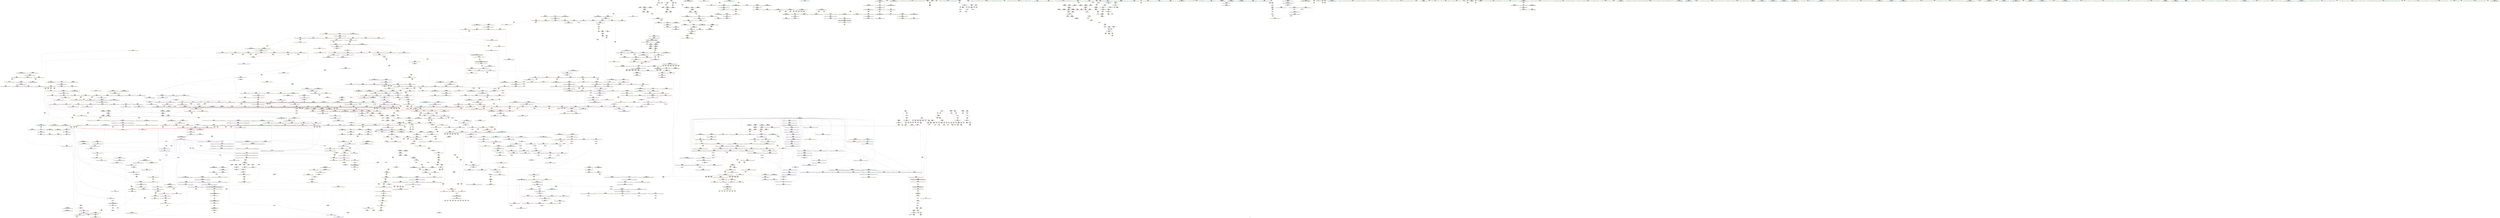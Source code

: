 digraph "SVFG" {
	label="SVFG";

	Node0x55d9a6273fe0 [shape=record,color=grey,label="{NodeID: 0\nNullPtr}"];
	Node0x55d9a6273fe0 -> Node0x55d9a62da3a0[style=solid];
	Node0x55d9a6398c80 [shape=record,color=yellow,style=double,label="{NodeID: 1882\n6V_3 = CSCHI(MR_6V_2)\npts\{13 \}\nCS[]}"];
	Node0x55d9a6398c80 -> Node0x55d9a6388990[style=dashed];
	Node0x55d9a62e1d10 [shape=record,color=blue,label="{NodeID: 775\n725\<--719\n__first.addr\<--__first\n_ZSt13__adjust_heapIPiliN9__gnu_cxx5__ops15_Iter_less_iterEEvT_T0_S5_T1_T2_\n}"];
	Node0x55d9a62e1d10 -> Node0x55d9a62ebb80[style=dashed];
	Node0x55d9a62e1d10 -> Node0x55d9a62ebc50[style=dashed];
	Node0x55d9a62e1d10 -> Node0x55d9a62ebd20[style=dashed];
	Node0x55d9a62e1d10 -> Node0x55d9a62ebdf0[style=dashed];
	Node0x55d9a62e1d10 -> Node0x55d9a62ebec0[style=dashed];
	Node0x55d9a62e1d10 -> Node0x55d9a62ebf90[style=dashed];
	Node0x55d9a62e1d10 -> Node0x55d9a62ec060[style=dashed];
	Node0x55d9a62e1d10 -> Node0x55d9a638ddd0[style=dashed];
	Node0x55d9a62f9c90 [shape=record,color=yellow,style=double,label="{NodeID: 1550\n246V_1 = ENCHI(MR_246V_0)\npts\{596 683 732 857 1073 1105 \}\nFun[_ZSt25__unguarded_linear_insertIPiN9__gnu_cxx5__ops14_Val_less_iterEEvT_T0_]}"];
	Node0x55d9a62f9c90 -> Node0x55d9a62f2520[style=dashed];
	Node0x55d9a62f9c90 -> Node0x55d9a62f25f0[style=dashed];
	Node0x55d9a62f9c90 -> Node0x55d9a62f26c0[style=dashed];
	Node0x55d9a62f9c90 -> Node0x55d9a638db50[style=dashed];
	Node0x55d9a62d88f0 [shape=record,color=red,label="{NodeID: 443\n444\<--433\n\<--__first.addr\n_ZSt14__partial_sortIPiN9__gnu_cxx5__ops15_Iter_less_iterEEvT_S4_S4_T0_\n}"];
	Node0x55d9a62d88f0 -> Node0x55d9a6306530[style=solid];
	Node0x55d9a6319020 [shape=record,color=yellow,style=double,label="{NodeID: 1218\nFPARM(428)\nFun[_ZSt14__partial_sortIPiN9__gnu_cxx5__ops15_Iter_less_iterEEvT_S4_S4_T0_]}"];
	Node0x55d9a6319020 -> Node0x55d9a62f7b40[style=solid];
	Node0x55d9a62ccb60 [shape=record,color=green,label="{NodeID: 111\n593\<--594\n__parent\<--__parent_field_insensitive\n_ZSt11__make_heapIPiN9__gnu_cxx5__ops15_Iter_less_iterEEvT_S4_RT0_\n}"];
	Node0x55d9a62ccb60 -> Node0x55d9a62ea9a0[style=solid];
	Node0x55d9a62ccb60 -> Node0x55d9a62eaa70[style=solid];
	Node0x55d9a62ccb60 -> Node0x55d9a62eab40[style=solid];
	Node0x55d9a62ccb60 -> Node0x55d9a62eac10[style=solid];
	Node0x55d9a62ccb60 -> Node0x55d9a62f8ab0[style=solid];
	Node0x55d9a62ccb60 -> Node0x55d9a62f8c50[style=solid];
	Node0x55d9a6302f90 [shape=record,color=blue,label="{NodeID: 886\n1586\<--1583\n__it.addr\<--__it\n_ZN9__gnu_cxx5__ops16_Iter_equals_valIKiEclIPiEEbT_\n}"];
	Node0x55d9a6302f90 -> Node0x55d9a62f55e0[style=dashed];
	Node0x55d9a6302f90 -> Node0x55d9a638c290[style=dashed];
	Node0x55d9a6389c10 [shape=record,color=yellow,style=double,label="{NodeID: 1661\nRETMU(287V_2)\npts\{1408 \}\nFun[_ZSt9__find_ifIPiN9__gnu_cxx5__ops16_Iter_equals_valIKiEEET_S6_S6_T0_]}"];
	Node0x55d9a62ee1b0 [shape=record,color=red,label="{NodeID: 554\n904\<--903\n\<--call6\n_ZSt11__push_heapIPiliN9__gnu_cxx5__ops14_Iter_less_valEEvT_T0_S5_T1_RT2_\n}"];
	Node0x55d9a62ee1b0 -> Node0x55d9a62e3090[style=solid];
	Node0x55d9a6323330 [shape=record,color=grey,label="{NodeID: 1329\n792 = Binary(791, 292, )\n}"];
	Node0x55d9a6323330 -> Node0x55d9a6325eb0[style=solid];
	Node0x55d9a62d1120 [shape=record,color=green,label="{NodeID: 222\n1413\<--1414\nundef.agg.tmp\<--undef.agg.tmp_field_insensitive\n_ZSt9__find_ifIPiN9__gnu_cxx5__ops16_Iter_equals_valIKiEEET_S6_S6_T0_\n}"];
	Node0x55d9a63089c0 [shape=record,color=yellow,style=double,label="{NodeID: 997\nAPARM(856)\nCS[]|{<s0>48}}"];
	Node0x55d9a63089c0:s0 -> Node0x55d9a631a4c0[style=solid,color=red];
	Node0x55d9a6390570 [shape=record,color=yellow,style=double,label="{NodeID: 1772\nRETMU(226V_2)\npts\{1167 \}\nFun[_ZSt26__unguarded_insertion_sortIPiN9__gnu_cxx5__ops15_Iter_less_iterEEvT_S4_T0_]}"];
	Node0x55d9a62f3be0 [shape=record,color=red,label="{NodeID: 665\n1443\<--1440\n\<--__val.addr\n_ZN9__gnu_cxx5__ops17__iter_equals_valIKiEENS0_16_Iter_equals_valIT_EERS4_\n}"];
	Node0x55d9a62f3be0 -> Node0x55d9a630c9f0[style=solid];
	Node0x55d9a63720c0 [shape=record,color=yellow,style=double,label="{NodeID: 1440\n198V_1 = ENCHI(MR_198V_0)\npts\{1011 \}\nFun[_ZSt21__unguarded_partitionIPiN9__gnu_cxx5__ops15_Iter_less_iterEET_S4_S4_S4_T0_]}"];
	Node0x55d9a63720c0 -> Node0x55d9a62e38b0[style=dashed];
	Node0x55d9a62dedf0 [shape=record,color=purple,label="{NodeID: 333\n1157\<--1156\nincdec.ptr\<--\n_ZSt16__insertion_sortIPiN9__gnu_cxx5__ops15_Iter_less_iterEEvT_S4_T0_\n}"];
	Node0x55d9a62dedf0 -> Node0x55d9a62e4680[style=solid];
	Node0x55d9a630dfb0 [shape=record,color=yellow,style=double,label="{NodeID: 1108\nARet(634)\nCS[]}"];
	Node0x55d9a630dfb0 -> Node0x55d9a62eadb0[style=solid];
	Node0x55d9a62c31d0 [shape=record,color=green,label="{NodeID: 1\n5\<--1\n\<--dummyObj\nCan only get source location for instruction, argument, global var or function.}"];
	Node0x55d9a6398de0 [shape=record,color=yellow,style=double,label="{NodeID: 1883\n6V_2 = CSCHI(MR_6V_1)\npts\{13 \}\nCS[]}"];
	Node0x55d9a6398de0 -> Node0x55d9a6358020[style=dashed];
	Node0x55d9a62e1de0 [shape=record,color=blue,label="{NodeID: 776\n727\<--720\n__holeIndex.addr\<--__holeIndex\n_ZSt13__adjust_heapIPiliN9__gnu_cxx5__ops15_Iter_less_iterEEvT_T0_S5_T1_T2_\n}"];
	Node0x55d9a62e1de0 -> Node0x55d9a62ec130[style=dashed];
	Node0x55d9a62e1de0 -> Node0x55d9a62ec200[style=dashed];
	Node0x55d9a62e1de0 -> Node0x55d9a636c040[style=dashed];
	Node0x55d9a62f9e00 [shape=record,color=yellow,style=double,label="{NodeID: 1551\n6V_1 = ENCHI(MR_6V_0)\npts\{13 \}\nFun[_ZSt13__adjust_heapIPiliN9__gnu_cxx5__ops15_Iter_less_iterEEvT_T0_S5_T1_T2_]}"];
	Node0x55d9a62f9e00 -> Node0x55d9a636bb40[style=dashed];
	Node0x55d9a62d89c0 [shape=record,color=red,label="{NodeID: 444\n450\<--433\n\<--__first.addr\n_ZSt14__partial_sortIPiN9__gnu_cxx5__ops15_Iter_less_iterEEvT_S4_S4_T0_\n}"];
	Node0x55d9a62d89c0 -> Node0x55d9a63067a0[style=solid];
	Node0x55d9a63190e0 [shape=record,color=yellow,style=double,label="{NodeID: 1219\nFPARM(429)\nFun[_ZSt14__partial_sortIPiN9__gnu_cxx5__ops15_Iter_less_iterEEvT_S4_S4_T0_]}"];
	Node0x55d9a63190e0 -> Node0x55d9a62f7c10[style=solid];
	Node0x55d9a62ccc30 [shape=record,color=green,label="{NodeID: 112\n595\<--596\n__value\<--__value_field_insensitive\n_ZSt11__make_heapIPiN9__gnu_cxx5__ops15_Iter_less_iterEEvT_S4_RT0_\n}"];
	Node0x55d9a62ccc30 -> Node0x55d9a62f8b80[style=solid];
	Node0x55d9a62ccc30 -> Node0x55d9a63078b0[style=solid];
	Node0x55d9a6303060 [shape=record,color=blue,label="{NodeID: 887\n1601\<--1599\nthis.addr\<--this\n_ZN9__gnu_cxx5__ops16_Iter_equals_valIKiEC2ERS2_\n}"];
	Node0x55d9a6303060 -> Node0x55d9a62f5920[style=dashed];
	Node0x55d9a6303060 -> Node0x55d9a6389290[style=dashed];
	Node0x55d9a6389cf0 [shape=record,color=yellow,style=double,label="{NodeID: 1662\nRETMU(289V_2)\npts\{14040000 \}\nFun[_ZSt9__find_ifIPiN9__gnu_cxx5__ops16_Iter_equals_valIKiEEET_S6_S6_T0_]}"];
	Node0x55d9a62ee280 [shape=record,color=red,label="{NodeID: 555\n923\<--914\nthis1\<--this.addr\n_ZNK9__gnu_cxx5__ops14_Iter_less_valclIPiiEEbT_RT0_\n}"];
	Node0x55d9a63234b0 [shape=record,color=grey,label="{NodeID: 1330\n791 = Binary(790, 292, )\n}"];
	Node0x55d9a63234b0 -> Node0x55d9a6323330[style=solid];
	Node0x55d9a62d11f0 [shape=record,color=green,label="{NodeID: 223\n1425\<--1426\nllvm.memcpy.p0i8.p0i8.i64\<--llvm.memcpy.p0i8.p0i8.i64_field_insensitive\n}"];
	Node0x55d9a6308a90 [shape=record,color=yellow,style=double,label="{NodeID: 998\nAPARM(935)\nCS[]|{<s0>49}}"];
	Node0x55d9a6308a90:s0 -> Node0x55d9a6310380[style=solid,color=red];
	Node0x55d9a6390650 [shape=record,color=yellow,style=double,label="{NodeID: 1773\nRETMU(228V_2)\npts\{1169 \}\nFun[_ZSt26__unguarded_insertion_sortIPiN9__gnu_cxx5__ops15_Iter_less_iterEEvT_S4_T0_]}"];
	Node0x55d9a62f3cb0 [shape=record,color=red,label="{NodeID: 666\n1448\<--1447\n\<--coerce.dive\n_ZN9__gnu_cxx5__ops17__iter_equals_valIKiEENS0_16_Iter_equals_valIT_EERS4_\n}"];
	Node0x55d9a62f3cb0 -> Node0x55d9a62dcfe0[style=solid];
	Node0x55d9a63721a0 [shape=record,color=yellow,style=double,label="{NodeID: 1441\n6V_1 = ENCHI(MR_6V_0)\npts\{13 \}\nFun[main]}"];
	Node0x55d9a63721a0 -> Node0x55d9a6368e40[style=dashed];
	Node0x55d9a62deec0 [shape=record,color=purple,label="{NodeID: 334\n1192\<--1191\nincdec.ptr\<--\n_ZSt26__unguarded_insertion_sortIPiN9__gnu_cxx5__ops15_Iter_less_iterEEvT_S4_T0_\n}"];
	Node0x55d9a62deec0 -> Node0x55d9a62e49c0[style=solid];
	Node0x55d9a630e040 [shape=record,color=yellow,style=double,label="{NodeID: 1109\nARet(1210)\nCS[]}"];
	Node0x55d9a630e040 -> Node0x55d9a6307b20[style=solid];
	Node0x55d9a62c3260 [shape=record,color=green,label="{NodeID: 2\n14\<--1\n.str\<--dummyObj\nGlob }"];
	Node0x55d9a6398f40 [shape=record,color=yellow,style=double,label="{NodeID: 1884\n6V_4 = CSCHI(MR_6V_3)\npts\{13 \}\nCS[]}"];
	Node0x55d9a6398f40 -> Node0x55d9a636ed40[style=dashed];
	Node0x55d9a62e1eb0 [shape=record,color=blue,label="{NodeID: 777\n729\<--721\n__len.addr\<--__len\n_ZSt13__adjust_heapIPiliN9__gnu_cxx5__ops15_Iter_less_iterEEvT_T0_S5_T1_T2_\n}"];
	Node0x55d9a62e1eb0 -> Node0x55d9a62ec540[style=dashed];
	Node0x55d9a62e1eb0 -> Node0x55d9a62ec610[style=dashed];
	Node0x55d9a62e1eb0 -> Node0x55d9a62ec6e0[style=dashed];
	Node0x55d9a62e1eb0 -> Node0x55d9a638df90[style=dashed];
	Node0x55d9a62f9f10 [shape=record,color=yellow,style=double,label="{NodeID: 1552\n143V_1 = ENCHI(MR_143V_0)\npts\{726 \}\nFun[_ZSt13__adjust_heapIPiliN9__gnu_cxx5__ops15_Iter_less_iterEEvT_T0_S5_T1_T2_]}"];
	Node0x55d9a62f9f10 -> Node0x55d9a62e1d10[style=dashed];
	Node0x55d9a62d8a90 [shape=record,color=red,label="{NodeID: 445\n445\<--435\n\<--__middle.addr\n_ZSt14__partial_sortIPiN9__gnu_cxx5__ops15_Iter_less_iterEEvT_S4_S4_T0_\n}"];
	Node0x55d9a62d8a90 -> Node0x55d9a6306600[style=solid];
	Node0x55d9a63191d0 [shape=record,color=yellow,style=double,label="{NodeID: 1220\nFPARM(430)\nFun[_ZSt14__partial_sortIPiN9__gnu_cxx5__ops15_Iter_less_iterEEvT_S4_S4_T0_]}"];
	Node0x55d9a63191d0 -> Node0x55d9a62f7ce0[style=solid];
	Node0x55d9a62ccd00 [shape=record,color=green,label="{NodeID: 113\n597\<--598\nagg.tmp\<--agg.tmp_field_insensitive\n_ZSt11__make_heapIPiN9__gnu_cxx5__ops15_Iter_less_iterEEvT_S4_RT0_\n}"];
	Node0x55d9a6303130 [shape=record,color=blue,label="{NodeID: 888\n1603\<--1600\n__value.addr\<--__value\n_ZN9__gnu_cxx5__ops16_Iter_equals_valIKiEC2ERS2_\n}"];
	Node0x55d9a6303130 -> Node0x55d9a62f59f0[style=dashed];
	Node0x55d9a6303130 -> Node0x55d9a63893a0[style=dashed];
	Node0x55d9a6389dd0 [shape=record,color=yellow,style=double,label="{NodeID: 1663\nRETMU(291V_2)\npts\{14100000 \}\nFun[_ZSt9__find_ifIPiN9__gnu_cxx5__ops16_Iter_equals_valIKiEEET_S6_S6_T0_]}"];
	Node0x55d9a62ee350 [shape=record,color=red,label="{NodeID: 556\n924\<--916\n\<--__it.addr\n_ZNK9__gnu_cxx5__ops14_Iter_less_valclIPiiEEbT_RT0_\n}"];
	Node0x55d9a62ee350 -> Node0x55d9a62ee4f0[style=solid];
	Node0x55d9a6323630 [shape=record,color=grey,label="{NodeID: 1331\n1116 = cmp(1114, 1115, )\n}"];
	Node0x55d9a62d12f0 [shape=record,color=green,label="{NodeID: 224\n1428\<--1429\n_ZSt19__iterator_categoryIPiENSt15iterator_traitsIT_E17iterator_categoryERKS2_\<--_ZSt19__iterator_categoryIPiENSt15iterator_traitsIT_E17iterator_categoryERKS2__field_insensitive\n}"];
	Node0x55d9a6308b60 [shape=record,color=yellow,style=double,label="{NodeID: 999\nAPARM(949)\nCS[]|{<s0>49}}"];
	Node0x55d9a6308b60:s0 -> Node0x55d9a62e5750[style=solid,color=red];
	Node0x55d9a6390730 [shape=record,color=yellow,style=double,label="{NodeID: 1774\nRETMU(230V_3)\npts\{1171 \}\nFun[_ZSt26__unguarded_insertion_sortIPiN9__gnu_cxx5__ops15_Iter_less_iterEEvT_S4_T0_]}"];
	Node0x55d9a62f3d80 [shape=record,color=red,label="{NodeID: 667\n1566\<--1454\n\<--retval\n_ZSt9__find_ifIPiN9__gnu_cxx5__ops16_Iter_equals_valIKiEEET_S6_S6_T0_St26random_access_iterator_tag\n}"];
	Node0x55d9a62f3d80 -> Node0x55d9a62dd3f0[style=solid];
	Node0x55d9a63722b0 [shape=record,color=yellow,style=double,label="{NodeID: 1442\n46V_1 = ENCHI(MR_46V_0)\npts\{236 \}\nFun[main]}"];
	Node0x55d9a63722b0 -> Node0x55d9a62f6fe0[style=dashed];
	Node0x55d9a62def90 [shape=record,color=purple,label="{NodeID: 335\n1238\<--1237\nincdec.ptr\<--\n_ZSt25__unguarded_linear_insertIPiN9__gnu_cxx5__ops14_Val_less_iterEEvT_T0_\n}"];
	Node0x55d9a62def90 -> Node0x55d9a62e4f70[style=solid];
	Node0x55d9a630e0d0 [shape=record,color=yellow,style=double,label="{NodeID: 1110\nARet(1214)\nCS[]}"];
	Node0x55d9a630e0d0 -> Node0x55d9a6307bf0[style=solid];
	Node0x55d9a62c8ec0 [shape=record,color=green,label="{NodeID: 3\n16\<--1\n.str.1\<--dummyObj\nGlob }"];
	Node0x55d9a63990a0 [shape=record,color=yellow,style=double,label="{NodeID: 1885\n6V_3 = CSCHI(MR_6V_2)\npts\{13 \}\nCS[]}"];
	Node0x55d9a63990a0 -> Node0x55d9a6360c40[style=dashed];
	Node0x55d9a62e1f80 [shape=record,color=blue,label="{NodeID: 778\n731\<--722\n__value.addr\<--__value\n_ZSt13__adjust_heapIPiliN9__gnu_cxx5__ops15_Iter_less_iterEEvT_T0_S5_T1_T2_\n}"];
	Node0x55d9a62e1f80 -> Node0x55d9a62ed170[style=dashed];
	Node0x55d9a62e1f80 -> Node0x55d9a62ed240[style=dashed];
	Node0x55d9a62e1f80 -> Node0x55d9a62ed310[style=dashed];
	Node0x55d9a62e1f80 -> Node0x55d9a638e070[style=dashed];
	Node0x55d9a62f9ff0 [shape=record,color=yellow,style=double,label="{NodeID: 1553\n145V_1 = ENCHI(MR_145V_0)\npts\{728 \}\nFun[_ZSt13__adjust_heapIPiliN9__gnu_cxx5__ops15_Iter_less_iterEEvT_T0_S5_T1_T2_]}"];
	Node0x55d9a62f9ff0 -> Node0x55d9a62e1de0[style=dashed];
	Node0x55d9a62d8b60 [shape=record,color=red,label="{NodeID: 446\n451\<--435\n\<--__middle.addr\n_ZSt14__partial_sortIPiN9__gnu_cxx5__ops15_Iter_less_iterEEvT_S4_S4_T0_\n}"];
	Node0x55d9a62d8b60 -> Node0x55d9a6306870[style=solid];
	Node0x55d9a63192f0 [shape=record,color=yellow,style=double,label="{NodeID: 1221\nFPARM(1094)\nFun[_ZSt16__insertion_sortIPiN9__gnu_cxx5__ops15_Iter_less_iterEEvT_S4_T0_]}"];
	Node0x55d9a63192f0 -> Node0x55d9a62e4270[style=solid];
	Node0x55d9a62ccdd0 [shape=record,color=green,label="{NodeID: 114\n627\<--628\n_ZSt4moveIRiEONSt16remove_referenceIT_E4typeEOS2_\<--_ZSt4moveIRiEONSt16remove_referenceIT_E4typeEOS2__field_insensitive\n}"];
	Node0x55d9a6303200 [shape=record,color=blue,label="{NodeID: 889\n1608\<--1609\n_M_value\<--\n_ZN9__gnu_cxx5__ops16_Iter_equals_valIKiEC2ERS2_\n}"];
	Node0x55d9a6303200 -> Node0x55d9a6389480[style=dashed];
	Node0x55d9a6389eb0 [shape=record,color=yellow,style=double,label="{NodeID: 1664\nRETMU(35V_1)\npts\{10 13 \}\nFun[_ZSt9__find_ifIPiN9__gnu_cxx5__ops16_Iter_equals_valIKiEEET_S6_S6_T0_]}"];
	Node0x55d9a62ee420 [shape=record,color=red,label="{NodeID: 557\n926\<--918\n\<--__val.addr\n_ZNK9__gnu_cxx5__ops14_Iter_less_valclIPiiEEbT_RT0_\n}"];
	Node0x55d9a62ee420 -> Node0x55d9a62ee5c0[style=solid];
	Node0x55d9a63237b0 [shape=record,color=grey,label="{NodeID: 1332\n248 = cmp(246, 247, )\n}"];
	Node0x55d9a62d13f0 [shape=record,color=green,label="{NodeID: 225\n1433\<--1434\n_ZSt9__find_ifIPiN9__gnu_cxx5__ops16_Iter_equals_valIKiEEET_S6_S6_T0_St26random_access_iterator_tag\<--_ZSt9__find_ifIPiN9__gnu_cxx5__ops16_Iter_equals_valIKiEEET_S6_S6_T0_St26random_access_iterator_tag_field_insensitive\n}"];
	Node0x55d9a6308c30 [shape=record,color=yellow,style=double,label="{NodeID: 1000\nAPARM(950)\nCS[]|{<s0>49}}"];
	Node0x55d9a6308c30:s0 -> Node0x55d9a62e59f0[style=solid,color=red];
	Node0x55d9a6390810 [shape=record,color=yellow,style=double,label="{NodeID: 1775\nRETMU(6V_3)\npts\{13 \}\nFun[_ZSt10__pop_heapIPiN9__gnu_cxx5__ops15_Iter_less_iterEEvT_S4_S4_RT0_]|{<s0>30|<s1>31}}"];
	Node0x55d9a6390810:s0 -> Node0x55d9a6398f40[style=dashed,color=blue];
	Node0x55d9a6390810:s1 -> Node0x55d9a63990a0[style=dashed,color=blue];
	Node0x55d9a62f3e50 [shape=record,color=red,label="{NodeID: 668\n1471\<--1460\n\<--__first.addr\n_ZSt9__find_ifIPiN9__gnu_cxx5__ops16_Iter_equals_valIKiEEET_S6_S6_T0_St26random_access_iterator_tag\n}"];
	Node0x55d9a62f3e50 -> Node0x55d9a62dd180[style=solid];
	Node0x55d9a6372390 [shape=record,color=yellow,style=double,label="{NodeID: 1443\n48V_1 = ENCHI(MR_48V_0)\npts\{238 \}\nFun[main]}"];
	Node0x55d9a6372390 -> Node0x55d9a62d6d50[style=dashed];
	Node0x55d9a6372390 -> Node0x55d9a6300bd0[style=dashed];
	Node0x55d9a62df060 [shape=record,color=purple,label="{NodeID: 336\n1254\<--1253\nincdec.ptr3\<--\n_ZSt25__unguarded_linear_insertIPiN9__gnu_cxx5__ops14_Val_less_iterEEvT_T0_\n}"];
	Node0x55d9a62df060 -> Node0x55d9a62e51e0[style=solid];
	Node0x55d9a630e160 [shape=record,color=yellow,style=double,label="{NodeID: 1111\nARet(1216)\nCS[]}"];
	Node0x55d9a630e160 -> Node0x55d9a62dc480[style=solid];
	Node0x55d9a62c8f80 [shape=record,color=green,label="{NodeID: 4\n18\<--1\n.str.2\<--dummyObj\nGlob }"];
	Node0x55d9a6399200 [shape=record,color=yellow,style=double,label="{NodeID: 1886\n6V_2 = CSCHI(MR_6V_1)\npts\{13 \}\nCS[]}"];
	Node0x55d9a6399200 -> Node0x55d9a638af60[style=dashed];
	Node0x55d9a62e2050 [shape=record,color=blue,label="{NodeID: 779\n733\<--745\n__topIndex\<--\n_ZSt13__adjust_heapIPiliN9__gnu_cxx5__ops15_Iter_less_iterEEvT_T0_S5_T1_T2_\n}"];
	Node0x55d9a62e2050 -> Node0x55d9a62ec7b0[style=dashed];
	Node0x55d9a62e2050 -> Node0x55d9a638e150[style=dashed];
	Node0x55d9a62fa0d0 [shape=record,color=yellow,style=double,label="{NodeID: 1554\n147V_1 = ENCHI(MR_147V_0)\npts\{730 \}\nFun[_ZSt13__adjust_heapIPiliN9__gnu_cxx5__ops15_Iter_less_iterEEvT_T0_S5_T1_T2_]}"];
	Node0x55d9a62fa0d0 -> Node0x55d9a62e1eb0[style=dashed];
	Node0x55d9a62d8c30 [shape=record,color=red,label="{NodeID: 447\n446\<--437\n\<--__last.addr\n_ZSt14__partial_sortIPiN9__gnu_cxx5__ops15_Iter_less_iterEEvT_S4_S4_T0_\n}"];
	Node0x55d9a62d8c30 -> Node0x55d9a63066d0[style=solid];
	Node0x55d9a6319410 [shape=record,color=yellow,style=double,label="{NodeID: 1222\nFPARM(1095)\nFun[_ZSt16__insertion_sortIPiN9__gnu_cxx5__ops15_Iter_less_iterEEvT_S4_T0_]}"];
	Node0x55d9a6319410 -> Node0x55d9a62e4340[style=solid];
	Node0x55d9a62d1830 [shape=record,color=green,label="{NodeID: 115\n638\<--639\n_ZSt13__adjust_heapIPiliN9__gnu_cxx5__ops15_Iter_less_iterEEvT_T0_S5_T1_T2_\<--_ZSt13__adjust_heapIPiliN9__gnu_cxx5__ops15_Iter_less_iterEEvT_T0_S5_T1_T2__field_insensitive\n}"];
	Node0x55d9a63032d0 [shape=record,color=yellow,style=double,label="{NodeID: 890\nAPARM(166)\nCS[]|{<s0>8}}"];
	Node0x55d9a63032d0:s0 -> Node0x55d9a6318870[style=solid,color=red];
	Node0x55d9a6389fc0 [shape=record,color=yellow,style=double,label="{NodeID: 1665\nRETMU(298V_6)\npts\{1455 \}\nFun[_ZSt9__find_ifIPiN9__gnu_cxx5__ops16_Iter_equals_valIKiEEET_S6_S6_T0_St26random_access_iterator_tag]}"];
	Node0x55d9a62ee4f0 [shape=record,color=red,label="{NodeID: 558\n925\<--924\n\<--\n_ZNK9__gnu_cxx5__ops14_Iter_less_valclIPiiEEbT_RT0_\n}"];
	Node0x55d9a62ee4f0 -> Node0x55d9a63255b0[style=solid];
	Node0x55d9a6323930 [shape=record,color=grey,label="{NodeID: 1333\n45 = cmp(43, 44, )\n}"];
	Node0x55d9a62d14f0 [shape=record,color=green,label="{NodeID: 226\n1438\<--1439\nretval\<--retval_field_insensitive\n_ZN9__gnu_cxx5__ops17__iter_equals_valIKiEENS0_16_Iter_equals_valIT_EERS4_\n}"];
	Node0x55d9a62d14f0 -> Node0x55d9a62df610[style=solid];
	Node0x55d9a62d14f0 -> Node0x55d9a630c920[style=solid];
	Node0x55d9a6308d00 [shape=record,color=yellow,style=double,label="{NodeID: 1001\nAPARM(935)\nCS[]|{<s0>50}}"];
	Node0x55d9a6308d00:s0 -> Node0x55d9a6310380[style=solid,color=red];
	Node0x55d9a6390920 [shape=record,color=yellow,style=double,label="{NodeID: 1776\nRETMU(130V_2)\npts\{675 \}\nFun[_ZSt10__pop_heapIPiN9__gnu_cxx5__ops15_Iter_less_iterEEvT_S4_S4_RT0_]}"];
	Node0x55d9a62f3f20 [shape=record,color=red,label="{NodeID: 669\n1482\<--1460\n\<--__first.addr\n_ZSt9__find_ifIPiN9__gnu_cxx5__ops16_Iter_equals_valIKiEEET_S6_S6_T0_St26random_access_iterator_tag\n}"];
	Node0x55d9a62f3f20 -> Node0x55d9a630cb90[style=solid];
	Node0x55d9a6372470 [shape=record,color=yellow,style=double,label="{NodeID: 1444\n50V_1 = ENCHI(MR_50V_0)\npts\{240 \}\nFun[main]}"];
	Node0x55d9a6372470 -> Node0x55d9a62f70b0[style=dashed];
	Node0x55d9a62df130 [shape=record,color=purple,label="{NodeID: 337\n1612\<--1360\noffset_0\<--\n}"];
	Node0x55d9a62df130 -> Node0x55d9a6301660[style=solid];
	Node0x55d9a630e1f0 [shape=record,color=yellow,style=double,label="{NodeID: 1112\nARet(691)\nCS[]}"];
	Node0x55d9a630e1f0 -> Node0x55d9a62eb840[style=solid];
	Node0x55d9a62c9040 [shape=record,color=green,label="{NodeID: 5\n63\<--1\n\<--dummyObj\nCan only get source location for instruction, argument, global var or function.}"];
	Node0x55d9a6399360 [shape=record,color=yellow,style=double,label="{NodeID: 1887\n6V_3 = CSCHI(MR_6V_2)\npts\{13 \}\nCS[]}"];
	Node0x55d9a6399360 -> Node0x55d9a6390810[style=dashed];
	Node0x55d9a62e2120 [shape=record,color=blue,label="{NodeID: 780\n735\<--747\n__secondChild\<--\n_ZSt13__adjust_heapIPiliN9__gnu_cxx5__ops15_Iter_less_iterEEvT_T0_S5_T1_T2_\n}"];
	Node0x55d9a62e2120 -> Node0x55d9a636c540[style=dashed];
	Node0x55d9a62fa1b0 [shape=record,color=yellow,style=double,label="{NodeID: 1555\n149V_1 = ENCHI(MR_149V_0)\npts\{732 \}\nFun[_ZSt13__adjust_heapIPiliN9__gnu_cxx5__ops15_Iter_less_iterEEvT_T0_S5_T1_T2_]}"];
	Node0x55d9a62fa1b0 -> Node0x55d9a62e1f80[style=dashed];
	Node0x55d9a62d8d00 [shape=record,color=red,label="{NodeID: 448\n473\<--461\n\<--__first.addr\n_ZSt27__unguarded_partition_pivotIPiN9__gnu_cxx5__ops15_Iter_less_iterEET_S4_S4_T0_\n}"];
	Node0x55d9a62d8d00 -> Node0x55d9a62e00a0[style=solid];
	Node0x55d9a6319530 [shape=record,color=yellow,style=double,label="{NodeID: 1223\nFPARM(370)\nFun[_ZSt4__lgl]}"];
	Node0x55d9a6319530 -> Node0x55d9a62f78d0[style=solid];
	Node0x55d9a62d1930 [shape=record,color=green,label="{NodeID: 116\n653\<--654\nthis.addr\<--this.addr_field_insensitive\n_ZNK9__gnu_cxx5__ops15_Iter_less_iterclIPiS3_EEbT_T0_\n}"];
	Node0x55d9a62d1930 -> Node0x55d9a62eae80[style=solid];
	Node0x55d9a62d1930 -> Node0x55d9a62f8d20[style=solid];
	Node0x55d9a63033a0 [shape=record,color=yellow,style=double,label="{NodeID: 891\nAPARM(167)\nCS[]|{<s0>8}}"];
	Node0x55d9a63033a0:s0 -> Node0x55d9a6318960[style=solid,color=red];
	Node0x55d9a638a0d0 [shape=record,color=yellow,style=double,label="{NodeID: 1666\nRETMU(300V_8)\npts\{1461 \}\nFun[_ZSt9__find_ifIPiN9__gnu_cxx5__ops16_Iter_equals_valIKiEEET_S6_S6_T0_St26random_access_iterator_tag]}"];
	Node0x55d9a62ee5c0 [shape=record,color=red,label="{NodeID: 559\n927\<--926\n\<--\n_ZNK9__gnu_cxx5__ops14_Iter_less_valclIPiiEEbT_RT0_\n}"];
	Node0x55d9a62ee5c0 -> Node0x55d9a63255b0[style=solid];
	Node0x55d9a6323ab0 [shape=record,color=grey,label="{NodeID: 1334\n568 = cmp(567, 569, )\n}"];
	Node0x55d9a62d15c0 [shape=record,color=green,label="{NodeID: 227\n1440\<--1441\n__val.addr\<--__val.addr_field_insensitive\n_ZN9__gnu_cxx5__ops17__iter_equals_valIKiEENS0_16_Iter_equals_valIT_EERS4_\n}"];
	Node0x55d9a62d15c0 -> Node0x55d9a62f3be0[style=solid];
	Node0x55d9a62d15c0 -> Node0x55d9a6301ce0[style=solid];
	Node0x55d9a6308dd0 [shape=record,color=yellow,style=double,label="{NodeID: 1002\nAPARM(953)\nCS[]|{<s0>50}}"];
	Node0x55d9a6308dd0:s0 -> Node0x55d9a62e5750[style=solid,color=red];
	Node0x55d9a6390a00 [shape=record,color=yellow,style=double,label="{NodeID: 1777\nRETMU(132V_2)\npts\{677 \}\nFun[_ZSt10__pop_heapIPiN9__gnu_cxx5__ops15_Iter_less_iterEEvT_S4_S4_RT0_]}"];
	Node0x55d9a62f3ff0 [shape=record,color=red,label="{NodeID: 670\n1487\<--1460\n\<--__first.addr\n_ZSt9__find_ifIPiN9__gnu_cxx5__ops16_Iter_equals_valIKiEEET_S6_S6_T0_St26random_access_iterator_tag\n}"];
	Node0x55d9a62f3ff0 -> Node0x55d9a63020f0[style=solid];
	Node0x55d9a6372550 [shape=record,color=yellow,style=double,label="{NodeID: 1445\n52V_1 = ENCHI(MR_52V_0)\npts\{6 10 \}\nFun[main]}"];
	Node0x55d9a6372550 -> Node0x55d9a6300d90[style=dashed];
	Node0x55d9a6372550 -> Node0x55d9a63927a0[style=dashed];
	Node0x55d9a62df200 [shape=record,color=purple,label="{NodeID: 338\n1613\<--1362\noffset_0\<--\n}"];
	Node0x55d9a62df200 -> Node0x55d9a62f5ac0[style=solid];
	Node0x55d9a630e280 [shape=record,color=yellow,style=double,label="{NodeID: 1113\nARet(695)\nCS[]}"];
	Node0x55d9a630e280 -> Node0x55d9a62eb910[style=solid];
	Node0x55d9a62c98b0 [shape=record,color=green,label="{NodeID: 6\n95\<--1\n\<--dummyObj\nCan only get source location for instruction, argument, global var or function.}"];
	Node0x55d9a63994c0 [shape=record,color=yellow,style=double,label="{NodeID: 1888\n6V_2 = CSCHI(MR_6V_1)\npts\{13 \}\nCS[]}"];
	Node0x55d9a63994c0 -> Node0x55d9a6362f40[style=dashed];
	Node0x55d9a62e21f0 [shape=record,color=blue,label="{NodeID: 781\n735\<--758\n__secondChild\<--mul\n_ZSt13__adjust_heapIPiliN9__gnu_cxx5__ops15_Iter_less_iterEEvT_T0_S5_T1_T2_\n}"];
	Node0x55d9a62e21f0 -> Node0x55d9a62eca20[style=dashed];
	Node0x55d9a62e21f0 -> Node0x55d9a62ecaf0[style=dashed];
	Node0x55d9a62e21f0 -> Node0x55d9a62ecbc0[style=dashed];
	Node0x55d9a62e21f0 -> Node0x55d9a62e22c0[style=dashed];
	Node0x55d9a62e21f0 -> Node0x55d9a6367540[style=dashed];
	Node0x55d9a62fa290 [shape=record,color=yellow,style=double,label="{NodeID: 1556\n151V_1 = ENCHI(MR_151V_0)\npts\{734 \}\nFun[_ZSt13__adjust_heapIPiliN9__gnu_cxx5__ops15_Iter_less_iterEEvT_T0_S5_T1_T2_]}"];
	Node0x55d9a62fa290 -> Node0x55d9a62e2050[style=dashed];
	Node0x55d9a62d8dd0 [shape=record,color=red,label="{NodeID: 449\n475\<--461\n\<--__first.addr\n_ZSt27__unguarded_partition_pivotIPiN9__gnu_cxx5__ops15_Iter_less_iterEET_S4_S4_T0_\n}"];
	Node0x55d9a62d8dd0 -> Node0x55d9a62db850[style=solid];
	Node0x55d9a63195f0 [shape=record,color=yellow,style=double,label="{NodeID: 1224\nFPARM(501)\nFun[_ZSt13__heap_selectIPiN9__gnu_cxx5__ops15_Iter_less_iterEEvT_S4_S4_T0_]}"];
	Node0x55d9a63195f0 -> Node0x55d9a62f8020[style=solid];
	Node0x55d9a62d1a00 [shape=record,color=green,label="{NodeID: 117\n655\<--656\n__it1.addr\<--__it1.addr_field_insensitive\n_ZNK9__gnu_cxx5__ops15_Iter_less_iterclIPiS3_EEbT_T0_\n}"];
	Node0x55d9a62d1a00 -> Node0x55d9a62eaf50[style=solid];
	Node0x55d9a62d1a00 -> Node0x55d9a62f8df0[style=solid];
	Node0x55d9a6303470 [shape=record,color=yellow,style=double,label="{NodeID: 892\nAPARM(483)\nCS[]|{<s0>26}}"];
	Node0x55d9a6303470:s0 -> Node0x55d9a62e7760[style=solid,color=red];
	Node0x55d9a638a1b0 [shape=record,color=yellow,style=double,label="{NodeID: 1667\nRETMU(302V_2)\npts\{1463 \}\nFun[_ZSt9__find_ifIPiN9__gnu_cxx5__ops16_Iter_equals_valIKiEEET_S6_S6_T0_St26random_access_iterator_tag]}"];
	Node0x55d9a62ee690 [shape=record,color=red,label="{NodeID: 560\n957\<--937\n\<--__result.addr\n_ZSt22__move_median_to_firstIPiN9__gnu_cxx5__ops15_Iter_less_iterEEvT_S4_S4_S4_T0_\n}"];
	Node0x55d9a62ee690 -> Node0x55d9a6308f70[style=solid];
	Node0x55d9a6323c30 [shape=record,color=grey,label="{NodeID: 1335\n608 = cmp(607, 292, )\n}"];
	Node0x55d9a62d1690 [shape=record,color=green,label="{NodeID: 228\n1445\<--1446\n_ZN9__gnu_cxx5__ops16_Iter_equals_valIKiEC2ERS2_\<--_ZN9__gnu_cxx5__ops16_Iter_equals_valIKiEC2ERS2__field_insensitive\n}"];
	Node0x55d9a6308ea0 [shape=record,color=yellow,style=double,label="{NodeID: 1003\nAPARM(954)\nCS[]|{<s0>50}}"];
	Node0x55d9a6308ea0:s0 -> Node0x55d9a62e59f0[style=solid,color=red];
	Node0x55d9a6390ae0 [shape=record,color=yellow,style=double,label="{NodeID: 1778\nRETMU(134V_2)\npts\{679 \}\nFun[_ZSt10__pop_heapIPiN9__gnu_cxx5__ops15_Iter_less_iterEEvT_S4_S4_RT0_]}"];
	Node0x55d9a62f40c0 [shape=record,color=red,label="{NodeID: 671\n1490\<--1460\n\<--__first.addr\n_ZSt9__find_ifIPiN9__gnu_cxx5__ops16_Iter_equals_valIKiEEET_S6_S6_T0_St26random_access_iterator_tag\n}"];
	Node0x55d9a62f40c0 -> Node0x55d9a62df7b0[style=solid];
	Node0x55d9a6372630 [shape=record,color=yellow,style=double,label="{NodeID: 1446\n6V_1 = ENCHI(MR_6V_0)\npts\{13 \}\nFun[_ZNK9__gnu_cxx5__ops15_Iter_less_iterclIPiS3_EEbT_T0_]}"];
	Node0x55d9a6372630 -> Node0x55d9a62eb0f0[style=dashed];
	Node0x55d9a6372630 -> Node0x55d9a62eb1c0[style=dashed];
	Node0x55d9a6372630 -> Node0x55d9a6300e70[style=dashed];
	Node0x55d9a62df2d0 [shape=record,color=purple,label="{NodeID: 339\n1415\<--1403\ncoerce.dive\<--__pred\n_ZSt9__find_ifIPiN9__gnu_cxx5__ops16_Iter_equals_valIKiEEET_S6_S6_T0_\n}"];
	Node0x55d9a62df2d0 -> Node0x55d9a63019a0[style=solid];
	Node0x55d9a630e310 [shape=record,color=yellow,style=double,label="{NodeID: 1114\nARet(706)\nCS[]}"];
	Node0x55d9a630e310 -> Node0x55d9a62eb9e0[style=solid];
	Node0x55d9a62c9940 [shape=record,color=green,label="{NodeID: 7\n292\<--1\n\<--dummyObj\nCan only get source location for instruction, argument, global var or function.}"];
	Node0x55d9a6399620 [shape=record,color=yellow,style=double,label="{NodeID: 1889\n6V_4 = CSCHI(MR_6V_1)\npts\{13 \}\nCS[]}"];
	Node0x55d9a6399620 -> Node0x55d9a636ca40[style=dashed];
	Node0x55d9a62e22c0 [shape=record,color=blue,label="{NodeID: 782\n735\<--770\n__secondChild\<--dec\n_ZSt13__adjust_heapIPiliN9__gnu_cxx5__ops15_Iter_less_iterEEvT_T0_S5_T1_T2_\n}"];
	Node0x55d9a62e22c0 -> Node0x55d9a6367540[style=dashed];
	Node0x55d9a62fa370 [shape=record,color=yellow,style=double,label="{NodeID: 1557\n153V_1 = ENCHI(MR_153V_0)\npts\{736 \}\nFun[_ZSt13__adjust_heapIPiliN9__gnu_cxx5__ops15_Iter_less_iterEEvT_T0_S5_T1_T2_]}"];
	Node0x55d9a62fa370 -> Node0x55d9a62e2120[style=dashed];
	Node0x55d9a62d8ea0 [shape=record,color=red,label="{NodeID: 450\n483\<--461\n\<--__first.addr\n_ZSt27__unguarded_partition_pivotIPiN9__gnu_cxx5__ops15_Iter_less_iterEET_S4_S4_T0_\n}"];
	Node0x55d9a62d8ea0 -> Node0x55d9a6303470[style=solid];
	Node0x55d9a63196e0 [shape=record,color=yellow,style=double,label="{NodeID: 1225\nFPARM(502)\nFun[_ZSt13__heap_selectIPiN9__gnu_cxx5__ops15_Iter_less_iterEEvT_S4_S4_T0_]}"];
	Node0x55d9a63196e0 -> Node0x55d9a62f80f0[style=solid];
	Node0x55d9a62d1ad0 [shape=record,color=green,label="{NodeID: 118\n657\<--658\n__it2.addr\<--__it2.addr_field_insensitive\n_ZNK9__gnu_cxx5__ops15_Iter_less_iterclIPiS3_EEbT_T0_\n}"];
	Node0x55d9a62d1ad0 -> Node0x55d9a62eb020[style=solid];
	Node0x55d9a62d1ad0 -> Node0x55d9a62f8ec0[style=solid];
	Node0x55d9a6303540 [shape=record,color=yellow,style=double,label="{NodeID: 893\nAPARM(485)\nCS[]|{<s0>26}}"];
	Node0x55d9a6303540:s0 -> Node0x55d9a62e7820[style=solid,color=red];
	Node0x55d9a638a290 [shape=record,color=yellow,style=double,label="{NodeID: 1668\nRETMU(304V_3)\npts\{1465 \}\nFun[_ZSt9__find_ifIPiN9__gnu_cxx5__ops16_Iter_equals_valIKiEEET_S6_S6_T0_St26random_access_iterator_tag]}"];
	Node0x55d9a62ee760 [shape=record,color=red,label="{NodeID: 561\n967\<--937\n\<--__result.addr\n_ZSt22__move_median_to_firstIPiN9__gnu_cxx5__ops15_Iter_less_iterEEvT_S4_S4_S4_T0_\n}"];
	Node0x55d9a62ee760 -> Node0x55d9a6309380[style=solid];
	Node0x55d9a6323db0 [shape=record,color=grey,label="{NodeID: 1336\n1039 = cmp(1037, 1038, )\n}"];
	Node0x55d9a62d9920 [shape=record,color=green,label="{NodeID: 229\n1454\<--1455\nretval\<--retval_field_insensitive\n_ZSt9__find_ifIPiN9__gnu_cxx5__ops16_Iter_equals_valIKiEEET_S6_S6_T0_St26random_access_iterator_tag\n}"];
	Node0x55d9a62d9920 -> Node0x55d9a62f3d80[style=solid];
	Node0x55d9a62d9920 -> Node0x55d9a63020f0[style=solid];
	Node0x55d9a62d9920 -> Node0x55d9a6302290[style=solid];
	Node0x55d9a62d9920 -> Node0x55d9a6302430[style=solid];
	Node0x55d9a62d9920 -> Node0x55d9a63025d0[style=solid];
	Node0x55d9a62d9920 -> Node0x55d9a6302840[style=solid];
	Node0x55d9a62d9920 -> Node0x55d9a63029e0[style=solid];
	Node0x55d9a62d9920 -> Node0x55d9a6302b80[style=solid];
	Node0x55d9a62d9920 -> Node0x55d9a6302d20[style=solid];
	Node0x55d9a6308f70 [shape=record,color=yellow,style=double,label="{NodeID: 1004\nAPARM(957)\nCS[]|{<s0>51}}"];
	Node0x55d9a6308f70:s0 -> Node0x55d9a6319e90[style=solid,color=red];
	Node0x55d9a6390bc0 [shape=record,color=yellow,style=double,label="{NodeID: 1779\nRETMU(136V_2)\npts\{681 \}\nFun[_ZSt10__pop_heapIPiN9__gnu_cxx5__ops15_Iter_less_iterEEvT_S4_S4_RT0_]}"];
	Node0x55d9a62f4190 [shape=record,color=red,label="{NodeID: 672\n1493\<--1460\n\<--__first.addr\n_ZSt9__find_ifIPiN9__gnu_cxx5__ops16_Iter_equals_valIKiEEET_S6_S6_T0_St26random_access_iterator_tag\n}"];
	Node0x55d9a62f4190 -> Node0x55d9a630cd30[style=solid];
	Node0x55d9a6372740 [shape=record,color=yellow,style=double,label="{NodeID: 1447\n123V_1 = ENCHI(MR_123V_0)\npts\{654 \}\nFun[_ZNK9__gnu_cxx5__ops15_Iter_less_iterclIPiS3_EEbT_T0_]}"];
	Node0x55d9a6372740 -> Node0x55d9a62f8d20[style=dashed];
	Node0x55d9a62df3a0 [shape=record,color=purple,label="{NodeID: 340\n1430\<--1409\ncoerce.dive2\<--agg.tmp\n_ZSt9__find_ifIPiN9__gnu_cxx5__ops16_Iter_equals_valIKiEEET_S6_S6_T0_\n}"];
	Node0x55d9a62df3a0 -> Node0x55d9a62f3b10[style=solid];
	Node0x55d9a630e3a0 [shape=record,color=yellow,style=double,label="{NodeID: 1115\nARet(767)\nCS[]}"];
	Node0x55d9a62c99d0 [shape=record,color=green,label="{NodeID: 8\n338\<--1\n\<--dummyObj\nCan only get source location for instruction, argument, global var or function.}"];
	Node0x55d9a6399780 [shape=record,color=yellow,style=double,label="{NodeID: 1890\n6V_6 = CSCHI(MR_6V_1)\npts\{13 \}\nCS[]}"];
	Node0x55d9a6399780 -> Node0x55d9a636ca40[style=dashed];
	Node0x55d9a62e2390 [shape=record,color=blue,label="{NodeID: 783\n780\<--777\nadd.ptr5\<--\n_ZSt13__adjust_heapIPiliN9__gnu_cxx5__ops15_Iter_less_iterEEvT_T0_S5_T1_T2_\n}"];
	Node0x55d9a62e2390 -> Node0x55d9a636bb40[style=dashed];
	Node0x55d9a62fa450 [shape=record,color=yellow,style=double,label="{NodeID: 1558\n155V_1 = ENCHI(MR_155V_0)\npts\{596 683 857 1073 1105 1227 \}\nFun[_ZSt13__adjust_heapIPiliN9__gnu_cxx5__ops15_Iter_less_iterEEvT_T0_S5_T1_T2_]}"];
	Node0x55d9a62fa450 -> Node0x55d9a62ed170[style=dashed];
	Node0x55d9a62fa450 -> Node0x55d9a62ed240[style=dashed];
	Node0x55d9a62fa450 -> Node0x55d9a62ed310[style=dashed];
	Node0x55d9a62fa450 -> Node0x55d9a638e310[style=dashed];
	Node0x55d9a62d8f70 [shape=record,color=red,label="{NodeID: 451\n484\<--461\n\<--__first.addr\n_ZSt27__unguarded_partition_pivotIPiN9__gnu_cxx5__ops15_Iter_less_iterEET_S4_S4_T0_\n}"];
	Node0x55d9a62d8f70 -> Node0x55d9a62de500[style=solid];
	Node0x55d9a63197d0 [shape=record,color=yellow,style=double,label="{NodeID: 1226\nFPARM(503)\nFun[_ZSt13__heap_selectIPiN9__gnu_cxx5__ops15_Iter_less_iterEEvT_S4_S4_T0_]}"];
	Node0x55d9a63197d0 -> Node0x55d9a62f81c0[style=solid];
	Node0x55d9a62d1ba0 [shape=record,color=green,label="{NodeID: 119\n674\<--675\n__first.addr\<--__first.addr_field_insensitive\n_ZSt10__pop_heapIPiN9__gnu_cxx5__ops15_Iter_less_iterEEvT_S4_S4_RT0_\n}"];
	Node0x55d9a62d1ba0 -> Node0x55d9a62eb290[style=solid];
	Node0x55d9a62d1ba0 -> Node0x55d9a62eb360[style=solid];
	Node0x55d9a62d1ba0 -> Node0x55d9a62eb430[style=solid];
	Node0x55d9a62d1ba0 -> Node0x55d9a62e1760[style=solid];
	Node0x55d9a6303610 [shape=record,color=yellow,style=double,label="{NodeID: 894\nAPARM(486)\nCS[]|{<s0>26}}"];
	Node0x55d9a6303610:s0 -> Node0x55d9a62e78e0[style=solid,color=red];
	Node0x55d9a638a370 [shape=record,color=yellow,style=double,label="{NodeID: 1669\nRETMU(306V_2)\npts\{14570000 \}\nFun[_ZSt9__find_ifIPiN9__gnu_cxx5__ops16_Iter_equals_valIKiEEET_S6_S6_T0_St26random_access_iterator_tag]}"];
	Node0x55d9a62ee830 [shape=record,color=red,label="{NodeID: 562\n971\<--937\n\<--__result.addr\n_ZSt22__move_median_to_firstIPiN9__gnu_cxx5__ops15_Iter_less_iterEEvT_S4_S4_S4_T0_\n}"];
	Node0x55d9a62ee830 -> Node0x55d9a6309520[style=solid];
	Node0x55d9a6323f30 [shape=record,color=grey,label="{NodeID: 1337\n219 = cmp(216, 218, )\n}"];
	Node0x55d9a62d99b0 [shape=record,color=green,label="{NodeID: 230\n1456\<--1457\n__pred\<--__pred_field_insensitive\n_ZSt9__find_ifIPiN9__gnu_cxx5__ops16_Iter_equals_valIKiEEET_S6_S6_T0_St26random_access_iterator_tag\n}"];
	Node0x55d9a62d99b0 -> Node0x55d9a62df6e0[style=solid];
	Node0x55d9a62d99b0 -> Node0x55d9a630cac0[style=solid];
	Node0x55d9a62d99b0 -> Node0x55d9a630cc60[style=solid];
	Node0x55d9a62d99b0 -> Node0x55d9a630ce00[style=solid];
	Node0x55d9a62d99b0 -> Node0x55d9a630cfa0[style=solid];
	Node0x55d9a62d99b0 -> Node0x55d9a630d140[style=solid];
	Node0x55d9a62d99b0 -> Node0x55d9a630d2e0[style=solid];
	Node0x55d9a62d99b0 -> Node0x55d9a630d480[style=solid];
	Node0x55d9a6309040 [shape=record,color=yellow,style=double,label="{NodeID: 1005\nAPARM(958)\nCS[]|{<s0>51}}"];
	Node0x55d9a6309040:s0 -> Node0x55d9a631a0a0[style=solid,color=red];
	Node0x55d9a6390ca0 [shape=record,color=yellow,style=double,label="{NodeID: 1780\nRETMU(138V_2)\npts\{683 \}\nFun[_ZSt10__pop_heapIPiN9__gnu_cxx5__ops15_Iter_less_iterEEvT_S4_S4_RT0_]}"];
	Node0x55d9a62f4260 [shape=record,color=red,label="{NodeID: 673\n1496\<--1460\n\<--__first.addr\n_ZSt9__find_ifIPiN9__gnu_cxx5__ops16_Iter_equals_valIKiEEET_S6_S6_T0_St26random_access_iterator_tag\n}"];
	Node0x55d9a62f4260 -> Node0x55d9a6302290[style=solid];
	Node0x55d9a6372820 [shape=record,color=yellow,style=double,label="{NodeID: 1448\n125V_1 = ENCHI(MR_125V_0)\npts\{656 \}\nFun[_ZNK9__gnu_cxx5__ops15_Iter_less_iterclIPiS3_EEbT_T0_]}"];
	Node0x55d9a6372820 -> Node0x55d9a62f8df0[style=dashed];
	Node0x55d9a62df470 [shape=record,color=purple,label="{NodeID: 341\n1615\<--1421\noffset_0\<--\n}"];
	Node0x55d9a62df470 -> Node0x55d9a6301c10[style=solid];
	Node0x55d9a630e430 [shape=record,color=yellow,style=double,label="{NodeID: 1116\nARet(776)\nCS[]}"];
	Node0x55d9a630e430 -> Node0x55d9a62ed170[style=solid];
	Node0x55d9a62c9ad0 [shape=record,color=green,label="{NodeID: 9\n342\<--1\n\<--dummyObj\nCan only get source location for instruction, argument, global var or function.}"];
	Node0x55d9a63998e0 [shape=record,color=yellow,style=double,label="{NodeID: 1891\n6V_8 = CSCHI(MR_6V_1)\npts\{13 \}\nCS[]}"];
	Node0x55d9a63998e0 -> Node0x55d9a636de40[style=dashed];
	Node0x55d9a62e2460 [shape=record,color=blue,label="{NodeID: 784\n727\<--782\n__holeIndex.addr\<--\n_ZSt13__adjust_heapIPiliN9__gnu_cxx5__ops15_Iter_less_iterEEvT_T0_S5_T1_T2_\n}"];
	Node0x55d9a62e2460 -> Node0x55d9a636c040[style=dashed];
	Node0x55d9a635a720 [shape=record,color=yellow,style=double,label="{NodeID: 1559\n6V_1 = ENCHI(MR_6V_0)\npts\{13 \}\nFun[_ZSt14__partial_sortIPiN9__gnu_cxx5__ops15_Iter_less_iterEEvT_S4_S4_T0_]}"];
	Node0x55d9a635a720 -> Node0x55d9a6393720[style=dashed];
	Node0x55d9a62d9040 [shape=record,color=red,label="{NodeID: 452\n492\<--461\n\<--__first.addr\n_ZSt27__unguarded_partition_pivotIPiN9__gnu_cxx5__ops15_Iter_less_iterEET_S4_S4_T0_\n}"];
	Node0x55d9a62d9040 -> Node0x55d9a62de6a0[style=solid];
	Node0x55d9a63198c0 [shape=record,color=yellow,style=double,label="{NodeID: 1227\nFPARM(845)\nFun[_ZSt11__push_heapIPiliN9__gnu_cxx5__ops14_Iter_less_valEEvT_T0_S5_T1_RT2_]}"];
	Node0x55d9a63198c0 -> Node0x55d9a62e2940[style=solid];
	Node0x55d9a62d1c70 [shape=record,color=green,label="{NodeID: 120\n676\<--677\n__last.addr\<--__last.addr_field_insensitive\n_ZSt10__pop_heapIPiN9__gnu_cxx5__ops15_Iter_less_iterEEvT_S4_S4_RT0_\n}"];
	Node0x55d9a62d1c70 -> Node0x55d9a62eb500[style=solid];
	Node0x55d9a62d1c70 -> Node0x55d9a62e1830[style=solid];
	Node0x55d9a63036e0 [shape=record,color=yellow,style=double,label="{NodeID: 895\nAPARM(488)\nCS[]|{<s0>26}}"];
	Node0x55d9a63036e0:s0 -> Node0x55d9a62e79d0[style=solid,color=red];
	Node0x55d9a638a450 [shape=record,color=yellow,style=double,label="{NodeID: 1670\nRETMU(35V_1)\npts\{10 13 \}\nFun[_ZSt9__find_ifIPiN9__gnu_cxx5__ops16_Iter_equals_valIKiEEET_S6_S6_T0_St26random_access_iterator_tag]}"];
	Node0x55d9a62ee900 [shape=record,color=red,label="{NodeID: 563\n981\<--937\n\<--__result.addr\n_ZSt22__move_median_to_firstIPiN9__gnu_cxx5__ops15_Iter_less_iterEEvT_S4_S4_S4_T0_\n}"];
	Node0x55d9a62ee900 -> Node0x55d9a6309930[style=solid];
	Node0x55d9a63240b0 [shape=record,color=grey,label="{NodeID: 1338\n1397 = cmp(1394, 1396, )\n}"];
	Node0x55d9a63240b0 -> Node0x55d9a62dcca0[style=solid];
	Node0x55d9a62d9a80 [shape=record,color=green,label="{NodeID: 231\n1458\<--1459\n\<--field_insensitive\n_ZSt9__find_ifIPiN9__gnu_cxx5__ops16_Iter_equals_valIKiEEET_S6_S6_T0_St26random_access_iterator_tag\n}"];
	Node0x55d9a6309110 [shape=record,color=yellow,style=double,label="{NodeID: 1006\nAPARM(935)\nCS[]|{<s0>52}}"];
	Node0x55d9a6309110:s0 -> Node0x55d9a6310380[style=solid,color=red];
	Node0x55d9a6390d80 [shape=record,color=yellow,style=double,label="{NodeID: 1781\nRETMU(140V_1)\npts\{596 732 857 1073 1105 1227 \}\nFun[_ZSt10__pop_heapIPiN9__gnu_cxx5__ops15_Iter_less_iterEEvT_S4_S4_RT0_]}"];
	Node0x55d9a62f4330 [shape=record,color=red,label="{NodeID: 674\n1499\<--1460\n\<--__first.addr\n_ZSt9__find_ifIPiN9__gnu_cxx5__ops16_Iter_equals_valIKiEEET_S6_S6_T0_St26random_access_iterator_tag\n}"];
	Node0x55d9a62f4330 -> Node0x55d9a62df880[style=solid];
	Node0x55d9a6372900 [shape=record,color=yellow,style=double,label="{NodeID: 1449\n127V_1 = ENCHI(MR_127V_0)\npts\{658 \}\nFun[_ZNK9__gnu_cxx5__ops15_Iter_less_iterclIPiS3_EEbT_T0_]}"];
	Node0x55d9a6372900 -> Node0x55d9a62f8ec0[style=dashed];
	Node0x55d9a62df540 [shape=record,color=purple,label="{NodeID: 342\n1616\<--1422\noffset_0\<--\n}"];
	Node0x55d9a62df540 -> Node0x55d9a62f5b90[style=solid];
	Node0x55d9a630e4c0 [shape=record,color=yellow,style=double,label="{NodeID: 1117\nARet(803)\nCS[]}"];
	Node0x55d9a630e4c0 -> Node0x55d9a62ed240[style=solid];
	Node0x55d9a62c9bd0 [shape=record,color=green,label="{NodeID: 10\n353\<--1\n\<--dummyObj\nCan only get source location for instruction, argument, global var or function.}"];
	Node0x55d9a6399a40 [shape=record,color=yellow,style=double,label="{NodeID: 1892\n6V_10 = CSCHI(MR_6V_1)\npts\{13 \}\nCS[]}"];
	Node0x55d9a6399a40 -> Node0x55d9a6358f20[style=dashed];
	Node0x55d9a62e2530 [shape=record,color=blue,label="{NodeID: 785\n735\<--797\n__secondChild\<--mul12\n_ZSt13__adjust_heapIPiliN9__gnu_cxx5__ops15_Iter_less_iterEEvT_T0_S5_T1_T2_\n}"];
	Node0x55d9a62e2530 -> Node0x55d9a62ecfd0[style=dashed];
	Node0x55d9a62e2530 -> Node0x55d9a62ed0a0[style=dashed];
	Node0x55d9a62e2530 -> Node0x55d9a6362040[style=dashed];
	Node0x55d9a635a830 [shape=record,color=yellow,style=double,label="{NodeID: 1560\n78V_1 = ENCHI(MR_78V_0)\npts\{434 \}\nFun[_ZSt14__partial_sortIPiN9__gnu_cxx5__ops15_Iter_less_iterEEvT_S4_S4_T0_]}"];
	Node0x55d9a635a830 -> Node0x55d9a62f7b40[style=dashed];
	Node0x55d9a62d9110 [shape=record,color=red,label="{NodeID: 453\n495\<--461\n\<--__first.addr\n_ZSt27__unguarded_partition_pivotIPiN9__gnu_cxx5__ops15_Iter_less_iterEET_S4_S4_T0_\n}"];
	Node0x55d9a62d9110 -> Node0x55d9a6306bb0[style=solid];
	Node0x55d9a63199b0 [shape=record,color=yellow,style=double,label="{NodeID: 1228\nFPARM(846)\nFun[_ZSt11__push_heapIPiliN9__gnu_cxx5__ops14_Iter_less_valEEvT_T0_S5_T1_RT2_]}"];
	Node0x55d9a63199b0 -> Node0x55d9a62e2a10[style=solid];
	Node0x55d9a62d1d40 [shape=record,color=green,label="{NodeID: 121\n678\<--679\n__result.addr\<--__result.addr_field_insensitive\n_ZSt10__pop_heapIPiN9__gnu_cxx5__ops15_Iter_less_iterEEvT_S4_S4_RT0_\n}"];
	Node0x55d9a62d1d40 -> Node0x55d9a62eb5d0[style=solid];
	Node0x55d9a62d1d40 -> Node0x55d9a62eb6a0[style=solid];
	Node0x55d9a62d1d40 -> Node0x55d9a62e1900[style=solid];
	Node0x55d9a63037b0 [shape=record,color=yellow,style=double,label="{NodeID: 896\nAPARM(37)\nCS[]}"];
	Node0x55d9a638a530 [shape=record,color=yellow,style=double,label="{NodeID: 1671\nRETMU(6V_2)\npts\{13 \}\nFun[_ZSt22__copy_move_backward_aILb1EPiS0_ET1_T0_S2_S1_]|{<s0>85}}"];
	Node0x55d9a638a530:s0 -> Node0x55d9a639a3e0[style=dashed,color=blue];
	Node0x55d9a62ee9d0 [shape=record,color=red,label="{NodeID: 564\n989\<--937\n\<--__result.addr\n_ZSt22__move_median_to_firstIPiN9__gnu_cxx5__ops15_Iter_less_iterEEvT_S4_S4_S4_T0_\n}"];
	Node0x55d9a62ee9d0 -> Node0x55d9a6309d40[style=solid];
	Node0x55d9a6324230 [shape=record,color=grey,label="{NodeID: 1339\n79 = cmp(77, 78, )\n}"];
	Node0x55d9a62d9b50 [shape=record,color=green,label="{NodeID: 232\n1460\<--1461\n__first.addr\<--__first.addr_field_insensitive\n_ZSt9__find_ifIPiN9__gnu_cxx5__ops16_Iter_equals_valIKiEEET_S6_S6_T0_St26random_access_iterator_tag\n}"];
	Node0x55d9a62d9b50 -> Node0x55d9a62f3e50[style=solid];
	Node0x55d9a62d9b50 -> Node0x55d9a62f3f20[style=solid];
	Node0x55d9a62d9b50 -> Node0x55d9a62f3ff0[style=solid];
	Node0x55d9a62d9b50 -> Node0x55d9a62f40c0[style=solid];
	Node0x55d9a62d9b50 -> Node0x55d9a62f4190[style=solid];
	Node0x55d9a62d9b50 -> Node0x55d9a62f4260[style=solid];
	Node0x55d9a62d9b50 -> Node0x55d9a62f4330[style=solid];
	Node0x55d9a62d9b50 -> Node0x55d9a62f4400[style=solid];
	Node0x55d9a62d9b50 -> Node0x55d9a62f44d0[style=solid];
	Node0x55d9a62d9b50 -> Node0x55d9a62f45a0[style=solid];
	Node0x55d9a62d9b50 -> Node0x55d9a62f4670[style=solid];
	Node0x55d9a62d9b50 -> Node0x55d9a62f4740[style=solid];
	Node0x55d9a62d9b50 -> Node0x55d9a62f4810[style=solid];
	Node0x55d9a62d9b50 -> Node0x55d9a62f48e0[style=solid];
	Node0x55d9a62d9b50 -> Node0x55d9a62f49b0[style=solid];
	Node0x55d9a62d9b50 -> Node0x55d9a62f4a80[style=solid];
	Node0x55d9a62d9b50 -> Node0x55d9a62f4b50[style=solid];
	Node0x55d9a62d9b50 -> Node0x55d9a62f4c20[style=solid];
	Node0x55d9a62d9b50 -> Node0x55d9a62f4cf0[style=solid];
	Node0x55d9a62d9b50 -> Node0x55d9a62f4dc0[style=solid];
	Node0x55d9a62d9b50 -> Node0x55d9a62f4e90[style=solid];
	Node0x55d9a62d9b50 -> Node0x55d9a62f4f60[style=solid];
	Node0x55d9a62d9b50 -> Node0x55d9a62f5030[style=solid];
	Node0x55d9a62d9b50 -> Node0x55d9a6301e80[style=solid];
	Node0x55d9a62d9b50 -> Node0x55d9a63021c0[style=solid];
	Node0x55d9a62d9b50 -> Node0x55d9a6302360[style=solid];
	Node0x55d9a62d9b50 -> Node0x55d9a6302500[style=solid];
	Node0x55d9a62d9b50 -> Node0x55d9a63026a0[style=solid];
	Node0x55d9a62d9b50 -> Node0x55d9a6302910[style=solid];
	Node0x55d9a62d9b50 -> Node0x55d9a6302ab0[style=solid];
	Node0x55d9a62d9b50 -> Node0x55d9a6302c50[style=solid];
	Node0x55d9a63091e0 [shape=record,color=yellow,style=double,label="{NodeID: 1007\nAPARM(963)\nCS[]|{<s0>52}}"];
	Node0x55d9a63091e0:s0 -> Node0x55d9a62e5750[style=solid,color=red];
	Node0x55d9a6390f20 [shape=record,color=yellow,style=double,label="{NodeID: 1782\nRETMU(2V_1)\npts\{6 \}\nFun[_Z5solvev]}"];
	Node0x55d9a62f4400 [shape=record,color=red,label="{NodeID: 675\n1502\<--1460\n\<--__first.addr\n_ZSt9__find_ifIPiN9__gnu_cxx5__ops16_Iter_equals_valIKiEEET_S6_S6_T0_St26random_access_iterator_tag\n}"];
	Node0x55d9a62f4400 -> Node0x55d9a630ced0[style=solid];
	Node0x55d9a63729e0 [shape=record,color=yellow,style=double,label="{NodeID: 1450\n6V_1 = ENCHI(MR_6V_0)\npts\{13 \}\nFun[_ZSt23__copy_move_backward_a2ILb1EPiS0_ET1_T0_S2_S1_]}"];
	Node0x55d9a63729e0 -> Node0x55d9a6396140[style=dashed];
	Node0x55d9a62df610 [shape=record,color=purple,label="{NodeID: 343\n1447\<--1438\ncoerce.dive\<--retval\n_ZN9__gnu_cxx5__ops17__iter_equals_valIKiEENS0_16_Iter_equals_valIT_EERS4_\n}"];
	Node0x55d9a62df610 -> Node0x55d9a62f3cb0[style=solid];
	Node0x55d9a630e550 [shape=record,color=yellow,style=double,label="{NodeID: 1118\nARet(813)\nCS[]}"];
	Node0x55d9a62c9cd0 [shape=record,color=green,label="{NodeID: 11\n376\<--1\n\<--dummyObj\nCan only get source location for instruction, argument, global var or function.}"];
	Node0x55d9a6399ba0 [shape=record,color=yellow,style=double,label="{NodeID: 1893\n6V_12 = CSCHI(MR_6V_1)\npts\{13 \}\nCS[]}"];
	Node0x55d9a6399ba0 -> Node0x55d9a6358f20[style=dashed];
	Node0x55d9a62e2600 [shape=record,color=blue,label="{NodeID: 786\n807\<--804\nadd.ptr16\<--\n_ZSt13__adjust_heapIPiliN9__gnu_cxx5__ops15_Iter_less_iterEEvT_T0_S5_T1_T2_\n}"];
	Node0x55d9a62e2600 -> Node0x55d9a6361640[style=dashed];
	Node0x55d9a635a910 [shape=record,color=yellow,style=double,label="{NodeID: 1561\n80V_1 = ENCHI(MR_80V_0)\npts\{436 \}\nFun[_ZSt14__partial_sortIPiN9__gnu_cxx5__ops15_Iter_less_iterEEvT_S4_S4_T0_]}"];
	Node0x55d9a635a910 -> Node0x55d9a62f7c10[style=dashed];
	Node0x55d9a62d91e0 [shape=record,color=red,label="{NodeID: 454\n474\<--463\n\<--__last.addr\n_ZSt27__unguarded_partition_pivotIPiN9__gnu_cxx5__ops15_Iter_less_iterEET_S4_S4_T0_\n}"];
	Node0x55d9a62d91e0 -> Node0x55d9a62db780[style=solid];
	Node0x55d9a6319aa0 [shape=record,color=yellow,style=double,label="{NodeID: 1229\nFPARM(847)\nFun[_ZSt11__push_heapIPiliN9__gnu_cxx5__ops14_Iter_less_valEEvT_T0_S5_T1_RT2_]}"];
	Node0x55d9a6319aa0 -> Node0x55d9a62e2ae0[style=solid];
	Node0x55d9a62d1e10 [shape=record,color=green,label="{NodeID: 122\n680\<--681\n__comp.addr\<--__comp.addr_field_insensitive\n_ZSt10__pop_heapIPiN9__gnu_cxx5__ops15_Iter_less_iterEEvT_S4_S4_RT0_\n}"];
	Node0x55d9a62d1e10 -> Node0x55d9a62eb770[style=solid];
	Node0x55d9a62d1e10 -> Node0x55d9a62e19d0[style=solid];
	Node0x55d9a6303880 [shape=record,color=yellow,style=double,label="{NodeID: 897\nAPARM(4)\nCS[]}"];
	Node0x55d9a638a640 [shape=record,color=yellow,style=double,label="{NodeID: 1672\nRETMU(258V_2)\npts\{1305 \}\nFun[_ZSt22__copy_move_backward_aILb1EPiS0_ET1_T0_S2_S1_]}"];
	Node0x55d9a62eeaa0 [shape=record,color=red,label="{NodeID: 565\n993\<--937\n\<--__result.addr\n_ZSt22__move_median_to_firstIPiN9__gnu_cxx5__ops15_Iter_less_iterEEvT_S4_S4_S4_T0_\n}"];
	Node0x55d9a62eeaa0 -> Node0x55d9a6309ee0[style=solid];
	Node0x55d9a63243b0 [shape=record,color=grey,label="{NodeID: 1340\n1596 = cmp(1592, 1595, )\n}"];
	Node0x55d9a63243b0 -> Node0x55d9a62dd4c0[style=solid];
	Node0x55d9a62d9c20 [shape=record,color=green,label="{NodeID: 233\n1462\<--1463\n__last.addr\<--__last.addr_field_insensitive\n_ZSt9__find_ifIPiN9__gnu_cxx5__ops16_Iter_equals_valIKiEEET_S6_S6_T0_St26random_access_iterator_tag\n}"];
	Node0x55d9a62d9c20 -> Node0x55d9a62f5100[style=solid];
	Node0x55d9a62d9c20 -> Node0x55d9a62f51d0[style=solid];
	Node0x55d9a62d9c20 -> Node0x55d9a62f52a0[style=solid];
	Node0x55d9a62d9c20 -> Node0x55d9a6301f50[style=solid];
	Node0x55d9a63092b0 [shape=record,color=yellow,style=double,label="{NodeID: 1008\nAPARM(964)\nCS[]|{<s0>52}}"];
	Node0x55d9a63092b0:s0 -> Node0x55d9a62e59f0[style=solid,color=red];
	Node0x55d9a6391030 [shape=record,color=yellow,style=double,label="{NodeID: 1783\nRETMU(4V_1)\npts\{10 \}\nFun[_Z5solvev]}"];
	Node0x55d9a62f44d0 [shape=record,color=red,label="{NodeID: 676\n1505\<--1460\n\<--__first.addr\n_ZSt9__find_ifIPiN9__gnu_cxx5__ops16_Iter_equals_valIKiEEET_S6_S6_T0_St26random_access_iterator_tag\n}"];
	Node0x55d9a62f44d0 -> Node0x55d9a6302430[style=solid];
	Node0x55d9a6372af0 [shape=record,color=yellow,style=double,label="{NodeID: 1451\n249V_1 = ENCHI(MR_249V_0)\npts\{1273 \}\nFun[_ZSt23__copy_move_backward_a2ILb1EPiS0_ET1_T0_S2_S1_]}"];
	Node0x55d9a6372af0 -> Node0x55d9a62e5380[style=dashed];
	Node0x55d9a62df6e0 [shape=record,color=purple,label="{NodeID: 344\n1466\<--1456\ncoerce.dive\<--__pred\n_ZSt9__find_ifIPiN9__gnu_cxx5__ops16_Iter_equals_valIKiEEET_S6_S6_T0_St26random_access_iterator_tag\n}"];
	Node0x55d9a62df6e0 -> Node0x55d9a6301db0[style=solid];
	Node0x55d9a630e5e0 [shape=record,color=yellow,style=double,label="{NodeID: 1119\nARet(822)\nCS[]}"];
	Node0x55d9a630e5e0 -> Node0x55d9a62ed310[style=solid];
	Node0x55d9a62c9dd0 [shape=record,color=green,label="{NodeID: 12\n382\<--1\n\<--dummyObj\nCan only get source location for instruction, argument, global var or function.}"];
	Node0x55d9a6399d00 [shape=record,color=yellow,style=double,label="{NodeID: 1894\n6V_3 = CSCHI(MR_6V_2)\npts\{13 \}\nCS[]}"];
	Node0x55d9a6399d00 -> Node0x55d9a636cf40[style=dashed];
	Node0x55d9a62e26d0 [shape=record,color=blue,label="{NodeID: 787\n727\<--810\n__holeIndex.addr\<--sub17\n_ZSt13__adjust_heapIPiliN9__gnu_cxx5__ops15_Iter_less_iterEEvT_T0_S5_T1_T2_\n}"];
	Node0x55d9a62e26d0 -> Node0x55d9a6361b40[style=dashed];
	Node0x55d9a635a9f0 [shape=record,color=yellow,style=double,label="{NodeID: 1562\n82V_1 = ENCHI(MR_82V_0)\npts\{438 \}\nFun[_ZSt14__partial_sortIPiN9__gnu_cxx5__ops15_Iter_less_iterEEvT_S4_S4_T0_]}"];
	Node0x55d9a635a9f0 -> Node0x55d9a62f7ce0[style=dashed];
	Node0x55d9a62d92b0 [shape=record,color=red,label="{NodeID: 455\n487\<--463\n\<--__last.addr\n_ZSt27__unguarded_partition_pivotIPiN9__gnu_cxx5__ops15_Iter_less_iterEET_S4_S4_T0_\n}"];
	Node0x55d9a62d92b0 -> Node0x55d9a62de5d0[style=solid];
	Node0x55d9a6319b90 [shape=record,color=yellow,style=double,label="{NodeID: 1230\nFPARM(848)\nFun[_ZSt11__push_heapIPiliN9__gnu_cxx5__ops14_Iter_less_valEEvT_T0_S5_T1_RT2_]}"];
	Node0x55d9a6319b90 -> Node0x55d9a62e2bb0[style=solid];
	Node0x55d9a62d1ee0 [shape=record,color=green,label="{NodeID: 123\n682\<--683\n__value\<--__value_field_insensitive\n_ZSt10__pop_heapIPiN9__gnu_cxx5__ops15_Iter_less_iterEEvT_S4_S4_RT0_\n}"];
	Node0x55d9a62d1ee0 -> Node0x55d9a62e1aa0[style=solid];
	Node0x55d9a62d1ee0 -> Node0x55d9a6307f30[style=solid];
	Node0x55d9a6303950 [shape=record,color=yellow,style=double,label="{NodeID: 898\nAPARM(70)\nCS[]|{<s0>3}}"];
	Node0x55d9a6303950:s0 -> Node0x55d9a62e63e0[style=solid,color=red];
	Node0x55d9a638a720 [shape=record,color=yellow,style=double,label="{NodeID: 1673\nRETMU(260V_2)\npts\{1307 \}\nFun[_ZSt22__copy_move_backward_aILb1EPiS0_ET1_T0_S2_S1_]}"];
	Node0x55d9a62eeb70 [shape=record,color=red,label="{NodeID: 566\n949\<--939\n\<--__a.addr\n_ZSt22__move_median_to_firstIPiN9__gnu_cxx5__ops15_Iter_less_iterEEvT_S4_S4_S4_T0_\n}"];
	Node0x55d9a62eeb70 -> Node0x55d9a6308b60[style=solid];
	Node0x55d9a6324530 [shape=record,color=grey,label="{NodeID: 1341\n1354 = cmp(1353, 342, )\n}"];
	Node0x55d9a62d9cf0 [shape=record,color=green,label="{NodeID: 234\n1464\<--1465\n__trip_count\<--__trip_count_field_insensitive\n_ZSt9__find_ifIPiN9__gnu_cxx5__ops16_Iter_equals_valIKiEEET_S6_S6_T0_St26random_access_iterator_tag\n}"];
	Node0x55d9a62d9cf0 -> Node0x55d9a62f5370[style=solid];
	Node0x55d9a62d9cf0 -> Node0x55d9a62f5440[style=solid];
	Node0x55d9a62d9cf0 -> Node0x55d9a6302020[style=solid];
	Node0x55d9a62d9cf0 -> Node0x55d9a6302770[style=solid];
	Node0x55d9a6309380 [shape=record,color=yellow,style=double,label="{NodeID: 1009\nAPARM(967)\nCS[]|{<s0>53}}"];
	Node0x55d9a6309380:s0 -> Node0x55d9a6319e90[style=solid,color=red];
	Node0x55d9a6391110 [shape=record,color=yellow,style=double,label="{NodeID: 1784\nRETMU(6V_4)\npts\{13 \}\nFun[_Z5solvev]|{<s0>13}}"];
	Node0x55d9a6391110:s0 -> Node0x55d9a6397c00[style=dashed,color=blue];
	Node0x55d9a62f45a0 [shape=record,color=red,label="{NodeID: 677\n1508\<--1460\n\<--__first.addr\n_ZSt9__find_ifIPiN9__gnu_cxx5__ops16_Iter_equals_valIKiEEET_S6_S6_T0_St26random_access_iterator_tag\n}"];
	Node0x55d9a62f45a0 -> Node0x55d9a62df950[style=solid];
	Node0x55d9a6372bd0 [shape=record,color=yellow,style=double,label="{NodeID: 1452\n251V_1 = ENCHI(MR_251V_0)\npts\{1275 \}\nFun[_ZSt23__copy_move_backward_a2ILb1EPiS0_ET1_T0_S2_S1_]}"];
	Node0x55d9a6372bd0 -> Node0x55d9a62e5450[style=dashed];
	Node0x55d9a62df7b0 [shape=record,color=purple,label="{NodeID: 345\n1491\<--1490\nincdec.ptr\<--\n_ZSt9__find_ifIPiN9__gnu_cxx5__ops16_Iter_equals_valIKiEEET_S6_S6_T0_St26random_access_iterator_tag\n}"];
	Node0x55d9a62df7b0 -> Node0x55d9a63021c0[style=solid];
	Node0x55d9a630e670 [shape=record,color=yellow,style=double,label="{NodeID: 1120\nARet(903)\nCS[]}"];
	Node0x55d9a630e670 -> Node0x55d9a62ee1b0[style=solid];
	Node0x55d9a62c9ed0 [shape=record,color=green,label="{NodeID: 13\n569\<--1\n\<--dummyObj\nCan only get source location for instruction, argument, global var or function.}"];
	Node0x55d9a6399e60 [shape=record,color=yellow,style=double,label="{NodeID: 1895\n6V_2 = CSCHI(MR_6V_1)\npts\{13 \}\nCS[]}"];
	Node0x55d9a6399e60 -> Node0x55d9a638fd00[style=dashed];
	Node0x55d9a62e27a0 [shape=record,color=blue,label="{NodeID: 788\n830\<--829\n__t.addr\<--__t\n_ZSt4moveIRN9__gnu_cxx5__ops15_Iter_less_iterEEONSt16remove_referenceIT_E4typeEOS5_\n}"];
	Node0x55d9a62e27a0 -> Node0x55d9a62ed3e0[style=dashed];
	Node0x55d9a62e27a0 -> Node0x55d9a638b420[style=dashed];
	Node0x55d9a635aad0 [shape=record,color=yellow,style=double,label="{NodeID: 1563\n215V_1 = ENCHI(MR_215V_0)\npts\{1099 \}\nFun[_ZSt16__insertion_sortIPiN9__gnu_cxx5__ops15_Iter_less_iterEEvT_S4_T0_]}"];
	Node0x55d9a635aad0 -> Node0x55d9a62e4270[style=dashed];
	Node0x55d9a62d9380 [shape=record,color=red,label="{NodeID: 456\n494\<--463\n\<--__last.addr\n_ZSt27__unguarded_partition_pivotIPiN9__gnu_cxx5__ops15_Iter_less_iterEET_S4_S4_T0_\n}"];
	Node0x55d9a62d9380 -> Node0x55d9a6306ae0[style=solid];
	Node0x55d9a6319c80 [shape=record,color=yellow,style=double,label="{NodeID: 1231\nFPARM(849)\nFun[_ZSt11__push_heapIPiliN9__gnu_cxx5__ops14_Iter_less_valEEvT_T0_S5_T1_RT2_]}"];
	Node0x55d9a6319c80 -> Node0x55d9a62e2c80[style=solid];
	Node0x55d9a62d1fb0 [shape=record,color=green,label="{NodeID: 124\n684\<--685\nagg.tmp\<--agg.tmp_field_insensitive\n_ZSt10__pop_heapIPiN9__gnu_cxx5__ops15_Iter_less_iterEEvT_S4_S4_RT0_\n}"];
	Node0x55d9a6303a20 [shape=record,color=yellow,style=double,label="{NodeID: 899\nAPARM(69)\nCS[]|{<s0>3}}"];
	Node0x55d9a6303a20:s0 -> Node0x55d9a62e64d0[style=solid,color=red];
	Node0x55d9a638a800 [shape=record,color=yellow,style=double,label="{NodeID: 1674\nRETMU(262V_2)\npts\{1309 \}\nFun[_ZSt22__copy_move_backward_aILb1EPiS0_ET1_T0_S2_S1_]}"];
	Node0x55d9a62eec40 [shape=record,color=red,label="{NodeID: 567\n963\<--939\n\<--__a.addr\n_ZSt22__move_median_to_firstIPiN9__gnu_cxx5__ops15_Iter_less_iterEEvT_S4_S4_S4_T0_\n}"];
	Node0x55d9a62eec40 -> Node0x55d9a63091e0[style=solid];
	Node0x55d9a63246b0 [shape=record,color=grey,label="{NodeID: 1342\n667 = cmp(664, 666, )\n}"];
	Node0x55d9a63246b0 -> Node0x55d9a62dbed0[style=solid];
	Node0x55d9a62d9dc0 [shape=record,color=green,label="{NodeID: 235\n1484\<--1485\n_ZN9__gnu_cxx5__ops16_Iter_equals_valIKiEclIPiEEbT_\<--_ZN9__gnu_cxx5__ops16_Iter_equals_valIKiEclIPiEEbT__field_insensitive\n}"];
	Node0x55d9a6309450 [shape=record,color=yellow,style=double,label="{NodeID: 1010\nAPARM(968)\nCS[]|{<s0>53}}"];
	Node0x55d9a6309450:s0 -> Node0x55d9a631a0a0[style=solid,color=red];
	Node0x55d9a63911f0 [shape=record,color=yellow,style=double,label="{NodeID: 1785\nRETMU(8V_3)\npts\{24 \}\nFun[_Z5solvev]}"];
	Node0x55d9a62f4670 [shape=record,color=red,label="{NodeID: 678\n1511\<--1460\n\<--__first.addr\n_ZSt9__find_ifIPiN9__gnu_cxx5__ops16_Iter_equals_valIKiEEET_S6_S6_T0_St26random_access_iterator_tag\n}"];
	Node0x55d9a62f4670 -> Node0x55d9a630d070[style=solid];
	Node0x55d9a6372cb0 [shape=record,color=yellow,style=double,label="{NodeID: 1453\n253V_1 = ENCHI(MR_253V_0)\npts\{1277 \}\nFun[_ZSt23__copy_move_backward_a2ILb1EPiS0_ET1_T0_S2_S1_]}"];
	Node0x55d9a6372cb0 -> Node0x55d9a62e5520[style=dashed];
	Node0x55d9a62df880 [shape=record,color=purple,label="{NodeID: 346\n1500\<--1499\nincdec.ptr4\<--\n_ZSt9__find_ifIPiN9__gnu_cxx5__ops16_Iter_equals_valIKiEEET_S6_S6_T0_St26random_access_iterator_tag\n}"];
	Node0x55d9a62df880 -> Node0x55d9a6302360[style=solid];
	Node0x55d9a630e700 [shape=record,color=yellow,style=double,label="{NodeID: 1121\nARet(951)\nCS[]}"];
	Node0x55d9a62c9fd0 [shape=record,color=green,label="{NodeID: 14\n885\<--1\n\<--dummyObj\nCan only get source location for instruction, argument, global var or function.}"];
	Node0x55d9a6399fc0 [shape=record,color=yellow,style=double,label="{NodeID: 1896\n6V_4 = CSCHI(MR_6V_3)\npts\{13 \}\nCS[]}"];
	Node0x55d9a6399fc0 -> Node0x55d9a62f1680[style=dashed];
	Node0x55d9a6399fc0 -> Node0x55d9a62e45b0[style=dashed];
	Node0x55d9a62e2870 [shape=record,color=blue,label="{NodeID: 789\n839\<--836\nthis.addr\<--this\n_ZN9__gnu_cxx5__ops14_Iter_less_valC2ENS0_15_Iter_less_iterE\n}"];
	Node0x55d9a62e2870 -> Node0x55d9a62ed4b0[style=dashed];
	Node0x55d9a62e2870 -> Node0x55d9a63899f0[style=dashed];
	Node0x55d9a635abe0 [shape=record,color=yellow,style=double,label="{NodeID: 1564\n217V_1 = ENCHI(MR_217V_0)\npts\{1101 \}\nFun[_ZSt16__insertion_sortIPiN9__gnu_cxx5__ops15_Iter_less_iterEEvT_S4_T0_]}"];
	Node0x55d9a635abe0 -> Node0x55d9a62e4340[style=dashed];
	Node0x55d9a62d9450 [shape=record,color=red,label="{NodeID: 457\n486\<--465\n\<--__mid\n_ZSt27__unguarded_partition_pivotIPiN9__gnu_cxx5__ops15_Iter_less_iterEET_S4_S4_T0_\n}"];
	Node0x55d9a62d9450 -> Node0x55d9a6303610[style=solid];
	Node0x55d9a6319e90 [shape=record,color=yellow,style=double,label="{NodeID: 1232\nFPARM(1051)\nFun[_ZSt9iter_swapIPiS0_EvT_T0_]}"];
	Node0x55d9a6319e90 -> Node0x55d9a62e3cc0[style=solid];
	Node0x55d9a62d2080 [shape=record,color=green,label="{NodeID: 125\n713\<--714\n__t.addr\<--__t.addr_field_insensitive\n_ZSt4moveIRiEONSt16remove_referenceIT_E4typeEOS2_\n}"];
	Node0x55d9a62d2080 -> Node0x55d9a62ebab0[style=solid];
	Node0x55d9a62d2080 -> Node0x55d9a62e1c40[style=solid];
	Node0x55d9a6303af0 [shape=record,color=yellow,style=double,label="{NodeID: 900\nAPARM(88)\nCS[]|{<s0>4}}"];
	Node0x55d9a6303af0:s0 -> Node0x55d9a6318630[style=solid,color=red];
	Node0x55d9a638a8e0 [shape=record,color=yellow,style=double,label="{NodeID: 1675\nRETMU(264V_2)\npts\{1311 \}\nFun[_ZSt22__copy_move_backward_aILb1EPiS0_ET1_T0_S2_S1_]}"];
	Node0x55d9a62eed10 [shape=record,color=red,label="{NodeID: 568\n972\<--939\n\<--__a.addr\n_ZSt22__move_median_to_firstIPiN9__gnu_cxx5__ops15_Iter_less_iterEEvT_S4_S4_S4_T0_\n}"];
	Node0x55d9a62eed10 -> Node0x55d9a63095f0[style=solid];
	Node0x55d9a6324830 [shape=record,color=grey,label="{NodeID: 1343\n874 = cmp(872, 873, )\n}"];
	Node0x55d9a62d9ec0 [shape=record,color=green,label="{NodeID: 236\n1575\<--1576\nretval\<--retval_field_insensitive\n_ZSt19__iterator_categoryIPiENSt15iterator_traitsIT_E17iterator_categoryERKS2_\n}"];
	Node0x55d9a6309520 [shape=record,color=yellow,style=double,label="{NodeID: 1011\nAPARM(971)\nCS[]|{<s0>54}}"];
	Node0x55d9a6309520:s0 -> Node0x55d9a6319e90[style=solid,color=red];
	Node0x55d9a63912d0 [shape=record,color=yellow,style=double,label="{NodeID: 1786\nRETMU(10V_3)\npts\{26 \}\nFun[_Z5solvev]}"];
	Node0x55d9a62f4740 [shape=record,color=red,label="{NodeID: 679\n1514\<--1460\n\<--__first.addr\n_ZSt9__find_ifIPiN9__gnu_cxx5__ops16_Iter_equals_valIKiEEET_S6_S6_T0_St26random_access_iterator_tag\n}"];
	Node0x55d9a62f4740 -> Node0x55d9a63025d0[style=solid];
	Node0x55d9a6372d90 [shape=record,color=yellow,style=double,label="{NodeID: 1454\n6V_1 = ENCHI(MR_6V_0)\npts\{13 \}\nFun[_ZSt16__introsort_loopIPilN9__gnu_cxx5__ops15_Iter_less_iterEEvT_S4_T0_T1_]}"];
	Node0x55d9a6372d90 -> Node0x55d9a6363440[style=dashed];
	Node0x55d9a62df950 [shape=record,color=purple,label="{NodeID: 347\n1509\<--1508\nincdec.ptr8\<--\n_ZSt9__find_ifIPiN9__gnu_cxx5__ops16_Iter_equals_valIKiEEET_S6_S6_T0_St26random_access_iterator_tag\n}"];
	Node0x55d9a62df950 -> Node0x55d9a6302500[style=solid];
	Node0x55d9a630e790 [shape=record,color=yellow,style=double,label="{NodeID: 1122\nARet(955)\nCS[]}"];
	Node0x55d9a62ca0d0 [shape=record,color=green,label="{NodeID: 15\n1316\<--1\n\<--dummyObj\nCan only get source location for instruction, argument, global var or function.}"];
	Node0x55d9a639a120 [shape=record,color=yellow,style=double,label="{NodeID: 1897\n6V_7 = CSCHI(MR_6V_3)\npts\{13 \}\nCS[]}"];
	Node0x55d9a639a120 -> Node0x55d9a635da40[style=dashed];
	Node0x55d9a62e2940 [shape=record,color=blue,label="{NodeID: 790\n850\<--845\n__first.addr\<--__first\n_ZSt11__push_heapIPiliN9__gnu_cxx5__ops14_Iter_less_valEEvT_T0_S5_T1_RT2_\n}"];
	Node0x55d9a62e2940 -> Node0x55d9a62ed580[style=dashed];
	Node0x55d9a62e2940 -> Node0x55d9a62ed650[style=dashed];
	Node0x55d9a62e2940 -> Node0x55d9a62ed720[style=dashed];
	Node0x55d9a62e2940 -> Node0x55d9a62ed7f0[style=dashed];
	Node0x55d9a62e2940 -> Node0x55d9a638f540[style=dashed];
	Node0x55d9a635acc0 [shape=record,color=yellow,style=double,label="{NodeID: 1565\n219V_1 = ENCHI(MR_219V_0)\npts\{1103 \}\nFun[_ZSt16__insertion_sortIPiN9__gnu_cxx5__ops15_Iter_less_iterEEvT_S4_T0_]}"];
	Node0x55d9a635acc0 -> Node0x55d9a62e4410[style=dashed];
	Node0x55d9a635acc0 -> Node0x55d9a6359d20[style=dashed];
	Node0x55d9a62d9520 [shape=record,color=red,label="{NodeID: 458\n517\<--506\n\<--__first.addr\n_ZSt13__heap_selectIPiN9__gnu_cxx5__ops15_Iter_less_iterEEvT_S4_S4_T0_\n}"];
	Node0x55d9a62d9520 -> Node0x55d9a6306c80[style=solid];
	Node0x55d9a631a0a0 [shape=record,color=yellow,style=double,label="{NodeID: 1233\nFPARM(1052)\nFun[_ZSt9iter_swapIPiS0_EvT_T0_]}"];
	Node0x55d9a631a0a0 -> Node0x55d9a62e3d90[style=solid];
	Node0x55d9a62d2150 [shape=record,color=green,label="{NodeID: 126\n723\<--724\n__comp\<--__comp_field_insensitive\n_ZSt13__adjust_heapIPiliN9__gnu_cxx5__ops15_Iter_less_iterEEvT_T0_S5_T1_T2_\n}"];
	Node0x55d9a62d2150 -> Node0x55d9a6308340[style=solid];
	Node0x55d9a62d2150 -> Node0x55d9a6308750[style=solid];
	Node0x55d9a6303bc0 [shape=record,color=yellow,style=double,label="{NodeID: 901\nAPARM(84)\nCS[]|{<s0>4}}"];
	Node0x55d9a6303bc0:s0 -> Node0x55d9a63186f0[style=solid,color=red];
	Node0x55d9a638a9c0 [shape=record,color=yellow,style=double,label="{NodeID: 1676\nRETMU(266V_2)\npts\{1327 \}\nFun[_ZSt12__niter_baseIPiET_S1_]}"];
	Node0x55d9a62eede0 [shape=record,color=red,label="{NodeID: 569\n977\<--939\n\<--__a.addr\n_ZSt22__move_median_to_firstIPiN9__gnu_cxx5__ops15_Iter_less_iterEEvT_S4_S4_S4_T0_\n}"];
	Node0x55d9a62eede0 -> Node0x55d9a6309790[style=solid];
	Node0x55d9a63249b0 [shape=record,color=grey,label="{NodeID: 1344\n1125 = cmp(1123, 1124, )\n}"];
	Node0x55d9a62d9f90 [shape=record,color=green,label="{NodeID: 237\n1577\<--1578\n.addr\<--.addr_field_insensitive\n_ZSt19__iterator_categoryIPiENSt15iterator_traitsIT_E17iterator_categoryERKS2_\n}"];
	Node0x55d9a62d9f90 -> Node0x55d9a6302df0[style=solid];
	Node0x55d9a63095f0 [shape=record,color=yellow,style=double,label="{NodeID: 1012\nAPARM(972)\nCS[]|{<s0>54}}"];
	Node0x55d9a63095f0:s0 -> Node0x55d9a631a0a0[style=solid,color=red];
	Node0x55d9a63913b0 [shape=record,color=yellow,style=double,label="{NodeID: 1787\nRETMU(12V_3)\npts\{28 \}\nFun[_Z5solvev]}"];
	Node0x55d9a62f4810 [shape=record,color=red,label="{NodeID: 680\n1517\<--1460\n\<--__first.addr\n_ZSt9__find_ifIPiN9__gnu_cxx5__ops16_Iter_equals_valIKiEEET_S6_S6_T0_St26random_access_iterator_tag\n}"];
	Node0x55d9a62f4810 -> Node0x55d9a62dfa20[style=solid];
	Node0x55d9a6372ea0 [shape=record,color=yellow,style=double,label="{NodeID: 1455\n60V_1 = ENCHI(MR_60V_0)\npts\{314 \}\nFun[_ZSt16__introsort_loopIPilN9__gnu_cxx5__ops15_Iter_less_iterEEvT_S4_T0_T1_]}"];
	Node0x55d9a6372ea0 -> Node0x55d9a62f73f0[style=dashed];
	Node0x55d9a62dfa20 [shape=record,color=purple,label="{NodeID: 348\n1518\<--1517\nincdec.ptr12\<--\n_ZSt9__find_ifIPiN9__gnu_cxx5__ops16_Iter_equals_valIKiEEET_S6_S6_T0_St26random_access_iterator_tag\n}"];
	Node0x55d9a62dfa20 -> Node0x55d9a63026a0[style=solid];
	Node0x55d9a630e820 [shape=record,color=yellow,style=double,label="{NodeID: 1123\nARet(965)\nCS[]}"];
	Node0x55d9a62ca1d0 [shape=record,color=green,label="{NodeID: 16\n1424\<--1\n\<--dummyObj\nCan only get source location for instruction, argument, global var or function.}"];
	Node0x55d9a639a280 [shape=record,color=yellow,style=double,label="{NodeID: 1898\n6V_3 = CSCHI(MR_6V_2)\npts\{13 \}\nCS[]}"];
	Node0x55d9a639a280 -> Node0x55d9a6362a40[style=dashed];
	Node0x55d9a62e2a10 [shape=record,color=blue,label="{NodeID: 791\n852\<--846\n__holeIndex.addr\<--__holeIndex\n_ZSt11__push_heapIPiliN9__gnu_cxx5__ops14_Iter_less_valEEvT_T0_S5_T1_RT2_\n}"];
	Node0x55d9a62e2a10 -> Node0x55d9a62ed8c0[style=dashed];
	Node0x55d9a62e2a10 -> Node0x55d9a6357810[style=dashed];
	Node0x55d9a635ada0 [shape=record,color=yellow,style=double,label="{NodeID: 1566\n221V_1 = ENCHI(MR_221V_0)\npts\{1105 \}\nFun[_ZSt16__insertion_sortIPiN9__gnu_cxx5__ops15_Iter_less_iterEEvT_S4_T0_]}"];
	Node0x55d9a635ada0 -> Node0x55d9a635a220[style=dashed];
	Node0x55d9a635ada0 -> Node0x55d9a6366140[style=dashed];
	Node0x55d9a62d95f0 [shape=record,color=red,label="{NodeID: 459\n530\<--506\n\<--__first.addr\n_ZSt13__heap_selectIPiN9__gnu_cxx5__ops15_Iter_less_iterEEvT_S4_S4_T0_\n}"];
	Node0x55d9a62d95f0 -> Node0x55d9a6307090[style=solid];
	Node0x55d9a631a4c0 [shape=record,color=yellow,style=double,label="{NodeID: 1234\nFPARM(712)\nFun[_ZSt4moveIRiEONSt16remove_referenceIT_E4typeEOS2_]}"];
	Node0x55d9a631a4c0 -> Node0x55d9a62e1c40[style=solid];
	Node0x55d9a62d2220 [shape=record,color=green,label="{NodeID: 127\n725\<--726\n__first.addr\<--__first.addr_field_insensitive\n_ZSt13__adjust_heapIPiliN9__gnu_cxx5__ops15_Iter_less_iterEEvT_T0_S5_T1_T2_\n}"];
	Node0x55d9a62d2220 -> Node0x55d9a62ebb80[style=solid];
	Node0x55d9a62d2220 -> Node0x55d9a62ebc50[style=solid];
	Node0x55d9a62d2220 -> Node0x55d9a62ebd20[style=solid];
	Node0x55d9a62d2220 -> Node0x55d9a62ebdf0[style=solid];
	Node0x55d9a62d2220 -> Node0x55d9a62ebec0[style=solid];
	Node0x55d9a62d2220 -> Node0x55d9a62ebf90[style=solid];
	Node0x55d9a62d2220 -> Node0x55d9a62ec060[style=solid];
	Node0x55d9a62d2220 -> Node0x55d9a62e1d10[style=solid];
	Node0x55d9a6303c90 [shape=record,color=yellow,style=double,label="{NodeID: 902\nAPARM(87)\nCS[]|{<s0>4}}"];
	Node0x55d9a6303c90:s0 -> Node0x55d9a63187b0[style=solid,color=red];
	Node0x55d9a638aad0 [shape=record,color=yellow,style=double,label="{NodeID: 1677\nRETMU(6V_7)\npts\{13 \}\nFun[_ZSt22__move_median_to_firstIPiN9__gnu_cxx5__ops15_Iter_less_iterEEvT_S4_S4_S4_T0_]|{<s0>26}}"];
	Node0x55d9a638aad0:s0 -> Node0x55d9a63977e0[style=dashed,color=blue];
	Node0x55d9a62eeeb0 [shape=record,color=red,label="{NodeID: 570\n982\<--939\n\<--__a.addr\n_ZSt22__move_median_to_firstIPiN9__gnu_cxx5__ops15_Iter_less_iterEEvT_S4_S4_S4_T0_\n}"];
	Node0x55d9a62eeeb0 -> Node0x55d9a6309a00[style=solid];
	Node0x55d9a6324b30 [shape=record,color=grey,label="{NodeID: 1345\n407 = cmp(406, 338, )\n}"];
	Node0x55d9a62da060 [shape=record,color=green,label="{NodeID: 238\n1584\<--1585\nthis.addr\<--this.addr_field_insensitive\n_ZN9__gnu_cxx5__ops16_Iter_equals_valIKiEclIPiEEbT_\n}"];
	Node0x55d9a62da060 -> Node0x55d9a62f5510[style=solid];
	Node0x55d9a62da060 -> Node0x55d9a6302ec0[style=solid];
	Node0x55d9a63096c0 [shape=record,color=yellow,style=double,label="{NodeID: 1013\nAPARM(935)\nCS[]|{<s0>55}}"];
	Node0x55d9a63096c0:s0 -> Node0x55d9a6310380[style=solid,color=red];
	Node0x55d9a6391490 [shape=record,color=yellow,style=double,label="{NodeID: 1788\nRETMU(14V_2)\npts\{30 \}\nFun[_Z5solvev]}"];
	Node0x55d9a62f48e0 [shape=record,color=red,label="{NodeID: 681\n1526\<--1460\n\<--__first.addr\n_ZSt9__find_ifIPiN9__gnu_cxx5__ops16_Iter_equals_valIKiEEET_S6_S6_T0_St26random_access_iterator_tag\n}"];
	Node0x55d9a62f48e0 -> Node0x55d9a62dd320[style=solid];
	Node0x55d9a6372f80 [shape=record,color=yellow,style=double,label="{NodeID: 1456\n62V_1 = ENCHI(MR_62V_0)\npts\{316 \}\nFun[_ZSt16__introsort_loopIPilN9__gnu_cxx5__ops15_Iter_less_iterEEvT_S4_T0_T1_]}"];
	Node0x55d9a6372f80 -> Node0x55d9a62f74c0[style=dashed];
	Node0x55d9a62dfaf0 [shape=record,color=purple,label="{NodeID: 349\n1539\<--1538\nincdec.ptr20\<--\n_ZSt9__find_ifIPiN9__gnu_cxx5__ops16_Iter_equals_valIKiEEET_S6_S6_T0_St26random_access_iterator_tag\n}"];
	Node0x55d9a62dfaf0 -> Node0x55d9a6302910[style=solid];
	Node0x55d9a630e8b0 [shape=record,color=yellow,style=double,label="{NodeID: 1124\nARet(979)\nCS[]}"];
	Node0x55d9a62ca2d0 [shape=record,color=green,label="{NodeID: 17\n4\<--6\nn\<--n_field_insensitive\nGlob }"];
	Node0x55d9a62ca2d0 -> Node0x55d9a62e0c00[style=solid];
	Node0x55d9a62ca2d0 -> Node0x55d9a62e0cd0[style=solid];
	Node0x55d9a62ca2d0 -> Node0x55d9a62e0da0[style=solid];
	Node0x55d9a62ca2d0 -> Node0x55d9a62e0e70[style=solid];
	Node0x55d9a62ca2d0 -> Node0x55d9a62e0f40[style=solid];
	Node0x55d9a62ca2d0 -> Node0x55d9a62f5c60[style=solid];
	Node0x55d9a62ca2d0 -> Node0x55d9a6303880[style=solid];
	Node0x55d9a639a3e0 [shape=record,color=yellow,style=double,label="{NodeID: 1899\n6V_2 = CSCHI(MR_6V_1)\npts\{13 \}\nCS[]}"];
	Node0x55d9a639a3e0 -> Node0x55d9a6387d70[style=dashed];
	Node0x55d9a62e2ae0 [shape=record,color=blue,label="{NodeID: 792\n854\<--847\n__topIndex.addr\<--__topIndex\n_ZSt11__push_heapIPiliN9__gnu_cxx5__ops14_Iter_less_valEEvT_T0_S5_T1_RT2_\n}"];
	Node0x55d9a62e2ae0 -> Node0x55d9a62edcd0[style=dashed];
	Node0x55d9a62e2ae0 -> Node0x55d9a638f700[style=dashed];
	Node0x55d9a635ae80 [shape=record,color=yellow,style=double,label="{NodeID: 1567\n223V_1 = ENCHI(MR_223V_0)\npts\{596 683 732 857 1073 1227 \}\nFun[_ZSt16__insertion_sortIPiN9__gnu_cxx5__ops15_Iter_less_iterEEvT_S4_T0_]}"];
	Node0x55d9a635ae80 -> Node0x55d9a62f15b0[style=dashed];
	Node0x55d9a635ae80 -> Node0x55d9a62f1680[style=dashed];
	Node0x55d9a635ae80 -> Node0x55d9a638ec10[style=dashed];
	Node0x55d9a62d96c0 [shape=record,color=red,label="{NodeID: 460\n535\<--506\n\<--__first.addr\n_ZSt13__heap_selectIPiN9__gnu_cxx5__ops15_Iter_less_iterEEvT_S4_S4_T0_\n}"];
	Node0x55d9a62d96c0 -> Node0x55d9a6307160[style=solid];
	Node0x55d9a631a8e0 [shape=record,color=yellow,style=double,label="{NodeID: 1235\nFPARM(205)\nFun[_ZSt3minIiERKT_S2_S2_]}"];
	Node0x55d9a631a8e0 -> Node0x55d9a62f6ca0[style=solid];
	Node0x55d9a62d22f0 [shape=record,color=green,label="{NodeID: 128\n727\<--728\n__holeIndex.addr\<--__holeIndex.addr_field_insensitive\n_ZSt13__adjust_heapIPiliN9__gnu_cxx5__ops15_Iter_less_iterEEvT_T0_S5_T1_T2_\n}"];
	Node0x55d9a62d22f0 -> Node0x55d9a62ec130[style=solid];
	Node0x55d9a62d22f0 -> Node0x55d9a62ec200[style=solid];
	Node0x55d9a62d22f0 -> Node0x55d9a62ec2d0[style=solid];
	Node0x55d9a62d22f0 -> Node0x55d9a62ec3a0[style=solid];
	Node0x55d9a62d22f0 -> Node0x55d9a62ec470[style=solid];
	Node0x55d9a62d22f0 -> Node0x55d9a62e1de0[style=solid];
	Node0x55d9a62d22f0 -> Node0x55d9a62e2460[style=solid];
	Node0x55d9a62d22f0 -> Node0x55d9a62e26d0[style=solid];
	Node0x55d9a6303d60 [shape=record,color=yellow,style=double,label="{NodeID: 903\nAPARM(31)\nCS[]|{<s0>5}}"];
	Node0x55d9a6303d60:s0 -> Node0x55d9a631a8e0[style=solid,color=red];
	Node0x55d9a638abe0 [shape=record,color=yellow,style=double,label="{NodeID: 1678\nRETMU(185V_2)\npts\{938 \}\nFun[_ZSt22__move_median_to_firstIPiN9__gnu_cxx5__ops15_Iter_less_iterEEvT_S4_S4_S4_T0_]}"];
	Node0x55d9a62eef80 [shape=record,color=red,label="{NodeID: 571\n950\<--941\n\<--__b.addr\n_ZSt22__move_median_to_firstIPiN9__gnu_cxx5__ops15_Iter_less_iterEEvT_S4_S4_S4_T0_\n}"];
	Node0x55d9a62eef80 -> Node0x55d9a6308c30[style=solid];
	Node0x55d9a6324cb0 [shape=record,color=grey,label="{NodeID: 1346\n337 = cmp(336, 338, )\n}"];
	Node0x55d9a62da130 [shape=record,color=green,label="{NodeID: 239\n1586\<--1587\n__it.addr\<--__it.addr_field_insensitive\n_ZN9__gnu_cxx5__ops16_Iter_equals_valIKiEclIPiEEbT_\n}"];
	Node0x55d9a62da130 -> Node0x55d9a62f55e0[style=solid];
	Node0x55d9a62da130 -> Node0x55d9a6302f90[style=solid];
	Node0x55d9a6309790 [shape=record,color=yellow,style=double,label="{NodeID: 1014\nAPARM(977)\nCS[]|{<s0>55}}"];
	Node0x55d9a6309790:s0 -> Node0x55d9a62e5750[style=solid,color=red];
	Node0x55d9a6391570 [shape=record,color=yellow,style=double,label="{NodeID: 1789\nRETMU(16V_2)\npts\{32 \}\nFun[_Z5solvev]}"];
	Node0x55d9a62f49b0 [shape=record,color=red,label="{NodeID: 682\n1532\<--1460\n\<--__first.addr\n_ZSt9__find_ifIPiN9__gnu_cxx5__ops16_Iter_equals_valIKiEEET_S6_S6_T0_St26random_access_iterator_tag\n}"];
	Node0x55d9a62f49b0 -> Node0x55d9a630d210[style=solid];
	Node0x55d9a6373060 [shape=record,color=yellow,style=double,label="{NodeID: 1457\n64V_1 = ENCHI(MR_64V_0)\npts\{318 \}\nFun[_ZSt16__introsort_loopIPilN9__gnu_cxx5__ops15_Iter_less_iterEEvT_S4_T0_T1_]}"];
	Node0x55d9a6373060 -> Node0x55d9a62f7590[style=dashed];
	Node0x55d9a62dfbc0 [shape=record,color=purple,label="{NodeID: 350\n1549\<--1548\nincdec.ptr25\<--\n_ZSt9__find_ifIPiN9__gnu_cxx5__ops16_Iter_equals_valIKiEEET_S6_S6_T0_St26random_access_iterator_tag\n}"];
	Node0x55d9a62dfbc0 -> Node0x55d9a6302ab0[style=solid];
	Node0x55d9a630e940 [shape=record,color=yellow,style=double,label="{NodeID: 1125\nARet(987)\nCS[]}"];
	Node0x55d9a62ca3d0 [shape=record,color=green,label="{NodeID: 18\n7\<--10\na\<--a_field_insensitive\nGlob }"];
	Node0x55d9a62ca3d0 -> Node0x55d9a62da570[style=solid];
	Node0x55d9a62ca3d0 -> Node0x55d9a62dd590[style=solid];
	Node0x55d9a62ca3d0 -> Node0x55d9a62dd660[style=solid];
	Node0x55d9a62ca3d0 -> Node0x55d9a62dd730[style=solid];
	Node0x55d9a62ca3d0 -> Node0x55d9a62dd800[style=solid];
	Node0x55d9a62ca3d0 -> Node0x55d9a62dd8d0[style=solid];
	Node0x55d9a62ca3d0 -> Node0x55d9a62dd9a0[style=solid];
	Node0x55d9a62ca3d0 -> Node0x55d9a62dff00[style=solid];
	Node0x55d9a639a540 [shape=record,color=yellow,style=double,label="{NodeID: 1900\n6V_2 = CSCHI(MR_6V_1)\npts\{13 \}\nCS[]}"];
	Node0x55d9a639a540 -> Node0x55d9a638a530[style=dashed];
	Node0x55d9a62e2bb0 [shape=record,color=blue,label="{NodeID: 793\n856\<--848\n__value.addr\<--__value\n_ZSt11__push_heapIPiliN9__gnu_cxx5__ops14_Iter_less_valEEvT_T0_S5_T1_RT2_\n}"];
	Node0x55d9a62e2bb0 -> Node0x55d9a62ee0e0[style=dashed];
	Node0x55d9a62e2bb0 -> Node0x55d9a62ee1b0[style=dashed];
	Node0x55d9a62e2bb0 -> Node0x55d9a638f7e0[style=dashed];
	Node0x55d9a62e2bb0 -> Node0x55d9a6393220[style=dashed];
	Node0x55d9a635b020 [shape=record,color=yellow,style=double,label="{NodeID: 1568\n6V_1 = ENCHI(MR_6V_0)\npts\{13 \}\nFun[_ZSt16__insertion_sortIPiN9__gnu_cxx5__ops15_Iter_less_iterEEvT_S4_T0_]}"];
	Node0x55d9a635b020 -> Node0x55d9a6359850[style=dashed];
	Node0x55d9a635b020 -> Node0x55d9a6365740[style=dashed];
	Node0x55d9a62d9790 [shape=record,color=red,label="{NodeID: 461\n518\<--508\n\<--__middle.addr\n_ZSt13__heap_selectIPiN9__gnu_cxx5__ops15_Iter_less_iterEEvT_S4_S4_T0_\n}"];
	Node0x55d9a62d9790 -> Node0x55d9a6306d50[style=solid];
	Node0x55d9a631a9a0 [shape=record,color=yellow,style=double,label="{NodeID: 1236\nFPARM(206)\nFun[_ZSt3minIiERKT_S2_S2_]}"];
	Node0x55d9a631a9a0 -> Node0x55d9a62f6d70[style=solid];
	Node0x55d9a62d23c0 [shape=record,color=green,label="{NodeID: 129\n729\<--730\n__len.addr\<--__len.addr_field_insensitive\n_ZSt13__adjust_heapIPiliN9__gnu_cxx5__ops15_Iter_less_iterEEvT_T0_S5_T1_T2_\n}"];
	Node0x55d9a62d23c0 -> Node0x55d9a62ec540[style=solid];
	Node0x55d9a62d23c0 -> Node0x55d9a62ec610[style=solid];
	Node0x55d9a62d23c0 -> Node0x55d9a62ec6e0[style=solid];
	Node0x55d9a62d23c0 -> Node0x55d9a62e1eb0[style=solid];
	Node0x55d9a6303e30 [shape=record,color=yellow,style=double,label="{NodeID: 904\nAPARM(33)\nCS[]|{<s0>5}}"];
	Node0x55d9a6303e30:s0 -> Node0x55d9a631a9a0[style=solid,color=red];
	Node0x55d9a638acc0 [shape=record,color=yellow,style=double,label="{NodeID: 1679\nRETMU(187V_2)\npts\{940 \}\nFun[_ZSt22__move_median_to_firstIPiN9__gnu_cxx5__ops15_Iter_less_iterEEvT_S4_S4_S4_T0_]}"];
	Node0x55d9a62ef050 [shape=record,color=red,label="{NodeID: 572\n953\<--941\n\<--__b.addr\n_ZSt22__move_median_to_firstIPiN9__gnu_cxx5__ops15_Iter_less_iterEEvT_S4_S4_S4_T0_\n}"];
	Node0x55d9a62ef050 -> Node0x55d9a6308dd0[style=solid];
	Node0x55d9a6324e30 [shape=record,color=grey,label="{NodeID: 1347\n341 = cmp(340, 342, )\n}"];
	Node0x55d9a62da200 [shape=record,color=green,label="{NodeID: 240\n1601\<--1602\nthis.addr\<--this.addr_field_insensitive\n_ZN9__gnu_cxx5__ops16_Iter_equals_valIKiEC2ERS2_\n}"];
	Node0x55d9a62da200 -> Node0x55d9a62f5920[style=solid];
	Node0x55d9a62da200 -> Node0x55d9a6303060[style=solid];
	Node0x55d9a6309860 [shape=record,color=yellow,style=double,label="{NodeID: 1015\nAPARM(978)\nCS[]|{<s0>55}}"];
	Node0x55d9a6309860:s0 -> Node0x55d9a62e59f0[style=solid,color=red];
	Node0x55d9a6391650 [shape=record,color=yellow,style=double,label="{NodeID: 1790\nRETMU(18V_2)\npts\{34 \}\nFun[_Z5solvev]}"];
	Node0x55d9a62f4a80 [shape=record,color=red,label="{NodeID: 683\n1535\<--1460\n\<--__first.addr\n_ZSt9__find_ifIPiN9__gnu_cxx5__ops16_Iter_equals_valIKiEEET_S6_S6_T0_St26random_access_iterator_tag\n}"];
	Node0x55d9a62f4a80 -> Node0x55d9a6302840[style=solid];
	Node0x55d9a6373140 [shape=record,color=yellow,style=double,label="{NodeID: 1458\n66V_1 = ENCHI(MR_66V_0)\npts\{322 \}\nFun[_ZSt16__introsort_loopIPilN9__gnu_cxx5__ops15_Iter_less_iterEEvT_S4_T0_T1_]}"];
	Node0x55d9a6373140 -> Node0x55d9a6364340[style=dashed];
	Node0x55d9a62dfc90 [shape=record,color=purple,label="{NodeID: 351\n1559\<--1558\nincdec.ptr30\<--\n_ZSt9__find_ifIPiN9__gnu_cxx5__ops16_Iter_equals_valIKiEEET_S6_S6_T0_St26random_access_iterator_tag\n}"];
	Node0x55d9a62dfc90 -> Node0x55d9a6302c50[style=solid];
	Node0x55d9a630e9d0 [shape=record,color=yellow,style=double,label="{NodeID: 1126\nARet(1019)\nCS[]}"];
	Node0x55d9a62ca4d0 [shape=record,color=green,label="{NodeID: 19\n11\<--13\nb\<--b_field_insensitive\nGlob }"];
	Node0x55d9a62ca4d0 -> Node0x55d9a62dda70[style=solid];
	Node0x55d9a62ca4d0 -> Node0x55d9a62ddb40[style=solid];
	Node0x55d9a62ca4d0 -> Node0x55d9a62ddc10[style=solid];
	Node0x55d9a62ca4d0 -> Node0x55d9a62ddce0[style=solid];
	Node0x55d9a62ca4d0 -> Node0x55d9a62dffd0[style=solid];
	Node0x55d9a639a6a0 [shape=record,color=yellow,style=double,label="{NodeID: 1901\n296V_2 = CSCHI(MR_296V_1)\npts\{14390000 \}\nCS[]}"];
	Node0x55d9a639a6a0 -> Node0x55d9a62f3cb0[style=dashed];
	Node0x55d9a639a6a0 -> Node0x55d9a638b640[style=dashed];
	Node0x55d9a62e2c80 [shape=record,color=blue,label="{NodeID: 794\n858\<--849\n__comp.addr\<--__comp\n_ZSt11__push_heapIPiliN9__gnu_cxx5__ops14_Iter_less_valEEvT_T0_S5_T1_RT2_\n}"];
	Node0x55d9a62e2c80 -> Node0x55d9a62edda0[style=dashed];
	Node0x55d9a62e2c80 -> Node0x55d9a638f8c0[style=dashed];
	Node0x55d9a635b100 [shape=record,color=yellow,style=double,label="{NodeID: 1569\n68V_1 = ENCHI(MR_68V_0)\npts\{372 \}\nFun[_ZSt4__lgl]}"];
	Node0x55d9a635b100 -> Node0x55d9a62f78d0[style=dashed];
	Node0x55d9a62d9860 [shape=record,color=red,label="{NodeID: 462\n522\<--508\n\<--__middle.addr\n_ZSt13__heap_selectIPiN9__gnu_cxx5__ops15_Iter_less_iterEEvT_S4_S4_T0_\n}"];
	Node0x55d9a62d9860 -> Node0x55d9a62f8290[style=solid];
	Node0x55d9a631aa60 [shape=record,color=yellow,style=double,label="{NodeID: 1237\nFPARM(1162)\nFun[_ZSt26__unguarded_insertion_sortIPiN9__gnu_cxx5__ops15_Iter_less_iterEEvT_S4_T0_]}"];
	Node0x55d9a631aa60 -> Node0x55d9a62e4750[style=solid];
	Node0x55d9a62d2490 [shape=record,color=green,label="{NodeID: 130\n731\<--732\n__value.addr\<--__value.addr_field_insensitive\n_ZSt13__adjust_heapIPiliN9__gnu_cxx5__ops15_Iter_less_iterEEvT_T0_S5_T1_T2_\n}"];
	Node0x55d9a62d2490 -> Node0x55d9a62e1f80[style=solid];
	Node0x55d9a62d2490 -> Node0x55d9a63088f0[style=solid];
	Node0x55d9a6303f00 [shape=record,color=yellow,style=double,label="{NodeID: 905\nAPARM(145)\nCS[]}"];
	Node0x55d9a638ada0 [shape=record,color=yellow,style=double,label="{NodeID: 1680\nRETMU(189V_2)\npts\{942 \}\nFun[_ZSt22__move_median_to_firstIPiN9__gnu_cxx5__ops15_Iter_less_iterEEvT_S4_S4_S4_T0_]}"];
	Node0x55d9a62ef120 [shape=record,color=red,label="{NodeID: 573\n958\<--941\n\<--__b.addr\n_ZSt22__move_median_to_firstIPiN9__gnu_cxx5__ops15_Iter_less_iterEEvT_S4_S4_S4_T0_\n}"];
	Node0x55d9a62ef120 -> Node0x55d9a6309040[style=solid];
	Node0x55d9a6324fb0 [shape=record,color=grey,label="{NodeID: 1348\n118 = cmp(116, 117, )\n}"];
	Node0x55d9a62da2d0 [shape=record,color=green,label="{NodeID: 241\n1603\<--1604\n__value.addr\<--__value.addr_field_insensitive\n_ZN9__gnu_cxx5__ops16_Iter_equals_valIKiEC2ERS2_\n}"];
	Node0x55d9a62da2d0 -> Node0x55d9a62f59f0[style=solid];
	Node0x55d9a62da2d0 -> Node0x55d9a6303130[style=solid];
	Node0x55d9a6309930 [shape=record,color=yellow,style=double,label="{NodeID: 1016\nAPARM(981)\nCS[]|{<s0>56}}"];
	Node0x55d9a6309930:s0 -> Node0x55d9a6319e90[style=solid,color=red];
	Node0x55d9a6391730 [shape=record,color=yellow,style=double,label="{NodeID: 1791\nRETMU(20V_2)\npts\{36 \}\nFun[_Z5solvev]}"];
	Node0x55d9a62f4b50 [shape=record,color=red,label="{NodeID: 684\n1538\<--1460\n\<--__first.addr\n_ZSt9__find_ifIPiN9__gnu_cxx5__ops16_Iter_equals_valIKiEEET_S6_S6_T0_St26random_access_iterator_tag\n}"];
	Node0x55d9a62f4b50 -> Node0x55d9a62dfaf0[style=solid];
	Node0x55d9a6373220 [shape=record,color=yellow,style=double,label="{NodeID: 1459\n255V_1 = ENCHI(MR_255V_0)\npts\{1296 \}\nFun[_ZSt12__miter_baseIPiET_S1_]}"];
	Node0x55d9a6373220 -> Node0x55d9a62e55f0[style=dashed];
	Node0x55d9a62dfd60 [shape=record,color=purple,label="{NodeID: 352\n1593\<--1590\n_M_value\<--this1\n_ZN9__gnu_cxx5__ops16_Iter_equals_valIKiEclIPiEEbT_\n}"];
	Node0x55d9a62dfd60 -> Node0x55d9a62f5780[style=solid];
	Node0x55d9a630ea60 [shape=record,color=yellow,style=double,label="{NodeID: 1127\nARet(1031)\nCS[]}"];
	Node0x55d9a62ca5d0 [shape=record,color=green,label="{NodeID: 20\n20\<--21\n_Z5solvev\<--_Z5solvev_field_insensitive\n}"];
	Node0x55d9a62e2d50 [shape=record,color=blue,label="{NodeID: 795\n860\<--869\n__parent\<--div\n_ZSt11__push_heapIPiliN9__gnu_cxx5__ops14_Iter_less_valEEvT_T0_S5_T1_RT2_\n}"];
	Node0x55d9a62e2d50 -> Node0x55d9a6357e00[style=dashed];
	Node0x55d9a635b210 [shape=record,color=yellow,style=double,label="{NodeID: 1570\n6V_1 = ENCHI(MR_6V_0)\npts\{13 \}\nFun[_ZSt13__heap_selectIPiN9__gnu_cxx5__ops15_Iter_less_iterEEvT_S4_S4_T0_]}"];
	Node0x55d9a635b210 -> Node0x55d9a6393b40[style=dashed];
	Node0x55d9a62e97c0 [shape=record,color=red,label="{NodeID: 463\n536\<--508\n\<--__middle.addr\n_ZSt13__heap_selectIPiN9__gnu_cxx5__ops15_Iter_less_iterEEvT_S4_S4_T0_\n}"];
	Node0x55d9a62e97c0 -> Node0x55d9a6307230[style=solid];
	Node0x55d9a631ab20 [shape=record,color=yellow,style=double,label="{NodeID: 1238\nFPARM(1163)\nFun[_ZSt26__unguarded_insertion_sortIPiN9__gnu_cxx5__ops15_Iter_less_iterEEvT_S4_T0_]}"];
	Node0x55d9a631ab20 -> Node0x55d9a62e4820[style=solid];
	Node0x55d9a62d2560 [shape=record,color=green,label="{NodeID: 131\n733\<--734\n__topIndex\<--__topIndex_field_insensitive\n_ZSt13__adjust_heapIPiliN9__gnu_cxx5__ops15_Iter_less_iterEEvT_T0_S5_T1_T2_\n}"];
	Node0x55d9a62d2560 -> Node0x55d9a62ec7b0[style=solid];
	Node0x55d9a62d2560 -> Node0x55d9a62e2050[style=solid];
	Node0x55d9a6303fd0 [shape=record,color=yellow,style=double,label="{NodeID: 906\nAPARM(144)\nCS[]}"];
	Node0x55d9a638ae80 [shape=record,color=yellow,style=double,label="{NodeID: 1681\nRETMU(191V_2)\npts\{944 \}\nFun[_ZSt22__move_median_to_firstIPiN9__gnu_cxx5__ops15_Iter_less_iterEEvT_S4_S4_S4_T0_]}"];
	Node0x55d9a62ef1f0 [shape=record,color=red,label="{NodeID: 574\n985\<--941\n\<--__b.addr\n_ZSt22__move_median_to_firstIPiN9__gnu_cxx5__ops15_Iter_less_iterEEvT_S4_S4_S4_T0_\n}"];
	Node0x55d9a62ef1f0 -> Node0x55d9a6309ba0[style=solid];
	Node0x55d9a6325130 [shape=record,color=grey,label="{NodeID: 1349\n114 = cmp(109, 113, )\n}"];
	Node0x55d9a62da3a0 [shape=record,color=black,label="{NodeID: 242\n2\<--3\ndummyVal\<--dummyVal\n}"];
	Node0x55d9a6309a00 [shape=record,color=yellow,style=double,label="{NodeID: 1017\nAPARM(982)\nCS[]|{<s0>56}}"];
	Node0x55d9a6309a00:s0 -> Node0x55d9a631a0a0[style=solid,color=red];
	Node0x55d9a6391810 [shape=record,color=yellow,style=double,label="{NodeID: 1792\nRETMU(6V_4)\npts\{13 \}\nFun[_ZSt22__final_insertion_sortIPiN9__gnu_cxx5__ops15_Iter_less_iterEEvT_S4_T0_]|{<s0>16}}"];
	Node0x55d9a6391810:s0 -> Node0x55d9a6398020[style=dashed,color=blue];
	Node0x55d9a62f4c20 [shape=record,color=red,label="{NodeID: 685\n1542\<--1460\n\<--__first.addr\n_ZSt9__find_ifIPiN9__gnu_cxx5__ops16_Iter_equals_valIKiEEET_S6_S6_T0_St26random_access_iterator_tag\n}"];
	Node0x55d9a62f4c20 -> Node0x55d9a630d3b0[style=solid];
	Node0x55d9a6373330 [shape=record,color=yellow,style=double,label="{NodeID: 1460\n6V_1 = ENCHI(MR_6V_0)\npts\{13 \}\nFun[_ZSt4sortIPiEvT_S1_]}"];
	Node0x55d9a6373330 -> Node0x55d9a6391ae0[style=dashed];
	Node0x55d9a62dfe30 [shape=record,color=purple,label="{NodeID: 353\n1608\<--1607\n_M_value\<--this1\n_ZN9__gnu_cxx5__ops16_Iter_equals_valIKiEC2ERS2_\n}"];
	Node0x55d9a62dfe30 -> Node0x55d9a6303200[style=solid];
	Node0x55d9a630eaf0 [shape=record,color=yellow,style=double,label="{NodeID: 1128\nARet(1077)\nCS[]}"];
	Node0x55d9a630eaf0 -> Node0x55d9a62f07e0[style=solid];
	Node0x55d9a62ca6d0 [shape=record,color=green,label="{NodeID: 21\n23\<--24\ni\<--i_field_insensitive\n_Z5solvev\n}"];
	Node0x55d9a62ca6d0 -> Node0x55d9a62e1010[style=solid];
	Node0x55d9a62ca6d0 -> Node0x55d9a62e10e0[style=solid];
	Node0x55d9a62ca6d0 -> Node0x55d9a62e11b0[style=solid];
	Node0x55d9a62ca6d0 -> Node0x55d9a62e1280[style=solid];
	Node0x55d9a62ca6d0 -> Node0x55d9a62e1350[style=solid];
	Node0x55d9a62ca6d0 -> Node0x55d9a62f5d30[style=solid];
	Node0x55d9a62ca6d0 -> Node0x55d9a62f5ed0[style=solid];
	Node0x55d9a62e2e20 [shape=record,color=blue,label="{NodeID: 796\n894\<--891\nadd.ptr3\<--\n_ZSt11__push_heapIPiliN9__gnu_cxx5__ops14_Iter_less_valEEvT_T0_S5_T1_RT2_\n}"];
	Node0x55d9a62e2e20 -> Node0x55d9a6357900[style=dashed];
	Node0x55d9a635b320 [shape=record,color=yellow,style=double,label="{NodeID: 1571\n92V_1 = ENCHI(MR_92V_0)\npts\{507 \}\nFun[_ZSt13__heap_selectIPiN9__gnu_cxx5__ops15_Iter_less_iterEEvT_S4_S4_T0_]}"];
	Node0x55d9a635b320 -> Node0x55d9a62f8020[style=dashed];
	Node0x55d9a62e9890 [shape=record,color=red,label="{NodeID: 464\n526\<--510\n\<--__last.addr\n_ZSt13__heap_selectIPiN9__gnu_cxx5__ops15_Iter_less_iterEEvT_S4_S4_T0_\n}"];
	Node0x55d9a62e9890 -> Node0x55d9a6326030[style=solid];
	Node0x55d9a631abe0 [shape=record,color=yellow,style=double,label="{NodeID: 1239\nFPARM(670)\nFun[_ZSt10__pop_heapIPiN9__gnu_cxx5__ops15_Iter_less_iterEEvT_S4_S4_RT0_]}"];
	Node0x55d9a631abe0 -> Node0x55d9a62e1760[style=solid];
	Node0x55d9a62d2630 [shape=record,color=green,label="{NodeID: 132\n735\<--736\n__secondChild\<--__secondChild_field_insensitive\n_ZSt13__adjust_heapIPiliN9__gnu_cxx5__ops15_Iter_less_iterEEvT_T0_S5_T1_T2_\n}"];
	Node0x55d9a62d2630 -> Node0x55d9a62ec880[style=solid];
	Node0x55d9a62d2630 -> Node0x55d9a62ec950[style=solid];
	Node0x55d9a62d2630 -> Node0x55d9a62eca20[style=solid];
	Node0x55d9a62d2630 -> Node0x55d9a62ecaf0[style=solid];
	Node0x55d9a62d2630 -> Node0x55d9a62ecbc0[style=solid];
	Node0x55d9a62d2630 -> Node0x55d9a62ecc90[style=solid];
	Node0x55d9a62d2630 -> Node0x55d9a62ecd60[style=solid];
	Node0x55d9a62d2630 -> Node0x55d9a62ece30[style=solid];
	Node0x55d9a62d2630 -> Node0x55d9a62ecf00[style=solid];
	Node0x55d9a62d2630 -> Node0x55d9a62ecfd0[style=solid];
	Node0x55d9a62d2630 -> Node0x55d9a62ed0a0[style=solid];
	Node0x55d9a62d2630 -> Node0x55d9a62e2120[style=solid];
	Node0x55d9a62d2630 -> Node0x55d9a62e21f0[style=solid];
	Node0x55d9a62d2630 -> Node0x55d9a62e22c0[style=solid];
	Node0x55d9a62d2630 -> Node0x55d9a62e2530[style=solid];
	Node0x55d9a63040a0 [shape=record,color=yellow,style=double,label="{NodeID: 907\nAPARM(50)\nCS[]}"];
	Node0x55d9a638af60 [shape=record,color=yellow,style=double,label="{NodeID: 1682\nRETMU(6V_2)\npts\{13 \}\nFun[_ZSt13move_backwardIPiS0_ET0_T_S2_S1_]|{<s0>69}}"];
	Node0x55d9a638af60:s0 -> Node0x55d9a6399fc0[style=dashed,color=blue];
	Node0x55d9a62ef2c0 [shape=record,color=red,label="{NodeID: 575\n994\<--941\n\<--__b.addr\n_ZSt22__move_median_to_firstIPiN9__gnu_cxx5__ops15_Iter_less_iterEEvT_S4_S4_S4_T0_\n}"];
	Node0x55d9a62ef2c0 -> Node0x55d9a6309fb0[style=solid];
	Node0x55d9a63252b0 [shape=record,color=grey,label="{NodeID: 1350\n104 = cmp(102, 103, )\n}"];
	Node0x55d9a62da4a0 [shape=record,color=black,label="{NodeID: 243\n234\<--5\nmain_ret\<--\nmain\n}"];
	Node0x55d9a62da4a0 -> Node0x55d9a62e8900[style=solid];
	Node0x55d9a6309ad0 [shape=record,color=yellow,style=double,label="{NodeID: 1018\nAPARM(935)\nCS[]|{<s0>57}}"];
	Node0x55d9a6309ad0:s0 -> Node0x55d9a6310380[style=solid,color=red];
	Node0x55d9a6391920 [shape=record,color=yellow,style=double,label="{NodeID: 1793\nRETMU(73V_2)\npts\{390 \}\nFun[_ZSt22__final_insertion_sortIPiN9__gnu_cxx5__ops15_Iter_less_iterEEvT_S4_T0_]}"];
	Node0x55d9a62f4cf0 [shape=record,color=red,label="{NodeID: 686\n1545\<--1460\n\<--__first.addr\n_ZSt9__find_ifIPiN9__gnu_cxx5__ops16_Iter_equals_valIKiEEET_S6_S6_T0_St26random_access_iterator_tag\n}"];
	Node0x55d9a62f4cf0 -> Node0x55d9a63029e0[style=solid];
	Node0x55d9a6373440 [shape=record,color=yellow,style=double,label="{NodeID: 1461\n23V_1 = ENCHI(MR_23V_0)\npts\{157 \}\nFun[_ZSt4sortIPiEvT_S1_]}"];
	Node0x55d9a6373440 -> Node0x55d9a62f67c0[style=dashed];
	Node0x55d9a62dff00 [shape=record,color=purple,label="{NodeID: 354\n84\<--7\nadd.ptr11\<--a\n_Z5solvev\n}"];
	Node0x55d9a62dff00 -> Node0x55d9a6303bc0[style=solid];
	Node0x55d9a630eb80 [shape=record,color=yellow,style=double,label="{NodeID: 1129\nARet(1081)\nCS[]}"];
	Node0x55d9a630eb80 -> Node0x55d9a62f08b0[style=solid];
	Node0x55d9a62ca7a0 [shape=record,color=green,label="{NodeID: 22\n25\<--26\nans\<--ans_field_insensitive\n_Z5solvev\n}"];
	Node0x55d9a62ca7a0 -> Node0x55d9a62e1420[style=solid];
	Node0x55d9a62ca7a0 -> Node0x55d9a62e14f0[style=solid];
	Node0x55d9a62ca7a0 -> Node0x55d9a62f5fa0[style=solid];
	Node0x55d9a62ca7a0 -> Node0x55d9a62f6620[style=solid];
	Node0x55d9a62e2ef0 [shape=record,color=blue,label="{NodeID: 797\n852\<--896\n__holeIndex.addr\<--\n_ZSt11__push_heapIPiliN9__gnu_cxx5__ops14_Iter_less_valEEvT_T0_S5_T1_RT2_\n}"];
	Node0x55d9a62e2ef0 -> Node0x55d9a62edb30[style=dashed];
	Node0x55d9a62e2ef0 -> Node0x55d9a6357810[style=dashed];
	Node0x55d9a635b400 [shape=record,color=yellow,style=double,label="{NodeID: 1572\n94V_1 = ENCHI(MR_94V_0)\npts\{509 \}\nFun[_ZSt13__heap_selectIPiN9__gnu_cxx5__ops15_Iter_less_iterEEvT_S4_S4_T0_]}"];
	Node0x55d9a635b400 -> Node0x55d9a62f80f0[style=dashed];
	Node0x55d9a62e9960 [shape=record,color=red,label="{NodeID: 465\n525\<--512\n\<--__i\n_ZSt13__heap_selectIPiN9__gnu_cxx5__ops15_Iter_less_iterEEvT_S4_S4_T0_\n}"];
	Node0x55d9a62e9960 -> Node0x55d9a6326030[style=solid];
	Node0x55d9a631aca0 [shape=record,color=yellow,style=double,label="{NodeID: 1240\nFPARM(671)\nFun[_ZSt10__pop_heapIPiN9__gnu_cxx5__ops15_Iter_less_iterEEvT_S4_S4_RT0_]}"];
	Node0x55d9a631aca0 -> Node0x55d9a62e1830[style=solid];
	Node0x55d9a62d2700 [shape=record,color=green,label="{NodeID: 133\n737\<--738\n__cmp\<--__cmp_field_insensitive\n_ZSt13__adjust_heapIPiliN9__gnu_cxx5__ops15_Iter_less_iterEEvT_T0_S5_T1_T2_\n}"];
	Node0x55d9a62d2700 -> Node0x55d9a63050e0[style=solid];
	Node0x55d9a62d2700 -> Node0x55d9a6308820[style=solid];
	Node0x55d9a6304170 [shape=record,color=yellow,style=double,label="{NodeID: 908\nAPARM(49)\nCS[]}"];
	Node0x55d9a638b070 [shape=record,color=yellow,style=double,label="{NodeID: 1683\nRETMU(233V_2)\npts\{1201 \}\nFun[_ZSt13move_backwardIPiS0_ET0_T_S2_S1_]}"];
	Node0x55d9a62ef390 [shape=record,color=red,label="{NodeID: 576\n954\<--943\n\<--__c.addr\n_ZSt22__move_median_to_firstIPiN9__gnu_cxx5__ops15_Iter_less_iterEEvT_S4_S4_S4_T0_\n}"];
	Node0x55d9a62ef390 -> Node0x55d9a6308ea0[style=solid];
	Node0x55d9a6325430 [shape=record,color=grey,label="{NodeID: 1351\n1185 = cmp(1183, 1184, )\n}"];
	Node0x55d9a62da570 [shape=record,color=black,label="{NodeID: 244\n8\<--7\n\<--a\nCan only get source location for instruction, argument, global var or function.}"];
	Node0x55d9a62da570 -> Node0x55d9a6320930[style=solid];
	Node0x55d9a6309ba0 [shape=record,color=yellow,style=double,label="{NodeID: 1019\nAPARM(985)\nCS[]|{<s0>57}}"];
	Node0x55d9a6309ba0:s0 -> Node0x55d9a62e5750[style=solid,color=red];
	Node0x55d9a6391a00 [shape=record,color=yellow,style=double,label="{NodeID: 1794\nRETMU(75V_2)\npts\{392 \}\nFun[_ZSt22__final_insertion_sortIPiN9__gnu_cxx5__ops15_Iter_less_iterEEvT_S4_T0_]}"];
	Node0x55d9a62f4dc0 [shape=record,color=red,label="{NodeID: 687\n1548\<--1460\n\<--__first.addr\n_ZSt9__find_ifIPiN9__gnu_cxx5__ops16_Iter_equals_valIKiEEET_S6_S6_T0_St26random_access_iterator_tag\n}"];
	Node0x55d9a62f4dc0 -> Node0x55d9a62dfbc0[style=solid];
	Node0x55d9a6373520 [shape=record,color=yellow,style=double,label="{NodeID: 1462\n25V_1 = ENCHI(MR_25V_0)\npts\{159 \}\nFun[_ZSt4sortIPiEvT_S1_]}"];
	Node0x55d9a6373520 -> Node0x55d9a62f6890[style=dashed];
	Node0x55d9a62dffd0 [shape=record,color=purple,label="{NodeID: 355\n69\<--11\nadd.ptr\<--b\n_Z5solvev\n}"];
	Node0x55d9a62dffd0 -> Node0x55d9a6303a20[style=solid];
	Node0x55d9a630ec10 [shape=record,color=yellow,style=double,label="{NodeID: 1130\nARet(1085)\nCS[]}"];
	Node0x55d9a630ec10 -> Node0x55d9a62f0980[style=solid];
	Node0x55d9a62ca870 [shape=record,color=green,label="{NodeID: 23\n27\<--28\n_\<--__field_insensitive\n_Z5solvev\n}"];
	Node0x55d9a62ca870 -> Node0x55d9a62e15c0[style=solid];
	Node0x55d9a62ca870 -> Node0x55d9a62e1690[style=solid];
	Node0x55d9a62ca870 -> Node0x55d9a62d5900[style=solid];
	Node0x55d9a62ca870 -> Node0x55d9a62f6070[style=solid];
	Node0x55d9a62ca870 -> Node0x55d9a62f66f0[style=solid];
	Node0x55d9a62e2fc0 [shape=record,color=blue,label="{NodeID: 798\n860\<--900\n__parent\<--div5\n_ZSt11__push_heapIPiliN9__gnu_cxx5__ops14_Iter_less_valEEvT_T0_S5_T1_RT2_\n}"];
	Node0x55d9a62e2fc0 -> Node0x55d9a6357e00[style=dashed];
	Node0x55d9a635b4e0 [shape=record,color=yellow,style=double,label="{NodeID: 1573\n96V_1 = ENCHI(MR_96V_0)\npts\{511 \}\nFun[_ZSt13__heap_selectIPiN9__gnu_cxx5__ops15_Iter_less_iterEEvT_S4_S4_T0_]}"];
	Node0x55d9a635b4e0 -> Node0x55d9a62f81c0[style=dashed];
	Node0x55d9a62e9a30 [shape=record,color=red,label="{NodeID: 466\n529\<--512\n\<--__i\n_ZSt13__heap_selectIPiN9__gnu_cxx5__ops15_Iter_less_iterEEvT_S4_S4_T0_\n}"];
	Node0x55d9a62e9a30 -> Node0x55d9a6306fc0[style=solid];
	Node0x55d9a631ad60 [shape=record,color=yellow,style=double,label="{NodeID: 1241\nFPARM(672)\nFun[_ZSt10__pop_heapIPiN9__gnu_cxx5__ops15_Iter_less_iterEEvT_S4_S4_RT0_]}"];
	Node0x55d9a631ad60 -> Node0x55d9a62e1900[style=solid];
	Node0x55d9a62d27d0 [shape=record,color=green,label="{NodeID: 134\n739\<--740\nagg.tmp\<--agg.tmp_field_insensitive\n_ZSt13__adjust_heapIPiliN9__gnu_cxx5__ops15_Iter_less_iterEEvT_T0_S5_T1_T2_\n}"];
	Node0x55d9a6304240 [shape=record,color=yellow,style=double,label="{NodeID: 909\nAPARM(631)\nCS[]|{<s0>34}}"];
	Node0x55d9a6304240:s0 -> Node0x55d9a6318ba0[style=solid,color=red];
	Node0x55d9a638b150 [shape=record,color=yellow,style=double,label="{NodeID: 1684\nRETMU(235V_2)\npts\{1203 \}\nFun[_ZSt13move_backwardIPiS0_ET0_T_S2_S1_]}"];
	Node0x55d9a62ef460 [shape=record,color=red,label="{NodeID: 577\n964\<--943\n\<--__c.addr\n_ZSt22__move_median_to_firstIPiN9__gnu_cxx5__ops15_Iter_less_iterEEvT_S4_S4_S4_T0_\n}"];
	Node0x55d9a62ef460 -> Node0x55d9a63092b0[style=solid];
	Node0x55d9a63255b0 [shape=record,color=grey,label="{NodeID: 1352\n928 = cmp(925, 927, )\n}"];
	Node0x55d9a63255b0 -> Node0x55d9a62dc2e0[style=solid];
	Node0x55d9a62da670 [shape=record,color=black,label="{NodeID: 245\n48\<--47\nidxprom\<--\n_Z5solvev\n}"];
	Node0x55d9a6309c70 [shape=record,color=yellow,style=double,label="{NodeID: 1020\nAPARM(986)\nCS[]|{<s0>57}}"];
	Node0x55d9a6309c70:s0 -> Node0x55d9a62e59f0[style=solid,color=red];
	Node0x55d9a6391ae0 [shape=record,color=yellow,style=double,label="{NodeID: 1795\nCSMU(6V_1)\npts\{13 \}\nCS[]|{<s0>8}}"];
	Node0x55d9a6391ae0:s0 -> Node0x55d9a62f9610[style=dashed,color=red];
	Node0x55d9a62f4e90 [shape=record,color=red,label="{NodeID: 688\n1552\<--1460\n\<--__first.addr\n_ZSt9__find_ifIPiN9__gnu_cxx5__ops16_Iter_equals_valIKiEEET_S6_S6_T0_St26random_access_iterator_tag\n}"];
	Node0x55d9a62f4e90 -> Node0x55d9a630d550[style=solid];
	Node0x55d9a6373600 [shape=record,color=yellow,style=double,label="{NodeID: 1463\n6V_1 = ENCHI(MR_6V_0)\npts\{13 \}\nFun[_ZSt27__unguarded_partition_pivotIPiN9__gnu_cxx5__ops15_Iter_less_iterEET_S4_S4_T0_]}"];
	Node0x55d9a6373600 -> Node0x55d9a6391c40[style=dashed];
	Node0x55d9a62e00a0 [shape=record,color=purple,label="{NodeID: 356\n481\<--473\nadd.ptr\<--\n_ZSt27__unguarded_partition_pivotIPiN9__gnu_cxx5__ops15_Iter_less_iterEET_S4_S4_T0_\n}"];
	Node0x55d9a62e00a0 -> Node0x55d9a62f7f50[style=solid];
	Node0x55d9a630eca0 [shape=record,color=yellow,style=double,label="{NodeID: 1131\nARet(1129)\nCS[]}"];
	Node0x55d9a62ca940 [shape=record,color=green,label="{NodeID: 24\n29\<--30\ni9\<--i9_field_insensitive\n_Z5solvev\n}"];
	Node0x55d9a62ca940 -> Node0x55d9a62d59d0[style=solid];
	Node0x55d9a62ca940 -> Node0x55d9a62d5aa0[style=solid];
	Node0x55d9a62ca940 -> Node0x55d9a62f6140[style=solid];
	Node0x55d9a62e3090 [shape=record,color=blue,label="{NodeID: 799\n907\<--904\nadd.ptr7\<--\n_ZSt11__push_heapIPiliN9__gnu_cxx5__ops14_Iter_less_valEEvT_T0_S5_T1_RT2_\n}"];
	Node0x55d9a62e3090 -> Node0x55d9a638f430[style=dashed];
	Node0x55d9a635b5c0 [shape=record,color=yellow,style=double,label="{NodeID: 1574\n98V_1 = ENCHI(MR_98V_0)\npts\{513 \}\nFun[_ZSt13__heap_selectIPiN9__gnu_cxx5__ops15_Iter_less_iterEEvT_S4_S4_T0_]}"];
	Node0x55d9a635b5c0 -> Node0x55d9a62f8290[style=dashed];
	Node0x55d9a62e9b00 [shape=record,color=red,label="{NodeID: 467\n537\<--512\n\<--__i\n_ZSt13__heap_selectIPiN9__gnu_cxx5__ops15_Iter_less_iterEEvT_S4_S4_T0_\n}"];
	Node0x55d9a62e9b00 -> Node0x55d9a6307300[style=solid];
	Node0x55d9a631ae20 [shape=record,color=yellow,style=double,label="{NodeID: 1242\nFPARM(673)\nFun[_ZSt10__pop_heapIPiN9__gnu_cxx5__ops15_Iter_less_iterEEvT_S4_S4_RT0_]}"];
	Node0x55d9a631ae20 -> Node0x55d9a62e19d0[style=solid];
	Node0x55d9a62d28a0 [shape=record,color=green,label="{NodeID: 135\n814\<--815\n_ZSt4moveIRN9__gnu_cxx5__ops15_Iter_less_iterEEONSt16remove_referenceIT_E4typeEOS5_\<--_ZSt4moveIRN9__gnu_cxx5__ops15_Iter_less_iterEEONSt16remove_referenceIT_E4typeEOS5__field_insensitive\n}"];
	Node0x55d9a6304310 [shape=record,color=yellow,style=double,label="{NodeID: 910\nAPARM(632)\nCS[]|{<s0>34}}"];
	Node0x55d9a6304310:s0 -> Node0x55d9a6318cc0[style=solid,color=red];
	Node0x55d9a638b230 [shape=record,color=yellow,style=double,label="{NodeID: 1685\nRETMU(237V_2)\npts\{1205 \}\nFun[_ZSt13move_backwardIPiS0_ET0_T_S2_S1_]}"];
	Node0x55d9a62ef530 [shape=record,color=red,label="{NodeID: 578\n968\<--943\n\<--__c.addr\n_ZSt22__move_median_to_firstIPiN9__gnu_cxx5__ops15_Iter_less_iterEEvT_S4_S4_S4_T0_\n}"];
	Node0x55d9a62ef530 -> Node0x55d9a6309450[style=solid];
	Node0x55d9a6325730 [shape=record,color=grey,label="{NodeID: 1353\n754 = cmp(750, 753, )\n}"];
	Node0x55d9a62da740 [shape=record,color=black,label="{NodeID: 246\n53\<--52\nidxprom2\<--\n_Z5solvev\n}"];
	Node0x55d9a6309d40 [shape=record,color=yellow,style=double,label="{NodeID: 1021\nAPARM(989)\nCS[]|{<s0>58}}"];
	Node0x55d9a6309d40:s0 -> Node0x55d9a6319e90[style=solid,color=red];
	Node0x55d9a6391c40 [shape=record,color=yellow,style=double,label="{NodeID: 1796\nCSMU(6V_1)\npts\{13 \}\nCS[]|{<s0>26}}"];
	Node0x55d9a6391c40:s0 -> Node0x55d9a6375710[style=dashed,color=red];
	Node0x55d9a62f4f60 [shape=record,color=red,label="{NodeID: 689\n1555\<--1460\n\<--__first.addr\n_ZSt9__find_ifIPiN9__gnu_cxx5__ops16_Iter_equals_valIKiEEET_S6_S6_T0_St26random_access_iterator_tag\n}"];
	Node0x55d9a62f4f60 -> Node0x55d9a6302b80[style=solid];
	Node0x55d9a6373710 [shape=record,color=yellow,style=double,label="{NodeID: 1464\n85V_1 = ENCHI(MR_85V_0)\npts\{462 \}\nFun[_ZSt27__unguarded_partition_pivotIPiN9__gnu_cxx5__ops15_Iter_less_iterEET_S4_S4_T0_]}"];
	Node0x55d9a6373710 -> Node0x55d9a62f7db0[style=dashed];
	Node0x55d9a62e0170 [shape=record,color=purple,label="{NodeID: 357\n625\<--623\nadd.ptr\<--\n_ZSt11__make_heapIPiN9__gnu_cxx5__ops15_Iter_less_iterEEvT_S4_RT0_\n}"];
	Node0x55d9a62e0170 -> Node0x55d9a63077e0[style=solid];
	Node0x55d9a630ed30 [shape=record,color=yellow,style=double,label="{NodeID: 1132\nARet(1132)\nCS[]}"];
	Node0x55d9a630ed30 -> Node0x55d9a62f15b0[style=solid];
	Node0x55d9a62caa10 [shape=record,color=green,label="{NodeID: 25\n31\<--32\nl\<--l_field_insensitive\n_Z5solvev\n}"];
	Node0x55d9a62caa10 -> Node0x55d9a62f6210[style=solid];
	Node0x55d9a62caa10 -> Node0x55d9a6303d60[style=solid];
	Node0x55d9a62caa10 -> Node0x55d9a55a1ba0[style=solid];
	Node0x55d9a62e3160 [shape=record,color=blue,label="{NodeID: 800\n914\<--911\nthis.addr\<--this\n_ZNK9__gnu_cxx5__ops14_Iter_less_valclIPiiEEbT_RT0_\n}"];
	Node0x55d9a62e3160 -> Node0x55d9a62ee280[style=dashed];
	Node0x55d9a62e3160 -> Node0x55d9a638c560[style=dashed];
	Node0x55d9a635b6a0 [shape=record,color=yellow,style=double,label="{NodeID: 1575\n6V_1 = ENCHI(MR_6V_0)\npts\{13 \}\nFun[_ZSt11__push_heapIPiliN9__gnu_cxx5__ops14_Iter_less_valEEvT_T0_S5_T1_RT2_]}"];
	Node0x55d9a635b6a0 -> Node0x55d9a6357900[style=dashed];
	Node0x55d9a62e9bd0 [shape=record,color=red,label="{NodeID: 468\n543\<--512\n\<--__i\n_ZSt13__heap_selectIPiN9__gnu_cxx5__ops15_Iter_less_iterEEvT_S4_S4_T0_\n}"];
	Node0x55d9a62e9bd0 -> Node0x55d9a62de770[style=solid];
	Node0x55d9a631aee0 [shape=record,color=yellow,style=double,label="{NodeID: 1243\nFPARM(385)\nFun[_ZSt22__final_insertion_sortIPiN9__gnu_cxx5__ops15_Iter_less_iterEEvT_S4_T0_]}"];
	Node0x55d9a631aee0 -> Node0x55d9a62f79a0[style=solid];
	Node0x55d9a62d29a0 [shape=record,color=green,label="{NodeID: 136\n817\<--818\n_ZN9__gnu_cxx5__ops14_Iter_less_valC2ENS0_15_Iter_less_iterE\<--_ZN9__gnu_cxx5__ops14_Iter_less_valC2ENS0_15_Iter_less_iterE_field_insensitive\n}"];
	Node0x55d9a63043e0 [shape=record,color=yellow,style=double,label="{NodeID: 911\nAPARM(633)\nCS[]|{<s0>34}}"];
	Node0x55d9a63043e0:s0 -> Node0x55d9a6318de0[style=solid,color=red];
	Node0x55d9a638b310 [shape=record,color=yellow,style=double,label="{NodeID: 1686\nRETMU(309V_2)\npts\{1578 \}\nFun[_ZSt19__iterator_categoryIPiENSt15iterator_traitsIT_E17iterator_categoryERKS2_]}"];
	Node0x55d9a62ef600 [shape=record,color=red,label="{NodeID: 579\n978\<--943\n\<--__c.addr\n_ZSt22__move_median_to_firstIPiN9__gnu_cxx5__ops15_Iter_less_iterEEvT_S4_S4_S4_T0_\n}"];
	Node0x55d9a62ef600 -> Node0x55d9a6309860[style=solid];
	Node0x55d9a63258b0 [shape=record,color=grey,label="{NodeID: 1354\n278 = cmp(276, 277, )\n}"];
	Node0x55d9a62da810 [shape=record,color=black,label="{NodeID: 247\n57\<--56\nidxprom4\<--\n_Z5solvev\n}"];
	Node0x55d9a6309e10 [shape=record,color=yellow,style=double,label="{NodeID: 1022\nAPARM(990)\nCS[]|{<s0>58}}"];
	Node0x55d9a6309e10:s0 -> Node0x55d9a631a0a0[style=solid,color=red];
	Node0x55d9a6391da0 [shape=record,color=yellow,style=double,label="{NodeID: 1797\nCSMU(6V_2)\npts\{13 \}\nCS[]|{<s0>3}}"];
	Node0x55d9a6391da0:s0 -> Node0x55d9a6373330[style=dashed,color=red];
	Node0x55d9a62f5030 [shape=record,color=red,label="{NodeID: 690\n1558\<--1460\n\<--__first.addr\n_ZSt9__find_ifIPiN9__gnu_cxx5__ops16_Iter_equals_valIKiEEET_S6_S6_T0_St26random_access_iterator_tag\n}"];
	Node0x55d9a62f5030 -> Node0x55d9a62dfc90[style=solid];
	Node0x55d9a63737f0 [shape=record,color=yellow,style=double,label="{NodeID: 1465\n87V_1 = ENCHI(MR_87V_0)\npts\{464 \}\nFun[_ZSt27__unguarded_partition_pivotIPiN9__gnu_cxx5__ops15_Iter_less_iterEET_S4_S4_T0_]}"];
	Node0x55d9a63737f0 -> Node0x55d9a62f7e80[style=dashed];
	Node0x55d9a62e0240 [shape=record,color=purple,label="{NodeID: 358\n762\<--760\nadd.ptr\<--\n_ZSt13__adjust_heapIPiliN9__gnu_cxx5__ops15_Iter_less_iterEEvT_T0_S5_T1_T2_\n}"];
	Node0x55d9a62e0240 -> Node0x55d9a6308410[style=solid];
	Node0x55d9a630edc0 [shape=record,color=yellow,style=double,label="{NodeID: 1133\nARet(1139)\nCS[]}"];
	Node0x55d9a62caae0 [shape=record,color=green,label="{NodeID: 26\n33\<--34\nr\<--r_field_insensitive\n_Z5solvev\n}"];
	Node0x55d9a62caae0 -> Node0x55d9a62f62e0[style=solid];
	Node0x55d9a62caae0 -> Node0x55d9a6303e30[style=solid];
	Node0x55d9a62caae0 -> Node0x55d9a55a1ba0[style=solid];
	Node0x55d9a62e3230 [shape=record,color=blue,label="{NodeID: 801\n916\<--912\n__it.addr\<--__it\n_ZNK9__gnu_cxx5__ops14_Iter_less_valclIPiiEEbT_RT0_\n}"];
	Node0x55d9a62e3230 -> Node0x55d9a62ee350[style=dashed];
	Node0x55d9a62e3230 -> Node0x55d9a638c640[style=dashed];
	Node0x55d9a635b7b0 [shape=record,color=yellow,style=double,label="{NodeID: 1576\n162V_1 = ENCHI(MR_162V_0)\npts\{851 \}\nFun[_ZSt11__push_heapIPiliN9__gnu_cxx5__ops14_Iter_less_valEEvT_T0_S5_T1_RT2_]}"];
	Node0x55d9a635b7b0 -> Node0x55d9a62e2940[style=dashed];
	Node0x55d9a62e9ca0 [shape=record,color=red,label="{NodeID: 469\n563\<--552\n\<--__first.addr\n_ZSt11__sort_heapIPiN9__gnu_cxx5__ops15_Iter_less_iterEEvT_S4_RT0_\n}"];
	Node0x55d9a62e9ca0 -> Node0x55d9a62dbac0[style=solid];
	Node0x55d9a631afa0 [shape=record,color=yellow,style=double,label="{NodeID: 1244\nFPARM(386)\nFun[_ZSt22__final_insertion_sortIPiN9__gnu_cxx5__ops15_Iter_less_iterEEvT_S4_T0_]}"];
	Node0x55d9a631afa0 -> Node0x55d9a62f7a70[style=solid];
	Node0x55d9a62d2aa0 [shape=record,color=green,label="{NodeID: 137\n825\<--826\n_ZSt11__push_heapIPiliN9__gnu_cxx5__ops14_Iter_less_valEEvT_T0_S5_T1_RT2_\<--_ZSt11__push_heapIPiliN9__gnu_cxx5__ops14_Iter_less_valEEvT_T0_S5_T1_RT2__field_insensitive\n}"];
	Node0x55d9a63044b0 [shape=record,color=yellow,style=double,label="{NodeID: 912\nAPARM(635)\nCS[]|{<s0>34}}"];
	Node0x55d9a63044b0:s0 -> Node0x55d9a6318f00[style=solid,color=red];
	Node0x55d9a638b420 [shape=record,color=yellow,style=double,label="{NodeID: 1687\nRETMU(157V_2)\npts\{831 \}\nFun[_ZSt4moveIRN9__gnu_cxx5__ops15_Iter_less_iterEEONSt16remove_referenceIT_E4typeEOS5_]}"];
	Node0x55d9a62ef6d0 [shape=record,color=red,label="{NodeID: 580\n986\<--943\n\<--__c.addr\n_ZSt22__move_median_to_firstIPiN9__gnu_cxx5__ops15_Iter_less_iterEEvT_S4_S4_S4_T0_\n}"];
	Node0x55d9a62ef6d0 -> Node0x55d9a6309c70[style=solid];
	Node0x55d9a6325a30 [shape=record,color=grey,label="{NodeID: 1355\n641 = cmp(640, 342, )\n}"];
	Node0x55d9a62da8e0 [shape=record,color=black,label="{NodeID: 248\n67\<--66\nidx.ext\<--\n_Z5solvev\n}"];
	Node0x55d9a6309ee0 [shape=record,color=yellow,style=double,label="{NodeID: 1023\nAPARM(993)\nCS[]|{<s0>59}}"];
	Node0x55d9a6309ee0:s0 -> Node0x55d9a6319e90[style=solid,color=red];
	Node0x55d9a6391f00 [shape=record,color=yellow,style=double,label="{NodeID: 1798\nCSMU(4V_1)\npts\{10 \}\nCS[]|{<s0>4}}"];
	Node0x55d9a6391f00:s0 -> Node0x55d9a62f9530[style=dashed,color=red];
	Node0x55d9a62f5100 [shape=record,color=red,label="{NodeID: 691\n1470\<--1462\n\<--__last.addr\n_ZSt9__find_ifIPiN9__gnu_cxx5__ops16_Iter_equals_valIKiEEET_S6_S6_T0_St26random_access_iterator_tag\n}"];
	Node0x55d9a62f5100 -> Node0x55d9a62dd0b0[style=solid];
	Node0x55d9a63738d0 [shape=record,color=yellow,style=double,label="{NodeID: 1466\n89V_1 = ENCHI(MR_89V_0)\npts\{466 \}\nFun[_ZSt27__unguarded_partition_pivotIPiN9__gnu_cxx5__ops15_Iter_less_iterEET_S4_S4_T0_]}"];
	Node0x55d9a63738d0 -> Node0x55d9a62f7f50[style=dashed];
	Node0x55d9a62e0310 [shape=record,color=purple,label="{NodeID: 359\n766\<--763\nadd.ptr2\<--\n_ZSt13__adjust_heapIPiliN9__gnu_cxx5__ops15_Iter_less_iterEEvT_T0_S5_T1_T2_\n}"];
	Node0x55d9a62e0310 -> Node0x55d9a63084e0[style=solid];
	Node0x55d9a630ee50 [shape=record,color=yellow,style=double,label="{NodeID: 1134\nARet(1142)\nCS[]}"];
	Node0x55d9a630ee50 -> Node0x55d9a62f1680[style=solid];
	Node0x55d9a62cabb0 [shape=record,color=green,label="{NodeID: 27\n35\<--36\nj\<--j_field_insensitive\n_Z5solvev\n}"];
	Node0x55d9a62cabb0 -> Node0x55d9a62d5b70[style=solid];
	Node0x55d9a62cabb0 -> Node0x55d9a62d5c40[style=solid];
	Node0x55d9a62cabb0 -> Node0x55d9a62d5d10[style=solid];
	Node0x55d9a62cabb0 -> Node0x55d9a62d5de0[style=solid];
	Node0x55d9a62cabb0 -> Node0x55d9a62f63b0[style=solid];
	Node0x55d9a62cabb0 -> Node0x55d9a62f6550[style=solid];
	Node0x55d9a62e3300 [shape=record,color=blue,label="{NodeID: 802\n918\<--913\n__val.addr\<--__val\n_ZNK9__gnu_cxx5__ops14_Iter_less_valclIPiiEEbT_RT0_\n}"];
	Node0x55d9a62e3300 -> Node0x55d9a62ee420[style=dashed];
	Node0x55d9a62e3300 -> Node0x55d9a638c720[style=dashed];
	Node0x55d9a635b890 [shape=record,color=yellow,style=double,label="{NodeID: 1577\n164V_1 = ENCHI(MR_164V_0)\npts\{853 \}\nFun[_ZSt11__push_heapIPiliN9__gnu_cxx5__ops14_Iter_less_valEEvT_T0_S5_T1_RT2_]}"];
	Node0x55d9a635b890 -> Node0x55d9a62e2a10[style=dashed];
	Node0x55d9a62e9d70 [shape=record,color=red,label="{NodeID: 470\n574\<--552\n\<--__first.addr\n_ZSt11__sort_heapIPiN9__gnu_cxx5__ops15_Iter_less_iterEEvT_S4_RT0_\n}"];
	Node0x55d9a62e9d70 -> Node0x55d9a63074a0[style=solid];
	Node0x55d9a631b060 [shape=record,color=yellow,style=double,label="{NodeID: 1245\nFPARM(1001)\nFun[_ZSt21__unguarded_partitionIPiN9__gnu_cxx5__ops15_Iter_less_iterEET_S4_S4_S4_T0_]}"];
	Node0x55d9a631b060 -> Node0x55d9a62e3710[style=solid];
	Node0x55d9a62d2ba0 [shape=record,color=green,label="{NodeID: 138\n830\<--831\n__t.addr\<--__t.addr_field_insensitive\n_ZSt4moveIRN9__gnu_cxx5__ops15_Iter_less_iterEEONSt16remove_referenceIT_E4typeEOS5_\n}"];
	Node0x55d9a62d2ba0 -> Node0x55d9a62ed3e0[style=solid];
	Node0x55d9a62d2ba0 -> Node0x55d9a62e27a0[style=solid];
	Node0x55d9a6304580 [shape=record,color=yellow,style=double,label="{NodeID: 913\nAPARM(374)\nCS[]}"];
	Node0x55d9a638b530 [shape=record,color=yellow,style=double,label="{NodeID: 1688\nRETMU(294V_2)\npts\{1441 \}\nFun[_ZN9__gnu_cxx5__ops17__iter_equals_valIKiEENS0_16_Iter_equals_valIT_EERS4_]}"];
	Node0x55d9a62ef7a0 [shape=record,color=red,label="{NodeID: 581\n990\<--943\n\<--__c.addr\n_ZSt22__move_median_to_firstIPiN9__gnu_cxx5__ops15_Iter_less_iterEEvT_S4_S4_S4_T0_\n}"];
	Node0x55d9a62ef7a0 -> Node0x55d9a6309e10[style=solid];
	Node0x55d9a6325bb0 [shape=record,color=grey,label="{NodeID: 1356\n787 = cmp(786, 342, )\n}"];
	Node0x55d9a62da9b0 [shape=record,color=black,label="{NodeID: 249\n82\<--81\nidx.ext10\<--\n_Z5solvev\n}"];
	Node0x55d9a6309fb0 [shape=record,color=yellow,style=double,label="{NodeID: 1024\nAPARM(994)\nCS[]|{<s0>59}}"];
	Node0x55d9a6309fb0:s0 -> Node0x55d9a631a0a0[style=solid,color=red];
	Node0x55d9a6392060 [shape=record,color=yellow,style=double,label="{NodeID: 1799\nCSMU(6V_4)\npts\{13 \}\nCS[]|{<s0>4}}"];
	Node0x55d9a6392060:s0 -> Node0x55d9a62f9530[style=dashed,color=red];
	Node0x55d9a62f51d0 [shape=record,color=red,label="{NodeID: 692\n1525\<--1462\n\<--__last.addr\n_ZSt9__find_ifIPiN9__gnu_cxx5__ops16_Iter_equals_valIKiEEET_S6_S6_T0_St26random_access_iterator_tag\n}"];
	Node0x55d9a62f51d0 -> Node0x55d9a62dd250[style=solid];
	Node0x55d9a63739b0 [shape=record,color=yellow,style=double,label="{NodeID: 1467\n6V_1 = ENCHI(MR_6V_0)\npts\{13 \}\nFun[_ZSt4swapIiENSt9enable_ifIXsr6__and_ISt6__not_ISt15__is_tuple_likeIT_EESt21is_move_constructibleIS3_ESt18is_move_assignableIS3_EEE5valueEvE4typeERS3_SC_]}"];
	Node0x55d9a63739b0 -> Node0x55d9a62f07e0[style=dashed];
	Node0x55d9a63739b0 -> Node0x55d9a62f08b0[style=dashed];
	Node0x55d9a63739b0 -> Node0x55d9a62e40d0[style=dashed];
	Node0x55d9a62e03e0 [shape=record,color=purple,label="{NodeID: 360\n775\<--773\nadd.ptr3\<--\n_ZSt13__adjust_heapIPiliN9__gnu_cxx5__ops15_Iter_less_iterEEvT_T0_S5_T1_T2_\n}"];
	Node0x55d9a62e03e0 -> Node0x55d9a63085b0[style=solid];
	Node0x55d9a630eee0 [shape=record,color=yellow,style=double,label="{NodeID: 1135\nARet(1232)\nCS[]}"];
	Node0x55d9a630eee0 -> Node0x55d9a62f2520[style=solid];
	Node0x55d9a62cac80 [shape=record,color=green,label="{NodeID: 28\n39\<--40\nscanf\<--scanf_field_insensitive\n}"];
	Node0x55d9a62e33d0 [shape=record,color=blue,label="{NodeID: 803\n937\<--931\n__result.addr\<--__result\n_ZSt22__move_median_to_firstIPiN9__gnu_cxx5__ops15_Iter_less_iterEEvT_S4_S4_S4_T0_\n}"];
	Node0x55d9a62e33d0 -> Node0x55d9a62ee690[style=dashed];
	Node0x55d9a62e33d0 -> Node0x55d9a62ee760[style=dashed];
	Node0x55d9a62e33d0 -> Node0x55d9a62ee830[style=dashed];
	Node0x55d9a62e33d0 -> Node0x55d9a62ee900[style=dashed];
	Node0x55d9a62e33d0 -> Node0x55d9a62ee9d0[style=dashed];
	Node0x55d9a62e33d0 -> Node0x55d9a62eeaa0[style=dashed];
	Node0x55d9a62e33d0 -> Node0x55d9a638abe0[style=dashed];
	Node0x55d9a635b970 [shape=record,color=yellow,style=double,label="{NodeID: 1578\n166V_1 = ENCHI(MR_166V_0)\npts\{855 \}\nFun[_ZSt11__push_heapIPiliN9__gnu_cxx5__ops14_Iter_less_valEEvT_T0_S5_T1_RT2_]}"];
	Node0x55d9a635b970 -> Node0x55d9a62e2ae0[style=dashed];
	Node0x55d9a62e9e40 [shape=record,color=red,label="{NodeID: 471\n562\<--554\n\<--__last.addr\n_ZSt11__sort_heapIPiN9__gnu_cxx5__ops15_Iter_less_iterEEvT_S4_RT0_\n}"];
	Node0x55d9a62e9e40 -> Node0x55d9a62db9f0[style=solid];
	Node0x55d9a631b120 [shape=record,color=yellow,style=double,label="{NodeID: 1246\nFPARM(1002)\nFun[_ZSt21__unguarded_partitionIPiN9__gnu_cxx5__ops15_Iter_less_iterEET_S4_S4_S4_T0_]}"];
	Node0x55d9a631b120 -> Node0x55d9a62e37e0[style=solid];
	Node0x55d9a62d2c70 [shape=record,color=green,label="{NodeID: 139\n837\<--838\n\<--field_insensitive\n_ZN9__gnu_cxx5__ops14_Iter_less_valC2ENS0_15_Iter_less_iterE\n}"];
	Node0x55d9a6304650 [shape=record,color=yellow,style=double,label="{NodeID: 914\nAPARM(376)\nCS[]}"];
	Node0x55d9a638b640 [shape=record,color=yellow,style=double,label="{NodeID: 1689\nRETMU(296V_2)\npts\{14390000 \}\nFun[_ZN9__gnu_cxx5__ops17__iter_equals_valIKiEENS0_16_Iter_equals_valIT_EERS4_]}"];
	Node0x55d9a62ef870 [shape=record,color=red,label="{NodeID: 582\n1017\<--1006\n\<--__first.addr\n_ZSt21__unguarded_partitionIPiN9__gnu_cxx5__ops15_Iter_less_iterEET_S4_S4_S4_T0_\n}"];
	Node0x55d9a62ef870 -> Node0x55d9a630a150[style=solid];
	Node0x55d9a6325d30 [shape=record,color=grey,label="{NodeID: 1357\n1480 = cmp(1479, 342, )\n}"];
	Node0x55d9a62daa80 [shape=record,color=black,label="{NodeID: 250\n86\<--85\nidxprom12\<--\n_Z5solvev\n}"];
	Node0x55d9a630a080 [shape=record,color=yellow,style=double,label="{NodeID: 1025\nAPARM(1004)\nCS[]|{<s0>60}}"];
	Node0x55d9a630a080:s0 -> Node0x55d9a6310380[style=solid,color=red];
	Node0x55d9a6392140 [shape=record,color=yellow,style=double,label="{NodeID: 1800\nCSMU(16V_4)\npts\{32 \}\nCS[]|{<s0>5}}"];
	Node0x55d9a6392140:s0 -> Node0x55d9a635c240[style=dashed,color=red];
	Node0x55d9a62f52a0 [shape=record,color=red,label="{NodeID: 693\n1563\<--1462\n\<--__last.addr\n_ZSt9__find_ifIPiN9__gnu_cxx5__ops16_Iter_equals_valIKiEEET_S6_S6_T0_St26random_access_iterator_tag\n}"];
	Node0x55d9a62f52a0 -> Node0x55d9a6302d20[style=solid];
	Node0x55d9a6373ac0 [shape=record,color=yellow,style=double,label="{NodeID: 1468\n206V_1 = ENCHI(MR_206V_0)\npts\{1069 \}\nFun[_ZSt4swapIiENSt9enable_ifIXsr6__and_ISt6__not_ISt15__is_tuple_likeIT_EESt21is_move_constructibleIS3_ESt18is_move_assignableIS3_EEE5valueEvE4typeERS3_SC_]}"];
	Node0x55d9a6373ac0 -> Node0x55d9a62e3e60[style=dashed];
	Node0x55d9a62e04b0 [shape=record,color=purple,label="{NodeID: 361\n780\<--778\nadd.ptr5\<--\n_ZSt13__adjust_heapIPiliN9__gnu_cxx5__ops15_Iter_less_iterEEvT_T0_S5_T1_T2_\n}"];
	Node0x55d9a62e04b0 -> Node0x55d9a62e2390[style=solid];
	Node0x55d9a630ef70 [shape=record,color=yellow,style=double,label="{NodeID: 1136\nARet(1242)\nCS[]}"];
	Node0x55d9a62cad80 [shape=record,color=green,label="{NodeID: 29\n72\<--73\n_ZSt4sortIPiEvT_S1_\<--_ZSt4sortIPiEvT_S1__field_insensitive\n}"];
	Node0x55d9a62e34a0 [shape=record,color=blue,label="{NodeID: 804\n939\<--932\n__a.addr\<--__a\n_ZSt22__move_median_to_firstIPiN9__gnu_cxx5__ops15_Iter_less_iterEEvT_S4_S4_S4_T0_\n}"];
	Node0x55d9a62e34a0 -> Node0x55d9a62eeb70[style=dashed];
	Node0x55d9a62e34a0 -> Node0x55d9a62eec40[style=dashed];
	Node0x55d9a62e34a0 -> Node0x55d9a62eed10[style=dashed];
	Node0x55d9a62e34a0 -> Node0x55d9a62eede0[style=dashed];
	Node0x55d9a62e34a0 -> Node0x55d9a62eeeb0[style=dashed];
	Node0x55d9a62e34a0 -> Node0x55d9a638acc0[style=dashed];
	Node0x55d9a635ba50 [shape=record,color=yellow,style=double,label="{NodeID: 1579\n168V_1 = ENCHI(MR_168V_0)\npts\{857 \}\nFun[_ZSt11__push_heapIPiliN9__gnu_cxx5__ops14_Iter_less_valEEvT_T0_S5_T1_RT2_]}"];
	Node0x55d9a635ba50 -> Node0x55d9a62e2bb0[style=dashed];
	Node0x55d9a62e9f10 [shape=record,color=red,label="{NodeID: 472\n571\<--554\n\<--__last.addr\n_ZSt11__sort_heapIPiN9__gnu_cxx5__ops15_Iter_less_iterEEvT_S4_RT0_\n}"];
	Node0x55d9a62e9f10 -> Node0x55d9a62de840[style=solid];
	Node0x55d9a631b1e0 [shape=record,color=yellow,style=double,label="{NodeID: 1247\nFPARM(1003)\nFun[_ZSt21__unguarded_partitionIPiN9__gnu_cxx5__ops15_Iter_less_iterEET_S4_S4_S4_T0_]}"];
	Node0x55d9a631b1e0 -> Node0x55d9a62e38b0[style=solid];
	Node0x55d9a62d2d40 [shape=record,color=green,label="{NodeID: 140\n839\<--840\nthis.addr\<--this.addr_field_insensitive\n_ZN9__gnu_cxx5__ops14_Iter_less_valC2ENS0_15_Iter_less_iterE\n}"];
	Node0x55d9a62d2d40 -> Node0x55d9a62ed4b0[style=solid];
	Node0x55d9a62d2d40 -> Node0x55d9a62e2870[style=solid];
	Node0x55d9a6304720 [shape=record,color=yellow,style=double,label="{NodeID: 915\nAPARM(192)\nCS[]|{<s0>9}}"];
	Node0x55d9a6304720:s0 -> Node0x55d9a62e6320[style=solid,color=red];
	Node0x55d9a638b720 [shape=record,color=yellow,style=double,label="{NodeID: 1690\nRETMU(110V_2)\npts\{588 \}\nFun[_ZSt11__make_heapIPiN9__gnu_cxx5__ops15_Iter_less_iterEEvT_S4_RT0_]}"];
	Node0x55d9a62ef940 [shape=record,color=red,label="{NodeID: 583\n1021\<--1006\n\<--__first.addr\n_ZSt21__unguarded_partitionIPiN9__gnu_cxx5__ops15_Iter_less_iterEET_S4_S4_S4_T0_\n}"];
	Node0x55d9a62ef940 -> Node0x55d9a62de910[style=solid];
	Node0x55d9a6325eb0 [shape=record,color=grey,label="{NodeID: 1358\n793 = cmp(789, 792, )\n}"];
	Node0x55d9a62dab50 [shape=record,color=black,label="{NodeID: 251\n92\<--89\nsub.ptr.lhs.cast\<--call14\n_Z5solvev\n}"];
	Node0x55d9a62dab50 -> Node0x55d9a6320930[style=solid];
	Node0x55d9a630a150 [shape=record,color=yellow,style=double,label="{NodeID: 1026\nAPARM(1017)\nCS[]|{<s0>60}}"];
	Node0x55d9a630a150:s0 -> Node0x55d9a62e5750[style=solid,color=red];
	Node0x55d9a63922a0 [shape=record,color=yellow,style=double,label="{NodeID: 1801\nCSMU(18V_4)\npts\{34 \}\nCS[]|{<s0>5}}"];
	Node0x55d9a63922a0:s0 -> Node0x55d9a635c350[style=dashed,color=red];
	Node0x55d9a62f5370 [shape=record,color=red,label="{NodeID: 694\n1479\<--1464\n\<--__trip_count\n_ZSt9__find_ifIPiN9__gnu_cxx5__ops16_Iter_equals_valIKiEEET_S6_S6_T0_St26random_access_iterator_tag\n}"];
	Node0x55d9a62f5370 -> Node0x55d9a6325d30[style=solid];
	Node0x55d9a6373ba0 [shape=record,color=yellow,style=double,label="{NodeID: 1469\n208V_1 = ENCHI(MR_208V_0)\npts\{1071 \}\nFun[_ZSt4swapIiENSt9enable_ifIXsr6__and_ISt6__not_ISt15__is_tuple_likeIT_EESt21is_move_constructibleIS3_ESt18is_move_assignableIS3_EEE5valueEvE4typeERS3_SC_]}"];
	Node0x55d9a6373ba0 -> Node0x55d9a62e3f30[style=dashed];
	Node0x55d9a62e0580 [shape=record,color=purple,label="{NodeID: 362\n802\<--799\nadd.ptr14\<--\n_ZSt13__adjust_heapIPiliN9__gnu_cxx5__ops15_Iter_less_iterEEvT_T0_S5_T1_T2_\n}"];
	Node0x55d9a62e0580 -> Node0x55d9a6308680[style=solid];
	Node0x55d9a630f000 [shape=record,color=yellow,style=double,label="{NodeID: 1137\nARet(1247)\nCS[]}"];
	Node0x55d9a630f000 -> Node0x55d9a62f25f0[style=solid];
	Node0x55d9a62cae80 [shape=record,color=green,label="{NodeID: 30\n90\<--91\n_ZSt4findIPiiET_S1_S1_RKT0_\<--_ZSt4findIPiiET_S1_S1_RKT0__field_insensitive\n}"];
	Node0x55d9a62e3570 [shape=record,color=blue,label="{NodeID: 805\n941\<--933\n__b.addr\<--__b\n_ZSt22__move_median_to_firstIPiN9__gnu_cxx5__ops15_Iter_less_iterEEvT_S4_S4_S4_T0_\n}"];
	Node0x55d9a62e3570 -> Node0x55d9a62eef80[style=dashed];
	Node0x55d9a62e3570 -> Node0x55d9a62ef050[style=dashed];
	Node0x55d9a62e3570 -> Node0x55d9a62ef120[style=dashed];
	Node0x55d9a62e3570 -> Node0x55d9a62ef1f0[style=dashed];
	Node0x55d9a62e3570 -> Node0x55d9a62ef2c0[style=dashed];
	Node0x55d9a62e3570 -> Node0x55d9a638ada0[style=dashed];
	Node0x55d9a635bb30 [shape=record,color=yellow,style=double,label="{NodeID: 1580\n170V_1 = ENCHI(MR_170V_0)\npts\{859 \}\nFun[_ZSt11__push_heapIPiliN9__gnu_cxx5__ops14_Iter_less_valEEvT_T0_S5_T1_RT2_]}"];
	Node0x55d9a635bb30 -> Node0x55d9a62e2c80[style=dashed];
	Node0x55d9a62e9fe0 [shape=record,color=red,label="{NodeID: 473\n575\<--554\n\<--__last.addr\n_ZSt11__sort_heapIPiN9__gnu_cxx5__ops15_Iter_less_iterEEvT_S4_RT0_\n}"];
	Node0x55d9a62e9fe0 -> Node0x55d9a6307570[style=solid];
	Node0x55d9a62e87e0 [shape=record,color=yellow,style=double,label="{NodeID: 1248\nFRet(1293)\nFun[_ZSt12__miter_baseIPiET_S1_]|{<s0>75|<s1>76}}"];
	Node0x55d9a62e87e0:s0 -> Node0x55d9a630e040[style=solid,color=blue];
	Node0x55d9a62e87e0:s1 -> Node0x55d9a630e0d0[style=solid,color=blue];
	Node0x55d9a62d2e10 [shape=record,color=green,label="{NodeID: 141\n850\<--851\n__first.addr\<--__first.addr_field_insensitive\n_ZSt11__push_heapIPiliN9__gnu_cxx5__ops14_Iter_less_valEEvT_T0_S5_T1_RT2_\n}"];
	Node0x55d9a62d2e10 -> Node0x55d9a62ed580[style=solid];
	Node0x55d9a62d2e10 -> Node0x55d9a62ed650[style=solid];
	Node0x55d9a62d2e10 -> Node0x55d9a62ed720[style=solid];
	Node0x55d9a62d2e10 -> Node0x55d9a62ed7f0[style=solid];
	Node0x55d9a62d2e10 -> Node0x55d9a62e2940[style=solid];
	Node0x55d9a63047f0 [shape=record,color=yellow,style=double,label="{NodeID: 916\nAPARM(190)\nCS[]|{<s0>10}}"];
	Node0x55d9a63047f0:s0 -> Node0x55d9a62e6d40[style=solid,color=red];
	Node0x55d9a638b830 [shape=record,color=yellow,style=double,label="{NodeID: 1691\nRETMU(112V_2)\npts\{590 \}\nFun[_ZSt11__make_heapIPiN9__gnu_cxx5__ops15_Iter_less_iterEEvT_S4_RT0_]}"];
	Node0x55d9a62efa10 [shape=record,color=red,label="{NodeID: 584\n1037\<--1006\n\<--__first.addr\n_ZSt21__unguarded_partitionIPiN9__gnu_cxx5__ops15_Iter_less_iterEET_S4_S4_S4_T0_\n}"];
	Node0x55d9a62efa10 -> Node0x55d9a6323db0[style=solid];
	Node0x55d9a6326030 [shape=record,color=grey,label="{NodeID: 1359\n527 = cmp(525, 526, )\n}"];
	Node0x55d9a62dac20 [shape=record,color=black,label="{NodeID: 252\n96\<--94\nconv\<--sub.ptr.div\n_Z5solvev\n}"];
	Node0x55d9a62dac20 -> Node0x55d9a62f6140[style=solid];
	Node0x55d9a630a220 [shape=record,color=yellow,style=double,label="{NodeID: 1027\nAPARM(1018)\nCS[]|{<s0>60}}"];
	Node0x55d9a630a220:s0 -> Node0x55d9a62e59f0[style=solid,color=red];
	Node0x55d9a6392380 [shape=record,color=yellow,style=double,label="{NodeID: 1802\nCSMU(6V_3)\npts\{13 \}\nCS[]|{<s0>34}}"];
	Node0x55d9a6392380:s0 -> Node0x55d9a62f9e00[style=dashed,color=red];
	Node0x55d9a62f5440 [shape=record,color=red,label="{NodeID: 695\n1521\<--1464\n\<--__trip_count\n_ZSt9__find_ifIPiN9__gnu_cxx5__ops16_Iter_equals_valIKiEEET_S6_S6_T0_St26random_access_iterator_tag\n}"];
	Node0x55d9a62f5440 -> Node0x55d9a6321b30[style=solid];
	Node0x55d9a6373c80 [shape=record,color=yellow,style=double,label="{NodeID: 1470\n210V_1 = ENCHI(MR_210V_0)\npts\{1073 \}\nFun[_ZSt4swapIiENSt9enable_ifIXsr6__and_ISt6__not_ISt15__is_tuple_likeIT_EESt21is_move_constructibleIS3_ESt18is_move_assignableIS3_EEE5valueEvE4typeERS3_SC_]}"];
	Node0x55d9a6373c80 -> Node0x55d9a62f07e0[style=dashed];
	Node0x55d9a6373c80 -> Node0x55d9a62e4000[style=dashed];
	Node0x55d9a62e0650 [shape=record,color=purple,label="{NodeID: 363\n807\<--805\nadd.ptr16\<--\n_ZSt13__adjust_heapIPiliN9__gnu_cxx5__ops15_Iter_less_iterEEvT_T0_S5_T1_T2_\n}"];
	Node0x55d9a62e0650 -> Node0x55d9a62e2600[style=solid];
	Node0x55d9a630f090 [shape=record,color=yellow,style=double,label="{NodeID: 1138\nARet(1257)\nCS[]}"];
	Node0x55d9a630f090 -> Node0x55d9a62f26c0[style=solid];
	Node0x55d9a62caf80 [shape=record,color=green,label="{NodeID: 31\n133\<--134\n_ZSt3minIiERKT_S2_S2_\<--_ZSt3minIiERKT_S2_S2__field_insensitive\n}"];
	Node0x55d9a62e3640 [shape=record,color=blue,label="{NodeID: 806\n943\<--934\n__c.addr\<--__c\n_ZSt22__move_median_to_firstIPiN9__gnu_cxx5__ops15_Iter_less_iterEEvT_S4_S4_S4_T0_\n}"];
	Node0x55d9a62e3640 -> Node0x55d9a62ef390[style=dashed];
	Node0x55d9a62e3640 -> Node0x55d9a62ef460[style=dashed];
	Node0x55d9a62e3640 -> Node0x55d9a62ef530[style=dashed];
	Node0x55d9a62e3640 -> Node0x55d9a62ef600[style=dashed];
	Node0x55d9a62e3640 -> Node0x55d9a62ef6d0[style=dashed];
	Node0x55d9a62e3640 -> Node0x55d9a62ef7a0[style=dashed];
	Node0x55d9a62e3640 -> Node0x55d9a638ae80[style=dashed];
	Node0x55d9a635bc10 [shape=record,color=yellow,style=double,label="{NodeID: 1581\n172V_1 = ENCHI(MR_172V_0)\npts\{861 \}\nFun[_ZSt11__push_heapIPiliN9__gnu_cxx5__ops14_Iter_less_valEEvT_T0_S5_T1_RT2_]}"];
	Node0x55d9a635bc10 -> Node0x55d9a62e2d50[style=dashed];
	Node0x55d9a62ea0b0 [shape=record,color=red,label="{NodeID: 474\n576\<--554\n\<--__last.addr\n_ZSt11__sort_heapIPiN9__gnu_cxx5__ops15_Iter_less_iterEEvT_S4_RT0_\n}"];
	Node0x55d9a62ea0b0 -> Node0x55d9a6307640[style=solid];
	Node0x55d9a62e8900 [shape=record,color=yellow,style=double,label="{NodeID: 1249\nFRet(234)\nFun[main]}"];
	Node0x55d9a62d2ee0 [shape=record,color=green,label="{NodeID: 142\n852\<--853\n__holeIndex.addr\<--__holeIndex.addr_field_insensitive\n_ZSt11__push_heapIPiliN9__gnu_cxx5__ops14_Iter_less_valEEvT_T0_S5_T1_RT2_\n}"];
	Node0x55d9a62d2ee0 -> Node0x55d9a62ed8c0[style=solid];
	Node0x55d9a62d2ee0 -> Node0x55d9a62ed990[style=solid];
	Node0x55d9a62d2ee0 -> Node0x55d9a62eda60[style=solid];
	Node0x55d9a62d2ee0 -> Node0x55d9a62edb30[style=solid];
	Node0x55d9a62d2ee0 -> Node0x55d9a62edc00[style=solid];
	Node0x55d9a62d2ee0 -> Node0x55d9a62e2a10[style=solid];
	Node0x55d9a62d2ee0 -> Node0x55d9a62e2ef0[style=solid];
	Node0x55d9a63048c0 [shape=record,color=yellow,style=double,label="{NodeID: 917\nAPARM(191)\nCS[]|{<s0>10}}"];
	Node0x55d9a63048c0:s0 -> Node0x55d9a62e6e30[style=solid,color=red];
	Node0x55d9a638b910 [shape=record,color=yellow,style=double,label="{NodeID: 1692\nRETMU(114V_2)\npts\{592 \}\nFun[_ZSt11__make_heapIPiN9__gnu_cxx5__ops15_Iter_less_iterEEvT_S4_RT0_]}"];
	Node0x55d9a62efae0 [shape=record,color=red,label="{NodeID: 585\n1041\<--1006\n\<--__first.addr\n_ZSt21__unguarded_partitionIPiN9__gnu_cxx5__ops15_Iter_less_iterEET_S4_S4_S4_T0_\n}"];
	Node0x55d9a62efae0 -> Node0x55d9a62dc3b0[style=solid];
	Node0x55d9a6357810 [shape=record,color=black,label="{NodeID: 1360\nMR_164V_3 = PHI(MR_164V_4, MR_164V_2, )\npts\{853 \}\n}"];
	Node0x55d9a6357810 -> Node0x55d9a62ed990[style=dashed];
	Node0x55d9a6357810 -> Node0x55d9a62eda60[style=dashed];
	Node0x55d9a6357810 -> Node0x55d9a62edc00[style=dashed];
	Node0x55d9a6357810 -> Node0x55d9a62e2ef0[style=dashed];
	Node0x55d9a6357810 -> Node0x55d9a638f620[style=dashed];
	Node0x55d9a62dacf0 [shape=record,color=black,label="{NodeID: 253\n107\<--106\nidxprom18\<--\n_Z5solvev\n}"];
	Node0x55d9a630a2f0 [shape=record,color=yellow,style=double,label="{NodeID: 1028\nAPARM(1004)\nCS[]|{<s0>61}}"];
	Node0x55d9a630a2f0:s0 -> Node0x55d9a6310380[style=solid,color=red];
	Node0x55d9a63924e0 [shape=record,color=yellow,style=double,label="{NodeID: 1803\nCSMU(35V_1)\npts\{10 13 \}\nCS[]|{<s0>10}}"];
	Node0x55d9a63924e0:s0 -> Node0x55d9a6374b20[style=dashed,color=red];
	Node0x55d9a62f5510 [shape=record,color=red,label="{NodeID: 696\n1590\<--1584\nthis1\<--this.addr\n_ZN9__gnu_cxx5__ops16_Iter_equals_valIKiEclIPiEEbT_\n}"];
	Node0x55d9a62f5510 -> Node0x55d9a62dfd60[style=solid];
	Node0x55d9a6373d60 [shape=record,color=yellow,style=double,label="{NodeID: 1471\n212V_1 = ENCHI(MR_212V_0)\npts\{596 683 732 857 1105 1227 \}\nFun[_ZSt4swapIiENSt9enable_ifIXsr6__and_ISt6__not_ISt15__is_tuple_likeIT_EESt21is_move_constructibleIS3_ESt18is_move_assignableIS3_EEE5valueEvE4typeERS3_SC_]}"];
	Node0x55d9a6373d60 -> Node0x55d9a62f07e0[style=dashed];
	Node0x55d9a6373d60 -> Node0x55d9a62f08b0[style=dashed];
	Node0x55d9a6373d60 -> Node0x55d9a62f0980[style=dashed];
	Node0x55d9a6373d60 -> Node0x55d9a63890f0[style=dashed];
	Node0x55d9a62e0720 [shape=record,color=purple,label="{NodeID: 364\n879\<--877\nadd.ptr\<--\n_ZSt11__push_heapIPiliN9__gnu_cxx5__ops14_Iter_less_valEEvT_T0_S5_T1_RT2_\n}"];
	Node0x55d9a62e0720 -> Node0x55d9a6305de0[style=solid];
	Node0x55d9a630f930 [shape=record,color=yellow,style=double,label="{NodeID: 1139\nARet(1282)\nCS[]}"];
	Node0x55d9a630f930 -> Node0x55d9a630ba80[style=solid];
	Node0x55d9a62cb080 [shape=record,color=green,label="{NodeID: 32\n147\<--148\nprintf\<--printf_field_insensitive\n}"];
	Node0x55d9a62e3710 [shape=record,color=blue,label="{NodeID: 807\n1006\<--1001\n__first.addr\<--__first\n_ZSt21__unguarded_partitionIPiN9__gnu_cxx5__ops15_Iter_less_iterEET_S4_S4_S4_T0_\n}"];
	Node0x55d9a62e3710 -> Node0x55d9a636d440[style=dashed];
	Node0x55d9a635bcf0 [shape=record,color=yellow,style=double,label="{NodeID: 1582\n174V_1 = ENCHI(MR_174V_0)\npts\{596 683 732 1073 1105 1227 \}\nFun[_ZSt11__push_heapIPiliN9__gnu_cxx5__ops14_Iter_less_valEEvT_T0_S5_T1_RT2_]}"];
	Node0x55d9a635bcf0 -> Node0x55d9a62ee0e0[style=dashed];
	Node0x55d9a635bcf0 -> Node0x55d9a62ee1b0[style=dashed];
	Node0x55d9a635bcf0 -> Node0x55d9a638fa80[style=dashed];
	Node0x55d9a62ea180 [shape=record,color=red,label="{NodeID: 475\n577\<--556\n\<--__comp.addr\n_ZSt11__sort_heapIPiN9__gnu_cxx5__ops15_Iter_less_iterEEvT_S4_RT0_\n}"];
	Node0x55d9a62ea180 -> Node0x55d9a6307710[style=solid];
	Node0x55d9a62e8b40 [shape=record,color=yellow,style=double,label="{NodeID: 1250\nFRet(649)\nFun[_ZNK9__gnu_cxx5__ops15_Iter_less_iterclIPiS3_EEbT_T0_]|{<s0>29|<s1>39|<s2>49|<s3>50|<s4>52|<s5>55|<s6>57|<s7>60|<s8>61|<s9>67}}"];
	Node0x55d9a62e8b40:s0 -> Node0x55d9a630de90[style=solid,color=blue];
	Node0x55d9a62e8b40:s1 -> Node0x55d9a630e3a0[style=solid,color=blue];
	Node0x55d9a62e8b40:s2 -> Node0x55d9a630e700[style=solid,color=blue];
	Node0x55d9a62e8b40:s3 -> Node0x55d9a630e790[style=solid,color=blue];
	Node0x55d9a62e8b40:s4 -> Node0x55d9a630e820[style=solid,color=blue];
	Node0x55d9a62e8b40:s5 -> Node0x55d9a630e8b0[style=solid,color=blue];
	Node0x55d9a62e8b40:s6 -> Node0x55d9a630e940[style=solid,color=blue];
	Node0x55d9a62e8b40:s7 -> Node0x55d9a630e9d0[style=solid,color=blue];
	Node0x55d9a62e8b40:s8 -> Node0x55d9a630ea60[style=solid,color=blue];
	Node0x55d9a62e8b40:s9 -> Node0x55d9a630eca0[style=solid,color=blue];
	Node0x55d9a62d2fb0 [shape=record,color=green,label="{NodeID: 143\n854\<--855\n__topIndex.addr\<--__topIndex.addr_field_insensitive\n_ZSt11__push_heapIPiliN9__gnu_cxx5__ops14_Iter_less_valEEvT_T0_S5_T1_RT2_\n}"];
	Node0x55d9a62d2fb0 -> Node0x55d9a62edcd0[style=solid];
	Node0x55d9a62d2fb0 -> Node0x55d9a62e2ae0[style=solid];
	Node0x55d9a6304990 [shape=record,color=yellow,style=double,label="{NodeID: 918\nAPARM(199)\nCS[]|{<s0>10}}"];
	Node0x55d9a6304990:s0 -> Node0x55d9a62e6f20[style=solid,color=red];
	Node0x55d9a638b9f0 [shape=record,color=yellow,style=double,label="{NodeID: 1693\nRETMU(116V_2)\npts\{594 \}\nFun[_ZSt11__make_heapIPiN9__gnu_cxx5__ops15_Iter_less_iterEEvT_S4_RT0_]}"];
	Node0x55d9a62efbb0 [shape=record,color=red,label="{NodeID: 586\n1043\<--1006\n\<--__first.addr\n_ZSt21__unguarded_partitionIPiN9__gnu_cxx5__ops15_Iter_less_iterEET_S4_S4_S4_T0_\n}"];
	Node0x55d9a62efbb0 -> Node0x55d9a630a560[style=solid];
	Node0x55d9a6357900 [shape=record,color=black,label="{NodeID: 1361\nMR_6V_2 = PHI(MR_6V_3, MR_6V_1, )\npts\{13 \}\n}"];
	Node0x55d9a6357900 -> Node0x55d9a62ee0e0[style=dashed];
	Node0x55d9a6357900 -> Node0x55d9a62ee1b0[style=dashed];
	Node0x55d9a6357900 -> Node0x55d9a62e2e20[style=dashed];
	Node0x55d9a6357900 -> Node0x55d9a62e3090[style=dashed];
	Node0x55d9a6357900 -> Node0x55d9a63930c0[style=dashed];
	Node0x55d9a62dadc0 [shape=record,color=black,label="{NodeID: 254\n111\<--110\nidxprom20\<--\n_Z5solvev\n}"];
	Node0x55d9a630a3c0 [shape=record,color=yellow,style=double,label="{NodeID: 1029\nAPARM(1029)\nCS[]|{<s0>61}}"];
	Node0x55d9a630a3c0:s0 -> Node0x55d9a62e5750[style=solid,color=red];
	Node0x55d9a6392640 [shape=record,color=yellow,style=double,label="{NodeID: 1804\nCSMU(6V_2)\npts\{13 \}\nCS[]|{<s0>13}}"];
	Node0x55d9a6392640:s0 -> Node0x55d9a62ff2b0[style=dashed,color=red];
	Node0x55d9a62f55e0 [shape=record,color=red,label="{NodeID: 697\n1591\<--1586\n\<--__it.addr\n_ZN9__gnu_cxx5__ops16_Iter_equals_valIKiEclIPiEEbT_\n}"];
	Node0x55d9a62f55e0 -> Node0x55d9a62f56b0[style=solid];
	Node0x55d9a6373f00 [shape=record,color=yellow,style=double,label="{NodeID: 1472\n318V_1 = ENCHI(MR_318V_0)\npts\{1602 \}\nFun[_ZN9__gnu_cxx5__ops16_Iter_equals_valIKiEC2ERS2_]}"];
	Node0x55d9a6373f00 -> Node0x55d9a6303060[style=dashed];
	Node0x55d9a62e07f0 [shape=record,color=purple,label="{NodeID: 365\n889\<--887\nadd.ptr1\<--\n_ZSt11__push_heapIPiliN9__gnu_cxx5__ops14_Iter_less_valEEvT_T0_S5_T1_RT2_\n}"];
	Node0x55d9a62e07f0 -> Node0x55d9a6305f80[style=solid];
	Node0x55d9a630f9c0 [shape=record,color=yellow,style=double,label="{NodeID: 1140\nARet(1286)\nCS[]}"];
	Node0x55d9a630f9c0 -> Node0x55d9a630bb50[style=solid];
	Node0x55d9a62cb180 [shape=record,color=green,label="{NodeID: 33\n156\<--157\n__first.addr\<--__first.addr_field_insensitive\n_ZSt4sortIPiEvT_S1_\n}"];
	Node0x55d9a62cb180 -> Node0x55d9a62d62c0[style=solid];
	Node0x55d9a62cb180 -> Node0x55d9a62f67c0[style=solid];
	Node0x55d9a62e37e0 [shape=record,color=blue,label="{NodeID: 808\n1008\<--1002\n__last.addr\<--__last\n_ZSt21__unguarded_partitionIPiN9__gnu_cxx5__ops15_Iter_less_iterEET_S4_S4_S4_T0_\n}"];
	Node0x55d9a62e37e0 -> Node0x55d9a636d940[style=dashed];
	Node0x55d9a635be60 [shape=record,color=yellow,style=double,label="{NodeID: 1583\n201V_1 = ENCHI(MR_201V_0)\npts\{1054 \}\nFun[_ZSt9iter_swapIPiS0_EvT_T0_]}"];
	Node0x55d9a635be60 -> Node0x55d9a62e3cc0[style=dashed];
	Node0x55d9a62ea250 [shape=record,color=red,label="{NodeID: 476\n603\<--585\n\<--__first.addr\n_ZSt11__make_heapIPiN9__gnu_cxx5__ops15_Iter_less_iterEEvT_S4_RT0_\n}"];
	Node0x55d9a62ea250 -> Node0x55d9a62dbc60[style=solid];
	Node0x55d9a62e8de0 [shape=record,color=yellow,style=double,label="{NodeID: 1251\nFRet(1268)\nFun[_ZSt23__copy_move_backward_a2ILb1EPiS0_ET1_T0_S2_S1_]|{<s0>77}}"];
	Node0x55d9a62e8de0:s0 -> Node0x55d9a630e160[style=solid,color=blue];
	Node0x55d9a62d3080 [shape=record,color=green,label="{NodeID: 144\n856\<--857\n__value.addr\<--__value.addr_field_insensitive\n_ZSt11__push_heapIPiliN9__gnu_cxx5__ops14_Iter_less_valEEvT_T0_S5_T1_RT2_\n}"];
	Node0x55d9a62d3080 -> Node0x55d9a62e2bb0[style=solid];
	Node0x55d9a62d3080 -> Node0x55d9a6305eb0[style=solid];
	Node0x55d9a62d3080 -> Node0x55d9a63089c0[style=solid];
	Node0x55d9a6304a60 [shape=record,color=yellow,style=double,label="{NodeID: 919\nAPARM(242)\nCS[]}"];
	Node0x55d9a638bad0 [shape=record,color=yellow,style=double,label="{NodeID: 1694\nRETMU(118V_2)\npts\{596 \}\nFun[_ZSt11__make_heapIPiN9__gnu_cxx5__ops15_Iter_less_iterEEvT_S4_RT0_]}"];
	Node0x55d9a62efc80 [shape=record,color=red,label="{NodeID: 587\n1046\<--1006\n\<--__first.addr\n_ZSt21__unguarded_partitionIPiN9__gnu_cxx5__ops15_Iter_less_iterEET_S4_S4_S4_T0_\n}"];
	Node0x55d9a62efc80 -> Node0x55d9a62deb80[style=solid];
	Node0x55d9a6357e00 [shape=record,color=black,label="{NodeID: 1362\nMR_172V_3 = PHI(MR_172V_4, MR_172V_2, )\npts\{861 \}\n}"];
	Node0x55d9a6357e00 -> Node0x55d9a62ede70[style=dashed];
	Node0x55d9a6357e00 -> Node0x55d9a62edf40[style=dashed];
	Node0x55d9a6357e00 -> Node0x55d9a62ee010[style=dashed];
	Node0x55d9a6357e00 -> Node0x55d9a62e2fc0[style=dashed];
	Node0x55d9a6357e00 -> Node0x55d9a638f9a0[style=dashed];
	Node0x55d9a62dae90 [shape=record,color=black,label="{NodeID: 255\n175\<--200\n_ZSt4findIPiiET_S1_S1_RKT0__ret\<--call2\n_ZSt4findIPiiET_S1_S1_RKT0_\n}"];
	Node0x55d9a62dae90 -> Node0x55d9a631cbe0[style=solid];
	Node0x55d9a630a490 [shape=record,color=yellow,style=double,label="{NodeID: 1030\nAPARM(1030)\nCS[]|{<s0>61}}"];
	Node0x55d9a630a490:s0 -> Node0x55d9a62e59f0[style=solid,color=red];
	Node0x55d9a63927a0 [shape=record,color=yellow,style=double,label="{NodeID: 1805\nCSMU(52V_1)\npts\{6 10 \}\nCS[]|{<s0>13|<s1>13}}"];
	Node0x55d9a63927a0:s0 -> Node0x55d9a62ff0c0[style=dashed,color=red];
	Node0x55d9a63927a0:s1 -> Node0x55d9a62ff1d0[style=dashed,color=red];
	Node0x55d9a62f56b0 [shape=record,color=red,label="{NodeID: 698\n1592\<--1591\n\<--\n_ZN9__gnu_cxx5__ops16_Iter_equals_valIKiEclIPiEEbT_\n}"];
	Node0x55d9a62f56b0 -> Node0x55d9a63243b0[style=solid];
	Node0x55d9a6374010 [shape=record,color=yellow,style=double,label="{NodeID: 1473\n320V_1 = ENCHI(MR_320V_0)\npts\{1604 \}\nFun[_ZN9__gnu_cxx5__ops16_Iter_equals_valIKiEC2ERS2_]}"];
	Node0x55d9a6374010 -> Node0x55d9a6303130[style=dashed];
	Node0x55d9a62e08c0 [shape=record,color=purple,label="{NodeID: 366\n894\<--892\nadd.ptr3\<--\n_ZSt11__push_heapIPiliN9__gnu_cxx5__ops14_Iter_less_valEEvT_T0_S5_T1_RT2_\n}"];
	Node0x55d9a62e08c0 -> Node0x55d9a62e2e20[style=solid];
	Node0x55d9a630fa50 [shape=record,color=yellow,style=double,label="{NodeID: 1141\nARet(1288)\nCS[]}"];
	Node0x55d9a630fa50 -> Node0x55d9a630bc20[style=solid];
	Node0x55d9a62cb250 [shape=record,color=green,label="{NodeID: 34\n158\<--159\n__last.addr\<--__last.addr_field_insensitive\n_ZSt4sortIPiEvT_S1_\n}"];
	Node0x55d9a62cb250 -> Node0x55d9a62d6390[style=solid];
	Node0x55d9a62cb250 -> Node0x55d9a62f6890[style=solid];
	Node0x55d9a62e38b0 [shape=record,color=blue,label="{NodeID: 809\n1010\<--1003\n__pivot.addr\<--__pivot\n_ZSt21__unguarded_partitionIPiN9__gnu_cxx5__ops15_Iter_less_iterEET_S4_S4_S4_T0_\n}"];
	Node0x55d9a62e38b0 -> Node0x55d9a62f0160[style=dashed];
	Node0x55d9a62e38b0 -> Node0x55d9a62f0230[style=dashed];
	Node0x55d9a62e38b0 -> Node0x55d9a6300900[style=dashed];
	Node0x55d9a635bf70 [shape=record,color=yellow,style=double,label="{NodeID: 1584\n6V_1 = ENCHI(MR_6V_0)\npts\{13 \}\nFun[_ZSt9iter_swapIPiS0_EvT_T0_]}"];
	Node0x55d9a635bf70 -> Node0x55d9a6395820[style=dashed];
	Node0x55d9a62ea320 [shape=record,color=red,label="{NodeID: 477\n612\<--585\n\<--__first.addr\n_ZSt11__make_heapIPiN9__gnu_cxx5__ops15_Iter_less_iterEEvT_S4_RT0_\n}"];
	Node0x55d9a62ea320 -> Node0x55d9a62dbe00[style=solid];
	Node0x55d9a62e8ea0 [shape=record,color=yellow,style=double,label="{NodeID: 1252\nFRet(1436)\nFun[_ZN9__gnu_cxx5__ops17__iter_equals_valIKiEENS0_16_Iter_equals_valIT_EERS4_]|{<s0>9}}"];
	Node0x55d9a62e8ea0:s0 -> Node0x55d9a630d980[style=solid,color=blue];
	Node0x55d9a62d3150 [shape=record,color=green,label="{NodeID: 145\n858\<--859\n__comp.addr\<--__comp.addr_field_insensitive\n_ZSt11__push_heapIPiliN9__gnu_cxx5__ops14_Iter_less_valEEvT_T0_S5_T1_RT2_\n}"];
	Node0x55d9a62d3150 -> Node0x55d9a62edda0[style=solid];
	Node0x55d9a62d3150 -> Node0x55d9a62e2c80[style=solid];
	Node0x55d9a6304b30 [shape=record,color=yellow,style=double,label="{NodeID: 920\nAPARM(237)\nCS[]}"];
	Node0x55d9a638bbb0 [shape=record,color=yellow,style=double,label="{NodeID: 1695\nRETMU(120V_1)\npts\{683 732 857 1073 1105 1227 \}\nFun[_ZSt11__make_heapIPiN9__gnu_cxx5__ops15_Iter_less_iterEEvT_S4_RT0_]}"];
	Node0x55d9a62efd50 [shape=record,color=red,label="{NodeID: 588\n1025\<--1008\n\<--__last.addr\n_ZSt21__unguarded_partitionIPiN9__gnu_cxx5__ops15_Iter_less_iterEET_S4_S4_S4_T0_\n}"];
	Node0x55d9a62efd50 -> Node0x55d9a62de9e0[style=solid];
	Node0x55d9a6357ef0 [shape=record,color=black,label="{NodeID: 1363\nMR_300V_11 = PHI(MR_300V_3, MR_300V_10, )\npts\{1461 \}\n}"];
	Node0x55d9a6357ef0 -> Node0x55d9a62f4c20[style=dashed];
	Node0x55d9a6357ef0 -> Node0x55d9a62f4cf0[style=dashed];
	Node0x55d9a6357ef0 -> Node0x55d9a62f4dc0[style=dashed];
	Node0x55d9a6357ef0 -> Node0x55d9a6302ab0[style=dashed];
	Node0x55d9a6357ef0 -> Node0x55d9a6368940[style=dashed];
	Node0x55d9a62daf60 [shape=record,color=black,label="{NodeID: 256\n204\<--227\n_ZSt3minIiERKT_S2_S2__ret\<--\n_ZSt3minIiERKT_S2_S2_\n}"];
	Node0x55d9a62daf60 -> Node0x55d9a631d510[style=solid];
	Node0x55d9a630a560 [shape=record,color=yellow,style=double,label="{NodeID: 1031\nAPARM(1043)\nCS[]|{<s0>62}}"];
	Node0x55d9a630a560:s0 -> Node0x55d9a6319e90[style=solid,color=red];
	Node0x55d9a6392880 [shape=record,color=yellow,style=double,label="{NodeID: 1806\nCSMU(6V_5)\npts\{13 \}\nCS[]|{<s0>45}}"];
	Node0x55d9a6392880:s0 -> Node0x55d9a635b6a0[style=dashed,color=red];
	Node0x55d9a62f5780 [shape=record,color=red,label="{NodeID: 699\n1594\<--1593\n\<--_M_value\n_ZN9__gnu_cxx5__ops16_Iter_equals_valIKiEclIPiEEbT_\n}"];
	Node0x55d9a62f5780 -> Node0x55d9a62f5850[style=solid];
	Node0x55d9a63740f0 [shape=record,color=yellow,style=double,label="{NodeID: 1474\n296V_1 = ENCHI(MR_296V_0)\npts\{14390000 \}\nFun[_ZN9__gnu_cxx5__ops16_Iter_equals_valIKiEC2ERS2_]}"];
	Node0x55d9a63740f0 -> Node0x55d9a6303200[style=dashed];
	Node0x55d9a62e0990 [shape=record,color=purple,label="{NodeID: 367\n907\<--905\nadd.ptr7\<--\n_ZSt11__push_heapIPiliN9__gnu_cxx5__ops14_Iter_less_valEEvT_T0_S5_T1_RT2_\n}"];
	Node0x55d9a62e0990 -> Node0x55d9a62e3090[style=solid];
	Node0x55d9a630fae0 [shape=record,color=yellow,style=double,label="{NodeID: 1142\nARet(1289)\nCS[]}"];
	Node0x55d9a630fae0 -> Node0x55d9a62dc550[style=solid];
	Node0x55d9a62cb320 [shape=record,color=green,label="{NodeID: 35\n160\<--161\nagg.tmp\<--agg.tmp_field_insensitive\n_ZSt4sortIPiEvT_S1_\n}"];
	Node0x55d9a62e3980 [shape=record,color=blue,label="{NodeID: 810\n1006\<--1022\n__first.addr\<--incdec.ptr\n_ZSt21__unguarded_partitionIPiN9__gnu_cxx5__ops15_Iter_less_iterEET_S4_S4_S4_T0_\n}"];
	Node0x55d9a62e3980 -> Node0x55d9a635cb40[style=dashed];
	Node0x55d9a635c050 [shape=record,color=yellow,style=double,label="{NodeID: 1585\n203V_1 = ENCHI(MR_203V_0)\npts\{1056 \}\nFun[_ZSt9iter_swapIPiS0_EvT_T0_]}"];
	Node0x55d9a635c050 -> Node0x55d9a62e3d90[style=dashed];
	Node0x55d9a62ea3f0 [shape=record,color=red,label="{NodeID: 478\n623\<--585\n\<--__first.addr\n_ZSt11__make_heapIPiN9__gnu_cxx5__ops15_Iter_less_iterEEvT_S4_RT0_\n}"];
	Node0x55d9a62ea3f0 -> Node0x55d9a62e0170[style=solid];
	Node0x55d9a631c2b0 [shape=record,color=yellow,style=double,label="{NodeID: 1253\nFRet(1581)\nFun[_ZN9__gnu_cxx5__ops16_Iter_equals_valIKiEclIPiEEbT_]|{<s0>92|<s1>93|<s2>94|<s3>95|<s4>96|<s5>97|<s6>98}}"];
	Node0x55d9a631c2b0:s0 -> Node0x55d9a630fc90[style=solid,color=blue];
	Node0x55d9a631c2b0:s1 -> Node0x55d9a630fd20[style=solid,color=blue];
	Node0x55d9a631c2b0:s2 -> Node0x55d9a630fdb0[style=solid,color=blue];
	Node0x55d9a631c2b0:s3 -> Node0x55d9a630fe40[style=solid,color=blue];
	Node0x55d9a631c2b0:s4 -> Node0x55d9a630fed0[style=solid,color=blue];
	Node0x55d9a631c2b0:s5 -> Node0x55d9a630ff60[style=solid,color=blue];
	Node0x55d9a631c2b0:s6 -> Node0x55d9a630fff0[style=solid,color=blue];
	Node0x55d9a62d3220 [shape=record,color=green,label="{NodeID: 146\n860\<--861\n__parent\<--__parent_field_insensitive\n_ZSt11__push_heapIPiliN9__gnu_cxx5__ops14_Iter_less_valEEvT_T0_S5_T1_RT2_\n}"];
	Node0x55d9a62d3220 -> Node0x55d9a62ede70[style=solid];
	Node0x55d9a62d3220 -> Node0x55d9a62edf40[style=solid];
	Node0x55d9a62d3220 -> Node0x55d9a62ee010[style=solid];
	Node0x55d9a62d3220 -> Node0x55d9a62e2d50[style=solid];
	Node0x55d9a62d3220 -> Node0x55d9a62e2fc0[style=solid];
	Node0x55d9a6304c00 [shape=record,color=yellow,style=double,label="{NodeID: 921\nAPARM(252)\nCS[]}"];
	Node0x55d9a638bd20 [shape=record,color=yellow,style=double,label="{NodeID: 1696\nRETMU(6V_2)\npts\{13 \}\nFun[_ZSt11__make_heapIPiN9__gnu_cxx5__ops15_Iter_less_iterEEvT_S4_RT0_]|{<s0>28}}"];
	Node0x55d9a638bd20:s0 -> Node0x55d9a6398de0[style=dashed,color=blue];
	Node0x55d9a62efe20 [shape=record,color=red,label="{NodeID: 589\n1030\<--1008\n\<--__last.addr\n_ZSt21__unguarded_partitionIPiN9__gnu_cxx5__ops15_Iter_less_iterEET_S4_S4_S4_T0_\n}"];
	Node0x55d9a62efe20 -> Node0x55d9a630a490[style=solid];
	Node0x55d9a6359850 [shape=record,color=black,label="{NodeID: 1364\nMR_6V_2 = PHI(MR_6V_1, MR_6V_3, )\npts\{13 \}\n}"];
	Node0x55d9a6359850 -> Node0x55d9a638edb0[style=dashed];
	Node0x55d9a62db030 [shape=record,color=black,label="{NodeID: 257\n284\<--282\nsub.ptr.lhs.cast\<--\n_ZSt6__sortIPiN9__gnu_cxx5__ops15_Iter_less_iterEEvT_S4_T0_\n}"];
	Node0x55d9a62db030 -> Node0x55d9a6322a30[style=solid];
	Node0x55d9a630a630 [shape=record,color=yellow,style=double,label="{NodeID: 1032\nAPARM(1044)\nCS[]|{<s0>62}}"];
	Node0x55d9a630a630:s0 -> Node0x55d9a631a0a0[style=solid,color=red];
	Node0x55d9a63929e0 [shape=record,color=yellow,style=double,label="{NodeID: 1807\nCSMU(6V_1)\npts\{13 \}\nCS[]|{<s0>15}}"];
	Node0x55d9a63929e0:s0 -> Node0x55d9a6372d90[style=dashed,color=red];
	Node0x55d9a62f5850 [shape=record,color=red,label="{NodeID: 700\n1595\<--1594\n\<--\n_ZN9__gnu_cxx5__ops16_Iter_equals_valIKiEclIPiEEbT_\n}"];
	Node0x55d9a62f5850 -> Node0x55d9a63243b0[style=solid];
	Node0x55d9a63741d0 [shape=record,color=yellow,style=double,label="{NodeID: 1475\n6V_1 = ENCHI(MR_6V_0)\npts\{13 \}\nFun[_ZNK9__gnu_cxx5__ops14_Val_less_iterclIiPiEEbRT_T0_]}"];
	Node0x55d9a63741d0 -> Node0x55d9a62f38a0[style=dashed];
	Node0x55d9a63741d0 -> Node0x55d9a6389560[style=dashed];
	Node0x55d9a62e0a60 [shape=record,color=purple,label="{NodeID: 368\n1359\<--1356\nadd.ptr\<--\n_ZNSt20__copy_move_backwardILb1ELb1ESt26random_access_iterator_tagE13__copy_move_bIiEEPT_PKS3_S6_S4_\n}"];
	Node0x55d9a62e0a60 -> Node0x55d9a62dca30[style=solid];
	Node0x55d9a630fb70 [shape=record,color=yellow,style=double,label="{NodeID: 1143\nARet(1320)\nCS[]}"];
	Node0x55d9a630fb70 -> Node0x55d9a62dc6f0[style=solid];
	Node0x55d9a62cb3f0 [shape=record,color=green,label="{NodeID: 36\n162\<--163\nundef.agg.tmp\<--undef.agg.tmp_field_insensitive\n_ZSt4sortIPiEvT_S1_\n}"];
	Node0x55d9a62e3a50 [shape=record,color=blue,label="{NodeID: 811\n1008\<--1026\n__last.addr\<--incdec.ptr3\n_ZSt21__unguarded_partitionIPiN9__gnu_cxx5__ops15_Iter_less_iterEET_S4_S4_S4_T0_\n}"];
	Node0x55d9a62e3a50 -> Node0x55d9a6358a20[style=dashed];
	Node0x55d9a635c130 [shape=record,color=yellow,style=double,label="{NodeID: 1586\n70V_1 = ENCHI(MR_70V_0)\npts\{714 \}\nFun[_ZSt4moveIRiEONSt16remove_referenceIT_E4typeEOS2_]}"];
	Node0x55d9a635c130 -> Node0x55d9a62e1c40[style=dashed];
	Node0x55d9a62ea4c0 [shape=record,color=red,label="{NodeID: 479\n631\<--585\n\<--__first.addr\n_ZSt11__make_heapIPiN9__gnu_cxx5__ops15_Iter_less_iterEEvT_S4_RT0_\n}"];
	Node0x55d9a62ea4c0 -> Node0x55d9a6304240[style=solid];
	Node0x55d9a631c430 [shape=record,color=yellow,style=double,label="{NodeID: 1254\nFRet(456)\nFun[_ZSt27__unguarded_partition_pivotIPiN9__gnu_cxx5__ops15_Iter_less_iterEET_S4_S4_T0_]|{<s0>18}}"];
	Node0x55d9a631c430:s0 -> Node0x55d9a630dc50[style=solid,color=blue];
	Node0x55d9a62d32f0 [shape=record,color=green,label="{NodeID: 147\n881\<--882\n_ZNK9__gnu_cxx5__ops14_Iter_less_valclIPiiEEbT_RT0_\<--_ZNK9__gnu_cxx5__ops14_Iter_less_valclIPiiEEbT_RT0__field_insensitive\n}"];
	Node0x55d9a6304cd0 [shape=record,color=yellow,style=double,label="{NodeID: 922\nAPARM(251)\nCS[]}"];
	Node0x55d9a638be00 [shape=record,color=yellow,style=double,label="{NodeID: 1697\nRETMU(108V_2)\npts\{586 \}\nFun[_ZSt11__make_heapIPiN9__gnu_cxx5__ops15_Iter_less_iterEEvT_S4_RT0_]}"];
	Node0x55d9a62efef0 [shape=record,color=red,label="{NodeID: 590\n1033\<--1008\n\<--__last.addr\n_ZSt21__unguarded_partitionIPiN9__gnu_cxx5__ops15_Iter_less_iterEET_S4_S4_S4_T0_\n}"];
	Node0x55d9a62efef0 -> Node0x55d9a62deab0[style=solid];
	Node0x55d9a6359d20 [shape=record,color=black,label="{NodeID: 1365\nMR_219V_2 = PHI(MR_219V_1, MR_219V_4, )\npts\{1103 \}\n}"];
	Node0x55d9a6359d20 -> Node0x55d9a638ea50[style=dashed];
	Node0x55d9a62db100 [shape=record,color=black,label="{NodeID: 258\n285\<--283\nsub.ptr.rhs.cast\<--\n_ZSt6__sortIPiN9__gnu_cxx5__ops15_Iter_less_iterEEvT_S4_T0_\n}"];
	Node0x55d9a62db100 -> Node0x55d9a6322a30[style=solid];
	Node0x55d9a630a700 [shape=record,color=yellow,style=double,label="{NodeID: 1033\nAPARM(1059)\nCS[]|{<s0>63}}"];
	Node0x55d9a630a700:s0 -> Node0x55d9a62e67a0[style=solid,color=red];
	Node0x55d9a6392b40 [shape=record,color=yellow,style=double,label="{NodeID: 1808\nCSMU(6V_2)\npts\{13 \}\nCS[]|{<s0>16}}"];
	Node0x55d9a6392b40:s0 -> Node0x55d9a62ff9b0[style=dashed,color=red];
	Node0x55d9a62f5920 [shape=record,color=red,label="{NodeID: 701\n1607\<--1601\nthis1\<--this.addr\n_ZN9__gnu_cxx5__ops16_Iter_equals_valIKiEC2ERS2_\n}"];
	Node0x55d9a62f5920 -> Node0x55d9a62dfe30[style=solid];
	Node0x55d9a63742e0 [shape=record,color=yellow,style=double,label="{NodeID: 1476\n242V_1 = ENCHI(MR_242V_0)\npts\{1227 \}\nFun[_ZNK9__gnu_cxx5__ops14_Val_less_iterclIiPiEEbRT_T0_]}"];
	Node0x55d9a63742e0 -> Node0x55d9a62f37d0[style=dashed];
	Node0x55d9a63742e0 -> Node0x55d9a6389670[style=dashed];
	Node0x55d9a62e0b30 [shape=record,color=purple,label="{NodeID: 369\n1372\<--1369\nadd.ptr2\<--\n_ZNSt20__copy_move_backwardILb1ELb1ESt26random_access_iterator_tagE13__copy_move_bIiEEPT_PKS3_S6_S4_\n}"];
	Node0x55d9a62e0b30 -> Node0x55d9a62dcbd0[style=solid];
	Node0x55d9a630fc00 [shape=record,color=yellow,style=double,label="{NodeID: 1144\nARet(1432)\nCS[]}"];
	Node0x55d9a630fc00 -> Node0x55d9a62dcf10[style=solid];
	Node0x55d9a62cb4c0 [shape=record,color=green,label="{NodeID: 37\n169\<--170\n_ZN9__gnu_cxx5__ops16__iter_less_iterEv\<--_ZN9__gnu_cxx5__ops16__iter_less_iterEv_field_insensitive\n}"];
	Node0x55d9a62e3b20 [shape=record,color=blue,label="{NodeID: 812\n1008\<--1034\n__last.addr\<--incdec.ptr7\n_ZSt21__unguarded_partitionIPiN9__gnu_cxx5__ops15_Iter_less_iterEET_S4_S4_S4_T0_\n}"];
	Node0x55d9a62e3b20 -> Node0x55d9a6358a20[style=dashed];
	Node0x55d9a635c240 [shape=record,color=yellow,style=double,label="{NodeID: 1587\n16V_1 = ENCHI(MR_16V_0)\npts\{32 \}\nFun[_ZSt3minIiERKT_S2_S2_]}"];
	Node0x55d9a635c240 -> Node0x55d9a62d6c80[style=dashed];
	Node0x55d9a635c240 -> Node0x55d9a638ffd0[style=dashed];
	Node0x55d9a62ea590 [shape=record,color=red,label="{NodeID: 480\n602\<--587\n\<--__last.addr\n_ZSt11__make_heapIPiN9__gnu_cxx5__ops15_Iter_less_iterEEvT_S4_RT0_\n}"];
	Node0x55d9a62ea590 -> Node0x55d9a62dbb90[style=solid];
	Node0x55d9a631c4f0 [shape=record,color=yellow,style=double,label="{NodeID: 1255\nFRet(1379)\nFun[_ZNK9__gnu_cxx5__ops14_Val_less_iterclIiPiEEbRT_T0_]|{<s0>79}}"];
	Node0x55d9a631c4f0:s0 -> Node0x55d9a630ef70[style=solid,color=blue];
	Node0x55d9a62d33f0 [shape=record,color=green,label="{NodeID: 148\n914\<--915\nthis.addr\<--this.addr_field_insensitive\n_ZNK9__gnu_cxx5__ops14_Iter_less_valclIPiiEEbT_RT0_\n}"];
	Node0x55d9a62d33f0 -> Node0x55d9a62ee280[style=solid];
	Node0x55d9a62d33f0 -> Node0x55d9a62e3160[style=solid];
	Node0x55d9a6304da0 [shape=record,color=yellow,style=double,label="{NodeID: 923\nAPARM(819)\nCS[]|{<s0>45}}"];
	Node0x55d9a6304da0:s0 -> Node0x55d9a63198c0[style=solid,color=red];
	Node0x55d9a638bee0 [shape=record,color=yellow,style=double,label="{NodeID: 1698\nRETMU(4V_1)\npts\{10 \}\nFun[_ZN9__gnu_cxx5__ops16_Iter_equals_valIKiEclIPiEEbT_]}"];
	Node0x55d9a62effc0 [shape=record,color=red,label="{NodeID: 591\n1038\<--1008\n\<--__last.addr\n_ZSt21__unguarded_partitionIPiN9__gnu_cxx5__ops15_Iter_less_iterEET_S4_S4_S4_T0_\n}"];
	Node0x55d9a62effc0 -> Node0x55d9a6323db0[style=solid];
	Node0x55d9a635a220 [shape=record,color=black,label="{NodeID: 1366\nMR_221V_2 = PHI(MR_221V_1, MR_221V_3, )\npts\{1105 \}\n}"];
	Node0x55d9a635a220 -> Node0x55d9a638eb30[style=dashed];
	Node0x55d9a62db1d0 [shape=record,color=black,label="{NodeID: 259\n333\<--331\nsub.ptr.lhs.cast\<--\n_ZSt16__introsort_loopIPilN9__gnu_cxx5__ops15_Iter_less_iterEEvT_S4_T0_T1_\n}"];
	Node0x55d9a62db1d0 -> Node0x55d9a63210b0[style=solid];
	Node0x55d9a630a7d0 [shape=record,color=yellow,style=double,label="{NodeID: 1034\nAPARM(1060)\nCS[]|{<s0>63}}"];
	Node0x55d9a630a7d0:s0 -> Node0x55d9a62e6890[style=solid,color=red];
	Node0x55d9a6392ca0 [shape=record,color=yellow,style=double,label="{NodeID: 1809\nCSMU(6V_2)\npts\{13 \}\nCS[]|{<s0>17}}"];
	Node0x55d9a6392ca0:s0 -> Node0x55d9a635a720[style=dashed,color=red];
	Node0x55d9a62f59f0 [shape=record,color=red,label="{NodeID: 702\n1609\<--1603\n\<--__value.addr\n_ZN9__gnu_cxx5__ops16_Iter_equals_valIKiEC2ERS2_\n}"];
	Node0x55d9a62f59f0 -> Node0x55d9a6303200[style=solid];
	Node0x55d9a63743c0 [shape=record,color=yellow,style=double,label="{NodeID: 1477\n279V_1 = ENCHI(MR_279V_0)\npts\{1384 \}\nFun[_ZNK9__gnu_cxx5__ops14_Val_less_iterclIiPiEEbRT_T0_]}"];
	Node0x55d9a63743c0 -> Node0x55d9a6301730[style=dashed];
	Node0x55d9a62e0c00 [shape=record,color=red,label="{NodeID: 370\n44\<--4\n\<--n\n_Z5solvev\n}"];
	Node0x55d9a62e0c00 -> Node0x55d9a6323930[style=solid];
	Node0x55d9a630fc90 [shape=record,color=yellow,style=double,label="{NodeID: 1145\nARet(1483)\nCS[]}"];
	Node0x55d9a62cb5c0 [shape=record,color=green,label="{NodeID: 38\n172\<--173\n_ZSt6__sortIPiN9__gnu_cxx5__ops15_Iter_less_iterEEvT_S4_T0_\<--_ZSt6__sortIPiN9__gnu_cxx5__ops15_Iter_less_iterEEvT_S4_T0__field_insensitive\n}"];
	Node0x55d9a62e3bf0 [shape=record,color=blue,label="{NodeID: 813\n1006\<--1047\n__first.addr\<--incdec.ptr9\n_ZSt21__unguarded_partitionIPiN9__gnu_cxx5__ops15_Iter_less_iterEET_S4_S4_S4_T0_\n}"];
	Node0x55d9a62e3bf0 -> Node0x55d9a636d440[style=dashed];
	Node0x55d9a635c350 [shape=record,color=yellow,style=double,label="{NodeID: 1588\n18V_1 = ENCHI(MR_18V_0)\npts\{34 \}\nFun[_ZSt3minIiERKT_S2_S2_]}"];
	Node0x55d9a635c350 -> Node0x55d9a62d6bb0[style=dashed];
	Node0x55d9a635c350 -> Node0x55d9a63900e0[style=dashed];
	Node0x55d9a62ea660 [shape=record,color=red,label="{NodeID: 481\n611\<--587\n\<--__last.addr\n_ZSt11__make_heapIPiN9__gnu_cxx5__ops15_Iter_less_iterEEvT_S4_RT0_\n}"];
	Node0x55d9a62ea660 -> Node0x55d9a62dbd30[style=solid];
	Node0x55d9a631c5b0 [shape=record,color=yellow,style=double,label="{NodeID: 1256\nFRet(1399)\nFun[_ZSt9__find_ifIPiN9__gnu_cxx5__ops16_Iter_equals_valIKiEEET_S6_S6_T0_]|{<s0>10}}"];
	Node0x55d9a631c5b0:s0 -> Node0x55d9a630da10[style=solid,color=blue];
	Node0x55d9a62d34c0 [shape=record,color=green,label="{NodeID: 149\n916\<--917\n__it.addr\<--__it.addr_field_insensitive\n_ZNK9__gnu_cxx5__ops14_Iter_less_valclIPiiEEbT_RT0_\n}"];
	Node0x55d9a62d34c0 -> Node0x55d9a62ee350[style=solid];
	Node0x55d9a62d34c0 -> Node0x55d9a62e3230[style=solid];
	Node0x55d9a6304e70 [shape=record,color=yellow,style=double,label="{NodeID: 924\nAPARM(820)\nCS[]|{<s0>45}}"];
	Node0x55d9a6304e70:s0 -> Node0x55d9a63199b0[style=solid,color=red];
	Node0x55d9a638bff0 [shape=record,color=yellow,style=double,label="{NodeID: 1699\nRETMU(313V_2)\npts\{1585 \}\nFun[_ZN9__gnu_cxx5__ops16_Iter_equals_valIKiEclIPiEEbT_]}"];
	Node0x55d9a62f0090 [shape=record,color=red,label="{NodeID: 592\n1044\<--1008\n\<--__last.addr\n_ZSt21__unguarded_partitionIPiN9__gnu_cxx5__ops15_Iter_less_iterEET_S4_S4_S4_T0_\n}"];
	Node0x55d9a62f0090 -> Node0x55d9a630a630[style=solid];
	Node0x55d9a6358020 [shape=record,color=black,label="{NodeID: 1367\nMR_6V_3 = PHI(MR_6V_5, MR_6V_2, )\npts\{13 \}\n}"];
	Node0x55d9a6358020 -> Node0x55d9a636ed40[style=dashed];
	Node0x55d9a6358020 -> Node0x55d9a638efa0[style=dashed];
	Node0x55d9a6358020 -> Node0x55d9a6393ca0[style=dashed];
	Node0x55d9a6358020 -> Node0x55d9a6393e00[style=dashed];
	Node0x55d9a62db2a0 [shape=record,color=black,label="{NodeID: 260\n334\<--332\nsub.ptr.rhs.cast\<--\n_ZSt16__introsort_loopIPilN9__gnu_cxx5__ops15_Iter_less_iterEEvT_S4_T0_T1_\n}"];
	Node0x55d9a62db2a0 -> Node0x55d9a63210b0[style=solid];
	Node0x55d9a630a8a0 [shape=record,color=yellow,style=double,label="{NodeID: 1035\nAPARM(1076)\nCS[]|{<s0>64}}"];
	Node0x55d9a630a8a0:s0 -> Node0x55d9a631a4c0[style=solid,color=red];
	Node0x55d9a6392e00 [shape=record,color=yellow,style=double,label="{NodeID: 1810\nCSMU(6V_2)\npts\{13 \}\nCS[]|{<s0>18}}"];
	Node0x55d9a6392e00:s0 -> Node0x55d9a6373600[style=dashed,color=red];
	Node0x55d9a62f5ac0 [shape=record,color=red,label="{NodeID: 703\n1614\<--1613\ndummyVal\<--offset_0\n_ZNSt20__copy_move_backwardILb1ELb1ESt26random_access_iterator_tagE13__copy_move_bIiEEPT_PKS3_S6_S4_\n}"];
	Node0x55d9a62f5ac0 -> Node0x55d9a6301660[style=solid];
	Node0x55d9a63744a0 [shape=record,color=yellow,style=double,label="{NodeID: 1478\n281V_1 = ENCHI(MR_281V_0)\npts\{1386 \}\nFun[_ZNK9__gnu_cxx5__ops14_Val_less_iterclIiPiEEbRT_T0_]}"];
	Node0x55d9a63744a0 -> Node0x55d9a6301800[style=dashed];
	Node0x55d9a62e0cd0 [shape=record,color=red,label="{NodeID: 371\n66\<--4\n\<--n\n_Z5solvev\n}"];
	Node0x55d9a62e0cd0 -> Node0x55d9a62da8e0[style=solid];
	Node0x55d9a630fd20 [shape=record,color=yellow,style=double,label="{NodeID: 1146\nARet(1494)\nCS[]}"];
	Node0x55d9a62cb6c0 [shape=record,color=green,label="{NodeID: 39\n179\<--180\n__first.addr\<--__first.addr_field_insensitive\n_ZSt4findIPiiET_S1_S1_RKT0_\n}"];
	Node0x55d9a62cb6c0 -> Node0x55d9a62d6460[style=solid];
	Node0x55d9a62cb6c0 -> Node0x55d9a62f6960[style=solid];
	Node0x55d9a62e3cc0 [shape=record,color=blue,label="{NodeID: 814\n1053\<--1051\n__a.addr\<--__a\n_ZSt9iter_swapIPiS0_EvT_T0_\n}"];
	Node0x55d9a62e3cc0 -> Node0x55d9a62f0300[style=dashed];
	Node0x55d9a62e3cc0 -> Node0x55d9a638fbf0[style=dashed];
	Node0x55d9a635c430 [shape=record,color=yellow,style=double,label="{NodeID: 1589\n39V_1 = ENCHI(MR_39V_0)\npts\{208 \}\nFun[_ZSt3minIiERKT_S2_S2_]}"];
	Node0x55d9a635c430 -> Node0x55d9a62f6e40[style=dashed];
	Node0x55d9a635c430 -> Node0x55d9a62f6f10[style=dashed];
	Node0x55d9a62ea730 [shape=record,color=red,label="{NodeID: 482\n636\<--589\n\<--__comp.addr\n_ZSt11__make_heapIPiN9__gnu_cxx5__ops15_Iter_less_iterEEvT_S4_RT0_\n}"];
	Node0x55d9a631c670 [shape=record,color=yellow,style=double,label="{NodeID: 1257\nFRet(1300)\nFun[_ZSt22__copy_move_backward_aILb1EPiS0_ET1_T0_S2_S1_]|{<s0>85}}"];
	Node0x55d9a631c670:s0 -> Node0x55d9a630fae0[style=solid,color=blue];
	Node0x55d9a62d3590 [shape=record,color=green,label="{NodeID: 150\n918\<--919\n__val.addr\<--__val.addr_field_insensitive\n_ZNK9__gnu_cxx5__ops14_Iter_less_valclIPiiEEbT_RT0_\n}"];
	Node0x55d9a62d3590 -> Node0x55d9a62ee420[style=solid];
	Node0x55d9a62d3590 -> Node0x55d9a62e3300[style=solid];
	Node0x55d9a6304f40 [shape=record,color=yellow,style=double,label="{NodeID: 925\nAPARM(821)\nCS[]|{<s0>45}}"];
	Node0x55d9a6304f40:s0 -> Node0x55d9a6319aa0[style=solid,color=red];
	Node0x55d9a638c0d0 [shape=record,color=yellow,style=double,label="{NodeID: 1700\nRETMU(306V_1)\npts\{14570000 \}\nFun[_ZN9__gnu_cxx5__ops16_Iter_equals_valIKiEclIPiEEbT_]}"];
	Node0x55d9a62f0160 [shape=record,color=red,label="{NodeID: 593\n1018\<--1010\n\<--__pivot.addr\n_ZSt21__unguarded_partitionIPiN9__gnu_cxx5__ops15_Iter_less_iterEET_S4_S4_S4_T0_\n}"];
	Node0x55d9a62f0160 -> Node0x55d9a630a220[style=solid];
	Node0x55d9a6358520 [shape=record,color=black,label="{NodeID: 1368\nMR_98V_3 = PHI(MR_98V_4, MR_98V_2, )\npts\{513 \}\n}"];
	Node0x55d9a6358520 -> Node0x55d9a62e9960[style=dashed];
	Node0x55d9a6358520 -> Node0x55d9a62e9a30[style=dashed];
	Node0x55d9a6358520 -> Node0x55d9a62e9b00[style=dashed];
	Node0x55d9a6358520 -> Node0x55d9a62e9bd0[style=dashed];
	Node0x55d9a6358520 -> Node0x55d9a62f8360[style=dashed];
	Node0x55d9a6358520 -> Node0x55d9a638f350[style=dashed];
	Node0x55d9a62db370 [shape=record,color=black,label="{NodeID: 261\n379\<--375\ncast\<--\n_ZSt4__lgl\n}"];
	Node0x55d9a630a970 [shape=record,color=yellow,style=double,label="{NodeID: 1036\nAPARM(1080)\nCS[]|{<s0>65}}"];
	Node0x55d9a630a970:s0 -> Node0x55d9a631a4c0[style=solid,color=red];
	Node0x55d9a6392f60 [shape=record,color=yellow,style=double,label="{NodeID: 1811\nCSMU(6V_4)\npts\{13 \}\nCS[]|{<s0>19}}"];
	Node0x55d9a6392f60:s0 -> Node0x55d9a6372d90[style=dashed,color=red];
	Node0x55d9a62f5b90 [shape=record,color=red,label="{NodeID: 704\n1617\<--1616\ndummyVal\<--offset_0\n_ZSt9__find_ifIPiN9__gnu_cxx5__ops16_Iter_equals_valIKiEEET_S6_S6_T0_\n}"];
	Node0x55d9a62f5b90 -> Node0x55d9a6301c10[style=solid];
	Node0x55d9a6374580 [shape=record,color=yellow,style=double,label="{NodeID: 1479\n283V_1 = ENCHI(MR_283V_0)\npts\{1388 \}\nFun[_ZNK9__gnu_cxx5__ops14_Val_less_iterclIiPiEEbRT_T0_]}"];
	Node0x55d9a6374580 -> Node0x55d9a63018d0[style=dashed];
	Node0x55d9a62e0da0 [shape=record,color=red,label="{NodeID: 372\n78\<--4\n\<--n\n_Z5solvev\n}"];
	Node0x55d9a62e0da0 -> Node0x55d9a6324230[style=solid];
	Node0x55d9a630fdb0 [shape=record,color=yellow,style=double,label="{NodeID: 1147\nARet(1503)\nCS[]}"];
	Node0x55d9a62cb790 [shape=record,color=green,label="{NodeID: 40\n181\<--182\n__last.addr\<--__last.addr_field_insensitive\n_ZSt4findIPiiET_S1_S1_RKT0_\n}"];
	Node0x55d9a62cb790 -> Node0x55d9a62d6530[style=solid];
	Node0x55d9a62cb790 -> Node0x55d9a62f6a30[style=solid];
	Node0x55d9a62e3d90 [shape=record,color=blue,label="{NodeID: 815\n1055\<--1052\n__b.addr\<--__b\n_ZSt9iter_swapIPiS0_EvT_T0_\n}"];
	Node0x55d9a62e3d90 -> Node0x55d9a62f03d0[style=dashed];
	Node0x55d9a62e3d90 -> Node0x55d9a638fde0[style=dashed];
	Node0x55d9a635c510 [shape=record,color=yellow,style=double,label="{NodeID: 1590\n41V_1 = ENCHI(MR_41V_0)\npts\{210 \}\nFun[_ZSt3minIiERKT_S2_S2_]}"];
	Node0x55d9a635c510 -> Node0x55d9a62f6ca0[style=dashed];
	Node0x55d9a62ea800 [shape=record,color=red,label="{NodeID: 483\n618\<--591\n\<--__len\n_ZSt11__make_heapIPiN9__gnu_cxx5__ops15_Iter_less_iterEEvT_S4_RT0_\n}"];
	Node0x55d9a62ea800 -> Node0x55d9a631ecb0[style=solid];
	Node0x55d9a631c730 [shape=record,color=yellow,style=double,label="{NodeID: 1258\nFRet(1324)\nFun[_ZSt12__niter_baseIPiET_S1_]|{<s0>82|<s1>83|<s2>84}}"];
	Node0x55d9a631c730:s0 -> Node0x55d9a630f930[style=solid,color=blue];
	Node0x55d9a631c730:s1 -> Node0x55d9a630f9c0[style=solid,color=blue];
	Node0x55d9a631c730:s2 -> Node0x55d9a630fa50[style=solid,color=blue];
	Node0x55d9a62d3660 [shape=record,color=green,label="{NodeID: 151\n935\<--936\n__comp\<--__comp_field_insensitive\n_ZSt22__move_median_to_firstIPiN9__gnu_cxx5__ops15_Iter_less_iterEEvT_S4_S4_S4_T0_\n}"];
	Node0x55d9a62d3660 -> Node0x55d9a6308a90[style=solid];
	Node0x55d9a62d3660 -> Node0x55d9a6308d00[style=solid];
	Node0x55d9a62d3660 -> Node0x55d9a6309110[style=solid];
	Node0x55d9a62d3660 -> Node0x55d9a63096c0[style=solid];
	Node0x55d9a62d3660 -> Node0x55d9a6309ad0[style=solid];
	Node0x55d9a6305010 [shape=record,color=yellow,style=double,label="{NodeID: 926\nAPARM(823)\nCS[]|{<s0>45}}"];
	Node0x55d9a6305010:s0 -> Node0x55d9a6319b90[style=solid,color=red];
	Node0x55d9a638c1b0 [shape=record,color=yellow,style=double,label="{NodeID: 1701\nRETMU(6V_1)\npts\{13 \}\nFun[_ZN9__gnu_cxx5__ops16_Iter_equals_valIKiEclIPiEEbT_]}"];
	Node0x55d9a62f0230 [shape=record,color=red,label="{NodeID: 594\n1029\<--1010\n\<--__pivot.addr\n_ZSt21__unguarded_partitionIPiN9__gnu_cxx5__ops15_Iter_less_iterEET_S4_S4_S4_T0_\n}"];
	Node0x55d9a62f0230 -> Node0x55d9a630a3c0[style=solid];
	Node0x55d9a6358a20 [shape=record,color=black,label="{NodeID: 1369\nMR_196V_5 = PHI(MR_196V_6, MR_196V_4, )\npts\{1009 \}\n}"];
	Node0x55d9a6358a20 -> Node0x55d9a62efe20[style=dashed];
	Node0x55d9a6358a20 -> Node0x55d9a62efef0[style=dashed];
	Node0x55d9a6358a20 -> Node0x55d9a62effc0[style=dashed];
	Node0x55d9a6358a20 -> Node0x55d9a62f0090[style=dashed];
	Node0x55d9a6358a20 -> Node0x55d9a62e3b20[style=dashed];
	Node0x55d9a6358a20 -> Node0x55d9a636d940[style=dashed];
	Node0x55d9a6358a20 -> Node0x55d9a6300820[style=dashed];
	Node0x55d9a62db440 [shape=record,color=black,label="{NodeID: 262\n380\<--375\nconv\<--\n_ZSt4__lgl\n}"];
	Node0x55d9a62db440 -> Node0x55d9a631fa30[style=solid];
	Node0x55d9a630aa40 [shape=record,color=yellow,style=double,label="{NodeID: 1037\nAPARM(1072)\nCS[]|{<s0>66}}"];
	Node0x55d9a630aa40:s0 -> Node0x55d9a631a4c0[style=solid,color=red];
	Node0x55d9a63930c0 [shape=record,color=yellow,style=double,label="{NodeID: 1812\nCSMU(6V_2)\npts\{13 \}\nCS[]|{<s0>46}}"];
	Node0x55d9a63930c0:s0 -> Node0x55d9a6376fb0[style=dashed,color=red];
	Node0x55d9a62f5c60 [shape=record,color=blue,label="{NodeID: 705\n4\<--5\nn\<--\nGlob }"];
	Node0x55d9a62f5c60 -> Node0x55d9a6372550[style=dashed];
	Node0x55d9a6374660 [shape=record,color=yellow,style=double,label="{NodeID: 1480\n159V_1 = ENCHI(MR_159V_0)\npts\{840 \}\nFun[_ZN9__gnu_cxx5__ops14_Iter_less_valC2ENS0_15_Iter_less_iterE]}"];
	Node0x55d9a6374660 -> Node0x55d9a62e2870[style=dashed];
	Node0x55d9a62e0e70 [shape=record,color=red,label="{NodeID: 373\n81\<--4\n\<--n\n_Z5solvev\n}"];
	Node0x55d9a62e0e70 -> Node0x55d9a62da9b0[style=solid];
	Node0x55d9a630fe40 [shape=record,color=yellow,style=double,label="{NodeID: 1148\nARet(1512)\nCS[]}"];
	Node0x55d9a62cb860 [shape=record,color=green,label="{NodeID: 41\n183\<--184\n__val.addr\<--__val.addr_field_insensitive\n_ZSt4findIPiiET_S1_S1_RKT0_\n}"];
	Node0x55d9a62cb860 -> Node0x55d9a62d6600[style=solid];
	Node0x55d9a62cb860 -> Node0x55d9a62f6b00[style=solid];
	Node0x55d9a62e3e60 [shape=record,color=blue,label="{NodeID: 816\n1068\<--1066\n__a.addr\<--__a\n_ZSt4swapIiENSt9enable_ifIXsr6__and_ISt6__not_ISt15__is_tuple_likeIT_EESt21is_move_constructibleIS3_ESt18is_move_assignableIS3_EEE5valueEvE4typeERS3_SC_\n}"];
	Node0x55d9a62e3e60 -> Node0x55d9a62f04a0[style=dashed];
	Node0x55d9a62e3e60 -> Node0x55d9a62f0570[style=dashed];
	Node0x55d9a62e3e60 -> Node0x55d9a6388e50[style=dashed];
	Node0x55d9a635c5f0 [shape=record,color=yellow,style=double,label="{NodeID: 1591\n43V_1 = ENCHI(MR_43V_0)\npts\{212 \}\nFun[_ZSt3minIiERKT_S2_S2_]}"];
	Node0x55d9a635c5f0 -> Node0x55d9a62f6d70[style=dashed];
	Node0x55d9a62ea8d0 [shape=record,color=red,label="{NodeID: 484\n633\<--591\n\<--__len\n_ZSt11__make_heapIPiN9__gnu_cxx5__ops15_Iter_less_iterEEvT_S4_RT0_\n}"];
	Node0x55d9a62ea8d0 -> Node0x55d9a63043e0[style=solid];
	Node0x55d9a631c880 [shape=record,color=yellow,style=double,label="{NodeID: 1259\nFRet(1196)\nFun[_ZSt13move_backwardIPiS0_ET0_T_S2_S1_]|{<s0>69}}"];
	Node0x55d9a631c880:s0 -> Node0x55d9a630edc0[style=solid,color=blue];
	Node0x55d9a62d3730 [shape=record,color=green,label="{NodeID: 152\n937\<--938\n__result.addr\<--__result.addr_field_insensitive\n_ZSt22__move_median_to_firstIPiN9__gnu_cxx5__ops15_Iter_less_iterEEvT_S4_S4_S4_T0_\n}"];
	Node0x55d9a62d3730 -> Node0x55d9a62ee690[style=solid];
	Node0x55d9a62d3730 -> Node0x55d9a62ee760[style=solid];
	Node0x55d9a62d3730 -> Node0x55d9a62ee830[style=solid];
	Node0x55d9a62d3730 -> Node0x55d9a62ee900[style=solid];
	Node0x55d9a62d3730 -> Node0x55d9a62ee9d0[style=solid];
	Node0x55d9a62d3730 -> Node0x55d9a62eeaa0[style=solid];
	Node0x55d9a62d3730 -> Node0x55d9a62e33d0[style=solid];
	Node0x55d9a63050e0 [shape=record,color=yellow,style=double,label="{NodeID: 927\nAPARM(737)\nCS[]|{<s0>45}}"];
	Node0x55d9a63050e0:s0 -> Node0x55d9a6319c80[style=solid,color=red];
	Node0x55d9a638c290 [shape=record,color=yellow,style=double,label="{NodeID: 1702\nRETMU(315V_2)\npts\{1587 \}\nFun[_ZN9__gnu_cxx5__ops16_Iter_equals_valIKiEclIPiEEbT_]}"];
	Node0x55d9a62f0300 [shape=record,color=red,label="{NodeID: 595\n1059\<--1053\n\<--__a.addr\n_ZSt9iter_swapIPiS0_EvT_T0_\n}"];
	Node0x55d9a62f0300 -> Node0x55d9a630a700[style=solid];
	Node0x55d9a6358f20 [shape=record,color=black,label="{NodeID: 1370\nMR_6V_11 = PHI(MR_6V_12, MR_6V_10, )\npts\{13 \}\n}"];
	Node0x55d9a6358f20 -> Node0x55d9a636de40[style=dashed];
	Node0x55d9a62db510 [shape=record,color=black,label="{NodeID: 263\n369\<--381\n_ZSt4__lgl_ret\<--sub\n_ZSt4__lgl\n}"];
	Node0x55d9a62db510 -> Node0x55d9a631ccd0[style=solid];
	Node0x55d9a630ab10 [shape=record,color=yellow,style=double,label="{NodeID: 1038\nAPARM(1096)\nCS[]|{<s0>67}}"];
	Node0x55d9a630ab10:s0 -> Node0x55d9a6310380[style=solid,color=red];
	Node0x55d9a6393220 [shape=record,color=yellow,style=double,label="{NodeID: 1813\nCSMU(168V_2)\npts\{857 \}\nCS[]|{<s0>46}}"];
	Node0x55d9a6393220:s0 -> Node0x55d9a63770c0[style=dashed,color=red];
	Node0x55d9a62f5d30 [shape=record,color=blue,label="{NodeID: 706\n23\<--5\ni\<--\n_Z5solvev\n}"];
	Node0x55d9a62f5d30 -> Node0x55d9a636fc40[style=dashed];
	Node0x55d9a6374770 [shape=record,color=yellow,style=double,label="{NodeID: 1481\n285V_1 = ENCHI(MR_285V_0)\npts\{1406 \}\nFun[_ZSt9__find_ifIPiN9__gnu_cxx5__ops16_Iter_equals_valIKiEEET_S6_S6_T0_]}"];
	Node0x55d9a6374770 -> Node0x55d9a6301a70[style=dashed];
	Node0x55d9a62e0f40 [shape=record,color=red,label="{NodeID: 374\n103\<--4\n\<--n\n_Z5solvev\n}"];
	Node0x55d9a62e0f40 -> Node0x55d9a63252b0[style=solid];
	Node0x55d9a630fed0 [shape=record,color=yellow,style=double,label="{NodeID: 1149\nARet(1533)\nCS[]}"];
	Node0x55d9a62cb930 [shape=record,color=green,label="{NodeID: 42\n185\<--186\nagg.tmp\<--agg.tmp_field_insensitive\n_ZSt4findIPiiET_S1_S1_RKT0_\n}"];
	Node0x55d9a62cb930 -> Node0x55d9a62de1c0[style=solid];
	Node0x55d9a62cb930 -> Node0x55d9a62de290[style=solid];
	Node0x55d9a62e3f30 [shape=record,color=blue,label="{NodeID: 817\n1070\<--1067\n__b.addr\<--__b\n_ZSt4swapIiENSt9enable_ifIXsr6__and_ISt6__not_ISt15__is_tuple_likeIT_EESt21is_move_constructibleIS3_ESt18is_move_assignableIS3_EEE5valueEvE4typeERS3_SC_\n}"];
	Node0x55d9a62e3f30 -> Node0x55d9a62f0640[style=dashed];
	Node0x55d9a62e3f30 -> Node0x55d9a62f0710[style=dashed];
	Node0x55d9a62e3f30 -> Node0x55d9a6388f30[style=dashed];
	Node0x55d9a62fe600 [shape=record,color=yellow,style=double,label="{NodeID: 1592\n6V_1 = ENCHI(MR_6V_0)\npts\{13 \}\nFun[_ZSt26__unguarded_insertion_sortIPiN9__gnu_cxx5__ops15_Iter_less_iterEEvT_S4_T0_]}"];
	Node0x55d9a62fe600 -> Node0x55d9a6362a40[style=dashed];
	Node0x55d9a62ea9a0 [shape=record,color=red,label="{NodeID: 485\n624\<--593\n\<--__parent\n_ZSt11__make_heapIPiN9__gnu_cxx5__ops15_Iter_less_iterEEvT_S4_RT0_\n}"];
	Node0x55d9a631c940 [shape=record,color=yellow,style=double,label="{NodeID: 1260\nFRet(828)\nFun[_ZSt4moveIRN9__gnu_cxx5__ops15_Iter_less_iterEEONSt16remove_referenceIT_E4typeEOS5_]|{<s0>42}}"];
	Node0x55d9a631c940:s0 -> Node0x55d9a630e550[style=solid,color=blue];
	Node0x55d9a62d3800 [shape=record,color=green,label="{NodeID: 153\n939\<--940\n__a.addr\<--__a.addr_field_insensitive\n_ZSt22__move_median_to_firstIPiN9__gnu_cxx5__ops15_Iter_less_iterEEvT_S4_S4_S4_T0_\n}"];
	Node0x55d9a62d3800 -> Node0x55d9a62eeb70[style=solid];
	Node0x55d9a62d3800 -> Node0x55d9a62eec40[style=solid];
	Node0x55d9a62d3800 -> Node0x55d9a62eed10[style=solid];
	Node0x55d9a62d3800 -> Node0x55d9a62eede0[style=solid];
	Node0x55d9a62d3800 -> Node0x55d9a62eeeb0[style=solid];
	Node0x55d9a62d3800 -> Node0x55d9a62e34a0[style=solid];
	Node0x55d9a63051b0 [shape=record,color=yellow,style=double,label="{NodeID: 928\nAPARM(287)\nCS[]|{<s0>14}}"];
	Node0x55d9a63051b0:s0 -> Node0x55d9a6319530[style=solid,color=red];
	Node0x55d9a638c370 [shape=record,color=yellow,style=double,label="{NodeID: 1703\nRETMU(6V_1)\npts\{13 \}\nFun[_ZNK9__gnu_cxx5__ops14_Iter_less_valclIPiiEEbT_RT0_]}"];
	Node0x55d9a62f03d0 [shape=record,color=red,label="{NodeID: 596\n1060\<--1055\n\<--__b.addr\n_ZSt9iter_swapIPiS0_EvT_T0_\n}"];
	Node0x55d9a62f03d0 -> Node0x55d9a630a7d0[style=solid];
	Node0x55d9a635cb40 [shape=record,color=black,label="{NodeID: 1371\nMR_194V_4 = PHI(MR_194V_5, MR_194V_3, )\npts\{1007 \}\n}"];
	Node0x55d9a635cb40 -> Node0x55d9a62ef870[style=dashed];
	Node0x55d9a635cb40 -> Node0x55d9a62ef940[style=dashed];
	Node0x55d9a635cb40 -> Node0x55d9a62efa10[style=dashed];
	Node0x55d9a635cb40 -> Node0x55d9a62efae0[style=dashed];
	Node0x55d9a635cb40 -> Node0x55d9a62efbb0[style=dashed];
	Node0x55d9a635cb40 -> Node0x55d9a62efc80[style=dashed];
	Node0x55d9a635cb40 -> Node0x55d9a62e3980[style=dashed];
	Node0x55d9a635cb40 -> Node0x55d9a62e3bf0[style=dashed];
	Node0x55d9a635cb40 -> Node0x55d9a6300770[style=dashed];
	Node0x55d9a62db5e0 [shape=record,color=black,label="{NodeID: 264\n403\<--401\nsub.ptr.lhs.cast\<--\n_ZSt22__final_insertion_sortIPiN9__gnu_cxx5__ops15_Iter_less_iterEEvT_S4_T0_\n}"];
	Node0x55d9a62db5e0 -> Node0x55d9a6320630[style=solid];
	Node0x55d9a630abe0 [shape=record,color=yellow,style=double,label="{NodeID: 1039\nAPARM(1127)\nCS[]|{<s0>67}}"];
	Node0x55d9a630abe0:s0 -> Node0x55d9a62e5750[style=solid,color=red];
	Node0x55d9a6393300 [shape=record,color=yellow,style=double,label="{NodeID: 1814\nCSMU(6V_1)\npts\{13 \}\nCS[]|{<s0>21}}"];
	Node0x55d9a6393300:s0 -> Node0x55d9a635b020[style=dashed,color=red];
	Node0x55d9a62f5e00 [shape=record,color=blue,label="{NodeID: 707\n58\<--55\narrayidx5\<--\n_Z5solvev\n}"];
	Node0x55d9a62f5e00 -> Node0x55d9a636f740[style=dashed];
	Node0x55d9a6374880 [shape=record,color=yellow,style=double,label="{NodeID: 1482\n287V_1 = ENCHI(MR_287V_0)\npts\{1408 \}\nFun[_ZSt9__find_ifIPiN9__gnu_cxx5__ops16_Iter_equals_valIKiEEET_S6_S6_T0_]}"];
	Node0x55d9a6374880 -> Node0x55d9a6301b40[style=dashed];
	Node0x55d9a62e1010 [shape=record,color=red,label="{NodeID: 375\n43\<--23\n\<--i\n_Z5solvev\n}"];
	Node0x55d9a62e1010 -> Node0x55d9a6323930[style=solid];
	Node0x55d9a630ff60 [shape=record,color=yellow,style=double,label="{NodeID: 1150\nARet(1543)\nCS[]}"];
	Node0x55d9a62cba00 [shape=record,color=green,label="{NodeID: 43\n194\<--195\n_ZN9__gnu_cxx5__ops17__iter_equals_valIKiEENS0_16_Iter_equals_valIT_EERS4_\<--_ZN9__gnu_cxx5__ops17__iter_equals_valIKiEENS0_16_Iter_equals_valIT_EERS4__field_insensitive\n}"];
	Node0x55d9a62e4000 [shape=record,color=blue,label="{NodeID: 818\n1072\<--1078\n__tmp\<--\n_ZSt4swapIiENSt9enable_ifIXsr6__and_ISt6__not_ISt15__is_tuple_likeIT_EESt21is_move_constructibleIS3_ESt18is_move_assignableIS3_EEE5valueEvE4typeERS3_SC_\n}"];
	Node0x55d9a62e4000 -> Node0x55d9a62f08b0[style=dashed];
	Node0x55d9a62e4000 -> Node0x55d9a62f0980[style=dashed];
	Node0x55d9a62e4000 -> Node0x55d9a6389010[style=dashed];
	Node0x55d9a62fe710 [shape=record,color=yellow,style=double,label="{NodeID: 1593\n226V_1 = ENCHI(MR_226V_0)\npts\{1167 \}\nFun[_ZSt26__unguarded_insertion_sortIPiN9__gnu_cxx5__ops15_Iter_less_iterEEvT_S4_T0_]}"];
	Node0x55d9a62fe710 -> Node0x55d9a62e4750[style=dashed];
	Node0x55d9a62eaa70 [shape=record,color=red,label="{NodeID: 486\n632\<--593\n\<--__parent\n_ZSt11__make_heapIPiN9__gnu_cxx5__ops15_Iter_less_iterEEvT_S4_RT0_\n}"];
	Node0x55d9a62eaa70 -> Node0x55d9a6304310[style=solid];
	Node0x55d9a631ca00 [shape=record,color=yellow,style=double,label="{NodeID: 1261\nFRet(910)\nFun[_ZNK9__gnu_cxx5__ops14_Iter_less_valclIPiiEEbT_RT0_]|{<s0>46}}"];
	Node0x55d9a631ca00:s0 -> Node0x55d9a630dce0[style=solid,color=blue];
	Node0x55d9a62d38d0 [shape=record,color=green,label="{NodeID: 154\n941\<--942\n__b.addr\<--__b.addr_field_insensitive\n_ZSt22__move_median_to_firstIPiN9__gnu_cxx5__ops15_Iter_less_iterEEvT_S4_S4_S4_T0_\n}"];
	Node0x55d9a62d38d0 -> Node0x55d9a62eef80[style=solid];
	Node0x55d9a62d38d0 -> Node0x55d9a62ef050[style=solid];
	Node0x55d9a62d38d0 -> Node0x55d9a62ef120[style=solid];
	Node0x55d9a62d38d0 -> Node0x55d9a62ef1f0[style=solid];
	Node0x55d9a62d38d0 -> Node0x55d9a62ef2c0[style=solid];
	Node0x55d9a62d38d0 -> Node0x55d9a62e3570[style=solid];
	Node0x55d9a6305280 [shape=record,color=yellow,style=double,label="{NodeID: 929\nAPARM(280)\nCS[]|{<s0>15}}"];
	Node0x55d9a6305280:s0 -> Node0x55d9a62e6050[style=solid,color=red];
	Node0x55d9a638c480 [shape=record,color=yellow,style=double,label="{NodeID: 1704\nRETMU(168V_1)\npts\{857 \}\nFun[_ZNK9__gnu_cxx5__ops14_Iter_less_valclIPiiEEbT_RT0_]}"];
	Node0x55d9a62f04a0 [shape=record,color=red,label="{NodeID: 597\n1076\<--1068\n\<--__a.addr\n_ZSt4swapIiENSt9enable_ifIXsr6__and_ISt6__not_ISt15__is_tuple_likeIT_EESt21is_move_constructibleIS3_ESt18is_move_assignableIS3_EEE5valueEvE4typeERS3_SC_\n}"];
	Node0x55d9a62f04a0 -> Node0x55d9a630a8a0[style=solid];
	Node0x55d9a635d040 [shape=record,color=black,label="{NodeID: 1372\nMR_304V_3 = PHI(MR_304V_4, MR_304V_2, )\npts\{1465 \}\n}"];
	Node0x55d9a635d040 -> Node0x55d9a62f5370[style=dashed];
	Node0x55d9a635d040 -> Node0x55d9a62f5440[style=dashed];
	Node0x55d9a635d040 -> Node0x55d9a6302770[style=dashed];
	Node0x55d9a635d040 -> Node0x55d9a638a290[style=dashed];
	Node0x55d9a62db6b0 [shape=record,color=black,label="{NodeID: 265\n404\<--402\nsub.ptr.rhs.cast\<--\n_ZSt22__final_insertion_sortIPiN9__gnu_cxx5__ops15_Iter_less_iterEEvT_S4_T0_\n}"];
	Node0x55d9a62db6b0 -> Node0x55d9a6320630[style=solid];
	Node0x55d9a630acb0 [shape=record,color=yellow,style=double,label="{NodeID: 1040\nAPARM(1128)\nCS[]|{<s0>67}}"];
	Node0x55d9a630acb0:s0 -> Node0x55d9a62e59f0[style=solid,color=red];
	Node0x55d9a6393460 [shape=record,color=yellow,style=double,label="{NodeID: 1815\nCSMU(6V_2)\npts\{13 \}\nCS[]|{<s0>22}}"];
	Node0x55d9a6393460:s0 -> Node0x55d9a62fe600[style=dashed,color=red];
	Node0x55d9a62f5ed0 [shape=record,color=blue,label="{NodeID: 708\n23\<--62\ni\<--inc\n_Z5solvev\n}"];
	Node0x55d9a62f5ed0 -> Node0x55d9a636fc40[style=dashed];
	Node0x55d9a6374960 [shape=record,color=yellow,style=double,label="{NodeID: 1483\n289V_1 = ENCHI(MR_289V_0)\npts\{14040000 \}\nFun[_ZSt9__find_ifIPiN9__gnu_cxx5__ops16_Iter_equals_valIKiEEET_S6_S6_T0_]}"];
	Node0x55d9a6374960 -> Node0x55d9a63019a0[style=dashed];
	Node0x55d9a62e10e0 [shape=record,color=red,label="{NodeID: 376\n47\<--23\n\<--i\n_Z5solvev\n}"];
	Node0x55d9a62e10e0 -> Node0x55d9a62da670[style=solid];
	Node0x55d9a630fff0 [shape=record,color=yellow,style=double,label="{NodeID: 1151\nARet(1553)\nCS[]}"];
	Node0x55d9a62cbb00 [shape=record,color=green,label="{NodeID: 44\n201\<--202\n_ZSt9__find_ifIPiN9__gnu_cxx5__ops16_Iter_equals_valIKiEEET_S6_S6_T0_\<--_ZSt9__find_ifIPiN9__gnu_cxx5__ops16_Iter_equals_valIKiEEET_S6_S6_T0__field_insensitive\n}"];
	Node0x55d9a62e40d0 [shape=record,color=blue,label="{NodeID: 819\n1083\<--1082\n\<--\n_ZSt4swapIiENSt9enable_ifIXsr6__and_ISt6__not_ISt15__is_tuple_likeIT_EESt21is_move_constructibleIS3_ESt18is_move_assignableIS3_EEE5valueEvE4typeERS3_SC_\n}"];
	Node0x55d9a62e40d0 -> Node0x55d9a62f0980[style=dashed];
	Node0x55d9a62e40d0 -> Node0x55d9a62e41a0[style=dashed];
	Node0x55d9a62fe7f0 [shape=record,color=yellow,style=double,label="{NodeID: 1594\n228V_1 = ENCHI(MR_228V_0)\npts\{1169 \}\nFun[_ZSt26__unguarded_insertion_sortIPiN9__gnu_cxx5__ops15_Iter_less_iterEEvT_S4_T0_]}"];
	Node0x55d9a62fe7f0 -> Node0x55d9a62e4820[style=dashed];
	Node0x55d9a62eab40 [shape=record,color=red,label="{NodeID: 487\n640\<--593\n\<--__parent\n_ZSt11__make_heapIPiN9__gnu_cxx5__ops15_Iter_less_iterEEvT_S4_RT0_\n}"];
	Node0x55d9a62eab40 -> Node0x55d9a6325a30[style=solid];
	Node0x55d9a631caf0 [shape=record,color=yellow,style=double,label="{NodeID: 1262\nFRet(1331)\nFun[_ZNSt20__copy_move_backwardILb1ELb1ESt26random_access_iterator_tagE13__copy_move_bIiEEPT_PKS3_S6_S4_]|{<s0>86}}"];
	Node0x55d9a631caf0:s0 -> Node0x55d9a630fb70[style=solid,color=blue];
	Node0x55d9a62d39a0 [shape=record,color=green,label="{NodeID: 155\n943\<--944\n__c.addr\<--__c.addr_field_insensitive\n_ZSt22__move_median_to_firstIPiN9__gnu_cxx5__ops15_Iter_less_iterEEvT_S4_S4_S4_T0_\n}"];
	Node0x55d9a62d39a0 -> Node0x55d9a62ef390[style=solid];
	Node0x55d9a62d39a0 -> Node0x55d9a62ef460[style=solid];
	Node0x55d9a62d39a0 -> Node0x55d9a62ef530[style=solid];
	Node0x55d9a62d39a0 -> Node0x55d9a62ef600[style=solid];
	Node0x55d9a62d39a0 -> Node0x55d9a62ef6d0[style=solid];
	Node0x55d9a62d39a0 -> Node0x55d9a62ef7a0[style=solid];
	Node0x55d9a62d39a0 -> Node0x55d9a62e3640[style=solid];
	Node0x55d9a6305350 [shape=record,color=yellow,style=double,label="{NodeID: 930\nAPARM(281)\nCS[]|{<s0>15}}"];
	Node0x55d9a6305350:s0 -> Node0x55d9a62e6110[style=solid,color=red];
	Node0x55d9a638c560 [shape=record,color=yellow,style=double,label="{NodeID: 1705\nRETMU(178V_2)\npts\{915 \}\nFun[_ZNK9__gnu_cxx5__ops14_Iter_less_valclIPiiEEbT_RT0_]}"];
	Node0x55d9a62f0570 [shape=record,color=red,label="{NodeID: 598\n1083\<--1068\n\<--__a.addr\n_ZSt4swapIiENSt9enable_ifIXsr6__and_ISt6__not_ISt15__is_tuple_likeIT_EESt21is_move_constructibleIS3_ESt18is_move_assignableIS3_EEE5valueEvE4typeERS3_SC_\n}"];
	Node0x55d9a62f0570 -> Node0x55d9a62e40d0[style=solid];
	Node0x55d9a635d540 [shape=record,color=black,label="{NodeID: 1373\nMR_300V_3 = PHI(MR_300V_7, MR_300V_2, )\npts\{1461 \}\n}"];
	Node0x55d9a635d540 -> Node0x55d9a62f3f20[style=dashed];
	Node0x55d9a635d540 -> Node0x55d9a62f3ff0[style=dashed];
	Node0x55d9a635d540 -> Node0x55d9a62f40c0[style=dashed];
	Node0x55d9a635d540 -> Node0x55d9a62f48e0[style=dashed];
	Node0x55d9a635d540 -> Node0x55d9a62f49b0[style=dashed];
	Node0x55d9a635d540 -> Node0x55d9a62f4a80[style=dashed];
	Node0x55d9a635d540 -> Node0x55d9a62f4b50[style=dashed];
	Node0x55d9a635d540 -> Node0x55d9a63021c0[style=dashed];
	Node0x55d9a635d540 -> Node0x55d9a6302910[style=dashed];
	Node0x55d9a635d540 -> Node0x55d9a6357ef0[style=dashed];
	Node0x55d9a635d540 -> Node0x55d9a6366640[style=dashed];
	Node0x55d9a635d540 -> Node0x55d9a6367a40[style=dashed];
	Node0x55d9a635d540 -> Node0x55d9a6367f40[style=dashed];
	Node0x55d9a635d540 -> Node0x55d9a6368940[style=dashed];
	Node0x55d9a62db780 [shape=record,color=black,label="{NodeID: 266\n476\<--474\nsub.ptr.lhs.cast\<--\n_ZSt27__unguarded_partition_pivotIPiN9__gnu_cxx5__ops15_Iter_less_iterEET_S4_S4_T0_\n}"];
	Node0x55d9a62db780 -> Node0x55d9a63213b0[style=solid];
	Node0x55d9a630ad80 [shape=record,color=yellow,style=double,label="{NodeID: 1041\nAPARM(1131)\nCS[]|{<s0>68}}"];
	Node0x55d9a630ad80:s0 -> Node0x55d9a631a4c0[style=solid,color=red];
	Node0x55d9a63935c0 [shape=record,color=yellow,style=double,label="{NodeID: 1816\nCSMU(6V_1)\npts\{13 \}\nCS[]|{<s0>23}}"];
	Node0x55d9a63935c0:s0 -> Node0x55d9a635b020[style=dashed,color=red];
	Node0x55d9a62f5fa0 [shape=record,color=blue,label="{NodeID: 709\n25\<--5\nans\<--\n_Z5solvev\n}"];
	Node0x55d9a62f5fa0 -> Node0x55d9a6369d40[style=dashed];
	Node0x55d9a6374a40 [shape=record,color=yellow,style=double,label="{NodeID: 1484\n291V_1 = ENCHI(MR_291V_0)\npts\{14100000 \}\nFun[_ZSt9__find_ifIPiN9__gnu_cxx5__ops16_Iter_equals_valIKiEEET_S6_S6_T0_]}"];
	Node0x55d9a6374a40 -> Node0x55d9a6301c10[style=dashed];
	Node0x55d9a62e11b0 [shape=record,color=red,label="{NodeID: 377\n52\<--23\n\<--i\n_Z5solvev\n}"];
	Node0x55d9a62e11b0 -> Node0x55d9a62da740[style=solid];
	Node0x55d9a63100e0 [shape=record,color=yellow,style=double,label="{NodeID: 1152\nFPARM(1294)\nFun[_ZSt12__miter_baseIPiET_S1_]}"];
	Node0x55d9a63100e0 -> Node0x55d9a62e55f0[style=solid];
	Node0x55d9a62cbc00 [shape=record,color=green,label="{NodeID: 45\n207\<--208\nretval\<--retval_field_insensitive\n_ZSt3minIiERKT_S2_S2_\n}"];
	Node0x55d9a62cbc00 -> Node0x55d9a62d67a0[style=solid];
	Node0x55d9a62cbc00 -> Node0x55d9a62f6e40[style=solid];
	Node0x55d9a62cbc00 -> Node0x55d9a62f6f10[style=solid];
	Node0x55d9a62e41a0 [shape=record,color=blue,label="{NodeID: 820\n1087\<--1086\n\<--\n_ZSt4swapIiENSt9enable_ifIXsr6__and_ISt6__not_ISt15__is_tuple_likeIT_EESt21is_move_constructibleIS3_ESt18is_move_assignableIS3_EEE5valueEvE4typeERS3_SC_\n}"];
	Node0x55d9a62e41a0 -> Node0x55d9a6388d40[style=dashed];
	Node0x55d9a62fe8d0 [shape=record,color=yellow,style=double,label="{NodeID: 1595\n230V_1 = ENCHI(MR_230V_0)\npts\{1171 \}\nFun[_ZSt26__unguarded_insertion_sortIPiN9__gnu_cxx5__ops15_Iter_less_iterEEvT_S4_T0_]}"];
	Node0x55d9a62fe8d0 -> Node0x55d9a62e48f0[style=dashed];
	Node0x55d9a62eac10 [shape=record,color=red,label="{NodeID: 488\n644\<--593\n\<--__parent\n_ZSt11__make_heapIPiN9__gnu_cxx5__ops15_Iter_less_iterEEvT_S4_RT0_\n}"];
	Node0x55d9a62eac10 -> Node0x55d9a6322730[style=solid];
	Node0x55d9a631cbe0 [shape=record,color=yellow,style=double,label="{NodeID: 1263\nFRet(175)\nFun[_ZSt4findIPiiET_S1_S1_RKT0_]|{<s0>4}}"];
	Node0x55d9a631cbe0:s0 -> Node0x55d9a630d6b0[style=solid,color=blue];
	Node0x55d9a62d3a70 [shape=record,color=green,label="{NodeID: 156\n960\<--961\n_ZSt9iter_swapIPiS0_EvT_T0_\<--_ZSt9iter_swapIPiS0_EvT_T0__field_insensitive\n}"];
	Node0x55d9a6305420 [shape=record,color=yellow,style=double,label="{NodeID: 931\nAPARM(291)\nCS[]|{<s0>15}}"];
	Node0x55d9a6305420:s0 -> Node0x55d9a62e6200[style=solid,color=red];
	Node0x55d9a638c640 [shape=record,color=yellow,style=double,label="{NodeID: 1706\nRETMU(180V_2)\npts\{917 \}\nFun[_ZNK9__gnu_cxx5__ops14_Iter_less_valclIPiiEEbT_RT0_]}"];
	Node0x55d9a62f0640 [shape=record,color=red,label="{NodeID: 599\n1080\<--1070\n\<--__b.addr\n_ZSt4swapIiENSt9enable_ifIXsr6__and_ISt6__not_ISt15__is_tuple_likeIT_EESt21is_move_constructibleIS3_ESt18is_move_assignableIS3_EEE5valueEvE4typeERS3_SC_\n}"];
	Node0x55d9a62f0640 -> Node0x55d9a630a970[style=solid];
	Node0x55d9a635da40 [shape=record,color=black,label="{NodeID: 1374\nMR_6V_6 = PHI(MR_6V_7, MR_6V_5, )\npts\{13 \}\n}"];
	Node0x55d9a635da40 -> Node0x55d9a6365740[style=dashed];
	Node0x55d9a62db850 [shape=record,color=black,label="{NodeID: 267\n477\<--475\nsub.ptr.rhs.cast\<--\n_ZSt27__unguarded_partition_pivotIPiN9__gnu_cxx5__ops15_Iter_less_iterEET_S4_S4_T0_\n}"];
	Node0x55d9a62db850 -> Node0x55d9a63213b0[style=solid];
	Node0x55d9a630ae50 [shape=record,color=yellow,style=double,label="{NodeID: 1042\nAPARM(1135)\nCS[]|{<s0>69}}"];
	Node0x55d9a630ae50:s0 -> Node0x55d9a62e7bb0[style=solid,color=red];
	Node0x55d9a6393720 [shape=record,color=yellow,style=double,label="{NodeID: 1817\nCSMU(6V_1)\npts\{13 \}\nCS[]|{<s0>24}}"];
	Node0x55d9a6393720:s0 -> Node0x55d9a635b210[style=dashed,color=red];
	Node0x55d9a62f6070 [shape=record,color=blue,label="{NodeID: 710\n27\<--5\n_\<--\n_Z5solvev\n}"];
	Node0x55d9a62f6070 -> Node0x55d9a636a240[style=dashed];
	Node0x55d9a6374b20 [shape=record,color=yellow,style=double,label="{NodeID: 1485\n35V_1 = ENCHI(MR_35V_0)\npts\{10 13 \}\nFun[_ZSt9__find_ifIPiN9__gnu_cxx5__ops16_Iter_equals_valIKiEEET_S6_S6_T0_]}"];
	Node0x55d9a6374b20 -> Node0x55d9a6389eb0[style=dashed];
	Node0x55d9a6374b20 -> Node0x55d9a6396400[style=dashed];
	Node0x55d9a62e1280 [shape=record,color=red,label="{NodeID: 378\n56\<--23\n\<--i\n_Z5solvev\n}"];
	Node0x55d9a62e1280 -> Node0x55d9a62da810[style=solid];
	Node0x55d9a6310380 [shape=record,color=yellow,style=double,label="{NodeID: 1153\nFPARM(650)\nFun[_ZNK9__gnu_cxx5__ops15_Iter_less_iterclIPiS3_EEbT_T0_]}"];
	Node0x55d9a6310380 -> Node0x55d9a62f8d20[style=solid];
	Node0x55d9a62cbcd0 [shape=record,color=green,label="{NodeID: 46\n209\<--210\n__a.addr\<--__a.addr_field_insensitive\n_ZSt3minIiERKT_S2_S2_\n}"];
	Node0x55d9a62cbcd0 -> Node0x55d9a62d6870[style=solid];
	Node0x55d9a62cbcd0 -> Node0x55d9a62d6940[style=solid];
	Node0x55d9a62cbcd0 -> Node0x55d9a62f6ca0[style=solid];
	Node0x55d9a62e4270 [shape=record,color=blue,label="{NodeID: 821\n1098\<--1094\n__first.addr\<--__first\n_ZSt16__insertion_sortIPiN9__gnu_cxx5__ops15_Iter_less_iterEEvT_S4_T0_\n}"];
	Node0x55d9a62e4270 -> Node0x55d9a62f0a50[style=dashed];
	Node0x55d9a62e4270 -> Node0x55d9a62f0b20[style=dashed];
	Node0x55d9a62e4270 -> Node0x55d9a62f0bf0[style=dashed];
	Node0x55d9a62e4270 -> Node0x55d9a62f0cc0[style=dashed];
	Node0x55d9a62e4270 -> Node0x55d9a62f0d90[style=dashed];
	Node0x55d9a62e4270 -> Node0x55d9a638e860[style=dashed];
	Node0x55d9a62fe9b0 [shape=record,color=yellow,style=double,label="{NodeID: 1596\n6V_1 = ENCHI(MR_6V_0)\npts\{13 \}\nFun[_ZSt10__pop_heapIPiN9__gnu_cxx5__ops15_Iter_less_iterEEvT_S4_S4_RT0_]}"];
	Node0x55d9a62fe9b0 -> Node0x55d9a62eb840[style=dashed];
	Node0x55d9a62fe9b0 -> Node0x55d9a62eb910[style=dashed];
	Node0x55d9a62fe9b0 -> Node0x55d9a62e1b70[style=dashed];
	Node0x55d9a62eace0 [shape=record,color=red,label="{NodeID: 489\n629\<--626\n\<--call\n_ZSt11__make_heapIPiN9__gnu_cxx5__ops15_Iter_less_iterEEvT_S4_RT0_\n}"];
	Node0x55d9a62eace0 -> Node0x55d9a62f8b80[style=solid];
	Node0x55d9a631ccd0 [shape=record,color=yellow,style=double,label="{NodeID: 1264\nFRet(369)\nFun[_ZSt4__lgl]|{<s0>14}}"];
	Node0x55d9a631ccd0:s0 -> Node0x55d9a630dbc0[style=solid,color=blue];
	Node0x55d9a62d3b70 [shape=record,color=green,label="{NodeID: 157\n1004\<--1005\n__comp\<--__comp_field_insensitive\n_ZSt21__unguarded_partitionIPiN9__gnu_cxx5__ops15_Iter_less_iterEET_S4_S4_S4_T0_\n}"];
	Node0x55d9a62d3b70 -> Node0x55d9a630a080[style=solid];
	Node0x55d9a62d3b70 -> Node0x55d9a630a2f0[style=solid];
	Node0x55d9a63054f0 [shape=record,color=yellow,style=double,label="{NodeID: 932\nAPARM(296)\nCS[]|{<s0>16}}"];
	Node0x55d9a63054f0:s0 -> Node0x55d9a631aee0[style=solid,color=red];
	Node0x55d9a638c720 [shape=record,color=yellow,style=double,label="{NodeID: 1707\nRETMU(182V_2)\npts\{919 \}\nFun[_ZNK9__gnu_cxx5__ops14_Iter_less_valclIPiiEEbT_RT0_]}"];
	Node0x55d9a62f0710 [shape=record,color=red,label="{NodeID: 600\n1087\<--1070\n\<--__b.addr\n_ZSt4swapIiENSt9enable_ifIXsr6__and_ISt6__not_ISt15__is_tuple_likeIT_EESt21is_move_constructibleIS3_ESt18is_move_assignableIS3_EEE5valueEvE4typeERS3_SC_\n}"];
	Node0x55d9a62f0710 -> Node0x55d9a62e41a0[style=solid];
	Node0x55d9a635df40 [shape=record,color=black,label="{NodeID: 1375\nMR_221V_5 = PHI(MR_221V_3, MR_221V_4, )\npts\{1105 \}\n}"];
	Node0x55d9a635df40 -> Node0x55d9a6366140[style=dashed];
	Node0x55d9a62db920 [shape=record,color=black,label="{NodeID: 268\n456\<--496\n_ZSt27__unguarded_partition_pivotIPiN9__gnu_cxx5__ops15_Iter_less_iterEET_S4_S4_T0__ret\<--call\n_ZSt27__unguarded_partition_pivotIPiN9__gnu_cxx5__ops15_Iter_less_iterEET_S4_S4_T0_\n}"];
	Node0x55d9a62db920 -> Node0x55d9a631c430[style=solid];
	Node0x55d9a630af20 [shape=record,color=yellow,style=double,label="{NodeID: 1043\nAPARM(1136)\nCS[]|{<s0>69}}"];
	Node0x55d9a630af20:s0 -> Node0x55d9a62e7ca0[style=solid,color=red];
	Node0x55d9a6393880 [shape=record,color=yellow,style=double,label="{NodeID: 1818\nCSMU(6V_2)\npts\{13 \}\nCS[]|{<s0>25}}"];
	Node0x55d9a6393880:s0 -> Node0x55d9a6377440[style=dashed,color=red];
	Node0x55d9a62f6140 [shape=record,color=blue,label="{NodeID: 711\n29\<--96\ni9\<--conv\n_Z5solvev\n}"];
	Node0x55d9a62f6140 -> Node0x55d9a62d59d0[style=dashed];
	Node0x55d9a62f6140 -> Node0x55d9a62d5aa0[style=dashed];
	Node0x55d9a62f6140 -> Node0x55d9a636a740[style=dashed];
	Node0x55d9a6374c00 [shape=record,color=yellow,style=double,label="{NodeID: 1486\n298V_1 = ENCHI(MR_298V_0)\npts\{1455 \}\nFun[_ZSt9__find_ifIPiN9__gnu_cxx5__ops16_Iter_equals_valIKiEEET_S6_S6_T0_St26random_access_iterator_tag]}"];
	Node0x55d9a6374c00 -> Node0x55d9a63020f0[style=dashed];
	Node0x55d9a6374c00 -> Node0x55d9a6302290[style=dashed];
	Node0x55d9a6374c00 -> Node0x55d9a6302430[style=dashed];
	Node0x55d9a6374c00 -> Node0x55d9a63025d0[style=dashed];
	Node0x55d9a6374c00 -> Node0x55d9a6302840[style=dashed];
	Node0x55d9a6374c00 -> Node0x55d9a63029e0[style=dashed];
	Node0x55d9a6374c00 -> Node0x55d9a6302b80[style=dashed];
	Node0x55d9a6374c00 -> Node0x55d9a6302d20[style=dashed];
	Node0x55d9a62e1350 [shape=record,color=red,label="{NodeID: 379\n61\<--23\n\<--i\n_Z5solvev\n}"];
	Node0x55d9a62e1350 -> Node0x55d9a631ddb0[style=solid];
	Node0x55d9a62e5750 [shape=record,color=yellow,style=double,label="{NodeID: 1154\nFPARM(651)\nFun[_ZNK9__gnu_cxx5__ops15_Iter_less_iterclIPiS3_EEbT_T0_]}"];
	Node0x55d9a62e5750 -> Node0x55d9a62f8df0[style=solid];
	Node0x55d9a62cbda0 [shape=record,color=green,label="{NodeID: 47\n211\<--212\n__b.addr\<--__b.addr_field_insensitive\n_ZSt3minIiERKT_S2_S2_\n}"];
	Node0x55d9a62cbda0 -> Node0x55d9a62d6a10[style=solid];
	Node0x55d9a62cbda0 -> Node0x55d9a62d6ae0[style=solid];
	Node0x55d9a62cbda0 -> Node0x55d9a62f6d70[style=solid];
	Node0x55d9a62e4340 [shape=record,color=blue,label="{NodeID: 822\n1100\<--1095\n__last.addr\<--__last\n_ZSt16__insertion_sortIPiN9__gnu_cxx5__ops15_Iter_less_iterEEvT_S4_T0_\n}"];
	Node0x55d9a62e4340 -> Node0x55d9a62f0e60[style=dashed];
	Node0x55d9a62e4340 -> Node0x55d9a62f0f30[style=dashed];
	Node0x55d9a62e4340 -> Node0x55d9a638e970[style=dashed];
	Node0x55d9a62feac0 [shape=record,color=yellow,style=double,label="{NodeID: 1597\n130V_1 = ENCHI(MR_130V_0)\npts\{675 \}\nFun[_ZSt10__pop_heapIPiN9__gnu_cxx5__ops15_Iter_less_iterEEvT_S4_S4_RT0_]}"];
	Node0x55d9a62feac0 -> Node0x55d9a62e1760[style=dashed];
	Node0x55d9a62eadb0 [shape=record,color=red,label="{NodeID: 490\n635\<--634\n\<--call5\n_ZSt11__make_heapIPiN9__gnu_cxx5__ops15_Iter_less_iterEEvT_S4_RT0_\n}"];
	Node0x55d9a62eadb0 -> Node0x55d9a63044b0[style=solid];
	Node0x55d9a631d0f0 [shape=record,color=yellow,style=double,label="{NodeID: 1265\nFRet(711)\nFun[_ZSt4moveIRiEONSt16remove_referenceIT_E4typeEOS2_]|{<s0>32|<s1>33|<s2>35|<s3>36|<s4>37|<s5>40|<s6>41|<s7>44|<s8>47|<s9>48|<s10>64|<s11>65|<s12>66|<s13>68|<s14>70|<s15>78|<s16>80|<s17>81}}"];
	Node0x55d9a631d0f0:s0 -> Node0x55d9a630df20[style=solid,color=blue];
	Node0x55d9a631d0f0:s1 -> Node0x55d9a630dfb0[style=solid,color=blue];
	Node0x55d9a631d0f0:s2 -> Node0x55d9a630e1f0[style=solid,color=blue];
	Node0x55d9a631d0f0:s3 -> Node0x55d9a630e280[style=solid,color=blue];
	Node0x55d9a631d0f0:s4 -> Node0x55d9a630e310[style=solid,color=blue];
	Node0x55d9a631d0f0:s5 -> Node0x55d9a630e430[style=solid,color=blue];
	Node0x55d9a631d0f0:s6 -> Node0x55d9a630e4c0[style=solid,color=blue];
	Node0x55d9a631d0f0:s7 -> Node0x55d9a630e5e0[style=solid,color=blue];
	Node0x55d9a631d0f0:s8 -> Node0x55d9a630dd70[style=solid,color=blue];
	Node0x55d9a631d0f0:s9 -> Node0x55d9a630e670[style=solid,color=blue];
	Node0x55d9a631d0f0:s10 -> Node0x55d9a630eaf0[style=solid,color=blue];
	Node0x55d9a631d0f0:s11 -> Node0x55d9a630eb80[style=solid,color=blue];
	Node0x55d9a631d0f0:s12 -> Node0x55d9a630ec10[style=solid,color=blue];
	Node0x55d9a631d0f0:s13 -> Node0x55d9a630ed30[style=solid,color=blue];
	Node0x55d9a631d0f0:s14 -> Node0x55d9a630ee50[style=solid,color=blue];
	Node0x55d9a631d0f0:s15 -> Node0x55d9a630eee0[style=solid,color=blue];
	Node0x55d9a631d0f0:s16 -> Node0x55d9a630f000[style=solid,color=blue];
	Node0x55d9a631d0f0:s17 -> Node0x55d9a630f090[style=solid,color=blue];
	Node0x55d9a62d3c40 [shape=record,color=green,label="{NodeID: 158\n1006\<--1007\n__first.addr\<--__first.addr_field_insensitive\n_ZSt21__unguarded_partitionIPiN9__gnu_cxx5__ops15_Iter_less_iterEET_S4_S4_S4_T0_\n}"];
	Node0x55d9a62d3c40 -> Node0x55d9a62ef870[style=solid];
	Node0x55d9a62d3c40 -> Node0x55d9a62ef940[style=solid];
	Node0x55d9a62d3c40 -> Node0x55d9a62efa10[style=solid];
	Node0x55d9a62d3c40 -> Node0x55d9a62efae0[style=solid];
	Node0x55d9a62d3c40 -> Node0x55d9a62efbb0[style=solid];
	Node0x55d9a62d3c40 -> Node0x55d9a62efc80[style=solid];
	Node0x55d9a62d3c40 -> Node0x55d9a62e3710[style=solid];
	Node0x55d9a62d3c40 -> Node0x55d9a62e3980[style=solid];
	Node0x55d9a62d3c40 -> Node0x55d9a62e3bf0[style=solid];
	Node0x55d9a63055c0 [shape=record,color=yellow,style=double,label="{NodeID: 933\nAPARM(297)\nCS[]|{<s0>16}}"];
	Node0x55d9a63055c0:s0 -> Node0x55d9a631afa0[style=solid,color=red];
	Node0x55d9a638c800 [shape=record,color=yellow,style=double,label="{NodeID: 1708\nRETMU(6V_2)\npts\{13 \}\nFun[_ZSt11__sort_heapIPiN9__gnu_cxx5__ops15_Iter_less_iterEEvT_S4_RT0_]|{<s0>25}}"];
	Node0x55d9a638c800:s0 -> Node0x55d9a6398b20[style=dashed,color=blue];
	Node0x55d9a62f07e0 [shape=record,color=red,label="{NodeID: 601\n1078\<--1077\n\<--call\n_ZSt4swapIiENSt9enable_ifIXsr6__and_ISt6__not_ISt15__is_tuple_likeIT_EESt21is_move_constructibleIS3_ESt18is_move_assignableIS3_EEE5valueEvE4typeERS3_SC_\n}"];
	Node0x55d9a62f07e0 -> Node0x55d9a62e4000[style=solid];
	Node0x55d9a635e440 [shape=record,color=black,label="{NodeID: 1376\nMR_6V_3 = PHI(MR_6V_2, MR_6V_1, )\npts\{13 \}\n}"];
	Node0x55d9a635e440 -> Node0x55d9a638cbb0[style=dashed];
	Node0x55d9a62db9f0 [shape=record,color=black,label="{NodeID: 269\n564\<--562\nsub.ptr.lhs.cast\<--\n_ZSt11__sort_heapIPiN9__gnu_cxx5__ops15_Iter_less_iterEEvT_S4_RT0_\n}"];
	Node0x55d9a62db9f0 -> Node0x55d9a631e0b0[style=solid];
	Node0x55d9a630aff0 [shape=record,color=yellow,style=double,label="{NodeID: 1044\nAPARM(1138)\nCS[]|{<s0>69}}"];
	Node0x55d9a630aff0:s0 -> Node0x55d9a62e7d90[style=solid,color=red];
	Node0x55d9a63939e0 [shape=record,color=yellow,style=double,label="{NodeID: 1819\nCSMU(6V_2)\npts\{13 \}\nCS[]|{<s0>27}}"];
	Node0x55d9a63939e0:s0 -> Node0x55d9a5b22140[style=dashed,color=red];
	Node0x55d9a62f6210 [shape=record,color=blue,label="{NodeID: 712\n31\<--5\nl\<--\n_Z5solvev\n}"];
	Node0x55d9a62f6210 -> Node0x55d9a6364840[style=dashed];
	Node0x55d9a6374d10 [shape=record,color=yellow,style=double,label="{NodeID: 1487\n300V_1 = ENCHI(MR_300V_0)\npts\{1461 \}\nFun[_ZSt9__find_ifIPiN9__gnu_cxx5__ops16_Iter_equals_valIKiEEET_S6_S6_T0_St26random_access_iterator_tag]}"];
	Node0x55d9a6374d10 -> Node0x55d9a6301e80[style=dashed];
	Node0x55d9a62e1420 [shape=record,color=red,label="{NodeID: 380\n136\<--25\n\<--ans\n_Z5solvev\n}"];
	Node0x55d9a62e1420 -> Node0x55d9a631f130[style=solid];
	Node0x55d9a62e59f0 [shape=record,color=yellow,style=double,label="{NodeID: 1155\nFPARM(652)\nFun[_ZNK9__gnu_cxx5__ops15_Iter_less_iterclIPiS3_EEbT_T0_]}"];
	Node0x55d9a62e59f0 -> Node0x55d9a62f8ec0[style=solid];
	Node0x55d9a62cce90 [shape=record,color=green,label="{NodeID: 48\n232\<--233\nmain\<--main_field_insensitive\n}"];
	Node0x55d9a62e4410 [shape=record,color=blue,label="{NodeID: 823\n1102\<--1120\n__i\<--add.ptr\n_ZSt16__insertion_sortIPiN9__gnu_cxx5__ops15_Iter_less_iterEEvT_S4_T0_\n}"];
	Node0x55d9a62e4410 -> Node0x55d9a6365c40[style=dashed];
	Node0x55d9a62feba0 [shape=record,color=yellow,style=double,label="{NodeID: 1598\n132V_1 = ENCHI(MR_132V_0)\npts\{677 \}\nFun[_ZSt10__pop_heapIPiN9__gnu_cxx5__ops15_Iter_less_iterEEvT_S4_S4_RT0_]}"];
	Node0x55d9a62feba0 -> Node0x55d9a62e1830[style=dashed];
	Node0x55d9a62eae80 [shape=record,color=red,label="{NodeID: 491\n662\<--653\nthis1\<--this.addr\n_ZNK9__gnu_cxx5__ops15_Iter_less_iterclIPiS3_EEbT_T0_\n}"];
	Node0x55d9a631d510 [shape=record,color=yellow,style=double,label="{NodeID: 1266\nFRet(204)\nFun[_ZSt3minIiERKT_S2_S2_]|{<s0>5}}"];
	Node0x55d9a631d510:s0 -> Node0x55d9a630d740[style=solid,color=blue];
	Node0x55d9a62d3d10 [shape=record,color=green,label="{NodeID: 159\n1008\<--1009\n__last.addr\<--__last.addr_field_insensitive\n_ZSt21__unguarded_partitionIPiN9__gnu_cxx5__ops15_Iter_less_iterEET_S4_S4_S4_T0_\n}"];
	Node0x55d9a62d3d10 -> Node0x55d9a62efd50[style=solid];
	Node0x55d9a62d3d10 -> Node0x55d9a62efe20[style=solid];
	Node0x55d9a62d3d10 -> Node0x55d9a62efef0[style=solid];
	Node0x55d9a62d3d10 -> Node0x55d9a62effc0[style=solid];
	Node0x55d9a62d3d10 -> Node0x55d9a62f0090[style=solid];
	Node0x55d9a62d3d10 -> Node0x55d9a62e37e0[style=solid];
	Node0x55d9a62d3d10 -> Node0x55d9a62e3a50[style=solid];
	Node0x55d9a62d3d10 -> Node0x55d9a62e3b20[style=solid];
	Node0x55d9a6305690 [shape=record,color=yellow,style=double,label="{NodeID: 934\nAPARM(344)\nCS[]|{<s0>17}}"];
	Node0x55d9a6305690:s0 -> Node0x55d9a6319020[style=solid,color=red];
	Node0x55d9a638c910 [shape=record,color=yellow,style=double,label="{NodeID: 1709\nRETMU(101V_2)\npts\{553 \}\nFun[_ZSt11__sort_heapIPiN9__gnu_cxx5__ops15_Iter_less_iterEEvT_S4_RT0_]}"];
	Node0x55d9a62f08b0 [shape=record,color=red,label="{NodeID: 602\n1082\<--1081\n\<--call1\n_ZSt4swapIiENSt9enable_ifIXsr6__and_ISt6__not_ISt15__is_tuple_likeIT_EESt21is_move_constructibleIS3_ESt18is_move_assignableIS3_EEE5valueEvE4typeERS3_SC_\n}"];
	Node0x55d9a62f08b0 -> Node0x55d9a62e40d0[style=solid];
	Node0x55d9a635e940 [shape=record,color=black,label="{NodeID: 1377\nMR_6V_2 = PHI(MR_6V_4, MR_6V_1, )\npts\{13 \}\n}"];
	Node0x55d9a635e940 -> Node0x55d9a638bd20[style=dashed];
	Node0x55d9a62dbac0 [shape=record,color=black,label="{NodeID: 270\n565\<--563\nsub.ptr.rhs.cast\<--\n_ZSt11__sort_heapIPiN9__gnu_cxx5__ops15_Iter_less_iterEEvT_S4_RT0_\n}"];
	Node0x55d9a62dbac0 -> Node0x55d9a631e0b0[style=solid];
	Node0x55d9a630b0c0 [shape=record,color=yellow,style=double,label="{NodeID: 1045\nAPARM(1104)\nCS[]|{<s0>70}}"];
	Node0x55d9a630b0c0:s0 -> Node0x55d9a631a4c0[style=solid,color=red];
	Node0x55d9a6393b40 [shape=record,color=yellow,style=double,label="{NodeID: 1820\nCSMU(6V_1)\npts\{13 \}\nCS[]|{<s0>28}}"];
	Node0x55d9a6393b40:s0 -> Node0x55d9a6376960[style=dashed,color=red];
	Node0x55d9a62f62e0 [shape=record,color=blue,label="{NodeID: 713\n33\<--5\nr\<--\n_Z5solvev\n}"];
	Node0x55d9a62f62e0 -> Node0x55d9a6364d40[style=dashed];
	Node0x55d9a6374df0 [shape=record,color=yellow,style=double,label="{NodeID: 1488\n302V_1 = ENCHI(MR_302V_0)\npts\{1463 \}\nFun[_ZSt9__find_ifIPiN9__gnu_cxx5__ops16_Iter_equals_valIKiEEET_S6_S6_T0_St26random_access_iterator_tag]}"];
	Node0x55d9a6374df0 -> Node0x55d9a6301f50[style=dashed];
	Node0x55d9a62e14f0 [shape=record,color=red,label="{NodeID: 381\n144\<--25\n\<--ans\n_Z5solvev\n}"];
	Node0x55d9a62e14f0 -> Node0x55d9a6303fd0[style=solid];
	Node0x55d9a62e5c90 [shape=record,color=yellow,style=double,label="{NodeID: 1156\nFPARM(1269)\nFun[_ZSt23__copy_move_backward_a2ILb1EPiS0_ET1_T0_S2_S1_]}"];
	Node0x55d9a62e5c90 -> Node0x55d9a62e5380[style=solid];
	Node0x55d9a62ccf90 [shape=record,color=green,label="{NodeID: 49\n235\<--236\nretval\<--retval_field_insensitive\nmain\n}"];
	Node0x55d9a62ccf90 -> Node0x55d9a62f6fe0[style=solid];
	Node0x55d9a62e44e0 [shape=record,color=blue,label="{NodeID: 824\n1104\<--1133\n__val\<--\n_ZSt16__insertion_sortIPiN9__gnu_cxx5__ops15_Iter_less_iterEEvT_S4_T0_\n}"];
	Node0x55d9a62e44e0 -> Node0x55d9a62f1680[style=dashed];
	Node0x55d9a62e44e0 -> Node0x55d9a635df40[style=dashed];
	Node0x55d9a62fec80 [shape=record,color=yellow,style=double,label="{NodeID: 1599\n134V_1 = ENCHI(MR_134V_0)\npts\{679 \}\nFun[_ZSt10__pop_heapIPiN9__gnu_cxx5__ops15_Iter_less_iterEEvT_S4_S4_RT0_]}"];
	Node0x55d9a62fec80 -> Node0x55d9a62e1900[style=dashed];
	Node0x55d9a62eaf50 [shape=record,color=red,label="{NodeID: 492\n663\<--655\n\<--__it1.addr\n_ZNK9__gnu_cxx5__ops15_Iter_less_iterclIPiS3_EEbT_T0_\n}"];
	Node0x55d9a62eaf50 -> Node0x55d9a62eb0f0[style=solid];
	Node0x55d9a631d5d0 [shape=record,color=yellow,style=double,label="{NodeID: 1267\nFRet(1450)\nFun[_ZSt9__find_ifIPiN9__gnu_cxx5__ops16_Iter_equals_valIKiEEET_S6_S6_T0_St26random_access_iterator_tag]|{<s0>90}}"];
	Node0x55d9a631d5d0:s0 -> Node0x55d9a630fc00[style=solid,color=blue];
	Node0x55d9a62d3de0 [shape=record,color=green,label="{NodeID: 160\n1010\<--1011\n__pivot.addr\<--__pivot.addr_field_insensitive\n_ZSt21__unguarded_partitionIPiN9__gnu_cxx5__ops15_Iter_less_iterEET_S4_S4_S4_T0_\n}"];
	Node0x55d9a62d3de0 -> Node0x55d9a62f0160[style=solid];
	Node0x55d9a62d3de0 -> Node0x55d9a62f0230[style=solid];
	Node0x55d9a62d3de0 -> Node0x55d9a62e38b0[style=solid];
	Node0x55d9a6305760 [shape=record,color=yellow,style=double,label="{NodeID: 935\nAPARM(345)\nCS[]|{<s0>17}}"];
	Node0x55d9a6305760:s0 -> Node0x55d9a63190e0[style=solid,color=red];
	Node0x55d9a638c9f0 [shape=record,color=yellow,style=double,label="{NodeID: 1710\nRETMU(103V_3)\npts\{555 \}\nFun[_ZSt11__sort_heapIPiN9__gnu_cxx5__ops15_Iter_less_iterEEvT_S4_RT0_]}"];
	Node0x55d9a62f0980 [shape=record,color=red,label="{NodeID: 603\n1086\<--1085\n\<--call2\n_ZSt4swapIiENSt9enable_ifIXsr6__and_ISt6__not_ISt15__is_tuple_likeIT_EESt21is_move_constructibleIS3_ESt18is_move_assignableIS3_EEE5valueEvE4typeERS3_SC_\n}"];
	Node0x55d9a62f0980 -> Node0x55d9a62e41a0[style=solid];
	Node0x55d9a635ee40 [shape=record,color=black,label="{NodeID: 1378\nMR_114V_2 = PHI(MR_114V_3, MR_114V_1, )\npts\{592 \}\n}"];
	Node0x55d9a635ee40 -> Node0x55d9a638b910[style=dashed];
	Node0x55d9a62dbb90 [shape=record,color=black,label="{NodeID: 271\n604\<--602\nsub.ptr.lhs.cast\<--\n_ZSt11__make_heapIPiN9__gnu_cxx5__ops15_Iter_less_iterEEvT_S4_RT0_\n}"];
	Node0x55d9a62dbb90 -> Node0x55d9a631eb30[style=solid];
	Node0x55d9a630b190 [shape=record,color=yellow,style=double,label="{NodeID: 1046\nAPARM(1147)\nCS[]|{<s0>72}}"];
	Node0x55d9a630b190:s0 -> Node0x55d9a6318a80[style=solid,color=red];
	Node0x55d9a6393ca0 [shape=record,color=yellow,style=double,label="{NodeID: 1821\nCSMU(6V_3)\npts\{13 \}\nCS[]|{<s0>29}}"];
	Node0x55d9a6393ca0:s0 -> Node0x55d9a6372630[style=dashed,color=red];
	Node0x55d9a62f63b0 [shape=record,color=blue,label="{NodeID: 714\n35\<--5\nj\<--\n_Z5solvev\n}"];
	Node0x55d9a62f63b0 -> Node0x55d9a6365240[style=dashed];
	Node0x55d9a6374ed0 [shape=record,color=yellow,style=double,label="{NodeID: 1489\n304V_1 = ENCHI(MR_304V_0)\npts\{1465 \}\nFun[_ZSt9__find_ifIPiN9__gnu_cxx5__ops16_Iter_equals_valIKiEEET_S6_S6_T0_St26random_access_iterator_tag]}"];
	Node0x55d9a6374ed0 -> Node0x55d9a6302020[style=dashed];
	Node0x55d9a62e15c0 [shape=record,color=red,label="{NodeID: 382\n77\<--27\n\<--_\n_Z5solvev\n}"];
	Node0x55d9a62e15c0 -> Node0x55d9a6324230[style=solid];
	Node0x55d9a62e5d50 [shape=record,color=yellow,style=double,label="{NodeID: 1157\nFPARM(1270)\nFun[_ZSt23__copy_move_backward_a2ILb1EPiS0_ET1_T0_S2_S1_]}"];
	Node0x55d9a62e5d50 -> Node0x55d9a62e5450[style=solid];
	Node0x55d9a62cd060 [shape=record,color=green,label="{NodeID: 50\n237\<--238\ntn\<--tn_field_insensitive\nmain\n}"];
	Node0x55d9a62cd060 -> Node0x55d9a62d6d50[style=solid];
	Node0x55d9a62cd060 -> Node0x55d9a6304b30[style=solid];
	Node0x55d9a62e45b0 [shape=record,color=blue,label="{NodeID: 825\n1144\<--1143\n\<--\n_ZSt16__insertion_sortIPiN9__gnu_cxx5__ops15_Iter_less_iterEEvT_S4_T0_\n}"];
	Node0x55d9a62e45b0 -> Node0x55d9a635da40[style=dashed];
	Node0x55d9a62fed60 [shape=record,color=yellow,style=double,label="{NodeID: 1600\n136V_1 = ENCHI(MR_136V_0)\npts\{681 \}\nFun[_ZSt10__pop_heapIPiN9__gnu_cxx5__ops15_Iter_less_iterEEvT_S4_S4_RT0_]}"];
	Node0x55d9a62fed60 -> Node0x55d9a62e19d0[style=dashed];
	Node0x55d9a62eb020 [shape=record,color=red,label="{NodeID: 493\n665\<--657\n\<--__it2.addr\n_ZNK9__gnu_cxx5__ops15_Iter_less_iterclIPiS3_EEbT_T0_\n}"];
	Node0x55d9a62eb020 -> Node0x55d9a62eb1c0[style=solid];
	Node0x55d9a631d690 [shape=record,color=yellow,style=double,label="{NodeID: 1268\nFRet(1000)\nFun[_ZSt21__unguarded_partitionIPiN9__gnu_cxx5__ops15_Iter_less_iterEET_S4_S4_S4_T0_]|{<s0>27}}"];
	Node0x55d9a631d690:s0 -> Node0x55d9a630de00[style=solid,color=blue];
	Node0x55d9a62d3eb0 [shape=record,color=green,label="{NodeID: 161\n1053\<--1054\n__a.addr\<--__a.addr_field_insensitive\n_ZSt9iter_swapIPiS0_EvT_T0_\n}"];
	Node0x55d9a62d3eb0 -> Node0x55d9a62f0300[style=solid];
	Node0x55d9a62d3eb0 -> Node0x55d9a62e3cc0[style=solid];
	Node0x55d9a6305830 [shape=record,color=yellow,style=double,label="{NodeID: 936\nAPARM(346)\nCS[]|{<s0>17}}"];
	Node0x55d9a6305830:s0 -> Node0x55d9a63191d0[style=solid,color=red];
	Node0x55d9a638cad0 [shape=record,color=yellow,style=double,label="{NodeID: 1711\nRETMU(105V_2)\npts\{557 \}\nFun[_ZSt11__sort_heapIPiN9__gnu_cxx5__ops15_Iter_less_iterEEvT_S4_RT0_]}"];
	Node0x55d9a62f0a50 [shape=record,color=red,label="{NodeID: 604\n1114\<--1098\n\<--__first.addr\n_ZSt16__insertion_sortIPiN9__gnu_cxx5__ops15_Iter_less_iterEEvT_S4_T0_\n}"];
	Node0x55d9a62f0a50 -> Node0x55d9a6323630[style=solid];
	Node0x55d9a635f340 [shape=record,color=black,label="{NodeID: 1379\nMR_116V_2 = PHI(MR_116V_4, MR_116V_1, )\npts\{594 \}\n}"];
	Node0x55d9a635f340 -> Node0x55d9a638b9f0[style=dashed];
	Node0x55d9a62dbc60 [shape=record,color=black,label="{NodeID: 272\n605\<--603\nsub.ptr.rhs.cast\<--\n_ZSt11__make_heapIPiN9__gnu_cxx5__ops15_Iter_less_iterEEvT_S4_RT0_\n}"];
	Node0x55d9a62dbc60 -> Node0x55d9a631eb30[style=solid];
	Node0x55d9a630b260 [shape=record,color=yellow,style=double,label="{NodeID: 1047\nAPARM(1187)\nCS[]|{<s0>74}}"];
	Node0x55d9a630b260:s0 -> Node0x55d9a6318a80[style=solid,color=red];
	Node0x55d9a6393e00 [shape=record,color=yellow,style=double,label="{NodeID: 1822\nCSMU(6V_3)\npts\{13 \}\nCS[]|{<s0>30}}"];
	Node0x55d9a6393e00:s0 -> Node0x55d9a62fe9b0[style=dashed,color=red];
	Node0x55d9a62f6480 [shape=record,color=blue,label="{NodeID: 715\n122\<--124\ncond-lvalue\<--inc24\n_Z5solvev\n}"];
	Node0x55d9a62f6480 -> Node0x55d9a636e340[style=dashed];
	Node0x55d9a62f6480 -> Node0x55d9a636e840[style=dashed];
	Node0x55d9a6374fb0 [shape=record,color=yellow,style=double,label="{NodeID: 1490\n306V_1 = ENCHI(MR_306V_0)\npts\{14570000 \}\nFun[_ZSt9__find_ifIPiN9__gnu_cxx5__ops16_Iter_equals_valIKiEEET_S6_S6_T0_St26random_access_iterator_tag]}"];
	Node0x55d9a6374fb0 -> Node0x55d9a6301db0[style=dashed];
	Node0x55d9a62e1690 [shape=record,color=red,label="{NodeID: 383\n85\<--27\n\<--_\n_Z5solvev\n}"];
	Node0x55d9a62e1690 -> Node0x55d9a62daa80[style=solid];
	Node0x55d9a62e5e10 [shape=record,color=yellow,style=double,label="{NodeID: 1158\nFPARM(1271)\nFun[_ZSt23__copy_move_backward_a2ILb1EPiS0_ET1_T0_S2_S1_]}"];
	Node0x55d9a62e5e10 -> Node0x55d9a62e5520[style=solid];
	Node0x55d9a62cd130 [shape=record,color=green,label="{NodeID: 51\n239\<--240\nt\<--t_field_insensitive\nmain\n}"];
	Node0x55d9a62cd130 -> Node0x55d9a62d6e20[style=solid];
	Node0x55d9a62cd130 -> Node0x55d9a62d6ef0[style=solid];
	Node0x55d9a62cd130 -> Node0x55d9a62d6fc0[style=solid];
	Node0x55d9a62cd130 -> Node0x55d9a62f70b0[style=solid];
	Node0x55d9a62cd130 -> Node0x55d9a62f7180[style=solid];
	Node0x55d9a62e4680 [shape=record,color=blue,label="{NodeID: 826\n1102\<--1157\n__i\<--incdec.ptr\n_ZSt16__insertion_sortIPiN9__gnu_cxx5__ops15_Iter_less_iterEEvT_S4_T0_\n}"];
	Node0x55d9a62e4680 -> Node0x55d9a6365c40[style=dashed];
	Node0x55d9a62fee40 [shape=record,color=yellow,style=double,label="{NodeID: 1601\n138V_1 = ENCHI(MR_138V_0)\npts\{683 \}\nFun[_ZSt10__pop_heapIPiN9__gnu_cxx5__ops15_Iter_less_iterEEvT_S4_S4_RT0_]}"];
	Node0x55d9a62fee40 -> Node0x55d9a62eb840[style=dashed];
	Node0x55d9a62fee40 -> Node0x55d9a62e1aa0[style=dashed];
	Node0x55d9a62eb0f0 [shape=record,color=red,label="{NodeID: 494\n664\<--663\n\<--\n_ZNK9__gnu_cxx5__ops15_Iter_less_iterclIPiS3_EEbT_T0_\n}"];
	Node0x55d9a62eb0f0 -> Node0x55d9a63246b0[style=solid];
	Node0x55d9a55a1ba0 [shape=record,color=black,label="{NodeID: 1269\n122 = PHI(31, 33, )\n}"];
	Node0x55d9a55a1ba0 -> Node0x55d9a62d6120[style=solid];
	Node0x55d9a55a1ba0 -> Node0x55d9a62f6480[style=solid];
	Node0x55d9a62d3f80 [shape=record,color=green,label="{NodeID: 162\n1055\<--1056\n__b.addr\<--__b.addr_field_insensitive\n_ZSt9iter_swapIPiS0_EvT_T0_\n}"];
	Node0x55d9a62d3f80 -> Node0x55d9a62f03d0[style=solid];
	Node0x55d9a62d3f80 -> Node0x55d9a62e3d90[style=solid];
	Node0x55d9a6305900 [shape=record,color=yellow,style=double,label="{NodeID: 937\nAPARM(355)\nCS[]|{<s0>18}}"];
	Node0x55d9a6305900:s0 -> Node0x55d9a62e65c0[style=solid,color=red];
	Node0x55d9a638cbb0 [shape=record,color=yellow,style=double,label="{NodeID: 1712\nRETMU(6V_3)\npts\{13 \}\nFun[_ZNSt20__copy_move_backwardILb1ELb1ESt26random_access_iterator_tagE13__copy_move_bIiEEPT_PKS3_S6_S4_]|{<s0>86}}"];
	Node0x55d9a638cbb0:s0 -> Node0x55d9a639a540[style=dashed,color=blue];
	Node0x55d9a62f0b20 [shape=record,color=red,label="{NodeID: 605\n1119\<--1098\n\<--__first.addr\n_ZSt16__insertion_sortIPiN9__gnu_cxx5__ops15_Iter_less_iterEEvT_S4_T0_\n}"];
	Node0x55d9a62f0b20 -> Node0x55d9a62dec50[style=solid];
	Node0x55d9a635f840 [shape=record,color=black,label="{NodeID: 1380\nMR_118V_2 = PHI(MR_118V_4, MR_118V_1, )\npts\{596 \}\n}"];
	Node0x55d9a635f840 -> Node0x55d9a638bad0[style=dashed];
	Node0x55d9a62dbd30 [shape=record,color=black,label="{NodeID: 273\n613\<--611\nsub.ptr.lhs.cast1\<--\n_ZSt11__make_heapIPiN9__gnu_cxx5__ops15_Iter_less_iterEEvT_S4_RT0_\n}"];
	Node0x55d9a62dbd30 -> Node0x55d9a631f730[style=solid];
	Node0x55d9a630b330 [shape=record,color=yellow,style=double,label="{NodeID: 1048\nAPARM(1231)\nCS[]|{<s0>78}}"];
	Node0x55d9a630b330:s0 -> Node0x55d9a631a4c0[style=solid,color=red];
	Node0x55d9a6393f60 [shape=record,color=yellow,style=double,label="{NodeID: 1823\nCSMU(6V_2)\npts\{13 \}\nCS[]|{<s0>31}}"];
	Node0x55d9a6393f60:s0 -> Node0x55d9a62fe9b0[style=dashed,color=red];
	Node0x55d9a62f6550 [shape=record,color=blue,label="{NodeID: 716\n35\<--129\nj\<--inc26\n_Z5solvev\n}"];
	Node0x55d9a62f6550 -> Node0x55d9a6365240[style=dashed];
	Node0x55d9a6375090 [shape=record,color=yellow,style=double,label="{NodeID: 1491\n35V_1 = ENCHI(MR_35V_0)\npts\{10 13 \}\nFun[_ZSt9__find_ifIPiN9__gnu_cxx5__ops16_Iter_equals_valIKiEEET_S6_S6_T0_St26random_access_iterator_tag]}"];
	Node0x55d9a6375090 -> Node0x55d9a638a450[style=dashed];
	Node0x55d9a6375090 -> Node0x55d9a6396820[style=dashed];
	Node0x55d9a6375090 -> Node0x55d9a6396a60[style=dashed];
	Node0x55d9a6375090 -> Node0x55d9a6396ca0[style=dashed];
	Node0x55d9a6375090 -> Node0x55d9a6396ee0[style=dashed];
	Node0x55d9a6375090 -> Node0x55d9a6397120[style=dashed];
	Node0x55d9a6375090 -> Node0x55d9a6397360[style=dashed];
	Node0x55d9a6375090 -> Node0x55d9a63975a0[style=dashed];
	Node0x55d9a62d5900 [shape=record,color=red,label="{NodeID: 384\n140\<--27\n\<--_\n_Z5solvev\n}"];
	Node0x55d9a62d5900 -> Node0x55d9a631efb0[style=solid];
	Node0x55d9a62e5ed0 [shape=record,color=yellow,style=double,label="{NodeID: 1159\nFPARM(1599)\nFun[_ZN9__gnu_cxx5__ops16_Iter_equals_valIKiEC2ERS2_]}"];
	Node0x55d9a62e5ed0 -> Node0x55d9a6303060[style=solid];
	Node0x55d9a62cd200 [shape=record,color=green,label="{NodeID: 52\n264\<--265\n__comp\<--__comp_field_insensitive\n_ZSt6__sortIPiN9__gnu_cxx5__ops15_Iter_less_iterEEvT_S4_T0_\n}"];
	Node0x55d9a62e4750 [shape=record,color=blue,label="{NodeID: 827\n1166\<--1162\n__first.addr\<--__first\n_ZSt26__unguarded_insertion_sortIPiN9__gnu_cxx5__ops15_Iter_less_iterEEvT_S4_T0_\n}"];
	Node0x55d9a62e4750 -> Node0x55d9a62f1750[style=dashed];
	Node0x55d9a62e4750 -> Node0x55d9a6390570[style=dashed];
	Node0x55d9a62fef20 [shape=record,color=yellow,style=double,label="{NodeID: 1602\n140V_1 = ENCHI(MR_140V_0)\npts\{596 732 857 1073 1105 1227 \}\nFun[_ZSt10__pop_heapIPiN9__gnu_cxx5__ops15_Iter_less_iterEEvT_S4_S4_RT0_]}"];
	Node0x55d9a62fef20 -> Node0x55d9a62eb840[style=dashed];
	Node0x55d9a62fef20 -> Node0x55d9a62eb910[style=dashed];
	Node0x55d9a62fef20 -> Node0x55d9a62eb9e0[style=dashed];
	Node0x55d9a62fef20 -> Node0x55d9a6390d80[style=dashed];
	Node0x55d9a62eb1c0 [shape=record,color=red,label="{NodeID: 495\n666\<--665\n\<--\n_ZNK9__gnu_cxx5__ops15_Iter_less_iterclIPiS3_EEbT_T0_\n}"];
	Node0x55d9a62eb1c0 -> Node0x55d9a63246b0[style=solid];
	Node0x55d9a631d810 [shape=record,color=black,label="{NodeID: 1270\n884 = PHI(885, 880, )\n}"];
	Node0x55d9a62d4050 [shape=record,color=green,label="{NodeID: 163\n1062\<--1063\n_ZSt4swapIiENSt9enable_ifIXsr6__and_ISt6__not_ISt15__is_tuple_likeIT_EESt21is_move_constructibleIS3_ESt18is_move_assignableIS3_EEE5valueEvE4typeERS3_SC_\<--_ZSt4swapIiENSt9enable_ifIXsr6__and_ISt6__not_ISt15__is_tuple_likeIT_EESt21is_move_constructibleIS3_ESt18is_move_assignableIS3_EEE5valueEvE4typeERS3_SC__field_insensitive\n}"];
	Node0x55d9a63059d0 [shape=record,color=yellow,style=double,label="{NodeID: 938\nAPARM(356)\nCS[]|{<s0>18}}"];
	Node0x55d9a63059d0:s0 -> Node0x55d9a62e66b0[style=solid,color=red];
	Node0x55d9a638ccc0 [shape=record,color=yellow,style=double,label="{NodeID: 1713\nRETMU(269V_2)\npts\{1336 \}\nFun[_ZNSt20__copy_move_backwardILb1ELb1ESt26random_access_iterator_tagE13__copy_move_bIiEEPT_PKS3_S6_S4_]}"];
	Node0x55d9a62f0bf0 [shape=record,color=red,label="{NodeID: 606\n1128\<--1098\n\<--__first.addr\n_ZSt16__insertion_sortIPiN9__gnu_cxx5__ops15_Iter_less_iterEEvT_S4_T0_\n}"];
	Node0x55d9a62f0bf0 -> Node0x55d9a630acb0[style=solid];
	Node0x55d9a635fd40 [shape=record,color=black,label="{NodeID: 1381\nMR_6V_2 = PHI(MR_6V_3, MR_6V_1, )\npts\{13 \}\n}"];
	Node0x55d9a635fd40 -> Node0x55d9a62f25f0[style=dashed];
	Node0x55d9a635fd40 -> Node0x55d9a62f26c0[style=dashed];
	Node0x55d9a635fd40 -> Node0x55d9a62e5040[style=dashed];
	Node0x55d9a635fd40 -> Node0x55d9a62e52b0[style=dashed];
	Node0x55d9a635fd40 -> Node0x55d9a6395f00[style=dashed];
	Node0x55d9a62dbe00 [shape=record,color=black,label="{NodeID: 274\n614\<--612\nsub.ptr.rhs.cast2\<--\n_ZSt11__make_heapIPiN9__gnu_cxx5__ops15_Iter_less_iterEEvT_S4_RT0_\n}"];
	Node0x55d9a62dbe00 -> Node0x55d9a631f730[style=solid];
	Node0x55d9a630b400 [shape=record,color=yellow,style=double,label="{NodeID: 1049\nAPARM(1222)\nCS[]|{<s0>79}}"];
	Node0x55d9a630b400:s0 -> Node0x55d9a62e6980[style=solid,color=red];
	Node0x55d9a63940c0 [shape=record,color=yellow,style=double,label="{NodeID: 1824\nCSMU(6V_1)\npts\{13 \}\nCS[]|{<s0>77}}"];
	Node0x55d9a63940c0:s0 -> Node0x55d9a63729e0[style=dashed,color=red];
	Node0x55d9a62f6620 [shape=record,color=blue,label="{NodeID: 717\n25\<--137\nans\<--add\n_Z5solvev\n}"];
	Node0x55d9a62f6620 -> Node0x55d9a6369d40[style=dashed];
	Node0x55d9a6375170 [shape=record,color=yellow,style=double,label="{NodeID: 1492\n6V_1 = ENCHI(MR_6V_0)\npts\{13 \}\nFun[_ZSt22__copy_move_backward_aILb1EPiS0_ET1_T0_S2_S1_]}"];
	Node0x55d9a6375170 -> Node0x55d9a63962a0[style=dashed];
	Node0x55d9a62d59d0 [shape=record,color=red,label="{NodeID: 385\n110\<--29\n\<--i9\n_Z5solvev\n}"];
	Node0x55d9a62d59d0 -> Node0x55d9a62dadc0[style=solid];
	Node0x55d9a62e5f90 [shape=record,color=yellow,style=double,label="{NodeID: 1160\nFPARM(1600)\nFun[_ZN9__gnu_cxx5__ops16_Iter_equals_valIKiEC2ERS2_]}"];
	Node0x55d9a62e5f90 -> Node0x55d9a6303130[style=solid];
	Node0x55d9a62cd2d0 [shape=record,color=green,label="{NodeID: 53\n266\<--267\n__first.addr\<--__first.addr_field_insensitive\n_ZSt6__sortIPiN9__gnu_cxx5__ops15_Iter_less_iterEEvT_S4_T0_\n}"];
	Node0x55d9a62cd2d0 -> Node0x55d9a62d7090[style=solid];
	Node0x55d9a62cd2d0 -> Node0x55d9a62d7160[style=solid];
	Node0x55d9a62cd2d0 -> Node0x55d9a62d7230[style=solid];
	Node0x55d9a62cd2d0 -> Node0x55d9a62d7300[style=solid];
	Node0x55d9a62cd2d0 -> Node0x55d9a62f7250[style=solid];
	Node0x55d9a62e4820 [shape=record,color=blue,label="{NodeID: 828\n1168\<--1163\n__last.addr\<--__last\n_ZSt26__unguarded_insertion_sortIPiN9__gnu_cxx5__ops15_Iter_less_iterEEvT_S4_T0_\n}"];
	Node0x55d9a62e4820 -> Node0x55d9a62f1820[style=dashed];
	Node0x55d9a62e4820 -> Node0x55d9a6390650[style=dashed];
	Node0x55d9a62ff0c0 [shape=record,color=yellow,style=double,label="{NodeID: 1603\n2V_1 = ENCHI(MR_2V_0)\npts\{6 \}\nFun[_Z5solvev]}"];
	Node0x55d9a62ff0c0 -> Node0x55d9a62e0c00[style=dashed];
	Node0x55d9a62ff0c0 -> Node0x55d9a62e0cd0[style=dashed];
	Node0x55d9a62ff0c0 -> Node0x55d9a62e0da0[style=dashed];
	Node0x55d9a62ff0c0 -> Node0x55d9a62e0e70[style=dashed];
	Node0x55d9a62ff0c0 -> Node0x55d9a62e0f40[style=dashed];
	Node0x55d9a62ff0c0 -> Node0x55d9a6390f20[style=dashed];
	Node0x55d9a62eb290 [shape=record,color=red,label="{NodeID: 496\n694\<--674\n\<--__first.addr\n_ZSt10__pop_heapIPiN9__gnu_cxx5__ops15_Iter_less_iterEEvT_S4_S4_RT0_\n}"];
	Node0x55d9a62eb290 -> Node0x55d9a6307e60[style=solid];
	Node0x55d9a631ce40 [shape=record,color=grey,label="{NodeID: 1271\n257 = Binary(256, 63, )\n}"];
	Node0x55d9a631ce40 -> Node0x55d9a62f7180[style=solid];
	Node0x55d9a62d4150 [shape=record,color=green,label="{NodeID: 164\n1068\<--1069\n__a.addr\<--__a.addr_field_insensitive\n_ZSt4swapIiENSt9enable_ifIXsr6__and_ISt6__not_ISt15__is_tuple_likeIT_EESt21is_move_constructibleIS3_ESt18is_move_assignableIS3_EEE5valueEvE4typeERS3_SC_\n}"];
	Node0x55d9a62d4150 -> Node0x55d9a62f04a0[style=solid];
	Node0x55d9a62d4150 -> Node0x55d9a62f0570[style=solid];
	Node0x55d9a62d4150 -> Node0x55d9a62e3e60[style=solid];
	Node0x55d9a6305aa0 [shape=record,color=yellow,style=double,label="{NodeID: 939\nAPARM(361)\nCS[]|{<s0>19}}"];
	Node0x55d9a6305aa0:s0 -> Node0x55d9a62e6050[style=solid,color=red];
	Node0x55d9a638cda0 [shape=record,color=yellow,style=double,label="{NodeID: 1714\nRETMU(271V_2)\npts\{1338 \}\nFun[_ZNSt20__copy_move_backwardILb1ELb1ESt26random_access_iterator_tagE13__copy_move_bIiEEPT_PKS3_S6_S4_]}"];
	Node0x55d9a62f0cc0 [shape=record,color=red,label="{NodeID: 607\n1135\<--1098\n\<--__first.addr\n_ZSt16__insertion_sortIPiN9__gnu_cxx5__ops15_Iter_less_iterEEvT_S4_T0_\n}"];
	Node0x55d9a62f0cc0 -> Node0x55d9a630ae50[style=solid];
	Node0x55d9a6360240 [shape=record,color=black,label="{NodeID: 1382\nMR_240V_3 = PHI(MR_240V_4, MR_240V_2, )\npts\{1225 \}\n}"];
	Node0x55d9a6360240 -> Node0x55d9a62f1f70[style=dashed];
	Node0x55d9a6360240 -> Node0x55d9a62f2040[style=dashed];
	Node0x55d9a6360240 -> Node0x55d9a62e5110[style=dashed];
	Node0x55d9a6360240 -> Node0x55d9a638d8b0[style=dashed];
	Node0x55d9a62dbed0 [shape=record,color=black,label="{NodeID: 275\n649\<--667\n_ZNK9__gnu_cxx5__ops15_Iter_less_iterclIPiS3_EEbT_T0__ret\<--cmp\n_ZNK9__gnu_cxx5__ops15_Iter_less_iterclIPiS3_EEbT_T0_\n}"];
	Node0x55d9a62dbed0 -> Node0x55d9a62e8b40[style=solid];
	Node0x55d9a630b4d0 [shape=record,color=yellow,style=double,label="{NodeID: 1050\nAPARM(1226)\nCS[]|{<s0>79}}"];
	Node0x55d9a630b4d0:s0 -> Node0x55d9a62e6a70[style=solid,color=red];
	Node0x55d9a6394220 [shape=record,color=yellow,style=double,label="{NodeID: 1825\nCSMU(6V_2)\npts\{13 \}\nCS[]|{<s0>38}}"];
	Node0x55d9a6394220:s0 -> Node0x55d9a62f9e00[style=dashed,color=red];
	Node0x55d9a62f66f0 [shape=record,color=blue,label="{NodeID: 718\n27\<--141\n_\<--inc30\n_Z5solvev\n}"];
	Node0x55d9a62f66f0 -> Node0x55d9a636a240[style=dashed];
	Node0x55d9a6375280 [shape=record,color=yellow,style=double,label="{NodeID: 1493\n258V_1 = ENCHI(MR_258V_0)\npts\{1305 \}\nFun[_ZSt22__copy_move_backward_aILb1EPiS0_ET1_T0_S2_S1_]}"];
	Node0x55d9a6375280 -> Node0x55d9a62e56c0[style=dashed];
	Node0x55d9a62d5aa0 [shape=record,color=red,label="{NodeID: 386\n117\<--29\n\<--i9\n_Z5solvev\n}"];
	Node0x55d9a62d5aa0 -> Node0x55d9a6324fb0[style=solid];
	Node0x55d9a62e6050 [shape=record,color=yellow,style=double,label="{NodeID: 1161\nFPARM(308)\nFun[_ZSt16__introsort_loopIPilN9__gnu_cxx5__ops15_Iter_less_iterEEvT_S4_T0_T1_]}"];
	Node0x55d9a62e6050 -> Node0x55d9a62f73f0[style=solid];
	Node0x55d9a62cd3a0 [shape=record,color=green,label="{NodeID: 54\n268\<--269\n__last.addr\<--__last.addr_field_insensitive\n_ZSt6__sortIPiN9__gnu_cxx5__ops15_Iter_less_iterEEvT_S4_T0_\n}"];
	Node0x55d9a62cd3a0 -> Node0x55d9a62d73d0[style=solid];
	Node0x55d9a62cd3a0 -> Node0x55d9a62d74a0[style=solid];
	Node0x55d9a62cd3a0 -> Node0x55d9a62d7570[style=solid];
	Node0x55d9a62cd3a0 -> Node0x55d9a62d7640[style=solid];
	Node0x55d9a62cd3a0 -> Node0x55d9a62f7320[style=solid];
	Node0x55d9a62e48f0 [shape=record,color=blue,label="{NodeID: 829\n1170\<--1180\n__i\<--\n_ZSt26__unguarded_insertion_sortIPiN9__gnu_cxx5__ops15_Iter_less_iterEEvT_S4_T0_\n}"];
	Node0x55d9a62e48f0 -> Node0x55d9a6362540[style=dashed];
	Node0x55d9a62ff1d0 [shape=record,color=yellow,style=double,label="{NodeID: 1604\n4V_1 = ENCHI(MR_4V_0)\npts\{10 \}\nFun[_Z5solvev]}"];
	Node0x55d9a62ff1d0 -> Node0x55d9a62d5eb0[style=dashed];
	Node0x55d9a62ff1d0 -> Node0x55d9a62d5f80[style=dashed];
	Node0x55d9a62ff1d0 -> Node0x55d9a62d6050[style=dashed];
	Node0x55d9a62ff1d0 -> Node0x55d9a6391030[style=dashed];
	Node0x55d9a62ff1d0 -> Node0x55d9a6391f00[style=dashed];
	Node0x55d9a62eb360 [shape=record,color=red,label="{NodeID: 497\n699\<--674\n\<--__first.addr\n_ZSt10__pop_heapIPiN9__gnu_cxx5__ops15_Iter_less_iterEEvT_S4_S4_RT0_\n}"];
	Node0x55d9a62eb360 -> Node0x55d9a6308000[style=solid];
	Node0x55d9a631ddb0 [shape=record,color=grey,label="{NodeID: 1272\n62 = Binary(61, 63, )\n}"];
	Node0x55d9a631ddb0 -> Node0x55d9a62f5ed0[style=solid];
	Node0x55d9a62d4220 [shape=record,color=green,label="{NodeID: 165\n1070\<--1071\n__b.addr\<--__b.addr_field_insensitive\n_ZSt4swapIiENSt9enable_ifIXsr6__and_ISt6__not_ISt15__is_tuple_likeIT_EESt21is_move_constructibleIS3_ESt18is_move_assignableIS3_EEE5valueEvE4typeERS3_SC_\n}"];
	Node0x55d9a62d4220 -> Node0x55d9a62f0640[style=solid];
	Node0x55d9a62d4220 -> Node0x55d9a62f0710[style=solid];
	Node0x55d9a62d4220 -> Node0x55d9a62e3f30[style=solid];
	Node0x55d9a6305b70 [shape=record,color=yellow,style=double,label="{NodeID: 940\nAPARM(362)\nCS[]|{<s0>19}}"];
	Node0x55d9a6305b70:s0 -> Node0x55d9a62e6110[style=solid,color=red];
	Node0x55d9a638ce80 [shape=record,color=yellow,style=double,label="{NodeID: 1715\nRETMU(273V_2)\npts\{1340 \}\nFun[_ZNSt20__copy_move_backwardILb1ELb1ESt26random_access_iterator_tagE13__copy_move_bIiEEPT_PKS3_S6_S4_]}"];
	Node0x55d9a62f0d90 [shape=record,color=red,label="{NodeID: 608\n1144\<--1098\n\<--__first.addr\n_ZSt16__insertion_sortIPiN9__gnu_cxx5__ops15_Iter_less_iterEEvT_S4_T0_\n}"];
	Node0x55d9a62f0d90 -> Node0x55d9a62e45b0[style=solid];
	Node0x55d9a6360740 [shape=record,color=black,label="{NodeID: 1383\nMR_244V_4 = PHI(MR_244V_5, MR_244V_3, )\npts\{1229 \}\n}"];
	Node0x55d9a6360740 -> Node0x55d9a62f21e0[style=dashed];
	Node0x55d9a6360740 -> Node0x55d9a62f22b0[style=dashed];
	Node0x55d9a6360740 -> Node0x55d9a62f2380[style=dashed];
	Node0x55d9a6360740 -> Node0x55d9a62f2450[style=dashed];
	Node0x55d9a6360740 -> Node0x55d9a62e51e0[style=dashed];
	Node0x55d9a6360740 -> Node0x55d9a638da70[style=dashed];
	Node0x55d9a62dbfa0 [shape=record,color=black,label="{NodeID: 276\n702\<--700\nsub.ptr.lhs.cast\<--\n_ZSt10__pop_heapIPiN9__gnu_cxx5__ops15_Iter_less_iterEEvT_S4_S4_RT0_\n}"];
	Node0x55d9a62dbfa0 -> Node0x55d9a631f430[style=solid];
	Node0x55d9a630b5a0 [shape=record,color=yellow,style=double,label="{NodeID: 1051\nAPARM(1241)\nCS[]|{<s0>79}}"];
	Node0x55d9a630b5a0:s0 -> Node0x55d9a62e6b60[style=solid,color=red];
	Node0x55d9a6394380 [shape=record,color=yellow,style=double,label="{NodeID: 1826\nCSMU(6V_2)\npts\{13 \}\nCS[]|{<s0>39}}"];
	Node0x55d9a6394380:s0 -> Node0x55d9a6372630[style=dashed,color=red];
	Node0x55d9a62f67c0 [shape=record,color=blue,label="{NodeID: 719\n156\<--154\n__first.addr\<--__first\n_ZSt4sortIPiEvT_S1_\n}"];
	Node0x55d9a62f67c0 -> Node0x55d9a62d62c0[style=dashed];
	Node0x55d9a62f67c0 -> Node0x55d9a63887d0[style=dashed];
	Node0x55d9a6375360 [shape=record,color=yellow,style=double,label="{NodeID: 1494\n260V_1 = ENCHI(MR_260V_0)\npts\{1307 \}\nFun[_ZSt22__copy_move_backward_aILb1EPiS0_ET1_T0_S2_S1_]}"];
	Node0x55d9a6375360 -> Node0x55d9a6300fe0[style=dashed];
	Node0x55d9a62d5b70 [shape=record,color=red,label="{NodeID: 387\n102\<--35\n\<--j\n_Z5solvev\n}"];
	Node0x55d9a62d5b70 -> Node0x55d9a63252b0[style=solid];
	Node0x55d9a62e6110 [shape=record,color=yellow,style=double,label="{NodeID: 1162\nFPARM(309)\nFun[_ZSt16__introsort_loopIPilN9__gnu_cxx5__ops15_Iter_less_iterEEvT_S4_T0_T1_]}"];
	Node0x55d9a62e6110 -> Node0x55d9a62f74c0[style=solid];
	Node0x55d9a62cd470 [shape=record,color=green,label="{NodeID: 55\n270\<--271\nagg.tmp\<--agg.tmp_field_insensitive\n_ZSt6__sortIPiN9__gnu_cxx5__ops15_Iter_less_iterEEvT_S4_T0_\n}"];
	Node0x55d9a62e49c0 [shape=record,color=blue,label="{NodeID: 830\n1170\<--1192\n__i\<--incdec.ptr\n_ZSt26__unguarded_insertion_sortIPiN9__gnu_cxx5__ops15_Iter_less_iterEEvT_S4_T0_\n}"];
	Node0x55d9a62e49c0 -> Node0x55d9a6362540[style=dashed];
	Node0x55d9a62ff2b0 [shape=record,color=yellow,style=double,label="{NodeID: 1605\n6V_1 = ENCHI(MR_6V_0)\npts\{13 \}\nFun[_Z5solvev]}"];
	Node0x55d9a62ff2b0 -> Node0x55d9a636f740[style=dashed];
	Node0x55d9a62eb430 [shape=record,color=red,label="{NodeID: 498\n701\<--674\n\<--__first.addr\n_ZSt10__pop_heapIPiN9__gnu_cxx5__ops15_Iter_less_iterEEvT_S4_S4_RT0_\n}"];
	Node0x55d9a62eb430 -> Node0x55d9a62dc070[style=solid];
	Node0x55d9a631df30 [shape=record,color=grey,label="{NodeID: 1273\n810 = Binary(809, 569, )\n}"];
	Node0x55d9a631df30 -> Node0x55d9a62e26d0[style=solid];
	Node0x55d9a62d42f0 [shape=record,color=green,label="{NodeID: 166\n1072\<--1073\n__tmp\<--__tmp_field_insensitive\n_ZSt4swapIiENSt9enable_ifIXsr6__and_ISt6__not_ISt15__is_tuple_likeIT_EESt21is_move_constructibleIS3_ESt18is_move_assignableIS3_EEE5valueEvE4typeERS3_SC_\n}"];
	Node0x55d9a62d42f0 -> Node0x55d9a62e4000[style=solid];
	Node0x55d9a62d42f0 -> Node0x55d9a630aa40[style=solid];
	Node0x55d9a6305c40 [shape=record,color=yellow,style=double,label="{NodeID: 941\nAPARM(363)\nCS[]|{<s0>19}}"];
	Node0x55d9a6305c40:s0 -> Node0x55d9a62e6200[style=solid,color=red];
	Node0x55d9a638cf60 [shape=record,color=yellow,style=double,label="{NodeID: 1716\nRETMU(275V_2)\npts\{1342 \}\nFun[_ZNSt20__copy_move_backwardILb1ELb1ESt26random_access_iterator_tagE13__copy_move_bIiEEPT_PKS3_S6_S4_]}"];
	Node0x55d9a62f0e60 [shape=record,color=red,label="{NodeID: 609\n1115\<--1100\n\<--__last.addr\n_ZSt16__insertion_sortIPiN9__gnu_cxx5__ops15_Iter_less_iterEEvT_S4_T0_\n}"];
	Node0x55d9a62f0e60 -> Node0x55d9a6323630[style=solid];
	Node0x55d9a6360c40 [shape=record,color=black,label="{NodeID: 1384\nMR_6V_2 = PHI(MR_6V_3, MR_6V_1, )\npts\{13 \}\n}"];
	Node0x55d9a6360c40 -> Node0x55d9a638c800[style=dashed];
	Node0x55d9a6360c40 -> Node0x55d9a6393f60[style=dashed];
	Node0x55d9a62dc070 [shape=record,color=black,label="{NodeID: 277\n703\<--701\nsub.ptr.rhs.cast\<--\n_ZSt10__pop_heapIPiN9__gnu_cxx5__ops15_Iter_less_iterEEvT_S4_S4_RT0_\n}"];
	Node0x55d9a62dc070 -> Node0x55d9a631f430[style=solid];
	Node0x55d9a630b670 [shape=record,color=yellow,style=double,label="{NodeID: 1052\nAPARM(1246)\nCS[]|{<s0>80}}"];
	Node0x55d9a630b670:s0 -> Node0x55d9a631a4c0[style=solid,color=red];
	Node0x55d9a63944e0 [shape=record,color=yellow,style=double,label="{NodeID: 1827\nCSMU(6V_1)\npts\{13 \}\nCS[]|{<s0>49}}"];
	Node0x55d9a63944e0:s0 -> Node0x55d9a6372630[style=dashed,color=red];
	Node0x55d9a62f6890 [shape=record,color=blue,label="{NodeID: 720\n158\<--155\n__last.addr\<--__last\n_ZSt4sortIPiEvT_S1_\n}"];
	Node0x55d9a62f6890 -> Node0x55d9a62d6390[style=dashed];
	Node0x55d9a62f6890 -> Node0x55d9a63888b0[style=dashed];
	Node0x55d9a6375440 [shape=record,color=yellow,style=double,label="{NodeID: 1495\n262V_1 = ENCHI(MR_262V_0)\npts\{1309 \}\nFun[_ZSt22__copy_move_backward_aILb1EPiS0_ET1_T0_S2_S1_]}"];
	Node0x55d9a6375440 -> Node0x55d9a63010b0[style=dashed];
	Node0x55d9a62d5c40 [shape=record,color=red,label="{NodeID: 388\n106\<--35\n\<--j\n_Z5solvev\n}"];
	Node0x55d9a62d5c40 -> Node0x55d9a62dacf0[style=solid];
	Node0x55d9a62e6200 [shape=record,color=yellow,style=double,label="{NodeID: 1163\nFPARM(310)\nFun[_ZSt16__introsort_loopIPilN9__gnu_cxx5__ops15_Iter_less_iterEEvT_S4_T0_T1_]}"];
	Node0x55d9a62e6200 -> Node0x55d9a62f7590[style=solid];
	Node0x55d9a62cd540 [shape=record,color=green,label="{NodeID: 56\n272\<--273\nagg.tmp1\<--agg.tmp1_field_insensitive\n_ZSt6__sortIPiN9__gnu_cxx5__ops15_Iter_less_iterEEvT_S4_T0_\n}"];
	Node0x55d9a62e4a90 [shape=record,color=blue,label="{NodeID: 831\n1200\<--1197\n__first.addr\<--__first\n_ZSt13move_backwardIPiS0_ET0_T_S2_S1_\n}"];
	Node0x55d9a62e4a90 -> Node0x55d9a62f1b60[style=dashed];
	Node0x55d9a62e4a90 -> Node0x55d9a638b070[style=dashed];
	Node0x55d9a62ff390 [shape=record,color=yellow,style=double,label="{NodeID: 1606\n8V_1 = ENCHI(MR_8V_0)\npts\{24 \}\nFun[_Z5solvev]}"];
	Node0x55d9a62ff390 -> Node0x55d9a62f5d30[style=dashed];
	Node0x55d9a62eb500 [shape=record,color=red,label="{NodeID: 499\n700\<--676\n\<--__last.addr\n_ZSt10__pop_heapIPiN9__gnu_cxx5__ops15_Iter_less_iterEEvT_S4_S4_RT0_\n}"];
	Node0x55d9a62eb500 -> Node0x55d9a62dbfa0[style=solid];
	Node0x55d9a631e0b0 [shape=record,color=grey,label="{NodeID: 1274\n566 = Binary(564, 565, )\n}"];
	Node0x55d9a631e0b0 -> Node0x55d9a631e230[style=solid];
	Node0x55d9a62d43c0 [shape=record,color=green,label="{NodeID: 167\n1096\<--1097\n__comp\<--__comp_field_insensitive\n_ZSt16__insertion_sortIPiN9__gnu_cxx5__ops15_Iter_less_iterEEvT_S4_T0_\n}"];
	Node0x55d9a62d43c0 -> Node0x55d9a630ab10[style=solid];
	Node0x55d9a6305d10 [shape=record,color=yellow,style=double,label="{NodeID: 942\nAPARM(876)\nCS[]|{<s0>46}}"];
	Node0x55d9a6305d10:s0 -> Node0x55d9a62e86f0[style=solid,color=red];
	Node0x55d9a638d040 [shape=record,color=yellow,style=double,label="{NodeID: 1717\nRETMU(31V_2)\npts\{184 \}\nFun[_ZSt4findIPiiET_S1_S1_RKT0_]}"];
	Node0x55d9a62f0f30 [shape=record,color=red,label="{NodeID: 610\n1124\<--1100\n\<--__last.addr\n_ZSt16__insertion_sortIPiN9__gnu_cxx5__ops15_Iter_less_iterEEvT_S4_T0_\n}"];
	Node0x55d9a62f0f30 -> Node0x55d9a63249b0[style=solid];
	Node0x55d9a6361140 [shape=record,color=black,label="{NodeID: 1385\nMR_103V_3 = PHI(MR_103V_4, MR_103V_2, )\npts\{555 \}\n}"];
	Node0x55d9a6361140 -> Node0x55d9a62e9e40[style=dashed];
	Node0x55d9a6361140 -> Node0x55d9a62e9f10[style=dashed];
	Node0x55d9a6361140 -> Node0x55d9a62f86a0[style=dashed];
	Node0x55d9a6361140 -> Node0x55d9a638c9f0[style=dashed];
	Node0x55d9a62dc140 [shape=record,color=black,label="{NodeID: 278\n711\<--716\n_ZSt4moveIRiEONSt16remove_referenceIT_E4typeEOS2__ret\<--\n_ZSt4moveIRiEONSt16remove_referenceIT_E4typeEOS2_\n}"];
	Node0x55d9a62dc140 -> Node0x55d9a631d0f0[style=solid];
	Node0x55d9a630b740 [shape=record,color=yellow,style=double,label="{NodeID: 1053\nAPARM(1226)\nCS[]|{<s0>81}}"];
	Node0x55d9a630b740:s0 -> Node0x55d9a631a4c0[style=solid,color=red];
	Node0x55d9a6394640 [shape=record,color=yellow,style=double,label="{NodeID: 1828\nCSMU(6V_1)\npts\{13 \}\nCS[]|{<s0>50}}"];
	Node0x55d9a6394640:s0 -> Node0x55d9a6372630[style=dashed,color=red];
	Node0x55d9a62f6960 [shape=record,color=blue,label="{NodeID: 721\n179\<--176\n__first.addr\<--__first\n_ZSt4findIPiiET_S1_S1_RKT0_\n}"];
	Node0x55d9a62f6960 -> Node0x55d9a62d6460[style=dashed];
	Node0x55d9a62f6960 -> Node0x55d9a638d150[style=dashed];
	Node0x55d9a6375520 [shape=record,color=yellow,style=double,label="{NodeID: 1496\n264V_1 = ENCHI(MR_264V_0)\npts\{1311 \}\nFun[_ZSt22__copy_move_backward_aILb1EPiS0_ET1_T0_S2_S1_]}"];
	Node0x55d9a6375520 -> Node0x55d9a6301180[style=dashed];
	Node0x55d9a62d5d10 [shape=record,color=red,label="{NodeID: 389\n116\<--35\n\<--j\n_Z5solvev\n}"];
	Node0x55d9a62d5d10 -> Node0x55d9a6324fb0[style=solid];
	Node0x55d9a62e6320 [shape=record,color=yellow,style=double,label="{NodeID: 1164\nFPARM(1437)\nFun[_ZN9__gnu_cxx5__ops17__iter_equals_valIKiEENS0_16_Iter_equals_valIT_EERS4_]}"];
	Node0x55d9a62e6320 -> Node0x55d9a6301ce0[style=solid];
	Node0x55d9a62cd610 [shape=record,color=green,label="{NodeID: 57\n289\<--290\n_ZSt4__lgl\<--_ZSt4__lgl_field_insensitive\n}"];
	Node0x55d9a62e4b60 [shape=record,color=blue,label="{NodeID: 832\n1202\<--1198\n__last.addr\<--__last\n_ZSt13move_backwardIPiS0_ET0_T_S2_S1_\n}"];
	Node0x55d9a62e4b60 -> Node0x55d9a62f1c30[style=dashed];
	Node0x55d9a62e4b60 -> Node0x55d9a638b150[style=dashed];
	Node0x55d9a62ff470 [shape=record,color=yellow,style=double,label="{NodeID: 1607\n10V_1 = ENCHI(MR_10V_0)\npts\{26 \}\nFun[_Z5solvev]}"];
	Node0x55d9a62ff470 -> Node0x55d9a62f5fa0[style=dashed];
	Node0x55d9a62eb5d0 [shape=record,color=red,label="{NodeID: 500\n690\<--678\n\<--__result.addr\n_ZSt10__pop_heapIPiN9__gnu_cxx5__ops15_Iter_less_iterEEvT_S4_S4_RT0_\n}"];
	Node0x55d9a62eb5d0 -> Node0x55d9a6307d90[style=solid];
	Node0x55d9a631e230 [shape=record,color=grey,label="{NodeID: 1275\n567 = Binary(566, 95, )\n}"];
	Node0x55d9a631e230 -> Node0x55d9a6323ab0[style=solid];
	Node0x55d9a62d4490 [shape=record,color=green,label="{NodeID: 168\n1098\<--1099\n__first.addr\<--__first.addr_field_insensitive\n_ZSt16__insertion_sortIPiN9__gnu_cxx5__ops15_Iter_less_iterEEvT_S4_T0_\n}"];
	Node0x55d9a62d4490 -> Node0x55d9a62f0a50[style=solid];
	Node0x55d9a62d4490 -> Node0x55d9a62f0b20[style=solid];
	Node0x55d9a62d4490 -> Node0x55d9a62f0bf0[style=solid];
	Node0x55d9a62d4490 -> Node0x55d9a62f0cc0[style=solid];
	Node0x55d9a62d4490 -> Node0x55d9a62f0d90[style=solid];
	Node0x55d9a62d4490 -> Node0x55d9a62e4270[style=solid];
	Node0x55d9a6305de0 [shape=record,color=yellow,style=double,label="{NodeID: 943\nAPARM(879)\nCS[]|{<s0>46}}"];
	Node0x55d9a6305de0:s0 -> Node0x55d9a62e8fc0[style=solid,color=red];
	Node0x55d9a638d150 [shape=record,color=yellow,style=double,label="{NodeID: 1718\nRETMU(27V_2)\npts\{180 \}\nFun[_ZSt4findIPiiET_S1_S1_RKT0_]}"];
	Node0x55d9a62f1000 [shape=record,color=red,label="{NodeID: 611\n1123\<--1102\n\<--__i\n_ZSt16__insertion_sortIPiN9__gnu_cxx5__ops15_Iter_less_iterEEvT_S4_T0_\n}"];
	Node0x55d9a62f1000 -> Node0x55d9a63249b0[style=solid];
	Node0x55d9a6361640 [shape=record,color=black,label="{NodeID: 1386\nMR_6V_5 = PHI(MR_6V_4, MR_6V_2, MR_6V_2, )\npts\{13 \}\n}"];
	Node0x55d9a6361640 -> Node0x55d9a62ed310[style=dashed];
	Node0x55d9a6361640 -> Node0x55d9a6392880[style=dashed];
	Node0x55d9a62dc210 [shape=record,color=black,label="{NodeID: 279\n828\<--833\n_ZSt4moveIRN9__gnu_cxx5__ops15_Iter_less_iterEEONSt16remove_referenceIT_E4typeEOS5__ret\<--\n_ZSt4moveIRN9__gnu_cxx5__ops15_Iter_less_iterEEONSt16remove_referenceIT_E4typeEOS5_\n}"];
	Node0x55d9a62dc210 -> Node0x55d9a631c940[style=solid];
	Node0x55d9a630b810 [shape=record,color=yellow,style=double,label="{NodeID: 1054\nAPARM(1281)\nCS[]|{<s0>82}}"];
	Node0x55d9a630b810:s0 -> Node0x55d9a62e7610[style=solid,color=red];
	Node0x55d9a63947a0 [shape=record,color=yellow,style=double,label="{NodeID: 1829\nCSMU(6V_1)\npts\{13 \}\nCS[]|{<s0>51}}"];
	Node0x55d9a63947a0:s0 -> Node0x55d9a635bf70[style=dashed,color=red];
	Node0x55d9a62f6a30 [shape=record,color=blue,label="{NodeID: 722\n181\<--177\n__last.addr\<--__last\n_ZSt4findIPiiET_S1_S1_RKT0_\n}"];
	Node0x55d9a62f6a30 -> Node0x55d9a62d6530[style=dashed];
	Node0x55d9a62f6a30 -> Node0x55d9a638d230[style=dashed];
	Node0x55d9a6375600 [shape=record,color=yellow,style=double,label="{NodeID: 1497\n266V_1 = ENCHI(MR_266V_0)\npts\{1327 \}\nFun[_ZSt12__niter_baseIPiET_S1_]}"];
	Node0x55d9a6375600 -> Node0x55d9a6301250[style=dashed];
	Node0x55d9a62d5de0 [shape=record,color=red,label="{NodeID: 390\n128\<--35\n\<--j\n_Z5solvev\n}"];
	Node0x55d9a62d5de0 -> Node0x55d9a631e6b0[style=solid];
	Node0x55d9a62e63e0 [shape=record,color=yellow,style=double,label="{NodeID: 1165\nFPARM(154)\nFun[_ZSt4sortIPiEvT_S1_]}"];
	Node0x55d9a62e63e0 -> Node0x55d9a62f67c0[style=solid];
	Node0x55d9a62cd710 [shape=record,color=green,label="{NodeID: 58\n294\<--295\n_ZSt16__introsort_loopIPilN9__gnu_cxx5__ops15_Iter_less_iterEEvT_S4_T0_T1_\<--_ZSt16__introsort_loopIPilN9__gnu_cxx5__ops15_Iter_less_iterEEvT_S4_T0_T1__field_insensitive\n}"];
	Node0x55d9a62e4c30 [shape=record,color=blue,label="{NodeID: 833\n1204\<--1199\n__result.addr\<--__result\n_ZSt13move_backwardIPiS0_ET0_T_S2_S1_\n}"];
	Node0x55d9a62e4c30 -> Node0x55d9a62f1d00[style=dashed];
	Node0x55d9a62e4c30 -> Node0x55d9a638b230[style=dashed];
	Node0x55d9a62ff550 [shape=record,color=yellow,style=double,label="{NodeID: 1608\n12V_1 = ENCHI(MR_12V_0)\npts\{28 \}\nFun[_Z5solvev]}"];
	Node0x55d9a62ff550 -> Node0x55d9a62f6070[style=dashed];
	Node0x55d9a62eb6a0 [shape=record,color=red,label="{NodeID: 501\n697\<--678\n\<--__result.addr\n_ZSt10__pop_heapIPiN9__gnu_cxx5__ops15_Iter_less_iterEEvT_S4_S4_RT0_\n}"];
	Node0x55d9a62eb6a0 -> Node0x55d9a62e1b70[style=solid];
	Node0x55d9a631e3b0 [shape=record,color=grey,label="{NodeID: 1276\n251 = Binary(250, 63, )\n}"];
	Node0x55d9a631e3b0 -> Node0x55d9a6304cd0[style=solid];
	Node0x55d9a62d4560 [shape=record,color=green,label="{NodeID: 169\n1100\<--1101\n__last.addr\<--__last.addr_field_insensitive\n_ZSt16__insertion_sortIPiN9__gnu_cxx5__ops15_Iter_less_iterEEvT_S4_T0_\n}"];
	Node0x55d9a62d4560 -> Node0x55d9a62f0e60[style=solid];
	Node0x55d9a62d4560 -> Node0x55d9a62f0f30[style=solid];
	Node0x55d9a62d4560 -> Node0x55d9a62e4340[style=solid];
	Node0x55d9a6305eb0 [shape=record,color=yellow,style=double,label="{NodeID: 944\nAPARM(856)\nCS[]|{<s0>46}}"];
	Node0x55d9a6305eb0:s0 -> Node0x55d9a62e9080[style=solid,color=red];
	Node0x55d9a638d230 [shape=record,color=yellow,style=double,label="{NodeID: 1719\nRETMU(29V_2)\npts\{182 \}\nFun[_ZSt4findIPiiET_S1_S1_RKT0_]}"];
	Node0x55d9a62f10d0 [shape=record,color=red,label="{NodeID: 612\n1127\<--1102\n\<--__i\n_ZSt16__insertion_sortIPiN9__gnu_cxx5__ops15_Iter_less_iterEEvT_S4_T0_\n}"];
	Node0x55d9a62f10d0 -> Node0x55d9a630abe0[style=solid];
	Node0x55d9a6361b40 [shape=record,color=black,label="{NodeID: 1387\nMR_145V_6 = PHI(MR_145V_5, MR_145V_3, MR_145V_3, )\npts\{728 \}\n}"];
	Node0x55d9a6361b40 -> Node0x55d9a62ec470[style=dashed];
	Node0x55d9a6361b40 -> Node0x55d9a638deb0[style=dashed];
	Node0x55d9a62dc2e0 [shape=record,color=black,label="{NodeID: 280\n910\<--928\n_ZNK9__gnu_cxx5__ops14_Iter_less_valclIPiiEEbT_RT0__ret\<--cmp\n_ZNK9__gnu_cxx5__ops14_Iter_less_valclIPiiEEbT_RT0_\n}"];
	Node0x55d9a62dc2e0 -> Node0x55d9a631ca00[style=solid];
	Node0x55d9a630b8e0 [shape=record,color=yellow,style=double,label="{NodeID: 1055\nAPARM(1285)\nCS[]|{<s0>83}}"];
	Node0x55d9a630b8e0:s0 -> Node0x55d9a62e7610[style=solid,color=red];
	Node0x55d9a6394900 [shape=record,color=yellow,style=double,label="{NodeID: 1830\nCSMU(6V_1)\npts\{13 \}\nCS[]|{<s0>52}}"];
	Node0x55d9a6394900:s0 -> Node0x55d9a6372630[style=dashed,color=red];
	Node0x55d9a62f6b00 [shape=record,color=blue,label="{NodeID: 723\n183\<--178\n__val.addr\<--__val\n_ZSt4findIPiiET_S1_S1_RKT0_\n}"];
	Node0x55d9a62f6b00 -> Node0x55d9a62d6600[style=dashed];
	Node0x55d9a62f6b00 -> Node0x55d9a638d040[style=dashed];
	Node0x55d9a6375710 [shape=record,color=yellow,style=double,label="{NodeID: 1498\n6V_1 = ENCHI(MR_6V_0)\npts\{13 \}\nFun[_ZSt22__move_median_to_firstIPiN9__gnu_cxx5__ops15_Iter_less_iterEEvT_S4_S4_S4_T0_]}"];
	Node0x55d9a6375710 -> Node0x55d9a63944e0[style=dashed];
	Node0x55d9a6375710 -> Node0x55d9a6394640[style=dashed];
	Node0x55d9a6375710 -> Node0x55d9a63947a0[style=dashed];
	Node0x55d9a6375710 -> Node0x55d9a6394900[style=dashed];
	Node0x55d9a6375710 -> Node0x55d9a6394a60[style=dashed];
	Node0x55d9a6375710 -> Node0x55d9a6394bc0[style=dashed];
	Node0x55d9a6375710 -> Node0x55d9a6394d20[style=dashed];
	Node0x55d9a6375710 -> Node0x55d9a6394e80[style=dashed];
	Node0x55d9a6375710 -> Node0x55d9a6394fe0[style=dashed];
	Node0x55d9a6375710 -> Node0x55d9a6395140[style=dashed];
	Node0x55d9a6375710 -> Node0x55d9a63952a0[style=dashed];
	Node0x55d9a62d5eb0 [shape=record,color=red,label="{NodeID: 391\n55\<--54\n\<--arrayidx3\n_Z5solvev\n}"];
	Node0x55d9a62d5eb0 -> Node0x55d9a62f5e00[style=solid];
	Node0x55d9a62e64d0 [shape=record,color=yellow,style=double,label="{NodeID: 1166\nFPARM(155)\nFun[_ZSt4sortIPiEvT_S1_]}"];
	Node0x55d9a62e64d0 -> Node0x55d9a62f6890[style=solid];
	Node0x55d9a62cd810 [shape=record,color=green,label="{NodeID: 59\n299\<--300\n_ZSt22__final_insertion_sortIPiN9__gnu_cxx5__ops15_Iter_less_iterEEvT_S4_T0_\<--_ZSt22__final_insertion_sortIPiN9__gnu_cxx5__ops15_Iter_less_iterEEvT_S4_T0__field_insensitive\n}"];
	Node0x55d9a62e4d00 [shape=record,color=blue,label="{NodeID: 834\n1224\<--1221\n__last.addr\<--__last\n_ZSt25__unguarded_linear_insertIPiN9__gnu_cxx5__ops14_Val_less_iterEEvT_T0_\n}"];
	Node0x55d9a62e4d00 -> Node0x55d9a62f1dd0[style=dashed];
	Node0x55d9a62e4d00 -> Node0x55d9a62f1ea0[style=dashed];
	Node0x55d9a62e4d00 -> Node0x55d9a6360240[style=dashed];
	Node0x55d9a62ff630 [shape=record,color=yellow,style=double,label="{NodeID: 1609\n14V_1 = ENCHI(MR_14V_0)\npts\{30 \}\nFun[_Z5solvev]}"];
	Node0x55d9a62ff630 -> Node0x55d9a636a740[style=dashed];
	Node0x55d9a62eb770 [shape=record,color=red,label="{NodeID: 502\n708\<--680\n\<--__comp.addr\n_ZSt10__pop_heapIPiN9__gnu_cxx5__ops15_Iter_less_iterEEvT_S4_S4_RT0_\n}"];
	Node0x55d9a631e530 [shape=record,color=grey,label="{NodeID: 1277\n1529 = Binary(1527, 1528, )\n}"];
	Node0x55d9a631e530 -> Node0x55d9a631e830[style=solid];
	Node0x55d9a62d4630 [shape=record,color=green,label="{NodeID: 170\n1102\<--1103\n__i\<--__i_field_insensitive\n_ZSt16__insertion_sortIPiN9__gnu_cxx5__ops15_Iter_less_iterEEvT_S4_T0_\n}"];
	Node0x55d9a62d4630 -> Node0x55d9a62f1000[style=solid];
	Node0x55d9a62d4630 -> Node0x55d9a62f10d0[style=solid];
	Node0x55d9a62d4630 -> Node0x55d9a62f11a0[style=solid];
	Node0x55d9a62d4630 -> Node0x55d9a62f1270[style=solid];
	Node0x55d9a62d4630 -> Node0x55d9a62f1340[style=solid];
	Node0x55d9a62d4630 -> Node0x55d9a62f1410[style=solid];
	Node0x55d9a62d4630 -> Node0x55d9a62f14e0[style=solid];
	Node0x55d9a62d4630 -> Node0x55d9a62e4410[style=solid];
	Node0x55d9a62d4630 -> Node0x55d9a62e4680[style=solid];
	Node0x55d9a6305f80 [shape=record,color=yellow,style=double,label="{NodeID: 945\nAPARM(889)\nCS[]|{<s0>47}}"];
	Node0x55d9a6305f80:s0 -> Node0x55d9a631a4c0[style=solid,color=red];
	Node0x55d9a638d310 [shape=record,color=yellow,style=double,label="{NodeID: 1720\nRETMU(33V_2)\npts\{1860000 \}\nFun[_ZSt4findIPiiET_S1_S1_RKT0_]}"];
	Node0x55d9a62f11a0 [shape=record,color=red,label="{NodeID: 613\n1131\<--1102\n\<--__i\n_ZSt16__insertion_sortIPiN9__gnu_cxx5__ops15_Iter_less_iterEEvT_S4_T0_\n}"];
	Node0x55d9a62f11a0 -> Node0x55d9a630ad80[style=solid];
	Node0x55d9a6362040 [shape=record,color=black,label="{NodeID: 1388\nMR_153V_8 = PHI(MR_153V_7, MR_153V_3, MR_153V_3, )\npts\{736 \}\n}"];
	Node0x55d9a6362040 -> Node0x55d9a638e230[style=dashed];
	Node0x55d9a62dc3b0 [shape=record,color=black,label="{NodeID: 281\n1000\<--1041\n_ZSt21__unguarded_partitionIPiN9__gnu_cxx5__ops15_Iter_less_iterEET_S4_S4_S4_T0__ret\<--\n_ZSt21__unguarded_partitionIPiN9__gnu_cxx5__ops15_Iter_less_iterEET_S4_S4_S4_T0_\n}"];
	Node0x55d9a62dc3b0 -> Node0x55d9a631d690[style=solid];
	Node0x55d9a630b9b0 [shape=record,color=yellow,style=double,label="{NodeID: 1056\nAPARM(1287)\nCS[]|{<s0>84}}"];
	Node0x55d9a630b9b0:s0 -> Node0x55d9a62e7610[style=solid,color=red];
	Node0x55d9a6394a60 [shape=record,color=yellow,style=double,label="{NodeID: 1831\nCSMU(6V_1)\npts\{13 \}\nCS[]|{<s0>53}}"];
	Node0x55d9a6394a60:s0 -> Node0x55d9a635bf70[style=dashed,color=red];
	Node0x55d9a62f6bd0 [shape=record,color=blue,label="{NodeID: 724\n196\<--193\ncoerce.dive\<--call\n_ZSt4findIPiiET_S1_S1_RKT0_\n}"];
	Node0x55d9a62f6bd0 -> Node0x55d9a62d66d0[style=dashed];
	Node0x55d9a62f6bd0 -> Node0x55d9a638d310[style=dashed];
	Node0x55d9a6375820 [shape=record,color=yellow,style=double,label="{NodeID: 1499\n185V_1 = ENCHI(MR_185V_0)\npts\{938 \}\nFun[_ZSt22__move_median_to_firstIPiN9__gnu_cxx5__ops15_Iter_less_iterEEvT_S4_S4_S4_T0_]}"];
	Node0x55d9a6375820 -> Node0x55d9a62e33d0[style=dashed];
	Node0x55d9a62d5f80 [shape=record,color=red,label="{NodeID: 392\n109\<--108\n\<--arrayidx19\n_Z5solvev\n}"];
	Node0x55d9a62d5f80 -> Node0x55d9a6325130[style=solid];
	Node0x55d9a62e65c0 [shape=record,color=yellow,style=double,label="{NodeID: 1167\nFPARM(457)\nFun[_ZSt27__unguarded_partition_pivotIPiN9__gnu_cxx5__ops15_Iter_less_iterEET_S4_S4_T0_]}"];
	Node0x55d9a62e65c0 -> Node0x55d9a62f7db0[style=solid];
	Node0x55d9a62cd910 [shape=record,color=green,label="{NodeID: 60\n304\<--305\nretval\<--retval_field_insensitive\n_ZN9__gnu_cxx5__ops16__iter_less_iterEv\n}"];
	Node0x55d9a62e4dd0 [shape=record,color=blue,label="{NodeID: 835\n1226\<--1233\n__val\<--\n_ZSt25__unguarded_linear_insertIPiN9__gnu_cxx5__ops14_Val_less_iterEEvT_T0_\n}"];
	Node0x55d9a62e4dd0 -> Node0x55d9a62f25f0[style=dashed];
	Node0x55d9a62e4dd0 -> Node0x55d9a62f26c0[style=dashed];
	Node0x55d9a62e4dd0 -> Node0x55d9a638d990[style=dashed];
	Node0x55d9a62e4dd0 -> Node0x55d9a6396060[style=dashed];
	Node0x55d9a62ff710 [shape=record,color=yellow,style=double,label="{NodeID: 1610\n16V_1 = ENCHI(MR_16V_0)\npts\{32 \}\nFun[_Z5solvev]}"];
	Node0x55d9a62ff710 -> Node0x55d9a636ac40[style=dashed];
	Node0x55d9a62eb840 [shape=record,color=red,label="{NodeID: 503\n692\<--691\n\<--call\n_ZSt10__pop_heapIPiN9__gnu_cxx5__ops15_Iter_less_iterEEvT_S4_S4_RT0_\n}"];
	Node0x55d9a62eb840 -> Node0x55d9a62e1aa0[style=solid];
	Node0x55d9a631e6b0 [shape=record,color=grey,label="{NodeID: 1278\n129 = Binary(128, 63, )\n}"];
	Node0x55d9a631e6b0 -> Node0x55d9a62f6550[style=solid];
	Node0x55d9a62d4700 [shape=record,color=green,label="{NodeID: 171\n1104\<--1105\n__val\<--__val_field_insensitive\n_ZSt16__insertion_sortIPiN9__gnu_cxx5__ops15_Iter_less_iterEEvT_S4_T0_\n}"];
	Node0x55d9a62d4700 -> Node0x55d9a62e44e0[style=solid];
	Node0x55d9a62d4700 -> Node0x55d9a630b0c0[style=solid];
	Node0x55d9a6306050 [shape=record,color=yellow,style=double,label="{NodeID: 946\nAPARM(409)\nCS[]|{<s0>21}}"];
	Node0x55d9a6306050:s0 -> Node0x55d9a63192f0[style=solid,color=red];
	Node0x55d9a638d3f0 [shape=record,color=yellow,style=double,label="{NodeID: 1721\nRETMU(35V_1)\npts\{10 13 \}\nFun[_ZSt4findIPiiET_S1_S1_RKT0_]}"];
	Node0x55d9a62f1270 [shape=record,color=red,label="{NodeID: 614\n1136\<--1102\n\<--__i\n_ZSt16__insertion_sortIPiN9__gnu_cxx5__ops15_Iter_less_iterEEvT_S4_T0_\n}"];
	Node0x55d9a62f1270 -> Node0x55d9a630af20[style=solid];
	Node0x55d9a6362540 [shape=record,color=black,label="{NodeID: 1389\nMR_230V_3 = PHI(MR_230V_4, MR_230V_2, )\npts\{1171 \}\n}"];
	Node0x55d9a6362540 -> Node0x55d9a62f18f0[style=dashed];
	Node0x55d9a6362540 -> Node0x55d9a62f19c0[style=dashed];
	Node0x55d9a6362540 -> Node0x55d9a62f1a90[style=dashed];
	Node0x55d9a6362540 -> Node0x55d9a62e49c0[style=dashed];
	Node0x55d9a6362540 -> Node0x55d9a6390730[style=dashed];
	Node0x55d9a62dc480 [shape=record,color=black,label="{NodeID: 282\n1196\<--1216\n_ZSt13move_backwardIPiS0_ET0_T_S2_S1__ret\<--call2\n_ZSt13move_backwardIPiS0_ET0_T_S2_S1_\n}"];
	Node0x55d9a62dc480 -> Node0x55d9a631c880[style=solid];
	Node0x55d9a630ba80 [shape=record,color=yellow,style=double,label="{NodeID: 1057\nAPARM(1282)\nCS[]|{<s0>85}}"];
	Node0x55d9a630ba80:s0 -> Node0x55d9a62e72e0[style=solid,color=red];
	Node0x55d9a6394bc0 [shape=record,color=yellow,style=double,label="{NodeID: 1832\nCSMU(6V_1)\npts\{13 \}\nCS[]|{<s0>54}}"];
	Node0x55d9a6394bc0:s0 -> Node0x55d9a635bf70[style=dashed,color=red];
	Node0x55d9a62f6ca0 [shape=record,color=blue,label="{NodeID: 725\n209\<--205\n__a.addr\<--__a\n_ZSt3minIiERKT_S2_S2_\n}"];
	Node0x55d9a62f6ca0 -> Node0x55d9a62d6870[style=dashed];
	Node0x55d9a62f6ca0 -> Node0x55d9a62d6940[style=dashed];
	Node0x55d9a62f6ca0 -> Node0x55d9a63902a0[style=dashed];
	Node0x55d9a6375900 [shape=record,color=yellow,style=double,label="{NodeID: 1500\n187V_1 = ENCHI(MR_187V_0)\npts\{940 \}\nFun[_ZSt22__move_median_to_firstIPiN9__gnu_cxx5__ops15_Iter_less_iterEEvT_S4_S4_S4_T0_]}"];
	Node0x55d9a6375900 -> Node0x55d9a62e34a0[style=dashed];
	Node0x55d9a62d6050 [shape=record,color=red,label="{NodeID: 393\n113\<--112\n\<--arrayidx21\n_Z5solvev\n}"];
	Node0x55d9a62d6050 -> Node0x55d9a6325130[style=solid];
	Node0x55d9a62e66b0 [shape=record,color=yellow,style=double,label="{NodeID: 1168\nFPARM(458)\nFun[_ZSt27__unguarded_partition_pivotIPiN9__gnu_cxx5__ops15_Iter_less_iterEET_S4_S4_T0_]}"];
	Node0x55d9a62e66b0 -> Node0x55d9a62f7e80[style=solid];
	Node0x55d9a62cd9e0 [shape=record,color=green,label="{NodeID: 61\n311\<--312\n__comp\<--__comp_field_insensitive\n_ZSt16__introsort_loopIPilN9__gnu_cxx5__ops15_Iter_less_iterEEvT_S4_T0_T1_\n}"];
	Node0x55d9a62e4ea0 [shape=record,color=blue,label="{NodeID: 836\n1228\<--1235\n__next\<--\n_ZSt25__unguarded_linear_insertIPiN9__gnu_cxx5__ops14_Val_less_iterEEvT_T0_\n}"];
	Node0x55d9a62e4ea0 -> Node0x55d9a62f2110[style=dashed];
	Node0x55d9a62e4ea0 -> Node0x55d9a62e4f70[style=dashed];
	Node0x55d9a62ff7f0 [shape=record,color=yellow,style=double,label="{NodeID: 1611\n18V_1 = ENCHI(MR_18V_0)\npts\{34 \}\nFun[_Z5solvev]}"];
	Node0x55d9a62ff7f0 -> Node0x55d9a636b140[style=dashed];
	Node0x55d9a62eb910 [shape=record,color=red,label="{NodeID: 504\n696\<--695\n\<--call1\n_ZSt10__pop_heapIPiN9__gnu_cxx5__ops15_Iter_less_iterEEvT_S4_S4_RT0_\n}"];
	Node0x55d9a62eb910 -> Node0x55d9a62e1b70[style=solid];
	Node0x55d9a631e830 [shape=record,color=grey,label="{NodeID: 1279\n1530 = Binary(1529, 95, )\n}"];
	Node0x55d9a62d47d0 [shape=record,color=green,label="{NodeID: 172\n1106\<--1107\nagg.tmp\<--agg.tmp_field_insensitive\n_ZSt16__insertion_sortIPiN9__gnu_cxx5__ops15_Iter_less_iterEEvT_S4_T0_\n}"];
	Node0x55d9a6306120 [shape=record,color=yellow,style=double,label="{NodeID: 947\nAPARM(411)\nCS[]|{<s0>21}}"];
	Node0x55d9a6306120:s0 -> Node0x55d9a6319410[style=solid,color=red];
	Node0x55d9a638d4d0 [shape=record,color=yellow,style=double,label="{NodeID: 1722\nRETMU(6V_4)\npts\{13 \}\nFun[_ZSt6__sortIPiN9__gnu_cxx5__ops15_Iter_less_iterEEvT_S4_T0_]|{<s0>8}}"];
	Node0x55d9a638d4d0:s0 -> Node0x55d9a6397680[style=dashed,color=blue];
	Node0x55d9a62f1340 [shape=record,color=red,label="{NodeID: 615\n1137\<--1102\n\<--__i\n_ZSt16__insertion_sortIPiN9__gnu_cxx5__ops15_Iter_less_iterEEvT_S4_T0_\n}"];
	Node0x55d9a62f1340 -> Node0x55d9a62ded20[style=solid];
	Node0x55d9a6362a40 [shape=record,color=black,label="{NodeID: 1390\nMR_6V_2 = PHI(MR_6V_3, MR_6V_1, )\npts\{13 \}\n}"];
	Node0x55d9a6362a40 -> Node0x55d9a6390460[style=dashed];
	Node0x55d9a6362a40 -> Node0x55d9a6395da0[style=dashed];
	Node0x55d9a62dc550 [shape=record,color=black,label="{NodeID: 283\n1268\<--1289\n_ZSt23__copy_move_backward_a2ILb1EPiS0_ET1_T0_S2_S1__ret\<--call3\n_ZSt23__copy_move_backward_a2ILb1EPiS0_ET1_T0_S2_S1_\n}"];
	Node0x55d9a62dc550 -> Node0x55d9a62e8de0[style=solid];
	Node0x55d9a630bb50 [shape=record,color=yellow,style=double,label="{NodeID: 1058\nAPARM(1286)\nCS[]|{<s0>85}}"];
	Node0x55d9a630bb50:s0 -> Node0x55d9a62e73d0[style=solid,color=red];
	Node0x55d9a6394d20 [shape=record,color=yellow,style=double,label="{NodeID: 1833\nCSMU(6V_1)\npts\{13 \}\nCS[]|{<s0>55}}"];
	Node0x55d9a6394d20:s0 -> Node0x55d9a6372630[style=dashed,color=red];
	Node0x55d9a62f6d70 [shape=record,color=blue,label="{NodeID: 726\n211\<--206\n__b.addr\<--__b\n_ZSt3minIiERKT_S2_S2_\n}"];
	Node0x55d9a62f6d70 -> Node0x55d9a62d6a10[style=dashed];
	Node0x55d9a62f6d70 -> Node0x55d9a62d6ae0[style=dashed];
	Node0x55d9a62f6d70 -> Node0x55d9a6390380[style=dashed];
	Node0x55d9a63759e0 [shape=record,color=yellow,style=double,label="{NodeID: 1501\n189V_1 = ENCHI(MR_189V_0)\npts\{942 \}\nFun[_ZSt22__move_median_to_firstIPiN9__gnu_cxx5__ops15_Iter_less_iterEEvT_S4_S4_S4_T0_]}"];
	Node0x55d9a63759e0 -> Node0x55d9a62e3570[style=dashed];
	Node0x55d9a62d6120 [shape=record,color=red,label="{NodeID: 394\n123\<--122\n\<--cond-lvalue\n_Z5solvev\n}"];
	Node0x55d9a62d6120 -> Node0x55d9a631f5b0[style=solid];
	Node0x55d9a62e67a0 [shape=record,color=yellow,style=double,label="{NodeID: 1169\nFPARM(1066)\nFun[_ZSt4swapIiENSt9enable_ifIXsr6__and_ISt6__not_ISt15__is_tuple_likeIT_EESt21is_move_constructibleIS3_ESt18is_move_assignableIS3_EEE5valueEvE4typeERS3_SC_]}"];
	Node0x55d9a62e67a0 -> Node0x55d9a62e3e60[style=solid];
	Node0x55d9a62cdab0 [shape=record,color=green,label="{NodeID: 62\n313\<--314\n__first.addr\<--__first.addr_field_insensitive\n_ZSt16__introsort_loopIPilN9__gnu_cxx5__ops15_Iter_less_iterEEvT_S4_T0_T1_\n}"];
	Node0x55d9a62cdab0 -> Node0x55d9a62d7710[style=solid];
	Node0x55d9a62cdab0 -> Node0x55d9a62d77e0[style=solid];
	Node0x55d9a62cdab0 -> Node0x55d9a62d78b0[style=solid];
	Node0x55d9a62cdab0 -> Node0x55d9a62f73f0[style=solid];
	Node0x55d9a62e4f70 [shape=record,color=blue,label="{NodeID: 837\n1228\<--1238\n__next\<--incdec.ptr\n_ZSt25__unguarded_linear_insertIPiN9__gnu_cxx5__ops14_Val_less_iterEEvT_T0_\n}"];
	Node0x55d9a62e4f70 -> Node0x55d9a6360740[style=dashed];
	Node0x55d9a62ff8d0 [shape=record,color=yellow,style=double,label="{NodeID: 1612\n20V_1 = ENCHI(MR_20V_0)\npts\{36 \}\nFun[_Z5solvev]}"];
	Node0x55d9a62ff8d0 -> Node0x55d9a636b640[style=dashed];
	Node0x55d9a62eb9e0 [shape=record,color=red,label="{NodeID: 505\n707\<--706\n\<--call2\n_ZSt10__pop_heapIPiN9__gnu_cxx5__ops15_Iter_less_iterEEvT_S4_S4_RT0_\n}"];
	Node0x55d9a62eb9e0 -> Node0x55d9a6308270[style=solid];
	Node0x55d9a631e9b0 [shape=record,color=grey,label="{NodeID: 1280\n607 = Binary(606, 95, )\n}"];
	Node0x55d9a631e9b0 -> Node0x55d9a6323c30[style=solid];
	Node0x55d9a62d48a0 [shape=record,color=green,label="{NodeID: 173\n1108\<--1109\nagg.tmp7\<--agg.tmp7_field_insensitive\n_ZSt16__insertion_sortIPiN9__gnu_cxx5__ops15_Iter_less_iterEEvT_S4_T0_\n}"];
	Node0x55d9a63061f0 [shape=record,color=yellow,style=double,label="{NodeID: 948\nAPARM(416)\nCS[]|{<s0>22}}"];
	Node0x55d9a63061f0:s0 -> Node0x55d9a631aa60[style=solid,color=red];
	Node0x55d9a638d5e0 [shape=record,color=yellow,style=double,label="{NodeID: 1723\nRETMU(55V_2)\npts\{267 \}\nFun[_ZSt6__sortIPiN9__gnu_cxx5__ops15_Iter_less_iterEEvT_S4_T0_]}"];
	Node0x55d9a62f1410 [shape=record,color=red,label="{NodeID: 616\n1147\<--1102\n\<--__i\n_ZSt16__insertion_sortIPiN9__gnu_cxx5__ops15_Iter_less_iterEEvT_S4_T0_\n}"];
	Node0x55d9a62f1410 -> Node0x55d9a630b190[style=solid];
	Node0x55d9a6362f40 [shape=record,color=black,label="{NodeID: 1391\nMR_6V_3 = PHI(MR_6V_5, MR_6V_2, )\npts\{13 \}\n}"];
	Node0x55d9a6362f40 -> Node0x55d9a6371040[style=dashed];
	Node0x55d9a62dc620 [shape=record,color=black,label="{NodeID: 284\n1293\<--1298\n_ZSt12__miter_baseIPiET_S1__ret\<--\n_ZSt12__miter_baseIPiET_S1_\n}"];
	Node0x55d9a62dc620 -> Node0x55d9a62e87e0[style=solid];
	Node0x55d9a630bc20 [shape=record,color=yellow,style=double,label="{NodeID: 1059\nAPARM(1288)\nCS[]|{<s0>85}}"];
	Node0x55d9a630bc20:s0 -> Node0x55d9a62e74c0[style=solid,color=red];
	Node0x55d9a6394e80 [shape=record,color=yellow,style=double,label="{NodeID: 1834\nCSMU(6V_1)\npts\{13 \}\nCS[]|{<s0>56}}"];
	Node0x55d9a6394e80:s0 -> Node0x55d9a635bf70[style=dashed,color=red];
	Node0x55d9a62f6e40 [shape=record,color=blue,label="{NodeID: 727\n207\<--221\nretval\<--\n_ZSt3minIiERKT_S2_S2_\n}"];
	Node0x55d9a62f6e40 -> Node0x55d9a6366b40[style=dashed];
	Node0x55d9a6375ac0 [shape=record,color=yellow,style=double,label="{NodeID: 1502\n191V_1 = ENCHI(MR_191V_0)\npts\{944 \}\nFun[_ZSt22__move_median_to_firstIPiN9__gnu_cxx5__ops15_Iter_less_iterEEvT_S4_S4_S4_T0_]}"];
	Node0x55d9a6375ac0 -> Node0x55d9a62e3640[style=dashed];
	Node0x55d9a62d61f0 [shape=record,color=red,label="{NodeID: 395\n135\<--132\n\<--call28\n_Z5solvev\n}"];
	Node0x55d9a62d61f0 -> Node0x55d9a631f130[style=solid];
	Node0x55d9a62e6890 [shape=record,color=yellow,style=double,label="{NodeID: 1170\nFPARM(1067)\nFun[_ZSt4swapIiENSt9enable_ifIXsr6__and_ISt6__not_ISt15__is_tuple_likeIT_EESt21is_move_constructibleIS3_ESt18is_move_assignableIS3_EEE5valueEvE4typeERS3_SC_]}"];
	Node0x55d9a62e6890 -> Node0x55d9a62e3f30[style=solid];
	Node0x55d9a62cdb80 [shape=record,color=green,label="{NodeID: 63\n315\<--316\n__last.addr\<--__last.addr_field_insensitive\n_ZSt16__introsort_loopIPilN9__gnu_cxx5__ops15_Iter_less_iterEEvT_S4_T0_T1_\n}"];
	Node0x55d9a62cdb80 -> Node0x55d9a62d7980[style=solid];
	Node0x55d9a62cdb80 -> Node0x55d9a62d7a50[style=solid];
	Node0x55d9a62cdb80 -> Node0x55d9a62d7b20[style=solid];
	Node0x55d9a62cdb80 -> Node0x55d9a62d7bf0[style=solid];
	Node0x55d9a62cdb80 -> Node0x55d9a62d7cc0[style=solid];
	Node0x55d9a62cdb80 -> Node0x55d9a62f74c0[style=solid];
	Node0x55d9a62cdb80 -> Node0x55d9a62f7800[style=solid];
	Node0x55d9a62e5040 [shape=record,color=blue,label="{NodeID: 838\n1249\<--1248\n\<--\n_ZSt25__unguarded_linear_insertIPiN9__gnu_cxx5__ops14_Val_less_iterEEvT_T0_\n}"];
	Node0x55d9a62e5040 -> Node0x55d9a635fd40[style=dashed];
	Node0x55d9a62ff9b0 [shape=record,color=yellow,style=double,label="{NodeID: 1613\n6V_1 = ENCHI(MR_6V_0)\npts\{13 \}\nFun[_ZSt22__final_insertion_sortIPiN9__gnu_cxx5__ops15_Iter_less_iterEEvT_S4_T0_]}"];
	Node0x55d9a62ff9b0 -> Node0x55d9a6393300[style=dashed];
	Node0x55d9a62ff9b0 -> Node0x55d9a63935c0[style=dashed];
	Node0x55d9a62ebab0 [shape=record,color=red,label="{NodeID: 506\n716\<--713\n\<--__t.addr\n_ZSt4moveIRiEONSt16remove_referenceIT_E4typeEOS2_\n}"];
	Node0x55d9a62ebab0 -> Node0x55d9a62dc140[style=solid];
	Node0x55d9a631eb30 [shape=record,color=grey,label="{NodeID: 1281\n606 = Binary(604, 605, )\n}"];
	Node0x55d9a631eb30 -> Node0x55d9a631e9b0[style=solid];
	Node0x55d9a62d4970 [shape=record,color=green,label="{NodeID: 174\n1110\<--1111\nundef.agg.tmp\<--undef.agg.tmp_field_insensitive\n_ZSt16__insertion_sortIPiN9__gnu_cxx5__ops15_Iter_less_iterEEvT_S4_T0_\n}"];
	Node0x55d9a63062c0 [shape=record,color=yellow,style=double,label="{NodeID: 949\nAPARM(417)\nCS[]|{<s0>22}}"];
	Node0x55d9a63062c0:s0 -> Node0x55d9a631ab20[style=solid,color=red];
	Node0x55d9a638d6c0 [shape=record,color=yellow,style=double,label="{NodeID: 1724\nRETMU(57V_2)\npts\{269 \}\nFun[_ZSt6__sortIPiN9__gnu_cxx5__ops15_Iter_less_iterEEvT_S4_T0_]}"];
	Node0x55d9a62f14e0 [shape=record,color=red,label="{NodeID: 617\n1156\<--1102\n\<--__i\n_ZSt16__insertion_sortIPiN9__gnu_cxx5__ops15_Iter_less_iterEEvT_S4_T0_\n}"];
	Node0x55d9a62f14e0 -> Node0x55d9a62dedf0[style=solid];
	Node0x55d9a6363440 [shape=record,color=black,label="{NodeID: 1392\nMR_6V_2 = PHI(MR_6V_5, MR_6V_1, )\npts\{13 \}\n}"];
	Node0x55d9a6363440 -> Node0x55d9a6369840[style=dashed];
	Node0x55d9a6363440 -> Node0x55d9a6392ca0[style=dashed];
	Node0x55d9a6363440 -> Node0x55d9a6392e00[style=dashed];
	Node0x55d9a62dc6f0 [shape=record,color=black,label="{NodeID: 285\n1300\<--1320\n_ZSt22__copy_move_backward_aILb1EPiS0_ET1_T0_S2_S1__ret\<--call\n_ZSt22__copy_move_backward_aILb1EPiS0_ET1_T0_S2_S1_\n}"];
	Node0x55d9a62dc6f0 -> Node0x55d9a631c670[style=solid];
	Node0x55d9a630bcf0 [shape=record,color=yellow,style=double,label="{NodeID: 1060\nAPARM(1317)\nCS[]|{<s0>86}}"];
	Node0x55d9a630bcf0:s0 -> Node0x55d9a62e9410[style=solid,color=red];
	Node0x55d9a6394fe0 [shape=record,color=yellow,style=double,label="{NodeID: 1835\nCSMU(6V_1)\npts\{13 \}\nCS[]|{<s0>57}}"];
	Node0x55d9a6394fe0:s0 -> Node0x55d9a6372630[style=dashed,color=red];
	Node0x55d9a62f6f10 [shape=record,color=blue,label="{NodeID: 728\n207\<--224\nretval\<--\n_ZSt3minIiERKT_S2_S2_\n}"];
	Node0x55d9a62f6f10 -> Node0x55d9a6366b40[style=dashed];
	Node0x55d9a6375ba0 [shape=record,color=yellow,style=double,label="{NodeID: 1503\n309V_1 = ENCHI(MR_309V_0)\npts\{1578 \}\nFun[_ZSt19__iterator_categoryIPiENSt15iterator_traitsIT_E17iterator_categoryERKS2_]}"];
	Node0x55d9a6375ba0 -> Node0x55d9a6302df0[style=dashed];
	Node0x55d9a62d62c0 [shape=record,color=red,label="{NodeID: 396\n166\<--156\n\<--__first.addr\n_ZSt4sortIPiEvT_S1_\n}"];
	Node0x55d9a62d62c0 -> Node0x55d9a63032d0[style=solid];
	Node0x55d9a62e6980 [shape=record,color=yellow,style=double,label="{NodeID: 1171\nFPARM(1380)\nFun[_ZNK9__gnu_cxx5__ops14_Val_less_iterclIiPiEEbRT_T0_]}"];
	Node0x55d9a62e6980 -> Node0x55d9a6301730[style=solid];
	Node0x55d9a62cdc50 [shape=record,color=green,label="{NodeID: 64\n317\<--318\n__depth_limit.addr\<--__depth_limit.addr_field_insensitive\n_ZSt16__introsort_loopIPilN9__gnu_cxx5__ops15_Iter_less_iterEEvT_S4_T0_T1_\n}"];
	Node0x55d9a62cdc50 -> Node0x55d9a62d7d90[style=solid];
	Node0x55d9a62cdc50 -> Node0x55d9a62d7e60[style=solid];
	Node0x55d9a62cdc50 -> Node0x55d9a62d7f30[style=solid];
	Node0x55d9a62cdc50 -> Node0x55d9a62f7590[style=solid];
	Node0x55d9a62cdc50 -> Node0x55d9a62f7660[style=solid];
	Node0x55d9a62e5110 [shape=record,color=blue,label="{NodeID: 839\n1224\<--1251\n__last.addr\<--\n_ZSt25__unguarded_linear_insertIPiN9__gnu_cxx5__ops14_Val_less_iterEEvT_T0_\n}"];
	Node0x55d9a62e5110 -> Node0x55d9a6360240[style=dashed];
	Node0x55d9a62ffac0 [shape=record,color=yellow,style=double,label="{NodeID: 1614\n73V_1 = ENCHI(MR_73V_0)\npts\{390 \}\nFun[_ZSt22__final_insertion_sortIPiN9__gnu_cxx5__ops15_Iter_less_iterEEvT_S4_T0_]}"];
	Node0x55d9a62ffac0 -> Node0x55d9a62f79a0[style=dashed];
	Node0x55d9a62ebb80 [shape=record,color=red,label="{NodeID: 507\n760\<--725\n\<--__first.addr\n_ZSt13__adjust_heapIPiliN9__gnu_cxx5__ops15_Iter_less_iterEEvT_T0_S5_T1_T2_\n}"];
	Node0x55d9a62ebb80 -> Node0x55d9a62e0240[style=solid];
	Node0x55d9a631ecb0 [shape=record,color=grey,label="{NodeID: 1282\n619 = Binary(618, 292, )\n}"];
	Node0x55d9a631ecb0 -> Node0x55d9a631ee30[style=solid];
	Node0x55d9a62d4a40 [shape=record,color=green,label="{NodeID: 175\n1140\<--1141\n_ZSt13move_backwardIPiS0_ET0_T_S2_S1_\<--_ZSt13move_backwardIPiS0_ET0_T_S2_S1__field_insensitive\n}"];
	Node0x55d9a6306390 [shape=record,color=yellow,style=double,label="{NodeID: 950\nAPARM(422)\nCS[]|{<s0>23}}"];
	Node0x55d9a6306390:s0 -> Node0x55d9a63192f0[style=solid,color=red];
	Node0x55d9a638d7a0 [shape=record,color=yellow,style=double,label="{NodeID: 1725\nRETMU(6V_4)\npts\{13 \}\nFun[_ZSt25__unguarded_linear_insertIPiN9__gnu_cxx5__ops14_Val_less_iterEEvT_T0_]|{<s0>72|<s1>74}}"];
	Node0x55d9a638d7a0:s0 -> Node0x55d9a639a120[style=dashed,color=blue];
	Node0x55d9a638d7a0:s1 -> Node0x55d9a639a280[style=dashed,color=blue];
	Node0x55d9a62f15b0 [shape=record,color=red,label="{NodeID: 618\n1133\<--1132\n\<--call3\n_ZSt16__insertion_sortIPiN9__gnu_cxx5__ops15_Iter_less_iterEEvT_S4_T0_\n}"];
	Node0x55d9a62f15b0 -> Node0x55d9a62e44e0[style=solid];
	Node0x55d9a6363940 [shape=record,color=black,label="{NodeID: 1393\nMR_62V_3 = PHI(MR_62V_4, MR_62V_2, )\npts\{316 \}\n}"];
	Node0x55d9a6363940 -> Node0x55d9a62d7980[style=dashed];
	Node0x55d9a6363940 -> Node0x55d9a62d7a50[style=dashed];
	Node0x55d9a6363940 -> Node0x55d9a62d7b20[style=dashed];
	Node0x55d9a6363940 -> Node0x55d9a62d7bf0[style=dashed];
	Node0x55d9a6363940 -> Node0x55d9a62d7cc0[style=dashed];
	Node0x55d9a6363940 -> Node0x55d9a62f7800[style=dashed];
	Node0x55d9a6363940 -> Node0x55d9a6388310[style=dashed];
	Node0x55d9a62dc7c0 [shape=record,color=black,label="{NodeID: 286\n1324\<--1329\n_ZSt12__niter_baseIPiET_S1__ret\<--\n_ZSt12__niter_baseIPiET_S1_\n}"];
	Node0x55d9a62dc7c0 -> Node0x55d9a631c730[style=solid];
	Node0x55d9a630bdc0 [shape=record,color=yellow,style=double,label="{NodeID: 1061\nAPARM(1318)\nCS[]|{<s0>86}}"];
	Node0x55d9a630bdc0:s0 -> Node0x55d9a62e9500[style=solid,color=red];
	Node0x55d9a6395140 [shape=record,color=yellow,style=double,label="{NodeID: 1836\nCSMU(6V_1)\npts\{13 \}\nCS[]|{<s0>58}}"];
	Node0x55d9a6395140:s0 -> Node0x55d9a635bf70[style=dashed,color=red];
	Node0x55d9a62f6fe0 [shape=record,color=blue,label="{NodeID: 729\n235\<--5\nretval\<--\nmain\n}"];
	Node0x55d9a62f6fe0 -> Node0x55d9a6300af0[style=dashed];
	Node0x55d9a6375cb0 [shape=record,color=yellow,style=double,label="{NodeID: 1504\n6V_1 = ENCHI(MR_6V_0)\npts\{13 \}\nFun[_ZSt13move_backwardIPiS0_ET0_T_S2_S1_]}"];
	Node0x55d9a6375cb0 -> Node0x55d9a63940c0[style=dashed];
	Node0x55d9a62d6390 [shape=record,color=red,label="{NodeID: 397\n167\<--158\n\<--__last.addr\n_ZSt4sortIPiEvT_S1_\n}"];
	Node0x55d9a62d6390 -> Node0x55d9a63033a0[style=solid];
	Node0x55d9a62e6a70 [shape=record,color=yellow,style=double,label="{NodeID: 1172\nFPARM(1381)\nFun[_ZNK9__gnu_cxx5__ops14_Val_less_iterclIiPiEEbRT_T0_]}"];
	Node0x55d9a62e6a70 -> Node0x55d9a6301800[style=solid];
	Node0x55d9a62cdd20 [shape=record,color=green,label="{NodeID: 65\n319\<--320\nagg.tmp\<--agg.tmp_field_insensitive\n_ZSt16__introsort_loopIPilN9__gnu_cxx5__ops15_Iter_less_iterEEvT_S4_T0_T1_\n}"];
	Node0x55d9a62e51e0 [shape=record,color=blue,label="{NodeID: 840\n1228\<--1254\n__next\<--incdec.ptr3\n_ZSt25__unguarded_linear_insertIPiN9__gnu_cxx5__ops14_Val_less_iterEEvT_T0_\n}"];
	Node0x55d9a62e51e0 -> Node0x55d9a6360740[style=dashed];
	Node0x55d9a62ffba0 [shape=record,color=yellow,style=double,label="{NodeID: 1615\n75V_1 = ENCHI(MR_75V_0)\npts\{392 \}\nFun[_ZSt22__final_insertion_sortIPiN9__gnu_cxx5__ops15_Iter_less_iterEEvT_S4_T0_]}"];
	Node0x55d9a62ffba0 -> Node0x55d9a62f7a70[style=dashed];
	Node0x55d9a62ebc50 [shape=record,color=red,label="{NodeID: 508\n763\<--725\n\<--__first.addr\n_ZSt13__adjust_heapIPiliN9__gnu_cxx5__ops15_Iter_less_iterEEvT_T0_S5_T1_T2_\n}"];
	Node0x55d9a62ebc50 -> Node0x55d9a62e0310[style=solid];
	Node0x55d9a631ee30 [shape=record,color=grey,label="{NodeID: 1283\n620 = Binary(619, 292, )\n}"];
	Node0x55d9a631ee30 -> Node0x55d9a62f8ab0[style=solid];
	Node0x55d9a62d4b40 [shape=record,color=green,label="{NodeID: 176\n1149\<--1150\n_ZN9__gnu_cxx5__ops15__val_comp_iterENS0_15_Iter_less_iterE\<--_ZN9__gnu_cxx5__ops15__val_comp_iterENS0_15_Iter_less_iterE_field_insensitive\n}"];
	Node0x55d9a6306460 [shape=record,color=yellow,style=double,label="{NodeID: 951\nAPARM(423)\nCS[]|{<s0>23}}"];
	Node0x55d9a6306460:s0 -> Node0x55d9a6319410[style=solid,color=red];
	Node0x55d9a638d8b0 [shape=record,color=yellow,style=double,label="{NodeID: 1726\nRETMU(240V_3)\npts\{1225 \}\nFun[_ZSt25__unguarded_linear_insertIPiN9__gnu_cxx5__ops14_Val_less_iterEEvT_T0_]}"];
	Node0x55d9a62f1680 [shape=record,color=red,label="{NodeID: 619\n1143\<--1142\n\<--call6\n_ZSt16__insertion_sortIPiN9__gnu_cxx5__ops15_Iter_less_iterEEvT_S4_T0_\n}"];
	Node0x55d9a62f1680 -> Node0x55d9a62e45b0[style=solid];
	Node0x55d9a6363e40 [shape=record,color=black,label="{NodeID: 1394\nMR_64V_3 = PHI(MR_64V_4, MR_64V_2, )\npts\{318 \}\n}"];
	Node0x55d9a6363e40 -> Node0x55d9a62d7d90[style=dashed];
	Node0x55d9a6363e40 -> Node0x55d9a62d7e60[style=dashed];
	Node0x55d9a6363e40 -> Node0x55d9a62f7660[style=dashed];
	Node0x55d9a6363e40 -> Node0x55d9a63883f0[style=dashed];
	Node0x55d9a62dc890 [shape=record,color=black,label="{NodeID: 287\n1348\<--1346\nsub.ptr.lhs.cast\<--\n_ZNSt20__copy_move_backwardILb1ELb1ESt26random_access_iterator_tagE13__copy_move_bIiEEPT_PKS3_S6_S4_\n}"];
	Node0x55d9a62dc890 -> Node0x55d9a63201b0[style=solid];
	Node0x55d9a630be90 [shape=record,color=yellow,style=double,label="{NodeID: 1062\nAPARM(1319)\nCS[]|{<s0>86}}"];
	Node0x55d9a630be90:s0 -> Node0x55d9a62e95f0[style=solid,color=red];
	Node0x55d9a63952a0 [shape=record,color=yellow,style=double,label="{NodeID: 1837\nCSMU(6V_1)\npts\{13 \}\nCS[]|{<s0>59}}"];
	Node0x55d9a63952a0:s0 -> Node0x55d9a635bf70[style=dashed,color=red];
	Node0x55d9a62f70b0 [shape=record,color=blue,label="{NodeID: 730\n239\<--5\nt\<--\nmain\n}"];
	Node0x55d9a62f70b0 -> Node0x55d9a6369340[style=dashed];
	Node0x55d9a6375dc0 [shape=record,color=yellow,style=double,label="{NodeID: 1505\n233V_1 = ENCHI(MR_233V_0)\npts\{1201 \}\nFun[_ZSt13move_backwardIPiS0_ET0_T_S2_S1_]}"];
	Node0x55d9a6375dc0 -> Node0x55d9a62e4a90[style=dashed];
	Node0x55d9a62d6460 [shape=record,color=red,label="{NodeID: 398\n190\<--179\n\<--__first.addr\n_ZSt4findIPiiET_S1_S1_RKT0_\n}"];
	Node0x55d9a62d6460 -> Node0x55d9a63047f0[style=solid];
	Node0x55d9a62e6b60 [shape=record,color=yellow,style=double,label="{NodeID: 1173\nFPARM(1382)\nFun[_ZNK9__gnu_cxx5__ops14_Val_less_iterclIiPiEEbRT_T0_]}"];
	Node0x55d9a62e6b60 -> Node0x55d9a63018d0[style=solid];
	Node0x55d9a62cddf0 [shape=record,color=green,label="{NodeID: 66\n321\<--322\n__cut\<--__cut_field_insensitive\n_ZSt16__introsort_loopIPilN9__gnu_cxx5__ops15_Iter_less_iterEEvT_S4_T0_T1_\n}"];
	Node0x55d9a62cddf0 -> Node0x55d9a62d8000[style=solid];
	Node0x55d9a62cddf0 -> Node0x55d9a62d80d0[style=solid];
	Node0x55d9a62cddf0 -> Node0x55d9a62f7730[style=solid];
	Node0x55d9a62e52b0 [shape=record,color=blue,label="{NodeID: 841\n1259\<--1258\n\<--\n_ZSt25__unguarded_linear_insertIPiN9__gnu_cxx5__ops14_Val_less_iterEEvT_T0_\n}"];
	Node0x55d9a62e52b0 -> Node0x55d9a638d7a0[style=dashed];
	Node0x55d9a62ffc80 [shape=record,color=yellow,style=double,label="{NodeID: 1616\nRETMU(6V_2)\npts\{13 \}\nFun[_ZSt21__unguarded_partitionIPiN9__gnu_cxx5__ops15_Iter_less_iterEET_S4_S4_S4_T0_]|{<s0>27}}"];
	Node0x55d9a62ffc80:s0 -> Node0x55d9a6398c80[style=dashed,color=blue];
	Node0x55d9a62ebd20 [shape=record,color=red,label="{NodeID: 509\n773\<--725\n\<--__first.addr\n_ZSt13__adjust_heapIPiliN9__gnu_cxx5__ops15_Iter_less_iterEEvT_T0_S5_T1_T2_\n}"];
	Node0x55d9a62ebd20 -> Node0x55d9a62e03e0[style=solid];
	Node0x55d9a631efb0 [shape=record,color=grey,label="{NodeID: 1284\n141 = Binary(140, 63, )\n}"];
	Node0x55d9a631efb0 -> Node0x55d9a62f66f0[style=solid];
	Node0x55d9a62d4c40 [shape=record,color=green,label="{NodeID: 177\n1152\<--1153\n_ZSt25__unguarded_linear_insertIPiN9__gnu_cxx5__ops14_Val_less_iterEEvT_T0_\<--_ZSt25__unguarded_linear_insertIPiN9__gnu_cxx5__ops14_Val_less_iterEEvT_T0__field_insensitive\n}"];
	Node0x55d9a6306530 [shape=record,color=yellow,style=double,label="{NodeID: 952\nAPARM(444)\nCS[]|{<s0>24}}"];
	Node0x55d9a6306530:s0 -> Node0x55d9a63195f0[style=solid,color=red];
	Node0x55d9a638d990 [shape=record,color=yellow,style=double,label="{NodeID: 1727\nRETMU(242V_2)\npts\{1227 \}\nFun[_ZSt25__unguarded_linear_insertIPiN9__gnu_cxx5__ops14_Val_less_iterEEvT_T0_]}"];
	Node0x55d9a62f1750 [shape=record,color=red,label="{NodeID: 620\n1180\<--1166\n\<--__first.addr\n_ZSt26__unguarded_insertion_sortIPiN9__gnu_cxx5__ops15_Iter_less_iterEEvT_S4_T0_\n}"];
	Node0x55d9a62f1750 -> Node0x55d9a62e48f0[style=solid];
	Node0x55d9a6364340 [shape=record,color=black,label="{NodeID: 1395\nMR_66V_2 = PHI(MR_66V_3, MR_66V_1, )\npts\{322 \}\n}"];
	Node0x55d9a6364340 -> Node0x55d9a62f7730[style=dashed];
	Node0x55d9a6364340 -> Node0x55d9a63884d0[style=dashed];
	Node0x55d9a62dc960 [shape=record,color=black,label="{NodeID: 288\n1349\<--1347\nsub.ptr.rhs.cast\<--\n_ZNSt20__copy_move_backwardILb1ELb1ESt26random_access_iterator_tagE13__copy_move_bIiEEPT_PKS3_S6_S4_\n}"];
	Node0x55d9a62dc960 -> Node0x55d9a63201b0[style=solid];
	Node0x55d9a630bf60 [shape=record,color=yellow,style=double,label="{NodeID: 1063\nAPARM(1360)\nCS[]}"];
	Node0x55d9a6395400 [shape=record,color=yellow,style=double,label="{NodeID: 1838\nCSMU(6V_2)\npts\{13 \}\nCS[]|{<s0>60}}"];
	Node0x55d9a6395400:s0 -> Node0x55d9a6372630[style=dashed,color=red];
	Node0x55d9a62f7180 [shape=record,color=blue,label="{NodeID: 731\n239\<--257\nt\<--inc\nmain\n}"];
	Node0x55d9a62f7180 -> Node0x55d9a6369340[style=dashed];
	Node0x55d9a6375ea0 [shape=record,color=yellow,style=double,label="{NodeID: 1506\n235V_1 = ENCHI(MR_235V_0)\npts\{1203 \}\nFun[_ZSt13move_backwardIPiS0_ET0_T_S2_S1_]}"];
	Node0x55d9a6375ea0 -> Node0x55d9a62e4b60[style=dashed];
	Node0x55d9a62d6530 [shape=record,color=red,label="{NodeID: 399\n191\<--181\n\<--__last.addr\n_ZSt4findIPiiET_S1_S1_RKT0_\n}"];
	Node0x55d9a62d6530 -> Node0x55d9a63048c0[style=solid];
	Node0x55d9a62e6c50 [shape=record,color=yellow,style=double,label="{NodeID: 1174\nFPARM(836)\nFun[_ZN9__gnu_cxx5__ops14_Iter_less_valC2ENS0_15_Iter_less_iterE]}"];
	Node0x55d9a62e6c50 -> Node0x55d9a62e2870[style=solid];
	Node0x55d9a62cdec0 [shape=record,color=green,label="{NodeID: 67\n323\<--324\nagg.tmp2\<--agg.tmp2_field_insensitive\n_ZSt16__introsort_loopIPilN9__gnu_cxx5__ops15_Iter_less_iterEEvT_S4_T0_T1_\n}"];
	Node0x55d9a62e5380 [shape=record,color=blue,label="{NodeID: 842\n1272\<--1269\n__first.addr\<--__first\n_ZSt23__copy_move_backward_a2ILb1EPiS0_ET1_T0_S2_S1_\n}"];
	Node0x55d9a62e5380 -> Node0x55d9a62f2790[style=dashed];
	Node0x55d9a62e5380 -> Node0x55d9a6387e80[style=dashed];
	Node0x55d9a6300770 [shape=record,color=yellow,style=double,label="{NodeID: 1617\nRETMU(194V_4)\npts\{1007 \}\nFun[_ZSt21__unguarded_partitionIPiN9__gnu_cxx5__ops15_Iter_less_iterEET_S4_S4_S4_T0_]}"];
	Node0x55d9a62ebdf0 [shape=record,color=red,label="{NodeID: 510\n778\<--725\n\<--__first.addr\n_ZSt13__adjust_heapIPiliN9__gnu_cxx5__ops15_Iter_less_iterEEvT_T0_S5_T1_T2_\n}"];
	Node0x55d9a62ebdf0 -> Node0x55d9a62e04b0[style=solid];
	Node0x55d9a631f130 [shape=record,color=grey,label="{NodeID: 1285\n137 = Binary(136, 135, )\n}"];
	Node0x55d9a631f130 -> Node0x55d9a62f6620[style=solid];
	Node0x55d9a62d4d40 [shape=record,color=green,label="{NodeID: 178\n1164\<--1165\n__comp\<--__comp_field_insensitive\n_ZSt26__unguarded_insertion_sortIPiN9__gnu_cxx5__ops15_Iter_less_iterEEvT_S4_T0_\n}"];
	Node0x55d9a6306600 [shape=record,color=yellow,style=double,label="{NodeID: 953\nAPARM(445)\nCS[]|{<s0>24}}"];
	Node0x55d9a6306600:s0 -> Node0x55d9a63196e0[style=solid,color=red];
	Node0x55d9a638da70 [shape=record,color=yellow,style=double,label="{NodeID: 1728\nRETMU(244V_4)\npts\{1229 \}\nFun[_ZSt25__unguarded_linear_insertIPiN9__gnu_cxx5__ops14_Val_less_iterEEvT_T0_]}"];
	Node0x55d9a62f1820 [shape=record,color=red,label="{NodeID: 621\n1184\<--1168\n\<--__last.addr\n_ZSt26__unguarded_insertion_sortIPiN9__gnu_cxx5__ops15_Iter_less_iterEEvT_S4_T0_\n}"];
	Node0x55d9a62f1820 -> Node0x55d9a6325430[style=solid];
	Node0x55d9a6364840 [shape=record,color=black,label="{NodeID: 1396\nMR_16V_4 = PHI(MR_16V_6, MR_16V_3, )\npts\{32 \}\n}"];
	Node0x55d9a6364840 -> Node0x55d9a62d6120[style=dashed];
	Node0x55d9a6364840 -> Node0x55d9a62d61f0[style=dashed];
	Node0x55d9a6364840 -> Node0x55d9a62f6480[style=dashed];
	Node0x55d9a6364840 -> Node0x55d9a636ac40[style=dashed];
	Node0x55d9a6364840 -> Node0x55d9a636e340[style=dashed];
	Node0x55d9a6364840 -> Node0x55d9a6392140[style=dashed];
	Node0x55d9a62dca30 [shape=record,color=black,label="{NodeID: 289\n1360\<--1359\n\<--add.ptr\n_ZNSt20__copy_move_backwardILb1ELb1ESt26random_access_iterator_tagE13__copy_move_bIiEEPT_PKS3_S6_S4_\n}"];
	Node0x55d9a62dca30 -> Node0x55d9a62df130[style=solid];
	Node0x55d9a62dca30 -> Node0x55d9a630bf60[style=solid];
	Node0x55d9a630c030 [shape=record,color=yellow,style=double,label="{NodeID: 1064\nAPARM(1362)\nCS[]}"];
	Node0x55d9a6395560 [shape=record,color=yellow,style=double,label="{NodeID: 1839\nCSMU(6V_2)\npts\{13 \}\nCS[]|{<s0>61}}"];
	Node0x55d9a6395560:s0 -> Node0x55d9a6372630[style=dashed,color=red];
	Node0x55d9a62f7250 [shape=record,color=blue,label="{NodeID: 732\n266\<--262\n__first.addr\<--__first\n_ZSt6__sortIPiN9__gnu_cxx5__ops15_Iter_less_iterEEvT_S4_T0_\n}"];
	Node0x55d9a62f7250 -> Node0x55d9a62d7090[style=dashed];
	Node0x55d9a62f7250 -> Node0x55d9a62d7160[style=dashed];
	Node0x55d9a62f7250 -> Node0x55d9a62d7230[style=dashed];
	Node0x55d9a62f7250 -> Node0x55d9a62d7300[style=dashed];
	Node0x55d9a62f7250 -> Node0x55d9a638d5e0[style=dashed];
	Node0x55d9a6375f80 [shape=record,color=yellow,style=double,label="{NodeID: 1507\n237V_1 = ENCHI(MR_237V_0)\npts\{1205 \}\nFun[_ZSt13move_backwardIPiS0_ET0_T_S2_S1_]}"];
	Node0x55d9a6375f80 -> Node0x55d9a62e4c30[style=dashed];
	Node0x55d9a62d6600 [shape=record,color=red,label="{NodeID: 400\n192\<--183\n\<--__val.addr\n_ZSt4findIPiiET_S1_S1_RKT0_\n}"];
	Node0x55d9a62d6600 -> Node0x55d9a6304720[style=solid];
	Node0x55d9a62e6d40 [shape=record,color=yellow,style=double,label="{NodeID: 1175\nFPARM(1400)\nFun[_ZSt9__find_ifIPiN9__gnu_cxx5__ops16_Iter_equals_valIKiEEET_S6_S6_T0_]}"];
	Node0x55d9a62e6d40 -> Node0x55d9a6301a70[style=solid];
	Node0x55d9a62cdf90 [shape=record,color=green,label="{NodeID: 68\n325\<--326\nagg.tmp3\<--agg.tmp3_field_insensitive\n_ZSt16__introsort_loopIPilN9__gnu_cxx5__ops15_Iter_less_iterEEvT_S4_T0_T1_\n}"];
	Node0x55d9a62e5450 [shape=record,color=blue,label="{NodeID: 843\n1274\<--1270\n__last.addr\<--__last\n_ZSt23__copy_move_backward_a2ILb1EPiS0_ET1_T0_S2_S1_\n}"];
	Node0x55d9a62e5450 -> Node0x55d9a62f2860[style=dashed];
	Node0x55d9a62e5450 -> Node0x55d9a6387f60[style=dashed];
	Node0x55d9a6300820 [shape=record,color=yellow,style=double,label="{NodeID: 1618\nRETMU(196V_5)\npts\{1009 \}\nFun[_ZSt21__unguarded_partitionIPiN9__gnu_cxx5__ops15_Iter_less_iterEET_S4_S4_S4_T0_]}"];
	Node0x55d9a62ebec0 [shape=record,color=red,label="{NodeID: 511\n799\<--725\n\<--__first.addr\n_ZSt13__adjust_heapIPiliN9__gnu_cxx5__ops15_Iter_less_iterEEvT_T0_S5_T1_T2_\n}"];
	Node0x55d9a62ebec0 -> Node0x55d9a62e0580[style=solid];
	Node0x55d9a631f2b0 [shape=record,color=grey,label="{NodeID: 1286\n705 = Binary(704, 95, )\n}"];
	Node0x55d9a631f2b0 -> Node0x55d9a63081a0[style=solid];
	Node0x55d9a62d4e10 [shape=record,color=green,label="{NodeID: 179\n1166\<--1167\n__first.addr\<--__first.addr_field_insensitive\n_ZSt26__unguarded_insertion_sortIPiN9__gnu_cxx5__ops15_Iter_less_iterEEvT_S4_T0_\n}"];
	Node0x55d9a62d4e10 -> Node0x55d9a62f1750[style=solid];
	Node0x55d9a62d4e10 -> Node0x55d9a62e4750[style=solid];
	Node0x55d9a63066d0 [shape=record,color=yellow,style=double,label="{NodeID: 954\nAPARM(446)\nCS[]|{<s0>24}}"];
	Node0x55d9a63066d0:s0 -> Node0x55d9a63197d0[style=solid,color=red];
	Node0x55d9a638db50 [shape=record,color=yellow,style=double,label="{NodeID: 1729\nRETMU(246V_1)\npts\{596 683 732 857 1073 1105 \}\nFun[_ZSt25__unguarded_linear_insertIPiN9__gnu_cxx5__ops14_Val_less_iterEEvT_T0_]}"];
	Node0x55d9a62f18f0 [shape=record,color=red,label="{NodeID: 622\n1183\<--1170\n\<--__i\n_ZSt26__unguarded_insertion_sortIPiN9__gnu_cxx5__ops15_Iter_less_iterEEvT_S4_T0_\n}"];
	Node0x55d9a62f18f0 -> Node0x55d9a6325430[style=solid];
	Node0x55d9a6364d40 [shape=record,color=black,label="{NodeID: 1397\nMR_18V_4 = PHI(MR_18V_6, MR_18V_3, )\npts\{34 \}\n}"];
	Node0x55d9a6364d40 -> Node0x55d9a62d6120[style=dashed];
	Node0x55d9a6364d40 -> Node0x55d9a62d61f0[style=dashed];
	Node0x55d9a6364d40 -> Node0x55d9a62f6480[style=dashed];
	Node0x55d9a6364d40 -> Node0x55d9a636b140[style=dashed];
	Node0x55d9a6364d40 -> Node0x55d9a636e840[style=dashed];
	Node0x55d9a6364d40 -> Node0x55d9a63922a0[style=dashed];
	Node0x55d9a62dcb00 [shape=record,color=black,label="{NodeID: 290\n1362\<--1361\n\<--\n_ZNSt20__copy_move_backwardILb1ELb1ESt26random_access_iterator_tagE13__copy_move_bIiEEPT_PKS3_S6_S4_\n}"];
	Node0x55d9a62dcb00 -> Node0x55d9a62df200[style=solid];
	Node0x55d9a62dcb00 -> Node0x55d9a630c030[style=solid];
	Node0x55d9a630c100 [shape=record,color=yellow,style=double,label="{NodeID: 1065\nAPARM(1364)\nCS[]}"];
	Node0x55d9a63956c0 [shape=record,color=yellow,style=double,label="{NodeID: 1840\nCSMU(6V_2)\npts\{13 \}\nCS[]|{<s0>62}}"];
	Node0x55d9a63956c0:s0 -> Node0x55d9a635bf70[style=dashed,color=red];
	Node0x55d9a62f7320 [shape=record,color=blue,label="{NodeID: 733\n268\<--263\n__last.addr\<--__last\n_ZSt6__sortIPiN9__gnu_cxx5__ops15_Iter_less_iterEEvT_S4_T0_\n}"];
	Node0x55d9a62f7320 -> Node0x55d9a62d73d0[style=dashed];
	Node0x55d9a62f7320 -> Node0x55d9a62d74a0[style=dashed];
	Node0x55d9a62f7320 -> Node0x55d9a62d7570[style=dashed];
	Node0x55d9a62f7320 -> Node0x55d9a62d7640[style=dashed];
	Node0x55d9a62f7320 -> Node0x55d9a638d6c0[style=dashed];
	Node0x55d9a6376060 [shape=record,color=yellow,style=double,label="{NodeID: 1508\n157V_1 = ENCHI(MR_157V_0)\npts\{831 \}\nFun[_ZSt4moveIRN9__gnu_cxx5__ops15_Iter_less_iterEEONSt16remove_referenceIT_E4typeEOS5_]}"];
	Node0x55d9a6376060 -> Node0x55d9a62e27a0[style=dashed];
	Node0x55d9a62d66d0 [shape=record,color=red,label="{NodeID: 401\n199\<--198\n\<--coerce.dive1\n_ZSt4findIPiiET_S1_S1_RKT0_\n}"];
	Node0x55d9a62d66d0 -> Node0x55d9a6304990[style=solid];
	Node0x55d9a62e6e30 [shape=record,color=yellow,style=double,label="{NodeID: 1176\nFPARM(1401)\nFun[_ZSt9__find_ifIPiN9__gnu_cxx5__ops16_Iter_equals_valIKiEEET_S6_S6_T0_]}"];
	Node0x55d9a62e6e30 -> Node0x55d9a6301b40[style=solid];
	Node0x55d9a62ce060 [shape=record,color=green,label="{NodeID: 69\n348\<--349\n_ZSt14__partial_sortIPiN9__gnu_cxx5__ops15_Iter_less_iterEEvT_S4_S4_T0_\<--_ZSt14__partial_sortIPiN9__gnu_cxx5__ops15_Iter_less_iterEEvT_S4_S4_T0__field_insensitive\n}"];
	Node0x55d9a62e5520 [shape=record,color=blue,label="{NodeID: 844\n1276\<--1271\n__result.addr\<--__result\n_ZSt23__copy_move_backward_a2ILb1EPiS0_ET1_T0_S2_S1_\n}"];
	Node0x55d9a62e5520 -> Node0x55d9a62f2930[style=dashed];
	Node0x55d9a62e5520 -> Node0x55d9a6388040[style=dashed];
	Node0x55d9a6300900 [shape=record,color=yellow,style=double,label="{NodeID: 1619\nRETMU(198V_2)\npts\{1011 \}\nFun[_ZSt21__unguarded_partitionIPiN9__gnu_cxx5__ops15_Iter_less_iterEET_S4_S4_S4_T0_]}"];
	Node0x55d9a62ebf90 [shape=record,color=red,label="{NodeID: 512\n805\<--725\n\<--__first.addr\n_ZSt13__adjust_heapIPiliN9__gnu_cxx5__ops15_Iter_less_iterEEvT_T0_S5_T1_T2_\n}"];
	Node0x55d9a62ebf90 -> Node0x55d9a62e0650[style=solid];
	Node0x55d9a631f430 [shape=record,color=grey,label="{NodeID: 1287\n704 = Binary(702, 703, )\n}"];
	Node0x55d9a631f430 -> Node0x55d9a631f2b0[style=solid];
	Node0x55d9a62d4ee0 [shape=record,color=green,label="{NodeID: 180\n1168\<--1169\n__last.addr\<--__last.addr_field_insensitive\n_ZSt26__unguarded_insertion_sortIPiN9__gnu_cxx5__ops15_Iter_less_iterEEvT_S4_T0_\n}"];
	Node0x55d9a62d4ee0 -> Node0x55d9a62f1820[style=solid];
	Node0x55d9a62d4ee0 -> Node0x55d9a62e4820[style=solid];
	Node0x55d9a63067a0 [shape=record,color=yellow,style=double,label="{NodeID: 955\nAPARM(450)\nCS[]|{<s0>25}}"];
	Node0x55d9a63067a0:s0 -> Node0x55d9a62e9140[style=solid,color=red];
	Node0x55d9a638dcc0 [shape=record,color=yellow,style=double,label="{NodeID: 1730\nRETMU(6V_6)\npts\{13 \}\nFun[_ZSt13__adjust_heapIPiliN9__gnu_cxx5__ops15_Iter_less_iterEEvT_T0_S5_T1_T2_]|{<s0>34|<s1>38}}"];
	Node0x55d9a638dcc0:s0 -> Node0x55d9a6397aa0[style=dashed,color=blue];
	Node0x55d9a638dcc0:s1 -> Node0x55d9a6399360[style=dashed,color=blue];
	Node0x55d9a62f19c0 [shape=record,color=red,label="{NodeID: 623\n1187\<--1170\n\<--__i\n_ZSt26__unguarded_insertion_sortIPiN9__gnu_cxx5__ops15_Iter_less_iterEEvT_S4_T0_\n}"];
	Node0x55d9a62f19c0 -> Node0x55d9a630b260[style=solid];
	Node0x55d9a6365240 [shape=record,color=black,label="{NodeID: 1398\nMR_20V_4 = PHI(MR_20V_5, MR_20V_3, )\npts\{36 \}\n}"];
	Node0x55d9a6365240 -> Node0x55d9a62d5b70[style=dashed];
	Node0x55d9a6365240 -> Node0x55d9a62d5c40[style=dashed];
	Node0x55d9a6365240 -> Node0x55d9a62d5d10[style=dashed];
	Node0x55d9a6365240 -> Node0x55d9a62d5de0[style=dashed];
	Node0x55d9a6365240 -> Node0x55d9a62f6550[style=dashed];
	Node0x55d9a6365240 -> Node0x55d9a636b640[style=dashed];
	Node0x55d9a62dcbd0 [shape=record,color=black,label="{NodeID: 291\n1331\<--1372\n_ZNSt20__copy_move_backwardILb1ELb1ESt26random_access_iterator_tagE13__copy_move_bIiEEPT_PKS3_S6_S4__ret\<--add.ptr2\n_ZNSt20__copy_move_backwardILb1ELb1ESt26random_access_iterator_tagE13__copy_move_bIiEEPT_PKS3_S6_S4_\n}"];
	Node0x55d9a62dcbd0 -> Node0x55d9a631caf0[style=solid];
	Node0x55d9a630c1d0 [shape=record,color=yellow,style=double,label="{NodeID: 1066\nAPARM(885)\nCS[]}"];
	Node0x55d9a6395820 [shape=record,color=yellow,style=double,label="{NodeID: 1841\nCSMU(6V_1)\npts\{13 \}\nCS[]|{<s0>63}}"];
	Node0x55d9a6395820:s0 -> Node0x55d9a63739b0[style=dashed,color=red];
	Node0x55d9a62f73f0 [shape=record,color=blue,label="{NodeID: 734\n313\<--308\n__first.addr\<--__first\n_ZSt16__introsort_loopIPilN9__gnu_cxx5__ops15_Iter_less_iterEEvT_S4_T0_T1_\n}"];
	Node0x55d9a62f73f0 -> Node0x55d9a62d7710[style=dashed];
	Node0x55d9a62f73f0 -> Node0x55d9a62d77e0[style=dashed];
	Node0x55d9a62f73f0 -> Node0x55d9a62d78b0[style=dashed];
	Node0x55d9a62f73f0 -> Node0x55d9a6388230[style=dashed];
	Node0x55d9a6376170 [shape=record,color=yellow,style=double,label="{NodeID: 1509\n294V_1 = ENCHI(MR_294V_0)\npts\{1441 \}\nFun[_ZN9__gnu_cxx5__ops17__iter_equals_valIKiEENS0_16_Iter_equals_valIT_EERS4_]}"];
	Node0x55d9a6376170 -> Node0x55d9a6301ce0[style=dashed];
	Node0x55d9a62d67a0 [shape=record,color=red,label="{NodeID: 402\n227\<--207\n\<--retval\n_ZSt3minIiERKT_S2_S2_\n}"];
	Node0x55d9a62d67a0 -> Node0x55d9a62daf60[style=solid];
	Node0x55d9a62e6f20 [shape=record,color=yellow,style=double,label="{NodeID: 1177\nFPARM(1402)\nFun[_ZSt9__find_ifIPiN9__gnu_cxx5__ops16_Iter_equals_valIKiEEET_S6_S6_T0_]}"];
	Node0x55d9a62e6f20 -> Node0x55d9a63019a0[style=solid];
	Node0x55d9a62ce160 [shape=record,color=green,label="{NodeID: 70\n358\<--359\n_ZSt27__unguarded_partition_pivotIPiN9__gnu_cxx5__ops15_Iter_less_iterEET_S4_S4_T0_\<--_ZSt27__unguarded_partition_pivotIPiN9__gnu_cxx5__ops15_Iter_less_iterEET_S4_S4_T0__field_insensitive\n}"];
	Node0x55d9a62e55f0 [shape=record,color=blue,label="{NodeID: 845\n1295\<--1294\n__it.addr\<--__it\n_ZSt12__miter_baseIPiET_S1_\n}"];
	Node0x55d9a62e55f0 -> Node0x55d9a62f2a00[style=dashed];
	Node0x55d9a62e55f0 -> Node0x55d9a63885b0[style=dashed];
	Node0x55d9a63009e0 [shape=record,color=yellow,style=double,label="{NodeID: 1620\nRETMU(6V_2)\npts\{13 \}\nFun[main]}"];
	Node0x55d9a62ec060 [shape=record,color=red,label="{NodeID: 513\n819\<--725\n\<--__first.addr\n_ZSt13__adjust_heapIPiliN9__gnu_cxx5__ops15_Iter_less_iterEEvT_T0_S5_T1_T2_\n}"];
	Node0x55d9a62ec060 -> Node0x55d9a6304da0[style=solid];
	Node0x55d9a631f5b0 [shape=record,color=grey,label="{NodeID: 1288\n124 = Binary(123, 63, )\n}"];
	Node0x55d9a631f5b0 -> Node0x55d9a62f6480[style=solid];
	Node0x55d9a62d4fb0 [shape=record,color=green,label="{NodeID: 181\n1170\<--1171\n__i\<--__i_field_insensitive\n_ZSt26__unguarded_insertion_sortIPiN9__gnu_cxx5__ops15_Iter_less_iterEEvT_S4_T0_\n}"];
	Node0x55d9a62d4fb0 -> Node0x55d9a62f18f0[style=solid];
	Node0x55d9a62d4fb0 -> Node0x55d9a62f19c0[style=solid];
	Node0x55d9a62d4fb0 -> Node0x55d9a62f1a90[style=solid];
	Node0x55d9a62d4fb0 -> Node0x55d9a62e48f0[style=solid];
	Node0x55d9a62d4fb0 -> Node0x55d9a62e49c0[style=solid];
	Node0x55d9a6306870 [shape=record,color=yellow,style=double,label="{NodeID: 956\nAPARM(451)\nCS[]|{<s0>25}}"];
	Node0x55d9a6306870:s0 -> Node0x55d9a62e9230[style=solid,color=red];
	Node0x55d9a638ddd0 [shape=record,color=yellow,style=double,label="{NodeID: 1731\nRETMU(143V_2)\npts\{726 \}\nFun[_ZSt13__adjust_heapIPiliN9__gnu_cxx5__ops15_Iter_less_iterEEvT_T0_S5_T1_T2_]}"];
	Node0x55d9a62f1a90 [shape=record,color=red,label="{NodeID: 624\n1191\<--1170\n\<--__i\n_ZSt26__unguarded_insertion_sortIPiN9__gnu_cxx5__ops15_Iter_less_iterEEvT_S4_T0_\n}"];
	Node0x55d9a62f1a90 -> Node0x55d9a62deec0[style=solid];
	Node0x55d9a6365740 [shape=record,color=black,label="{NodeID: 1399\nMR_6V_3 = PHI(MR_6V_6, MR_6V_1, )\npts\{13 \}\n}"];
	Node0x55d9a6365740 -> Node0x55d9a62f15b0[style=dashed];
	Node0x55d9a6365740 -> Node0x55d9a6359850[style=dashed];
	Node0x55d9a6365740 -> Node0x55d9a6395980[style=dashed];
	Node0x55d9a6365740 -> Node0x55d9a6395ae0[style=dashed];
	Node0x55d9a6365740 -> Node0x55d9a6395c40[style=dashed];
	Node0x55d9a62dcca0 [shape=record,color=black,label="{NodeID: 292\n1379\<--1397\n_ZNK9__gnu_cxx5__ops14_Val_less_iterclIiPiEEbRT_T0__ret\<--cmp\n_ZNK9__gnu_cxx5__ops14_Val_less_iterclIiPiEEbRT_T0_\n}"];
	Node0x55d9a62dcca0 -> Node0x55d9a631c4f0[style=solid];
	Node0x55d9a630c2a0 [shape=record,color=yellow,style=double,label="{NodeID: 1067\nAPARM(1421)\nCS[]}"];
	Node0x55d9a6395980 [shape=record,color=yellow,style=double,label="{NodeID: 1842\nCSMU(6V_3)\npts\{13 \}\nCS[]|{<s0>67}}"];
	Node0x55d9a6395980:s0 -> Node0x55d9a6372630[style=dashed,color=red];
	Node0x55d9a62f74c0 [shape=record,color=blue,label="{NodeID: 735\n315\<--309\n__last.addr\<--__last\n_ZSt16__introsort_loopIPilN9__gnu_cxx5__ops15_Iter_less_iterEEvT_S4_T0_T1_\n}"];
	Node0x55d9a62f74c0 -> Node0x55d9a6363940[style=dashed];
	Node0x55d9a6376280 [shape=record,color=yellow,style=double,label="{NodeID: 1510\n296V_1 = ENCHI(MR_296V_0)\npts\{14390000 \}\nFun[_ZN9__gnu_cxx5__ops17__iter_equals_valIKiEENS0_16_Iter_equals_valIT_EERS4_]}"];
	Node0x55d9a6376280 -> Node0x55d9a6396560[style=dashed];
	Node0x55d9a62d6870 [shape=record,color=red,label="{NodeID: 403\n217\<--209\n\<--__a.addr\n_ZSt3minIiERKT_S2_S2_\n}"];
	Node0x55d9a62d6870 -> Node0x55d9a62d6c80[style=solid];
	Node0x55d9a62e7010 [shape=record,color=yellow,style=double,label="{NodeID: 1178\nFPARM(1451)\nFun[_ZSt9__find_ifIPiN9__gnu_cxx5__ops16_Iter_equals_valIKiEEET_S6_S6_T0_St26random_access_iterator_tag]}"];
	Node0x55d9a62e7010 -> Node0x55d9a6301e80[style=solid];
	Node0x55d9a62ce260 [shape=record,color=green,label="{NodeID: 71\n371\<--372\n__n.addr\<--__n.addr_field_insensitive\n_ZSt4__lgl\n}"];
	Node0x55d9a62ce260 -> Node0x55d9a62d81a0[style=solid];
	Node0x55d9a62ce260 -> Node0x55d9a62f78d0[style=solid];
	Node0x55d9a62e56c0 [shape=record,color=blue,label="{NodeID: 846\n1304\<--1301\n__first.addr\<--__first\n_ZSt22__copy_move_backward_aILb1EPiS0_ET1_T0_S2_S1_\n}"];
	Node0x55d9a62e56c0 -> Node0x55d9a62f2ad0[style=dashed];
	Node0x55d9a62e56c0 -> Node0x55d9a638a640[style=dashed];
	Node0x55d9a6300af0 [shape=record,color=yellow,style=double,label="{NodeID: 1621\nRETMU(46V_2)\npts\{236 \}\nFun[main]}"];
	Node0x55d9a62ec130 [shape=record,color=red,label="{NodeID: 514\n745\<--727\n\<--__holeIndex.addr\n_ZSt13__adjust_heapIPiliN9__gnu_cxx5__ops15_Iter_less_iterEEvT_T0_S5_T1_T2_\n}"];
	Node0x55d9a62ec130 -> Node0x55d9a62e2050[style=solid];
	Node0x55d9a631f730 [shape=record,color=grey,label="{NodeID: 1289\n615 = Binary(613, 614, )\n}"];
	Node0x55d9a631f730 -> Node0x55d9a631f8b0[style=solid];
	Node0x55d9a62d5080 [shape=record,color=green,label="{NodeID: 182\n1172\<--1173\nagg.tmp\<--agg.tmp_field_insensitive\n_ZSt26__unguarded_insertion_sortIPiN9__gnu_cxx5__ops15_Iter_less_iterEEvT_S4_T0_\n}"];
	Node0x55d9a6306940 [shape=record,color=yellow,style=double,label="{NodeID: 957\nAPARM(431)\nCS[]|{<s0>25}}"];
	Node0x55d9a6306940:s0 -> Node0x55d9a62e9320[style=solid,color=red];
	Node0x55d9a638deb0 [shape=record,color=yellow,style=double,label="{NodeID: 1732\nRETMU(145V_6)\npts\{728 \}\nFun[_ZSt13__adjust_heapIPiliN9__gnu_cxx5__ops15_Iter_less_iterEEvT_T0_S5_T1_T2_]}"];
	Node0x55d9a62f1b60 [shape=record,color=red,label="{NodeID: 625\n1209\<--1200\n\<--__first.addr\n_ZSt13move_backwardIPiS0_ET0_T_S2_S1_\n}"];
	Node0x55d9a62f1b60 -> Node0x55d9a6307980[style=solid];
	Node0x55d9a6365c40 [shape=record,color=black,label="{NodeID: 1400\nMR_219V_4 = PHI(MR_219V_5, MR_219V_3, )\npts\{1103 \}\n}"];
	Node0x55d9a6365c40 -> Node0x55d9a62f1000[style=dashed];
	Node0x55d9a6365c40 -> Node0x55d9a62f10d0[style=dashed];
	Node0x55d9a6365c40 -> Node0x55d9a62f11a0[style=dashed];
	Node0x55d9a6365c40 -> Node0x55d9a62f1270[style=dashed];
	Node0x55d9a6365c40 -> Node0x55d9a62f1340[style=dashed];
	Node0x55d9a6365c40 -> Node0x55d9a62f1410[style=dashed];
	Node0x55d9a6365c40 -> Node0x55d9a62f14e0[style=dashed];
	Node0x55d9a6365c40 -> Node0x55d9a62e4680[style=dashed];
	Node0x55d9a6365c40 -> Node0x55d9a6359d20[style=dashed];
	Node0x55d9a62dcd70 [shape=record,color=black,label="{NodeID: 293\n1422\<--1403\n\<--__pred\n_ZSt9__find_ifIPiN9__gnu_cxx5__ops16_Iter_equals_valIKiEEET_S6_S6_T0_\n}"];
	Node0x55d9a62dcd70 -> Node0x55d9a62df540[style=solid];
	Node0x55d9a62dcd70 -> Node0x55d9a630c370[style=solid];
	Node0x55d9a630c370 [shape=record,color=yellow,style=double,label="{NodeID: 1068\nAPARM(1422)\nCS[]}"];
	Node0x55d9a6395ae0 [shape=record,color=yellow,style=double,label="{NodeID: 1843\nCSMU(6V_3)\npts\{13 \}\nCS[]|{<s0>69}}"];
	Node0x55d9a6395ae0:s0 -> Node0x55d9a6375cb0[style=dashed,color=red];
	Node0x55d9a62f7590 [shape=record,color=blue,label="{NodeID: 736\n317\<--310\n__depth_limit.addr\<--__depth_limit\n_ZSt16__introsort_loopIPilN9__gnu_cxx5__ops15_Iter_less_iterEEvT_S4_T0_T1_\n}"];
	Node0x55d9a62f7590 -> Node0x55d9a6363e40[style=dashed];
	Node0x55d9a6376360 [shape=record,color=yellow,style=double,label="{NodeID: 1511\n110V_1 = ENCHI(MR_110V_0)\npts\{588 \}\nFun[_ZSt11__make_heapIPiN9__gnu_cxx5__ops15_Iter_less_iterEEvT_S4_RT0_]}"];
	Node0x55d9a6376360 -> Node0x55d9a62f8840[style=dashed];
	Node0x55d9a62d6940 [shape=record,color=red,label="{NodeID: 404\n224\<--209\n\<--__a.addr\n_ZSt3minIiERKT_S2_S2_\n}"];
	Node0x55d9a62d6940 -> Node0x55d9a62f6f10[style=solid];
	Node0x55d9a62e7100 [shape=record,color=yellow,style=double,label="{NodeID: 1179\nFPARM(1452)\nFun[_ZSt9__find_ifIPiN9__gnu_cxx5__ops16_Iter_equals_valIKiEEET_S6_S6_T0_St26random_access_iterator_tag]}"];
	Node0x55d9a62e7100 -> Node0x55d9a6301f50[style=solid];
	Node0x55d9a62ce330 [shape=record,color=green,label="{NodeID: 72\n377\<--378\nllvm.ctlz.i64\<--llvm.ctlz.i64_field_insensitive\n}"];
	Node0x55d9a6300fe0 [shape=record,color=blue,label="{NodeID: 847\n1306\<--1302\n__last.addr\<--__last\n_ZSt22__copy_move_backward_aILb1EPiS0_ET1_T0_S2_S1_\n}"];
	Node0x55d9a6300fe0 -> Node0x55d9a62f2ba0[style=dashed];
	Node0x55d9a6300fe0 -> Node0x55d9a638a720[style=dashed];
	Node0x55d9a6300bd0 [shape=record,color=yellow,style=double,label="{NodeID: 1622\nRETMU(48V_1)\npts\{238 \}\nFun[main]}"];
	Node0x55d9a62ec200 [shape=record,color=red,label="{NodeID: 515\n747\<--727\n\<--__holeIndex.addr\n_ZSt13__adjust_heapIPiliN9__gnu_cxx5__ops15_Iter_less_iterEEvT_T0_S5_T1_T2_\n}"];
	Node0x55d9a62ec200 -> Node0x55d9a62e2120[style=solid];
	Node0x55d9a631f8b0 [shape=record,color=grey,label="{NodeID: 1290\n616 = Binary(615, 95, )\n}"];
	Node0x55d9a631f8b0 -> Node0x55d9a62f89e0[style=solid];
	Node0x55d9a62d5150 [shape=record,color=green,label="{NodeID: 183\n1174\<--1175\nagg.tmp1\<--agg.tmp1_field_insensitive\n_ZSt26__unguarded_insertion_sortIPiN9__gnu_cxx5__ops15_Iter_less_iterEEvT_S4_T0_\n}"];
	Node0x55d9a6306a10 [shape=record,color=yellow,style=double,label="{NodeID: 958\nAPARM(493)\nCS[]|{<s0>27}}"];
	Node0x55d9a6306a10:s0 -> Node0x55d9a631b060[style=solid,color=red];
	Node0x55d9a638df90 [shape=record,color=yellow,style=double,label="{NodeID: 1733\nRETMU(147V_2)\npts\{730 \}\nFun[_ZSt13__adjust_heapIPiliN9__gnu_cxx5__ops15_Iter_less_iterEEvT_T0_S5_T1_T2_]}"];
	Node0x55d9a62f1c30 [shape=record,color=red,label="{NodeID: 626\n1213\<--1202\n\<--__last.addr\n_ZSt13move_backwardIPiS0_ET0_T_S2_S1_\n}"];
	Node0x55d9a62f1c30 -> Node0x55d9a6307a50[style=solid];
	Node0x55d9a6366140 [shape=record,color=black,label="{NodeID: 1401\nMR_221V_3 = PHI(MR_221V_5, MR_221V_1, )\npts\{1105 \}\n}"];
	Node0x55d9a6366140 -> Node0x55d9a62f15b0[style=dashed];
	Node0x55d9a6366140 -> Node0x55d9a62e44e0[style=dashed];
	Node0x55d9a6366140 -> Node0x55d9a635a220[style=dashed];
	Node0x55d9a6366140 -> Node0x55d9a635df40[style=dashed];
	Node0x55d9a62dce40 [shape=record,color=black,label="{NodeID: 294\n1421\<--1409\n\<--agg.tmp\n_ZSt9__find_ifIPiN9__gnu_cxx5__ops16_Iter_equals_valIKiEEET_S6_S6_T0_\n}"];
	Node0x55d9a62dce40 -> Node0x55d9a62df470[style=solid];
	Node0x55d9a62dce40 -> Node0x55d9a630c2a0[style=solid];
	Node0x55d9a630c440 [shape=record,color=yellow,style=double,label="{NodeID: 1069\nAPARM(1424)\nCS[]}"];
	Node0x55d9a6395c40 [shape=record,color=yellow,style=double,label="{NodeID: 1844\nCSMU(6V_3)\npts\{13 \}\nCS[]|{<s0>72}}"];
	Node0x55d9a6395c40:s0 -> Node0x55d9a62f98e0[style=dashed,color=red];
	Node0x55d9a62f7660 [shape=record,color=blue,label="{NodeID: 737\n317\<--352\n__depth_limit.addr\<--dec\n_ZSt16__introsort_loopIPilN9__gnu_cxx5__ops15_Iter_less_iterEEvT_S4_T0_T1_\n}"];
	Node0x55d9a62f7660 -> Node0x55d9a62d7f30[style=dashed];
	Node0x55d9a62f7660 -> Node0x55d9a6363e40[style=dashed];
	Node0x55d9a6376470 [shape=record,color=yellow,style=double,label="{NodeID: 1512\n112V_1 = ENCHI(MR_112V_0)\npts\{590 \}\nFun[_ZSt11__make_heapIPiN9__gnu_cxx5__ops15_Iter_less_iterEEvT_S4_RT0_]}"];
	Node0x55d9a6376470 -> Node0x55d9a62f8910[style=dashed];
	Node0x55d9a62d6a10 [shape=record,color=red,label="{NodeID: 405\n215\<--211\n\<--__b.addr\n_ZSt3minIiERKT_S2_S2_\n}"];
	Node0x55d9a62d6a10 -> Node0x55d9a62d6bb0[style=solid];
	Node0x55d9a62e71f0 [shape=record,color=yellow,style=double,label="{NodeID: 1180\nFPARM(1453)\nFun[_ZSt9__find_ifIPiN9__gnu_cxx5__ops16_Iter_equals_valIKiEEET_S6_S6_T0_St26random_access_iterator_tag]}"];
	Node0x55d9a62e71f0 -> Node0x55d9a6301db0[style=solid];
	Node0x55d9a62ce430 [shape=record,color=green,label="{NodeID: 73\n387\<--388\n__comp\<--__comp_field_insensitive\n_ZSt22__final_insertion_sortIPiN9__gnu_cxx5__ops15_Iter_less_iterEEvT_S4_T0_\n}"];
	Node0x55d9a63010b0 [shape=record,color=blue,label="{NodeID: 848\n1308\<--1303\n__result.addr\<--__result\n_ZSt22__copy_move_backward_aILb1EPiS0_ET1_T0_S2_S1_\n}"];
	Node0x55d9a63010b0 -> Node0x55d9a62f2c70[style=dashed];
	Node0x55d9a63010b0 -> Node0x55d9a638a800[style=dashed];
	Node0x55d9a6300cb0 [shape=record,color=yellow,style=double,label="{NodeID: 1623\nRETMU(50V_3)\npts\{240 \}\nFun[main]}"];
	Node0x55d9a62ec2d0 [shape=record,color=red,label="{NodeID: 516\n779\<--727\n\<--__holeIndex.addr\n_ZSt13__adjust_heapIPiliN9__gnu_cxx5__ops15_Iter_less_iterEEvT_T0_S5_T1_T2_\n}"];
	Node0x55d9a631fa30 [shape=record,color=grey,label="{NodeID: 1291\n381 = Binary(382, 380, )\n}"];
	Node0x55d9a631fa30 -> Node0x55d9a62db510[style=solid];
	Node0x55d9a62d5220 [shape=record,color=green,label="{NodeID: 184\n1176\<--1177\nundef.agg.tmp\<--undef.agg.tmp_field_insensitive\n_ZSt26__unguarded_insertion_sortIPiN9__gnu_cxx5__ops15_Iter_less_iterEEvT_S4_T0_\n}"];
	Node0x55d9a6306ae0 [shape=record,color=yellow,style=double,label="{NodeID: 959\nAPARM(494)\nCS[]|{<s0>27}}"];
	Node0x55d9a6306ae0:s0 -> Node0x55d9a631b120[style=solid,color=red];
	Node0x55d9a638e070 [shape=record,color=yellow,style=double,label="{NodeID: 1734\nRETMU(149V_2)\npts\{732 \}\nFun[_ZSt13__adjust_heapIPiliN9__gnu_cxx5__ops15_Iter_less_iterEEvT_T0_S5_T1_T2_]}"];
	Node0x55d9a62f1d00 [shape=record,color=red,label="{NodeID: 627\n1215\<--1204\n\<--__result.addr\n_ZSt13move_backwardIPiS0_ET0_T_S2_S1_\n}"];
	Node0x55d9a62f1d00 -> Node0x55d9a6307cc0[style=solid];
	Node0x55d9a6366640 [shape=record,color=black,label="{NodeID: 1402\nMR_300V_13 = PHI(MR_300V_3, MR_300V_12, )\npts\{1461 \}\n}"];
	Node0x55d9a6366640 -> Node0x55d9a62f4e90[style=dashed];
	Node0x55d9a6366640 -> Node0x55d9a62f4f60[style=dashed];
	Node0x55d9a6366640 -> Node0x55d9a62f5030[style=dashed];
	Node0x55d9a6366640 -> Node0x55d9a6302c50[style=dashed];
	Node0x55d9a6366640 -> Node0x55d9a6368940[style=dashed];
	Node0x55d9a62dcf10 [shape=record,color=black,label="{NodeID: 295\n1399\<--1432\n_ZSt9__find_ifIPiN9__gnu_cxx5__ops16_Iter_equals_valIKiEEET_S6_S6_T0__ret\<--call\n_ZSt9__find_ifIPiN9__gnu_cxx5__ops16_Iter_equals_valIKiEEET_S6_S6_T0_\n}"];
	Node0x55d9a62dcf10 -> Node0x55d9a631c5b0[style=solid];
	Node0x55d9a630c510 [shape=record,color=yellow,style=double,label="{NodeID: 1070\nAPARM(885)\nCS[]}"];
	Node0x55d9a6395da0 [shape=record,color=yellow,style=double,label="{NodeID: 1845\nCSMU(6V_2)\npts\{13 \}\nCS[]|{<s0>74}}"];
	Node0x55d9a6395da0:s0 -> Node0x55d9a62f98e0[style=dashed,color=red];
	Node0x55d9a62f7730 [shape=record,color=blue,label="{NodeID: 738\n321\<--357\n__cut\<--call\n_ZSt16__introsort_loopIPilN9__gnu_cxx5__ops15_Iter_less_iterEEvT_S4_T0_T1_\n}"];
	Node0x55d9a62f7730 -> Node0x55d9a62d8000[style=dashed];
	Node0x55d9a62f7730 -> Node0x55d9a62d80d0[style=dashed];
	Node0x55d9a62f7730 -> Node0x55d9a6364340[style=dashed];
	Node0x55d9a6376550 [shape=record,color=yellow,style=double,label="{NodeID: 1513\n114V_1 = ENCHI(MR_114V_0)\npts\{592 \}\nFun[_ZSt11__make_heapIPiN9__gnu_cxx5__ops15_Iter_less_iterEEvT_S4_RT0_]}"];
	Node0x55d9a6376550 -> Node0x55d9a62f89e0[style=dashed];
	Node0x55d9a6376550 -> Node0x55d9a635ee40[style=dashed];
	Node0x55d9a62d6ae0 [shape=record,color=red,label="{NodeID: 406\n221\<--211\n\<--__b.addr\n_ZSt3minIiERKT_S2_S2_\n}"];
	Node0x55d9a62d6ae0 -> Node0x55d9a62f6e40[style=solid];
	Node0x55d9a62e72e0 [shape=record,color=yellow,style=double,label="{NodeID: 1181\nFPARM(1301)\nFun[_ZSt22__copy_move_backward_aILb1EPiS0_ET1_T0_S2_S1_]}"];
	Node0x55d9a62e72e0 -> Node0x55d9a62e56c0[style=solid];
	Node0x55d9a62ce500 [shape=record,color=green,label="{NodeID: 74\n389\<--390\n__first.addr\<--__first.addr_field_insensitive\n_ZSt22__final_insertion_sortIPiN9__gnu_cxx5__ops15_Iter_less_iterEEvT_S4_T0_\n}"];
	Node0x55d9a62ce500 -> Node0x55d9a62d8270[style=solid];
	Node0x55d9a62ce500 -> Node0x55d9a62d8340[style=solid];
	Node0x55d9a62ce500 -> Node0x55d9a62d8410[style=solid];
	Node0x55d9a62ce500 -> Node0x55d9a62d84e0[style=solid];
	Node0x55d9a62ce500 -> Node0x55d9a62d85b0[style=solid];
	Node0x55d9a62ce500 -> Node0x55d9a62f79a0[style=solid];
	Node0x55d9a6301180 [shape=record,color=blue,label="{NodeID: 849\n1310\<--1316\n__simple\<--\n_ZSt22__copy_move_backward_aILb1EPiS0_ET1_T0_S2_S1_\n}"];
	Node0x55d9a6301180 -> Node0x55d9a638a8e0[style=dashed];
	Node0x55d9a6300d90 [shape=record,color=yellow,style=double,label="{NodeID: 1624\nRETMU(52V_1)\npts\{6 10 \}\nFun[main]}"];
	Node0x55d9a62ec3a0 [shape=record,color=red,label="{NodeID: 517\n806\<--727\n\<--__holeIndex.addr\n_ZSt13__adjust_heapIPiliN9__gnu_cxx5__ops15_Iter_less_iterEEvT_T0_S5_T1_T2_\n}"];
	Node0x55d9a631fbb0 [shape=record,color=grey,label="{NodeID: 1292\n1371 = Binary(342, 1370, )\n}"];
	Node0x55d9a62d52f0 [shape=record,color=green,label="{NodeID: 185\n1200\<--1201\n__first.addr\<--__first.addr_field_insensitive\n_ZSt13move_backwardIPiS0_ET0_T_S2_S1_\n}"];
	Node0x55d9a62d52f0 -> Node0x55d9a62f1b60[style=solid];
	Node0x55d9a62d52f0 -> Node0x55d9a62e4a90[style=solid];
	Node0x55d9a6306bb0 [shape=record,color=yellow,style=double,label="{NodeID: 960\nAPARM(495)\nCS[]|{<s0>27}}"];
	Node0x55d9a6306bb0:s0 -> Node0x55d9a631b1e0[style=solid,color=red];
	Node0x55d9a638e150 [shape=record,color=yellow,style=double,label="{NodeID: 1735\nRETMU(151V_2)\npts\{734 \}\nFun[_ZSt13__adjust_heapIPiliN9__gnu_cxx5__ops15_Iter_less_iterEEvT_T0_S5_T1_T2_]}"];
	Node0x55d9a62f1dd0 [shape=record,color=red,label="{NodeID: 628\n1231\<--1224\n\<--__last.addr\n_ZSt25__unguarded_linear_insertIPiN9__gnu_cxx5__ops14_Val_less_iterEEvT_T0_\n}"];
	Node0x55d9a62f1dd0 -> Node0x55d9a630b330[style=solid];
	Node0x55d9a6366b40 [shape=record,color=black,label="{NodeID: 1403\nMR_39V_3 = PHI(MR_39V_4, MR_39V_2, )\npts\{208 \}\n}"];
	Node0x55d9a6366b40 -> Node0x55d9a62d67a0[style=dashed];
	Node0x55d9a6366b40 -> Node0x55d9a63901c0[style=dashed];
	Node0x55d9a62dcfe0 [shape=record,color=black,label="{NodeID: 296\n1436\<--1448\n_ZN9__gnu_cxx5__ops17__iter_equals_valIKiEENS0_16_Iter_equals_valIT_EERS4__ret\<--\n_ZN9__gnu_cxx5__ops17__iter_equals_valIKiEENS0_16_Iter_equals_valIT_EERS4_\n}"];
	Node0x55d9a62dcfe0 -> Node0x55d9a62e8ea0[style=solid];
	Node0x55d9a630c5e0 [shape=record,color=yellow,style=double,label="{NodeID: 1071\nAPARM(1405)\nCS[]|{<s0>89}}"];
	Node0x55d9a630c5e0:s0 -> Node0x55d9a62e7ac0[style=solid,color=red];
	Node0x55d9a6395f00 [shape=record,color=yellow,style=double,label="{NodeID: 1846\nCSMU(6V_2)\npts\{13 \}\nCS[]|{<s0>79}}"];
	Node0x55d9a6395f00:s0 -> Node0x55d9a63741d0[style=dashed,color=red];
	Node0x55d9a62f7800 [shape=record,color=blue,label="{NodeID: 739\n315\<--365\n__last.addr\<--\n_ZSt16__introsort_loopIPilN9__gnu_cxx5__ops15_Iter_less_iterEEvT_S4_T0_T1_\n}"];
	Node0x55d9a62f7800 -> Node0x55d9a6363940[style=dashed];
	Node0x55d9a6376630 [shape=record,color=yellow,style=double,label="{NodeID: 1514\n116V_1 = ENCHI(MR_116V_0)\npts\{594 \}\nFun[_ZSt11__make_heapIPiN9__gnu_cxx5__ops15_Iter_less_iterEEvT_S4_RT0_]}"];
	Node0x55d9a6376630 -> Node0x55d9a62f8ab0[style=dashed];
	Node0x55d9a6376630 -> Node0x55d9a635f340[style=dashed];
	Node0x55d9a62d6bb0 [shape=record,color=red,label="{NodeID: 407\n216\<--215\n\<--\n_ZSt3minIiERKT_S2_S2_\n}"];
	Node0x55d9a62d6bb0 -> Node0x55d9a6323f30[style=solid];
	Node0x55d9a62e73d0 [shape=record,color=yellow,style=double,label="{NodeID: 1182\nFPARM(1302)\nFun[_ZSt22__copy_move_backward_aILb1EPiS0_ET1_T0_S2_S1_]}"];
	Node0x55d9a62e73d0 -> Node0x55d9a6300fe0[style=solid];
	Node0x55d9a62ce5d0 [shape=record,color=green,label="{NodeID: 75\n391\<--392\n__last.addr\<--__last.addr_field_insensitive\n_ZSt22__final_insertion_sortIPiN9__gnu_cxx5__ops15_Iter_less_iterEEvT_S4_T0_\n}"];
	Node0x55d9a62ce5d0 -> Node0x55d9a62d8680[style=solid];
	Node0x55d9a62ce5d0 -> Node0x55d9a62d8750[style=solid];
	Node0x55d9a62ce5d0 -> Node0x55d9a62d8820[style=solid];
	Node0x55d9a62ce5d0 -> Node0x55d9a62f7a70[style=solid];
	Node0x55d9a6301250 [shape=record,color=blue,label="{NodeID: 850\n1326\<--1325\n__it.addr\<--__it\n_ZSt12__niter_baseIPiET_S1_\n}"];
	Node0x55d9a6301250 -> Node0x55d9a62f2d40[style=dashed];
	Node0x55d9a6301250 -> Node0x55d9a638a9c0[style=dashed];
	Node0x55d9a6300e70 [shape=record,color=yellow,style=double,label="{NodeID: 1625\nRETMU(6V_1)\npts\{13 \}\nFun[_ZNK9__gnu_cxx5__ops15_Iter_less_iterclIPiS3_EEbT_T0_]}"];
	Node0x55d9a62ec470 [shape=record,color=red,label="{NodeID: 518\n820\<--727\n\<--__holeIndex.addr\n_ZSt13__adjust_heapIPiliN9__gnu_cxx5__ops15_Iter_less_iterEEvT_T0_S5_T1_T2_\n}"];
	Node0x55d9a62ec470 -> Node0x55d9a6304e70[style=solid];
	Node0x55d9a631fd30 [shape=record,color=grey,label="{NodeID: 1293\n1364 = Binary(95, 1363, )\n}"];
	Node0x55d9a631fd30 -> Node0x55d9a630c100[style=solid];
	Node0x55d9a62d53c0 [shape=record,color=green,label="{NodeID: 186\n1202\<--1203\n__last.addr\<--__last.addr_field_insensitive\n_ZSt13move_backwardIPiS0_ET0_T_S2_S1_\n}"];
	Node0x55d9a62d53c0 -> Node0x55d9a62f1c30[style=solid];
	Node0x55d9a62d53c0 -> Node0x55d9a62e4b60[style=solid];
	Node0x55d9a6306c80 [shape=record,color=yellow,style=double,label="{NodeID: 961\nAPARM(517)\nCS[]|{<s0>28}}"];
	Node0x55d9a6306c80:s0 -> Node0x55d9a62e84b0[style=solid,color=red];
	Node0x55d9a638e230 [shape=record,color=yellow,style=double,label="{NodeID: 1736\nRETMU(153V_8)\npts\{736 \}\nFun[_ZSt13__adjust_heapIPiliN9__gnu_cxx5__ops15_Iter_less_iterEEvT_T0_S5_T1_T2_]}"];
	Node0x55d9a62f1ea0 [shape=record,color=red,label="{NodeID: 629\n1235\<--1224\n\<--__last.addr\n_ZSt25__unguarded_linear_insertIPiN9__gnu_cxx5__ops14_Val_less_iterEEvT_T0_\n}"];
	Node0x55d9a62f1ea0 -> Node0x55d9a62e4ea0[style=solid];
	Node0x55d9a6367040 [shape=record,color=black,label="{NodeID: 1404\nMR_6V_4 = PHI(MR_6V_3, MR_6V_1, )\npts\{13 \}\n}"];
	Node0x55d9a6367040 -> Node0x55d9a638d4d0[style=dashed];
	Node0x55d9a62dd0b0 [shape=record,color=black,label="{NodeID: 297\n1472\<--1470\nsub.ptr.lhs.cast\<--\n_ZSt9__find_ifIPiN9__gnu_cxx5__ops16_Iter_equals_valIKiEEET_S6_S6_T0_St26random_access_iterator_tag\n}"];
	Node0x55d9a62dd0b0 -> Node0x55d9a6323030[style=solid];
	Node0x55d9a630c6b0 [shape=record,color=yellow,style=double,label="{NodeID: 1072\nAPARM(1419)\nCS[]|{<s0>90}}"];
	Node0x55d9a630c6b0:s0 -> Node0x55d9a62e7010[style=solid,color=red];
	Node0x55d9a6396060 [shape=record,color=yellow,style=double,label="{NodeID: 1847\nCSMU(242V_2)\npts\{1227 \}\nCS[]|{<s0>79}}"];
	Node0x55d9a6396060:s0 -> Node0x55d9a63742e0[style=dashed,color=red];
	Node0x55d9a62f78d0 [shape=record,color=blue,label="{NodeID: 740\n371\<--370\n__n.addr\<--__n\n_ZSt4__lgl\n}"];
	Node0x55d9a62f78d0 -> Node0x55d9a62d81a0[style=dashed];
	Node0x55d9a62f78d0 -> Node0x55d9a638ee90[style=dashed];
	Node0x55d9a6376710 [shape=record,color=yellow,style=double,label="{NodeID: 1515\n118V_1 = ENCHI(MR_118V_0)\npts\{596 \}\nFun[_ZSt11__make_heapIPiN9__gnu_cxx5__ops15_Iter_less_iterEEvT_S4_RT0_]}"];
	Node0x55d9a6376710 -> Node0x55d9a635f840[style=dashed];
	Node0x55d9a6376710 -> Node0x55d9a6370b40[style=dashed];
	Node0x55d9a62d6c80 [shape=record,color=red,label="{NodeID: 408\n218\<--217\n\<--\n_ZSt3minIiERKT_S2_S2_\n}"];
	Node0x55d9a62d6c80 -> Node0x55d9a6323f30[style=solid];
	Node0x55d9a62e74c0 [shape=record,color=yellow,style=double,label="{NodeID: 1183\nFPARM(1303)\nFun[_ZSt22__copy_move_backward_aILb1EPiS0_ET1_T0_S2_S1_]}"];
	Node0x55d9a62e74c0 -> Node0x55d9a63010b0[style=solid];
	Node0x55d9a62ce6a0 [shape=record,color=green,label="{NodeID: 76\n393\<--394\nagg.tmp\<--agg.tmp_field_insensitive\n_ZSt22__final_insertion_sortIPiN9__gnu_cxx5__ops15_Iter_less_iterEEvT_S4_T0_\n}"];
	Node0x55d9a6301320 [shape=record,color=blue,label="{NodeID: 851\n1335\<--1332\n__first.addr\<--__first\n_ZNSt20__copy_move_backwardILb1ELb1ESt26random_access_iterator_tagE13__copy_move_bIiEEPT_PKS3_S6_S4_\n}"];
	Node0x55d9a6301320 -> Node0x55d9a62f2e10[style=dashed];
	Node0x55d9a6301320 -> Node0x55d9a62f2ee0[style=dashed];
	Node0x55d9a6301320 -> Node0x55d9a638ccc0[style=dashed];
	Node0x55d9a6387ad0 [shape=record,color=yellow,style=double,label="{NodeID: 1626\nRETMU(123V_2)\npts\{654 \}\nFun[_ZNK9__gnu_cxx5__ops15_Iter_less_iterclIPiS3_EEbT_T0_]}"];
	Node0x55d9a62ec540 [shape=record,color=red,label="{NodeID: 519\n751\<--729\n\<--__len.addr\n_ZSt13__adjust_heapIPiliN9__gnu_cxx5__ops15_Iter_less_iterEEvT_T0_S5_T1_T2_\n}"];
	Node0x55d9a62ec540 -> Node0x55d9a6321830[style=solid];
	Node0x55d9a631feb0 [shape=record,color=grey,label="{NodeID: 1294\n1358 = Binary(342, 1357, )\n}"];
	Node0x55d9a62d5490 [shape=record,color=green,label="{NodeID: 187\n1204\<--1205\n__result.addr\<--__result.addr_field_insensitive\n_ZSt13move_backwardIPiS0_ET0_T_S2_S1_\n}"];
	Node0x55d9a62d5490 -> Node0x55d9a62f1d00[style=solid];
	Node0x55d9a62d5490 -> Node0x55d9a62e4c30[style=solid];
	Node0x55d9a6306d50 [shape=record,color=yellow,style=double,label="{NodeID: 962\nAPARM(518)\nCS[]|{<s0>28}}"];
	Node0x55d9a6306d50:s0 -> Node0x55d9a62e8570[style=solid,color=red];
	Node0x55d9a638e310 [shape=record,color=yellow,style=double,label="{NodeID: 1737\nRETMU(155V_1)\npts\{596 683 857 1073 1105 1227 \}\nFun[_ZSt13__adjust_heapIPiliN9__gnu_cxx5__ops15_Iter_less_iterEEvT_T0_S5_T1_T2_]}"];
	Node0x55d9a62f1f70 [shape=record,color=red,label="{NodeID: 630\n1249\<--1224\n\<--__last.addr\n_ZSt25__unguarded_linear_insertIPiN9__gnu_cxx5__ops14_Val_less_iterEEvT_T0_\n}"];
	Node0x55d9a62f1f70 -> Node0x55d9a62e5040[style=solid];
	Node0x55d9a6367540 [shape=record,color=black,label="{NodeID: 1405\nMR_153V_6 = PHI(MR_153V_5, MR_153V_4, )\npts\{736 \}\n}"];
	Node0x55d9a6367540 -> Node0x55d9a62ecc90[style=dashed];
	Node0x55d9a6367540 -> Node0x55d9a62ecd60[style=dashed];
	Node0x55d9a6367540 -> Node0x55d9a636c540[style=dashed];
	Node0x55d9a62dd180 [shape=record,color=black,label="{NodeID: 298\n1473\<--1471\nsub.ptr.rhs.cast\<--\n_ZSt9__find_ifIPiN9__gnu_cxx5__ops16_Iter_equals_valIKiEEET_S6_S6_T0_St26random_access_iterator_tag\n}"];
	Node0x55d9a62dd180 -> Node0x55d9a6323030[style=solid];
	Node0x55d9a630c780 [shape=record,color=yellow,style=double,label="{NodeID: 1073\nAPARM(1420)\nCS[]|{<s0>90}}"];
	Node0x55d9a630c780:s0 -> Node0x55d9a62e7100[style=solid,color=red];
	Node0x55d9a6396140 [shape=record,color=yellow,style=double,label="{NodeID: 1848\nCSMU(6V_1)\npts\{13 \}\nCS[]|{<s0>85}}"];
	Node0x55d9a6396140:s0 -> Node0x55d9a6375170[style=dashed,color=red];
	Node0x55d9a62f79a0 [shape=record,color=blue,label="{NodeID: 741\n389\<--385\n__first.addr\<--__first\n_ZSt22__final_insertion_sortIPiN9__gnu_cxx5__ops15_Iter_less_iterEEvT_S4_T0_\n}"];
	Node0x55d9a62f79a0 -> Node0x55d9a62d8270[style=dashed];
	Node0x55d9a62f79a0 -> Node0x55d9a62d8340[style=dashed];
	Node0x55d9a62f79a0 -> Node0x55d9a62d8410[style=dashed];
	Node0x55d9a62f79a0 -> Node0x55d9a62d84e0[style=dashed];
	Node0x55d9a62f79a0 -> Node0x55d9a62d85b0[style=dashed];
	Node0x55d9a62f79a0 -> Node0x55d9a6391920[style=dashed];
	Node0x55d9a63767f0 [shape=record,color=yellow,style=double,label="{NodeID: 1516\n120V_1 = ENCHI(MR_120V_0)\npts\{683 732 857 1073 1105 1227 \}\nFun[_ZSt11__make_heapIPiN9__gnu_cxx5__ops15_Iter_less_iterEEvT_S4_RT0_]}"];
	Node0x55d9a63767f0 -> Node0x55d9a62eace0[style=dashed];
	Node0x55d9a63767f0 -> Node0x55d9a62eadb0[style=dashed];
	Node0x55d9a63767f0 -> Node0x55d9a638bbb0[style=dashed];
	Node0x55d9a62d6d50 [shape=record,color=red,label="{NodeID: 409\n247\<--237\n\<--tn\nmain\n}"];
	Node0x55d9a62d6d50 -> Node0x55d9a63237b0[style=solid];
	Node0x55d9a62e7610 [shape=record,color=yellow,style=double,label="{NodeID: 1184\nFPARM(1325)\nFun[_ZSt12__niter_baseIPiET_S1_]}"];
	Node0x55d9a62e7610 -> Node0x55d9a6301250[style=solid];
	Node0x55d9a62ce770 [shape=record,color=green,label="{NodeID: 77\n395\<--396\nagg.tmp2\<--agg.tmp2_field_insensitive\n_ZSt22__final_insertion_sortIPiN9__gnu_cxx5__ops15_Iter_less_iterEEvT_S4_T0_\n}"];
	Node0x55d9a63013f0 [shape=record,color=blue,label="{NodeID: 852\n1337\<--1333\n__last.addr\<--__last\n_ZNSt20__copy_move_backwardILb1ELb1ESt26random_access_iterator_tagE13__copy_move_bIiEEPT_PKS3_S6_S4_\n}"];
	Node0x55d9a63013f0 -> Node0x55d9a62f2fb0[style=dashed];
	Node0x55d9a63013f0 -> Node0x55d9a638cda0[style=dashed];
	Node0x55d9a6387bb0 [shape=record,color=yellow,style=double,label="{NodeID: 1627\nRETMU(125V_2)\npts\{656 \}\nFun[_ZNK9__gnu_cxx5__ops15_Iter_less_iterclIPiS3_EEbT_T0_]}"];
	Node0x55d9a62ec610 [shape=record,color=red,label="{NodeID: 520\n785\<--729\n\<--__len.addr\n_ZSt13__adjust_heapIPiliN9__gnu_cxx5__ops15_Iter_less_iterEEvT_T0_S5_T1_T2_\n}"];
	Node0x55d9a62ec610 -> Node0x55d9a63231b0[style=solid];
	Node0x55d9a6320030 [shape=record,color=grey,label="{NodeID: 1295\n1351 = Binary(1350, 95, )\n}"];
	Node0x55d9a6320030 -> Node0x55d9a6301590[style=solid];
	Node0x55d9a62d5560 [shape=record,color=green,label="{NodeID: 188\n1211\<--1212\n_ZSt12__miter_baseIPiET_S1_\<--_ZSt12__miter_baseIPiET_S1__field_insensitive\n}"];
	Node0x55d9a6306e20 [shape=record,color=yellow,style=double,label="{NodeID: 963\nAPARM(504)\nCS[]|{<s0>28}}"];
	Node0x55d9a6306e20:s0 -> Node0x55d9a62e8630[style=solid,color=red];
	Node0x55d9a638e4b0 [shape=record,color=yellow,style=double,label="{NodeID: 1738\nRETMU(6V_3)\npts\{13 \}\nFun[_ZSt14__partial_sortIPiN9__gnu_cxx5__ops15_Iter_less_iterEEvT_S4_S4_T0_]|{<s0>17}}"];
	Node0x55d9a638e4b0:s0 -> Node0x55d9a6398180[style=dashed,color=blue];
	Node0x55d9a62f2040 [shape=record,color=red,label="{NodeID: 631\n1259\<--1224\n\<--__last.addr\n_ZSt25__unguarded_linear_insertIPiN9__gnu_cxx5__ops14_Val_less_iterEEvT_T0_\n}"];
	Node0x55d9a62f2040 -> Node0x55d9a62e52b0[style=solid];
	Node0x55d9a6367a40 [shape=record,color=black,label="{NodeID: 1406\nMR_300V_15 = PHI(MR_300V_3, MR_300V_14, )\npts\{1461 \}\n}"];
	Node0x55d9a6367a40 -> Node0x55d9a6367f40[style=dashed];
	Node0x55d9a62dd250 [shape=record,color=black,label="{NodeID: 299\n1527\<--1525\nsub.ptr.lhs.cast13\<--\n_ZSt9__find_ifIPiN9__gnu_cxx5__ops16_Iter_equals_valIKiEEET_S6_S6_T0_St26random_access_iterator_tag\n}"];
	Node0x55d9a62dd250 -> Node0x55d9a631e530[style=solid];
	Node0x55d9a630c850 [shape=record,color=yellow,style=double,label="{NodeID: 1074\nAPARM(1431)\nCS[]|{<s0>90}}"];
	Node0x55d9a630c850:s0 -> Node0x55d9a62e71f0[style=solid,color=red];
	Node0x55d9a63962a0 [shape=record,color=yellow,style=double,label="{NodeID: 1849\nCSMU(6V_1)\npts\{13 \}\nCS[]|{<s0>86}}"];
	Node0x55d9a63962a0:s0 -> Node0x55d9a63777f0[style=dashed,color=red];
	Node0x55d9a62f7a70 [shape=record,color=blue,label="{NodeID: 742\n391\<--386\n__last.addr\<--__last\n_ZSt22__final_insertion_sortIPiN9__gnu_cxx5__ops15_Iter_less_iterEEvT_S4_T0_\n}"];
	Node0x55d9a62f7a70 -> Node0x55d9a62d8680[style=dashed];
	Node0x55d9a62f7a70 -> Node0x55d9a62d8750[style=dashed];
	Node0x55d9a62f7a70 -> Node0x55d9a62d8820[style=dashed];
	Node0x55d9a62f7a70 -> Node0x55d9a6391a00[style=dashed];
	Node0x55d9a6376960 [shape=record,color=yellow,style=double,label="{NodeID: 1517\n6V_1 = ENCHI(MR_6V_0)\npts\{13 \}\nFun[_ZSt11__make_heapIPiN9__gnu_cxx5__ops15_Iter_less_iterEEvT_S4_RT0_]}"];
	Node0x55d9a6376960 -> Node0x55d9a635e940[style=dashed];
	Node0x55d9a6376960 -> Node0x55d9a6370140[style=dashed];
	Node0x55d9a62d6e20 [shape=record,color=red,label="{NodeID: 410\n246\<--239\n\<--t\nmain\n}"];
	Node0x55d9a62d6e20 -> Node0x55d9a63237b0[style=solid];
	Node0x55d9a62e7760 [shape=record,color=yellow,style=double,label="{NodeID: 1185\nFPARM(931)\nFun[_ZSt22__move_median_to_firstIPiN9__gnu_cxx5__ops15_Iter_less_iterEEvT_S4_S4_S4_T0_]}"];
	Node0x55d9a62e7760 -> Node0x55d9a62e33d0[style=solid];
	Node0x55d9a62ce840 [shape=record,color=green,label="{NodeID: 78\n397\<--398\nagg.tmp3\<--agg.tmp3_field_insensitive\n_ZSt22__final_insertion_sortIPiN9__gnu_cxx5__ops15_Iter_less_iterEEvT_S4_T0_\n}"];
	Node0x55d9a63014c0 [shape=record,color=blue,label="{NodeID: 853\n1339\<--1334\n__result.addr\<--__result\n_ZNSt20__copy_move_backwardILb1ELb1ESt26random_access_iterator_tagE13__copy_move_bIiEEPT_PKS3_S6_S4_\n}"];
	Node0x55d9a63014c0 -> Node0x55d9a62f3080[style=dashed];
	Node0x55d9a63014c0 -> Node0x55d9a62f3150[style=dashed];
	Node0x55d9a63014c0 -> Node0x55d9a638ce80[style=dashed];
	Node0x55d9a6387c90 [shape=record,color=yellow,style=double,label="{NodeID: 1628\nRETMU(127V_2)\npts\{658 \}\nFun[_ZNK9__gnu_cxx5__ops15_Iter_less_iterclIPiS3_EEbT_T0_]}"];
	Node0x55d9a62ec6e0 [shape=record,color=red,label="{NodeID: 521\n790\<--729\n\<--__len.addr\n_ZSt13__adjust_heapIPiliN9__gnu_cxx5__ops15_Iter_less_iterEEvT_T0_S5_T1_T2_\n}"];
	Node0x55d9a62ec6e0 -> Node0x55d9a63234b0[style=solid];
	Node0x55d9a63201b0 [shape=record,color=grey,label="{NodeID: 1296\n1350 = Binary(1348, 1349, )\n}"];
	Node0x55d9a63201b0 -> Node0x55d9a6320030[style=solid];
	Node0x55d9a62d5660 [shape=record,color=green,label="{NodeID: 189\n1217\<--1218\n_ZSt23__copy_move_backward_a2ILb1EPiS0_ET1_T0_S2_S1_\<--_ZSt23__copy_move_backward_a2ILb1EPiS0_ET1_T0_S2_S1__field_insensitive\n}"];
	Node0x55d9a6306ef0 [shape=record,color=yellow,style=double,label="{NodeID: 964\nAPARM(504)\nCS[]|{<s0>29}}"];
	Node0x55d9a6306ef0:s0 -> Node0x55d9a6310380[style=solid,color=red];
	Node0x55d9a638e5c0 [shape=record,color=yellow,style=double,label="{NodeID: 1739\nRETMU(78V_2)\npts\{434 \}\nFun[_ZSt14__partial_sortIPiN9__gnu_cxx5__ops15_Iter_less_iterEEvT_S4_S4_T0_]}"];
	Node0x55d9a62f2110 [shape=record,color=red,label="{NodeID: 632\n1237\<--1228\n\<--__next\n_ZSt25__unguarded_linear_insertIPiN9__gnu_cxx5__ops14_Val_less_iterEEvT_T0_\n}"];
	Node0x55d9a62f2110 -> Node0x55d9a62def90[style=solid];
	Node0x55d9a6367f40 [shape=record,color=black,label="{NodeID: 1407\nMR_300V_9 = PHI(MR_300V_3, MR_300V_15, )\npts\{1461 \}\n}"];
	Node0x55d9a6367f40 -> Node0x55d9a6368940[style=dashed];
	Node0x55d9a62dd320 [shape=record,color=black,label="{NodeID: 300\n1528\<--1526\nsub.ptr.rhs.cast14\<--\n_ZSt9__find_ifIPiN9__gnu_cxx5__ops16_Iter_equals_valIKiEEET_S6_S6_T0_St26random_access_iterator_tag\n}"];
	Node0x55d9a62dd320 -> Node0x55d9a631e530[style=solid];
	Node0x55d9a630c920 [shape=record,color=yellow,style=double,label="{NodeID: 1075\nAPARM(1438)\nCS[]|{<s0>91}}"];
	Node0x55d9a630c920:s0 -> Node0x55d9a62e5ed0[style=solid,color=red];
	Node0x55d9a6396400 [shape=record,color=yellow,style=double,label="{NodeID: 1850\nCSMU(35V_1)\npts\{10 13 \}\nCS[]|{<s0>90}}"];
	Node0x55d9a6396400:s0 -> Node0x55d9a6375090[style=dashed,color=red];
	Node0x55d9a62f7b40 [shape=record,color=blue,label="{NodeID: 743\n433\<--428\n__first.addr\<--__first\n_ZSt14__partial_sortIPiN9__gnu_cxx5__ops15_Iter_less_iterEEvT_S4_S4_T0_\n}"];
	Node0x55d9a62f7b40 -> Node0x55d9a62d88f0[style=dashed];
	Node0x55d9a62f7b40 -> Node0x55d9a62d89c0[style=dashed];
	Node0x55d9a62f7b40 -> Node0x55d9a638e5c0[style=dashed];
	Node0x55d9a6376a40 [shape=record,color=yellow,style=double,label="{NodeID: 1518\n108V_1 = ENCHI(MR_108V_0)\npts\{586 \}\nFun[_ZSt11__make_heapIPiN9__gnu_cxx5__ops15_Iter_less_iterEEvT_S4_RT0_]}"];
	Node0x55d9a6376a40 -> Node0x55d9a62f8770[style=dashed];
	Node0x55d9a62d6ef0 [shape=record,color=red,label="{NodeID: 411\n250\<--239\n\<--t\nmain\n}"];
	Node0x55d9a62d6ef0 -> Node0x55d9a631e3b0[style=solid];
	Node0x55d9a62e7820 [shape=record,color=yellow,style=double,label="{NodeID: 1186\nFPARM(932)\nFun[_ZSt22__move_median_to_firstIPiN9__gnu_cxx5__ops15_Iter_less_iterEEvT_S4_S4_S4_T0_]}"];
	Node0x55d9a62e7820 -> Node0x55d9a62e34a0[style=solid];
	Node0x55d9a62ce910 [shape=record,color=green,label="{NodeID: 79\n413\<--414\n_ZSt16__insertion_sortIPiN9__gnu_cxx5__ops15_Iter_less_iterEEvT_S4_T0_\<--_ZSt16__insertion_sortIPiN9__gnu_cxx5__ops15_Iter_less_iterEEvT_S4_T0__field_insensitive\n}"];
	Node0x55d9a6301590 [shape=record,color=blue,label="{NodeID: 854\n1341\<--1351\n_Num\<--sub.ptr.div\n_ZNSt20__copy_move_backwardILb1ELb1ESt26random_access_iterator_tagE13__copy_move_bIiEEPT_PKS3_S6_S4_\n}"];
	Node0x55d9a6301590 -> Node0x55d9a62f3220[style=dashed];
	Node0x55d9a6301590 -> Node0x55d9a62f32f0[style=dashed];
	Node0x55d9a6301590 -> Node0x55d9a62f33c0[style=dashed];
	Node0x55d9a6301590 -> Node0x55d9a62f3490[style=dashed];
	Node0x55d9a6301590 -> Node0x55d9a638cf60[style=dashed];
	Node0x55d9a6387d70 [shape=record,color=yellow,style=double,label="{NodeID: 1629\nRETMU(6V_2)\npts\{13 \}\nFun[_ZSt23__copy_move_backward_a2ILb1EPiS0_ET1_T0_S2_S1_]|{<s0>77}}"];
	Node0x55d9a6387d70:s0 -> Node0x55d9a6399200[style=dashed,color=blue];
	Node0x55d9a62ec7b0 [shape=record,color=red,label="{NodeID: 522\n821\<--733\n\<--__topIndex\n_ZSt13__adjust_heapIPiliN9__gnu_cxx5__ops15_Iter_less_iterEEvT_T0_S5_T1_T2_\n}"];
	Node0x55d9a62ec7b0 -> Node0x55d9a6304f40[style=solid];
	Node0x55d9a6320330 [shape=record,color=grey,label="{NodeID: 1297\n868 = Binary(867, 569, )\n}"];
	Node0x55d9a6320330 -> Node0x55d9a63204b0[style=solid];
	Node0x55d9a62d5760 [shape=record,color=green,label="{NodeID: 190\n1222\<--1223\n__comp\<--__comp_field_insensitive\n_ZSt25__unguarded_linear_insertIPiN9__gnu_cxx5__ops14_Val_less_iterEEvT_T0_\n}"];
	Node0x55d9a62d5760 -> Node0x55d9a630b400[style=solid];
	Node0x55d9a6306fc0 [shape=record,color=yellow,style=double,label="{NodeID: 965\nAPARM(529)\nCS[]|{<s0>29}}"];
	Node0x55d9a6306fc0:s0 -> Node0x55d9a62e5750[style=solid,color=red];
	Node0x55d9a638e6a0 [shape=record,color=yellow,style=double,label="{NodeID: 1740\nRETMU(80V_2)\npts\{436 \}\nFun[_ZSt14__partial_sortIPiN9__gnu_cxx5__ops15_Iter_less_iterEEvT_S4_S4_T0_]}"];
	Node0x55d9a62f21e0 [shape=record,color=red,label="{NodeID: 633\n1241\<--1228\n\<--__next\n_ZSt25__unguarded_linear_insertIPiN9__gnu_cxx5__ops14_Val_less_iterEEvT_T0_\n}"];
	Node0x55d9a62f21e0 -> Node0x55d9a630b5a0[style=solid];
	Node0x55d9a6368440 [shape=record,color=black,label="{NodeID: 1408\nMR_298V_6 = PHI(MR_298V_7, MR_298V_2, MR_298V_9, MR_298V_5, MR_298V_3, MR_298V_10, MR_298V_8, MR_298V_4, )\npts\{1455 \}\n}"];
	Node0x55d9a6368440 -> Node0x55d9a62f3d80[style=dashed];
	Node0x55d9a6368440 -> Node0x55d9a6389fc0[style=dashed];
	Node0x55d9a62dd3f0 [shape=record,color=black,label="{NodeID: 301\n1450\<--1566\n_ZSt9__find_ifIPiN9__gnu_cxx5__ops16_Iter_equals_valIKiEEET_S6_S6_T0_St26random_access_iterator_tag_ret\<--\n_ZSt9__find_ifIPiN9__gnu_cxx5__ops16_Iter_equals_valIKiEEET_S6_S6_T0_St26random_access_iterator_tag\n}"];
	Node0x55d9a62dd3f0 -> Node0x55d9a631d5d0[style=solid];
	Node0x55d9a630c9f0 [shape=record,color=yellow,style=double,label="{NodeID: 1076\nAPARM(1443)\nCS[]|{<s0>91}}"];
	Node0x55d9a630c9f0:s0 -> Node0x55d9a62e5f90[style=solid,color=red];
	Node0x55d9a6396560 [shape=record,color=yellow,style=double,label="{NodeID: 1851\nCSMU(296V_1)\npts\{14390000 \}\nCS[]|{<s0>91}}"];
	Node0x55d9a6396560:s0 -> Node0x55d9a63740f0[style=dashed,color=red];
	Node0x55d9a62f7c10 [shape=record,color=blue,label="{NodeID: 744\n435\<--429\n__middle.addr\<--__middle\n_ZSt14__partial_sortIPiN9__gnu_cxx5__ops15_Iter_less_iterEEvT_S4_S4_T0_\n}"];
	Node0x55d9a62f7c10 -> Node0x55d9a62d8a90[style=dashed];
	Node0x55d9a62f7c10 -> Node0x55d9a62d8b60[style=dashed];
	Node0x55d9a62f7c10 -> Node0x55d9a638e6a0[style=dashed];
	Node0x55d9a6376b20 [shape=record,color=yellow,style=double,label="{NodeID: 1519\n4V_1 = ENCHI(MR_4V_0)\npts\{10 \}\nFun[_ZN9__gnu_cxx5__ops16_Iter_equals_valIKiEclIPiEEbT_]}"];
	Node0x55d9a6376b20 -> Node0x55d9a62f56b0[style=dashed];
	Node0x55d9a6376b20 -> Node0x55d9a638bee0[style=dashed];
	Node0x55d9a62d6fc0 [shape=record,color=red,label="{NodeID: 412\n256\<--239\n\<--t\nmain\n}"];
	Node0x55d9a62d6fc0 -> Node0x55d9a631ce40[style=solid];
	Node0x55d9a62e78e0 [shape=record,color=yellow,style=double,label="{NodeID: 1187\nFPARM(933)\nFun[_ZSt22__move_median_to_firstIPiN9__gnu_cxx5__ops15_Iter_less_iterEEvT_S4_S4_S4_T0_]}"];
	Node0x55d9a62e78e0 -> Node0x55d9a62e3570[style=solid];
	Node0x55d9a62cea10 [shape=record,color=green,label="{NodeID: 80\n419\<--420\n_ZSt26__unguarded_insertion_sortIPiN9__gnu_cxx5__ops15_Iter_less_iterEEvT_S4_T0_\<--_ZSt26__unguarded_insertion_sortIPiN9__gnu_cxx5__ops15_Iter_less_iterEEvT_S4_T0__field_insensitive\n}"];
	Node0x55d9a6301660 [shape=record,color=blue, style = dotted,label="{NodeID: 855\n1612\<--1614\noffset_0\<--dummyVal\n_ZNSt20__copy_move_backwardILb1ELb1ESt26random_access_iterator_tagE13__copy_move_bIiEEPT_PKS3_S6_S4_\n}"];
	Node0x55d9a6301660 -> Node0x55d9a635e440[style=dashed];
	Node0x55d9a6387e80 [shape=record,color=yellow,style=double,label="{NodeID: 1630\nRETMU(249V_2)\npts\{1273 \}\nFun[_ZSt23__copy_move_backward_a2ILb1EPiS0_ET1_T0_S2_S1_]}"];
	Node0x55d9a62ec880 [shape=record,color=red,label="{NodeID: 523\n750\<--735\n\<--__secondChild\n_ZSt13__adjust_heapIPiliN9__gnu_cxx5__ops15_Iter_less_iterEEvT_T0_S5_T1_T2_\n}"];
	Node0x55d9a62ec880 -> Node0x55d9a6325730[style=solid];
	Node0x55d9a63204b0 [shape=record,color=grey,label="{NodeID: 1298\n869 = Binary(868, 292, )\n}"];
	Node0x55d9a63204b0 -> Node0x55d9a62e2d50[style=solid];
	Node0x55d9a62d5830 [shape=record,color=green,label="{NodeID: 191\n1224\<--1225\n__last.addr\<--__last.addr_field_insensitive\n_ZSt25__unguarded_linear_insertIPiN9__gnu_cxx5__ops14_Val_less_iterEEvT_T0_\n}"];
	Node0x55d9a62d5830 -> Node0x55d9a62f1dd0[style=solid];
	Node0x55d9a62d5830 -> Node0x55d9a62f1ea0[style=solid];
	Node0x55d9a62d5830 -> Node0x55d9a62f1f70[style=solid];
	Node0x55d9a62d5830 -> Node0x55d9a62f2040[style=solid];
	Node0x55d9a62d5830 -> Node0x55d9a62e4d00[style=solid];
	Node0x55d9a62d5830 -> Node0x55d9a62e5110[style=solid];
	Node0x55d9a6307090 [shape=record,color=yellow,style=double,label="{NodeID: 966\nAPARM(530)\nCS[]|{<s0>29}}"];
	Node0x55d9a6307090:s0 -> Node0x55d9a62e59f0[style=solid,color=red];
	Node0x55d9a638e780 [shape=record,color=yellow,style=double,label="{NodeID: 1741\nRETMU(82V_2)\npts\{438 \}\nFun[_ZSt14__partial_sortIPiN9__gnu_cxx5__ops15_Iter_less_iterEEvT_S4_S4_T0_]}"];
	Node0x55d9a62f22b0 [shape=record,color=red,label="{NodeID: 634\n1246\<--1228\n\<--__next\n_ZSt25__unguarded_linear_insertIPiN9__gnu_cxx5__ops14_Val_less_iterEEvT_T0_\n}"];
	Node0x55d9a62f22b0 -> Node0x55d9a630b670[style=solid];
	Node0x55d9a6368940 [shape=record,color=black,label="{NodeID: 1409\nMR_300V_8 = PHI(MR_300V_9, MR_300V_3, MR_300V_11, MR_300V_6, MR_300V_4, MR_300V_13, MR_300V_3, MR_300V_5, )\npts\{1461 \}\n}"];
	Node0x55d9a6368940 -> Node0x55d9a638a0d0[style=dashed];
	Node0x55d9a62dd4c0 [shape=record,color=black,label="{NodeID: 302\n1581\<--1596\n_ZN9__gnu_cxx5__ops16_Iter_equals_valIKiEclIPiEEbT__ret\<--cmp\n_ZN9__gnu_cxx5__ops16_Iter_equals_valIKiEclIPiEEbT_\n}"];
	Node0x55d9a62dd4c0 -> Node0x55d9a631c2b0[style=solid];
	Node0x55d9a630cac0 [shape=record,color=yellow,style=double,label="{NodeID: 1077\nAPARM(1456)\nCS[]|{<s0>92}}"];
	Node0x55d9a630cac0:s0 -> Node0x55d9a62e8090[style=solid,color=red];
	Node0x55d9a63966c0 [shape=record,color=yellow,style=double,label="{NodeID: 1852\nCSMU(306V_2)\npts\{14570000 \}\nCS[]|{<s0>92}}"];
	Node0x55d9a63966c0:s0 -> Node0x55d9a6376d10[style=dashed,color=red];
	Node0x55d9a62f7ce0 [shape=record,color=blue,label="{NodeID: 745\n437\<--430\n__last.addr\<--__last\n_ZSt14__partial_sortIPiN9__gnu_cxx5__ops15_Iter_less_iterEEvT_S4_S4_T0_\n}"];
	Node0x55d9a62f7ce0 -> Node0x55d9a62d8c30[style=dashed];
	Node0x55d9a62f7ce0 -> Node0x55d9a638e780[style=dashed];
	Node0x55d9a6376c30 [shape=record,color=yellow,style=double,label="{NodeID: 1520\n6V_1 = ENCHI(MR_6V_0)\npts\{13 \}\nFun[_ZN9__gnu_cxx5__ops16_Iter_equals_valIKiEclIPiEEbT_]}"];
	Node0x55d9a6376c30 -> Node0x55d9a62f5850[style=dashed];
	Node0x55d9a6376c30 -> Node0x55d9a638c1b0[style=dashed];
	Node0x55d9a62d7090 [shape=record,color=red,label="{NodeID: 413\n276\<--266\n\<--__first.addr\n_ZSt6__sortIPiN9__gnu_cxx5__ops15_Iter_less_iterEEvT_S4_T0_\n}"];
	Node0x55d9a62d7090 -> Node0x55d9a63258b0[style=solid];
	Node0x55d9a62e79d0 [shape=record,color=yellow,style=double,label="{NodeID: 1188\nFPARM(934)\nFun[_ZSt22__move_median_to_firstIPiN9__gnu_cxx5__ops15_Iter_less_iterEEvT_S4_S4_S4_T0_]}"];
	Node0x55d9a62e79d0 -> Node0x55d9a62e3640[style=solid];
	Node0x55d9a62ceb10 [shape=record,color=green,label="{NodeID: 81\n431\<--432\n__comp\<--__comp_field_insensitive\n_ZSt14__partial_sortIPiN9__gnu_cxx5__ops15_Iter_less_iterEEvT_S4_S4_T0_\n}"];
	Node0x55d9a62ceb10 -> Node0x55d9a6306940[style=solid];
	Node0x55d9a6301730 [shape=record,color=blue,label="{NodeID: 856\n1383\<--1380\nthis.addr\<--this\n_ZNK9__gnu_cxx5__ops14_Val_less_iterclIiPiEEbRT_T0_\n}"];
	Node0x55d9a6301730 -> Node0x55d9a62f3560[style=dashed];
	Node0x55d9a6301730 -> Node0x55d9a6389750[style=dashed];
	Node0x55d9a6387f60 [shape=record,color=yellow,style=double,label="{NodeID: 1631\nRETMU(251V_2)\npts\{1275 \}\nFun[_ZSt23__copy_move_backward_a2ILb1EPiS0_ET1_T0_S2_S1_]}"];
	Node0x55d9a62ec950 [shape=record,color=red,label="{NodeID: 524\n756\<--735\n\<--__secondChild\n_ZSt13__adjust_heapIPiliN9__gnu_cxx5__ops15_Iter_less_iterEEvT_T0_S5_T1_T2_\n}"];
	Node0x55d9a62ec950 -> Node0x55d9a6321e30[style=solid];
	Node0x55d9a6320630 [shape=record,color=grey,label="{NodeID: 1299\n405 = Binary(403, 404, )\n}"];
	Node0x55d9a6320630 -> Node0x55d9a63207b0[style=solid];
	Node0x55d9a62cf7d0 [shape=record,color=green,label="{NodeID: 192\n1226\<--1227\n__val\<--__val_field_insensitive\n_ZSt25__unguarded_linear_insertIPiN9__gnu_cxx5__ops14_Val_less_iterEEvT_T0_\n}"];
	Node0x55d9a62cf7d0 -> Node0x55d9a62e4dd0[style=solid];
	Node0x55d9a62cf7d0 -> Node0x55d9a630b4d0[style=solid];
	Node0x55d9a62cf7d0 -> Node0x55d9a630b740[style=solid];
	Node0x55d9a6307160 [shape=record,color=yellow,style=double,label="{NodeID: 967\nAPARM(535)\nCS[]|{<s0>30}}"];
	Node0x55d9a6307160:s0 -> Node0x55d9a631abe0[style=solid,color=red];
	Node0x55d9a638e860 [shape=record,color=yellow,style=double,label="{NodeID: 1742\nRETMU(215V_2)\npts\{1099 \}\nFun[_ZSt16__insertion_sortIPiN9__gnu_cxx5__ops15_Iter_less_iterEEvT_S4_T0_]}"];
	Node0x55d9a62f2380 [shape=record,color=red,label="{NodeID: 635\n1251\<--1228\n\<--__next\n_ZSt25__unguarded_linear_insertIPiN9__gnu_cxx5__ops14_Val_less_iterEEvT_T0_\n}"];
	Node0x55d9a62f2380 -> Node0x55d9a62e5110[style=solid];
	Node0x55d9a6368e40 [shape=record,color=black,label="{NodeID: 1410\nMR_6V_2 = PHI(MR_6V_3, MR_6V_1, )\npts\{13 \}\n}"];
	Node0x55d9a6368e40 -> Node0x55d9a63009e0[style=dashed];
	Node0x55d9a6368e40 -> Node0x55d9a6392640[style=dashed];
	Node0x55d9a62dd590 [shape=record,color=purple,label="{NodeID: 303\n49\<--7\narrayidx\<--a\n_Z5solvev\n}"];
	Node0x55d9a62dd590 -> Node0x55d9a6304170[style=solid];
	Node0x55d9a630cb90 [shape=record,color=yellow,style=double,label="{NodeID: 1078\nAPARM(1482)\nCS[]|{<s0>92}}"];
	Node0x55d9a630cb90:s0 -> Node0x55d9a62e82a0[style=solid,color=red];
	Node0x55d9a6396820 [shape=record,color=yellow,style=double,label="{NodeID: 1853\nCSMU(35V_1)\npts\{10 13 \}\nCS[]|{<s0>92|<s1>92}}"];
	Node0x55d9a6396820:s0 -> Node0x55d9a6376b20[style=dashed,color=red];
	Node0x55d9a6396820:s1 -> Node0x55d9a6376c30[style=dashed,color=red];
	Node0x55d9a62f7db0 [shape=record,color=blue,label="{NodeID: 746\n461\<--457\n__first.addr\<--__first\n_ZSt27__unguarded_partition_pivotIPiN9__gnu_cxx5__ops15_Iter_less_iterEET_S4_S4_T0_\n}"];
	Node0x55d9a62f7db0 -> Node0x55d9a62d8d00[style=dashed];
	Node0x55d9a62f7db0 -> Node0x55d9a62d8dd0[style=dashed];
	Node0x55d9a62f7db0 -> Node0x55d9a62d8ea0[style=dashed];
	Node0x55d9a62f7db0 -> Node0x55d9a62d8f70[style=dashed];
	Node0x55d9a62f7db0 -> Node0x55d9a62d9040[style=dashed];
	Node0x55d9a62f7db0 -> Node0x55d9a62d9110[style=dashed];
	Node0x55d9a62f7db0 -> Node0x55d9a6388aa0[style=dashed];
	Node0x55d9a6376d10 [shape=record,color=yellow,style=double,label="{NodeID: 1521\n306V_1 = ENCHI(MR_306V_0)\npts\{14570000 \}\nFun[_ZN9__gnu_cxx5__ops16_Iter_equals_valIKiEclIPiEEbT_]}"];
	Node0x55d9a6376d10 -> Node0x55d9a62f5780[style=dashed];
	Node0x55d9a6376d10 -> Node0x55d9a638c0d0[style=dashed];
	Node0x55d9a62d7160 [shape=record,color=red,label="{NodeID: 414\n280\<--266\n\<--__first.addr\n_ZSt6__sortIPiN9__gnu_cxx5__ops15_Iter_less_iterEEvT_S4_T0_\n}"];
	Node0x55d9a62d7160 -> Node0x55d9a6305280[style=solid];
	Node0x55d9a62e7ac0 [shape=record,color=yellow,style=double,label="{NodeID: 1189\nFPARM(1574)\nFun[_ZSt19__iterator_categoryIPiENSt15iterator_traitsIT_E17iterator_categoryERKS2_]}"];
	Node0x55d9a62e7ac0 -> Node0x55d9a6302df0[style=solid];
	Node0x55d9a62cebe0 [shape=record,color=green,label="{NodeID: 82\n433\<--434\n__first.addr\<--__first.addr_field_insensitive\n_ZSt14__partial_sortIPiN9__gnu_cxx5__ops15_Iter_less_iterEEvT_S4_S4_T0_\n}"];
	Node0x55d9a62cebe0 -> Node0x55d9a62d88f0[style=solid];
	Node0x55d9a62cebe0 -> Node0x55d9a62d89c0[style=solid];
	Node0x55d9a62cebe0 -> Node0x55d9a62f7b40[style=solid];
	Node0x55d9a6301800 [shape=record,color=blue,label="{NodeID: 857\n1385\<--1381\n__val.addr\<--__val\n_ZNK9__gnu_cxx5__ops14_Val_less_iterclIiPiEEbRT_T0_\n}"];
	Node0x55d9a6301800 -> Node0x55d9a62f3630[style=dashed];
	Node0x55d9a6301800 -> Node0x55d9a6389830[style=dashed];
	Node0x55d9a6388040 [shape=record,color=yellow,style=double,label="{NodeID: 1632\nRETMU(253V_2)\npts\{1277 \}\nFun[_ZSt23__copy_move_backward_a2ILb1EPiS0_ET1_T0_S2_S1_]}"];
	Node0x55d9a62eca20 [shape=record,color=red,label="{NodeID: 525\n761\<--735\n\<--__secondChild\n_ZSt13__adjust_heapIPiliN9__gnu_cxx5__ops15_Iter_less_iterEEvT_T0_S5_T1_T2_\n}"];
	Node0x55d9a63207b0 [shape=record,color=grey,label="{NodeID: 1300\n406 = Binary(405, 95, )\n}"];
	Node0x55d9a63207b0 -> Node0x55d9a6324b30[style=solid];
	Node0x55d9a62cf8a0 [shape=record,color=green,label="{NodeID: 193\n1228\<--1229\n__next\<--__next_field_insensitive\n_ZSt25__unguarded_linear_insertIPiN9__gnu_cxx5__ops14_Val_less_iterEEvT_T0_\n}"];
	Node0x55d9a62cf8a0 -> Node0x55d9a62f2110[style=solid];
	Node0x55d9a62cf8a0 -> Node0x55d9a62f21e0[style=solid];
	Node0x55d9a62cf8a0 -> Node0x55d9a62f22b0[style=solid];
	Node0x55d9a62cf8a0 -> Node0x55d9a62f2380[style=solid];
	Node0x55d9a62cf8a0 -> Node0x55d9a62f2450[style=solid];
	Node0x55d9a62cf8a0 -> Node0x55d9a62e4ea0[style=solid];
	Node0x55d9a62cf8a0 -> Node0x55d9a62e4f70[style=solid];
	Node0x55d9a62cf8a0 -> Node0x55d9a62e51e0[style=solid];
	Node0x55d9a6307230 [shape=record,color=yellow,style=double,label="{NodeID: 968\nAPARM(536)\nCS[]|{<s0>30}}"];
	Node0x55d9a6307230:s0 -> Node0x55d9a631aca0[style=solid,color=red];
	Node0x55d9a638e970 [shape=record,color=yellow,style=double,label="{NodeID: 1743\nRETMU(217V_2)\npts\{1101 \}\nFun[_ZSt16__insertion_sortIPiN9__gnu_cxx5__ops15_Iter_less_iterEEvT_S4_T0_]}"];
	Node0x55d9a62f2450 [shape=record,color=red,label="{NodeID: 636\n1253\<--1228\n\<--__next\n_ZSt25__unguarded_linear_insertIPiN9__gnu_cxx5__ops14_Val_less_iterEEvT_T0_\n}"];
	Node0x55d9a62f2450 -> Node0x55d9a62df060[style=solid];
	Node0x55d9a6369340 [shape=record,color=black,label="{NodeID: 1411\nMR_50V_3 = PHI(MR_50V_4, MR_50V_2, )\npts\{240 \}\n}"];
	Node0x55d9a6369340 -> Node0x55d9a62d6e20[style=dashed];
	Node0x55d9a6369340 -> Node0x55d9a62d6ef0[style=dashed];
	Node0x55d9a6369340 -> Node0x55d9a62d6fc0[style=dashed];
	Node0x55d9a6369340 -> Node0x55d9a62f7180[style=dashed];
	Node0x55d9a6369340 -> Node0x55d9a6300cb0[style=dashed];
	Node0x55d9a62dd660 [shape=record,color=purple,label="{NodeID: 304\n54\<--7\narrayidx3\<--a\n_Z5solvev\n}"];
	Node0x55d9a62dd660 -> Node0x55d9a62d5eb0[style=solid];
	Node0x55d9a630cc60 [shape=record,color=yellow,style=double,label="{NodeID: 1079\nAPARM(1456)\nCS[]|{<s0>93}}"];
	Node0x55d9a630cc60:s0 -> Node0x55d9a62e8090[style=solid,color=red];
	Node0x55d9a6396900 [shape=record,color=yellow,style=double,label="{NodeID: 1854\nCSMU(306V_2)\npts\{14570000 \}\nCS[]|{<s0>93}}"];
	Node0x55d9a6396900:s0 -> Node0x55d9a6376d10[style=dashed,color=red];
	Node0x55d9a62f7e80 [shape=record,color=blue,label="{NodeID: 747\n463\<--458\n__last.addr\<--__last\n_ZSt27__unguarded_partition_pivotIPiN9__gnu_cxx5__ops15_Iter_less_iterEET_S4_S4_T0_\n}"];
	Node0x55d9a62f7e80 -> Node0x55d9a62d91e0[style=dashed];
	Node0x55d9a62f7e80 -> Node0x55d9a62d92b0[style=dashed];
	Node0x55d9a62f7e80 -> Node0x55d9a62d9380[style=dashed];
	Node0x55d9a62f7e80 -> Node0x55d9a6388b80[style=dashed];
	Node0x55d9a6376df0 [shape=record,color=yellow,style=double,label="{NodeID: 1522\n313V_1 = ENCHI(MR_313V_0)\npts\{1585 \}\nFun[_ZN9__gnu_cxx5__ops16_Iter_equals_valIKiEclIPiEEbT_]}"];
	Node0x55d9a6376df0 -> Node0x55d9a6302ec0[style=dashed];
	Node0x55d9a62d7230 [shape=record,color=red,label="{NodeID: 415\n283\<--266\n\<--__first.addr\n_ZSt6__sortIPiN9__gnu_cxx5__ops15_Iter_less_iterEEvT_S4_T0_\n}"];
	Node0x55d9a62d7230 -> Node0x55d9a62db100[style=solid];
	Node0x55d9a62e7bb0 [shape=record,color=yellow,style=double,label="{NodeID: 1190\nFPARM(1197)\nFun[_ZSt13move_backwardIPiS0_ET0_T_S2_S1_]}"];
	Node0x55d9a62e7bb0 -> Node0x55d9a62e4a90[style=solid];
	Node0x55d9a62cecb0 [shape=record,color=green,label="{NodeID: 83\n435\<--436\n__middle.addr\<--__middle.addr_field_insensitive\n_ZSt14__partial_sortIPiN9__gnu_cxx5__ops15_Iter_less_iterEEvT_S4_S4_T0_\n}"];
	Node0x55d9a62cecb0 -> Node0x55d9a62d8a90[style=solid];
	Node0x55d9a62cecb0 -> Node0x55d9a62d8b60[style=solid];
	Node0x55d9a62cecb0 -> Node0x55d9a62f7c10[style=solid];
	Node0x55d9a63018d0 [shape=record,color=blue,label="{NodeID: 858\n1387\<--1382\n__it.addr\<--__it\n_ZNK9__gnu_cxx5__ops14_Val_less_iterclIiPiEEbRT_T0_\n}"];
	Node0x55d9a63018d0 -> Node0x55d9a62f3700[style=dashed];
	Node0x55d9a63018d0 -> Node0x55d9a6389910[style=dashed];
	Node0x55d9a6388120 [shape=record,color=yellow,style=double,label="{NodeID: 1633\nRETMU(6V_6)\npts\{13 \}\nFun[_ZSt16__introsort_loopIPilN9__gnu_cxx5__ops15_Iter_less_iterEEvT_S4_T0_T1_]|{<s0>15|<s1>19}}"];
	Node0x55d9a6388120:s0 -> Node0x55d9a6397ec0[style=dashed,color=blue];
	Node0x55d9a6388120:s1 -> Node0x55d9a6398440[style=dashed,color=blue];
	Node0x55d9a62ecaf0 [shape=record,color=red,label="{NodeID: 526\n764\<--735\n\<--__secondChild\n_ZSt13__adjust_heapIPiliN9__gnu_cxx5__ops15_Iter_less_iterEEvT_T0_S5_T1_T2_\n}"];
	Node0x55d9a62ecaf0 -> Node0x55d9a63216b0[style=solid];
	Node0x55d9a6320930 [shape=record,color=grey,label="{NodeID: 1301\n93 = Binary(92, 8, )\n}"];
	Node0x55d9a6320930 -> Node0x55d9a6322130[style=solid];
	Node0x55d9a62cf970 [shape=record,color=green,label="{NodeID: 194\n1243\<--1244\n_ZNK9__gnu_cxx5__ops14_Val_less_iterclIiPiEEbRT_T0_\<--_ZNK9__gnu_cxx5__ops14_Val_less_iterclIiPiEEbRT_T0__field_insensitive\n}"];
	Node0x55d9a6307300 [shape=record,color=yellow,style=double,label="{NodeID: 969\nAPARM(537)\nCS[]|{<s0>30}}"];
	Node0x55d9a6307300:s0 -> Node0x55d9a631ad60[style=solid,color=red];
	Node0x55d9a638ea50 [shape=record,color=yellow,style=double,label="{NodeID: 1744\nRETMU(219V_2)\npts\{1103 \}\nFun[_ZSt16__insertion_sortIPiN9__gnu_cxx5__ops15_Iter_less_iterEEvT_S4_T0_]}"];
	Node0x55d9a62f2520 [shape=record,color=red,label="{NodeID: 637\n1233\<--1232\n\<--call\n_ZSt25__unguarded_linear_insertIPiN9__gnu_cxx5__ops14_Val_less_iterEEvT_T0_\n}"];
	Node0x55d9a62f2520 -> Node0x55d9a62e4dd0[style=solid];
	Node0x55d9a6369840 [shape=record,color=black,label="{NodeID: 1412\nMR_6V_6 = PHI(MR_6V_3, MR_6V_2, )\npts\{13 \}\n}"];
	Node0x55d9a6369840 -> Node0x55d9a6388120[style=dashed];
	Node0x55d9a62dd730 [shape=record,color=purple,label="{NodeID: 305\n83\<--7\n\<--a\n_Z5solvev\n}"];
	Node0x55d9a630cd30 [shape=record,color=yellow,style=double,label="{NodeID: 1080\nAPARM(1493)\nCS[]|{<s0>93}}"];
	Node0x55d9a630cd30:s0 -> Node0x55d9a62e82a0[style=solid,color=red];
	Node0x55d9a6396a60 [shape=record,color=yellow,style=double,label="{NodeID: 1855\nCSMU(35V_1)\npts\{10 13 \}\nCS[]|{<s0>93|<s1>93}}"];
	Node0x55d9a6396a60:s0 -> Node0x55d9a6376b20[style=dashed,color=red];
	Node0x55d9a6396a60:s1 -> Node0x55d9a6376c30[style=dashed,color=red];
	Node0x55d9a62f7f50 [shape=record,color=blue,label="{NodeID: 748\n465\<--481\n__mid\<--add.ptr\n_ZSt27__unguarded_partition_pivotIPiN9__gnu_cxx5__ops15_Iter_less_iterEET_S4_S4_T0_\n}"];
	Node0x55d9a62f7f50 -> Node0x55d9a62d9450[style=dashed];
	Node0x55d9a62f7f50 -> Node0x55d9a6388c60[style=dashed];
	Node0x55d9a6376ed0 [shape=record,color=yellow,style=double,label="{NodeID: 1523\n315V_1 = ENCHI(MR_315V_0)\npts\{1587 \}\nFun[_ZN9__gnu_cxx5__ops16_Iter_equals_valIKiEclIPiEEbT_]}"];
	Node0x55d9a6376ed0 -> Node0x55d9a6302f90[style=dashed];
	Node0x55d9a62d7300 [shape=record,color=red,label="{NodeID: 416\n296\<--266\n\<--__first.addr\n_ZSt6__sortIPiN9__gnu_cxx5__ops15_Iter_less_iterEEvT_S4_T0_\n}"];
	Node0x55d9a62d7300 -> Node0x55d9a63054f0[style=solid];
	Node0x55d9a62e7ca0 [shape=record,color=yellow,style=double,label="{NodeID: 1191\nFPARM(1198)\nFun[_ZSt13move_backwardIPiS0_ET0_T_S2_S1_]}"];
	Node0x55d9a62e7ca0 -> Node0x55d9a62e4b60[style=solid];
	Node0x55d9a62ced80 [shape=record,color=green,label="{NodeID: 84\n437\<--438\n__last.addr\<--__last.addr_field_insensitive\n_ZSt14__partial_sortIPiN9__gnu_cxx5__ops15_Iter_less_iterEEvT_S4_S4_T0_\n}"];
	Node0x55d9a62ced80 -> Node0x55d9a62d8c30[style=solid];
	Node0x55d9a62ced80 -> Node0x55d9a62f7ce0[style=solid];
	Node0x55d9a63019a0 [shape=record,color=blue,label="{NodeID: 859\n1415\<--1402\ncoerce.dive\<--__pred.coerce\n_ZSt9__find_ifIPiN9__gnu_cxx5__ops16_Iter_equals_valIKiEEET_S6_S6_T0_\n}"];
	Node0x55d9a63019a0 -> Node0x55d9a62f5b90[style=dashed];
	Node0x55d9a63019a0 -> Node0x55d9a6389cf0[style=dashed];
	Node0x55d9a6388230 [shape=record,color=yellow,style=double,label="{NodeID: 1634\nRETMU(60V_2)\npts\{314 \}\nFun[_ZSt16__introsort_loopIPilN9__gnu_cxx5__ops15_Iter_less_iterEEvT_S4_T0_T1_]}"];
	Node0x55d9a62ecbc0 [shape=record,color=red,label="{NodeID: 527\n769\<--735\n\<--__secondChild\n_ZSt13__adjust_heapIPiliN9__gnu_cxx5__ops15_Iter_less_iterEEvT_T0_S5_T1_T2_\n}"];
	Node0x55d9a62ecbc0 -> Node0x55d9a6321fb0[style=solid];
	Node0x55d9a6320ab0 [shape=record,color=grey,label="{NodeID: 1302\n900 = Binary(899, 292, )\n}"];
	Node0x55d9a6320ab0 -> Node0x55d9a62e2fc0[style=solid];
	Node0x55d9a62cfa70 [shape=record,color=green,label="{NodeID: 195\n1263\<--1264\nretval\<--retval_field_insensitive\n_ZN9__gnu_cxx5__ops15__val_comp_iterENS0_15_Iter_less_iterE\n}"];
	Node0x55d9a63073d0 [shape=record,color=yellow,style=double,label="{NodeID: 970\nAPARM(504)\nCS[]|{<s0>30}}"];
	Node0x55d9a63073d0:s0 -> Node0x55d9a631ae20[style=solid,color=red];
	Node0x55d9a638eb30 [shape=record,color=yellow,style=double,label="{NodeID: 1745\nRETMU(221V_2)\npts\{1105 \}\nFun[_ZSt16__insertion_sortIPiN9__gnu_cxx5__ops15_Iter_less_iterEEvT_S4_T0_]}"];
	Node0x55d9a62f25f0 [shape=record,color=red,label="{NodeID: 638\n1248\<--1247\n\<--call2\n_ZSt25__unguarded_linear_insertIPiN9__gnu_cxx5__ops14_Val_less_iterEEvT_T0_\n}"];
	Node0x55d9a62f25f0 -> Node0x55d9a62e5040[style=solid];
	Node0x55d9a6369d40 [shape=record,color=black,label="{NodeID: 1413\nMR_10V_3 = PHI(MR_10V_4, MR_10V_2, )\npts\{26 \}\n}"];
	Node0x55d9a6369d40 -> Node0x55d9a62e1420[style=dashed];
	Node0x55d9a6369d40 -> Node0x55d9a62e14f0[style=dashed];
	Node0x55d9a6369d40 -> Node0x55d9a62f6620[style=dashed];
	Node0x55d9a6369d40 -> Node0x55d9a63912d0[style=dashed];
	Node0x55d9a62dd800 [shape=record,color=purple,label="{NodeID: 306\n88\<--7\n\<--a\n_Z5solvev\n}"];
	Node0x55d9a62dd800 -> Node0x55d9a6303af0[style=solid];
	Node0x55d9a630ce00 [shape=record,color=yellow,style=double,label="{NodeID: 1081\nAPARM(1456)\nCS[]|{<s0>94}}"];
	Node0x55d9a630ce00:s0 -> Node0x55d9a62e8090[style=solid,color=red];
	Node0x55d9a6396b40 [shape=record,color=yellow,style=double,label="{NodeID: 1856\nCSMU(306V_2)\npts\{14570000 \}\nCS[]|{<s0>94}}"];
	Node0x55d9a6396b40:s0 -> Node0x55d9a6376d10[style=dashed,color=red];
	Node0x55d9a62f8020 [shape=record,color=blue,label="{NodeID: 749\n506\<--501\n__first.addr\<--__first\n_ZSt13__heap_selectIPiN9__gnu_cxx5__ops15_Iter_less_iterEEvT_S4_S4_T0_\n}"];
	Node0x55d9a62f8020 -> Node0x55d9a62d9520[style=dashed];
	Node0x55d9a62f8020 -> Node0x55d9a62d95f0[style=dashed];
	Node0x55d9a62f8020 -> Node0x55d9a62d96c0[style=dashed];
	Node0x55d9a62f8020 -> Node0x55d9a638f0b0[style=dashed];
	Node0x55d9a6376fb0 [shape=record,color=yellow,style=double,label="{NodeID: 1524\n6V_1 = ENCHI(MR_6V_0)\npts\{13 \}\nFun[_ZNK9__gnu_cxx5__ops14_Iter_less_valclIPiiEEbT_RT0_]}"];
	Node0x55d9a6376fb0 -> Node0x55d9a62ee4f0[style=dashed];
	Node0x55d9a6376fb0 -> Node0x55d9a638c370[style=dashed];
	Node0x55d9a62d73d0 [shape=record,color=red,label="{NodeID: 417\n277\<--268\n\<--__last.addr\n_ZSt6__sortIPiN9__gnu_cxx5__ops15_Iter_less_iterEEvT_S4_T0_\n}"];
	Node0x55d9a62d73d0 -> Node0x55d9a63258b0[style=solid];
	Node0x55d9a62e7d90 [shape=record,color=yellow,style=double,label="{NodeID: 1192\nFPARM(1199)\nFun[_ZSt13move_backwardIPiS0_ET0_T_S2_S1_]}"];
	Node0x55d9a62e7d90 -> Node0x55d9a62e4c30[style=solid];
	Node0x55d9a62cee50 [shape=record,color=green,label="{NodeID: 85\n439\<--440\nagg.tmp\<--agg.tmp_field_insensitive\n_ZSt14__partial_sortIPiN9__gnu_cxx5__ops15_Iter_less_iterEEvT_S4_S4_T0_\n}"];
	Node0x55d9a6301a70 [shape=record,color=blue,label="{NodeID: 860\n1405\<--1400\n__first.addr\<--__first\n_ZSt9__find_ifIPiN9__gnu_cxx5__ops16_Iter_equals_valIKiEEET_S6_S6_T0_\n}"];
	Node0x55d9a6301a70 -> Node0x55d9a62f3970[style=dashed];
	Node0x55d9a6301a70 -> Node0x55d9a6389b00[style=dashed];
	Node0x55d9a6388310 [shape=record,color=yellow,style=double,label="{NodeID: 1635\nRETMU(62V_3)\npts\{316 \}\nFun[_ZSt16__introsort_loopIPilN9__gnu_cxx5__ops15_Iter_less_iterEEvT_S4_T0_T1_]}"];
	Node0x55d9a62ecc90 [shape=record,color=red,label="{NodeID: 528\n774\<--735\n\<--__secondChild\n_ZSt13__adjust_heapIPiliN9__gnu_cxx5__ops15_Iter_less_iterEEvT_T0_S5_T1_T2_\n}"];
	Node0x55d9a6320c30 [shape=record,color=grey,label="{NodeID: 1303\n899 = Binary(898, 569, )\n}"];
	Node0x55d9a6320c30 -> Node0x55d9a6320ab0[style=solid];
	Node0x55d9a62cfb40 [shape=record,color=green,label="{NodeID: 196\n1265\<--1266\n\<--field_insensitive\n_ZN9__gnu_cxx5__ops15__val_comp_iterENS0_15_Iter_less_iterE\n}"];
	Node0x55d9a63074a0 [shape=record,color=yellow,style=double,label="{NodeID: 971\nAPARM(574)\nCS[]|{<s0>31}}"];
	Node0x55d9a63074a0:s0 -> Node0x55d9a631abe0[style=solid,color=red];
	Node0x55d9a638ec10 [shape=record,color=yellow,style=double,label="{NodeID: 1746\nRETMU(223V_1)\npts\{596 683 732 857 1073 1227 \}\nFun[_ZSt16__insertion_sortIPiN9__gnu_cxx5__ops15_Iter_less_iterEEvT_S4_T0_]}"];
	Node0x55d9a62f26c0 [shape=record,color=red,label="{NodeID: 639\n1258\<--1257\n\<--call4\n_ZSt25__unguarded_linear_insertIPiN9__gnu_cxx5__ops14_Val_less_iterEEvT_T0_\n}"];
	Node0x55d9a62f26c0 -> Node0x55d9a62e52b0[style=solid];
	Node0x55d9a636a240 [shape=record,color=black,label="{NodeID: 1414\nMR_12V_3 = PHI(MR_12V_4, MR_12V_2, )\npts\{28 \}\n}"];
	Node0x55d9a636a240 -> Node0x55d9a62e15c0[style=dashed];
	Node0x55d9a636a240 -> Node0x55d9a62e1690[style=dashed];
	Node0x55d9a636a240 -> Node0x55d9a62d5900[style=dashed];
	Node0x55d9a636a240 -> Node0x55d9a62f66f0[style=dashed];
	Node0x55d9a636a240 -> Node0x55d9a63913b0[style=dashed];
	Node0x55d9a62dd8d0 [shape=record,color=purple,label="{NodeID: 307\n108\<--7\narrayidx19\<--a\n_Z5solvev\n}"];
	Node0x55d9a62dd8d0 -> Node0x55d9a62d5f80[style=solid];
	Node0x55d9a630ced0 [shape=record,color=yellow,style=double,label="{NodeID: 1082\nAPARM(1502)\nCS[]|{<s0>94}}"];
	Node0x55d9a630ced0:s0 -> Node0x55d9a62e82a0[style=solid,color=red];
	Node0x55d9a6396ca0 [shape=record,color=yellow,style=double,label="{NodeID: 1857\nCSMU(35V_1)\npts\{10 13 \}\nCS[]|{<s0>94|<s1>94}}"];
	Node0x55d9a6396ca0:s0 -> Node0x55d9a6376b20[style=dashed,color=red];
	Node0x55d9a6396ca0:s1 -> Node0x55d9a6376c30[style=dashed,color=red];
	Node0x55d9a62f80f0 [shape=record,color=blue,label="{NodeID: 750\n508\<--502\n__middle.addr\<--__middle\n_ZSt13__heap_selectIPiN9__gnu_cxx5__ops15_Iter_less_iterEEvT_S4_S4_T0_\n}"];
	Node0x55d9a62f80f0 -> Node0x55d9a62d9790[style=dashed];
	Node0x55d9a62f80f0 -> Node0x55d9a62d9860[style=dashed];
	Node0x55d9a62f80f0 -> Node0x55d9a62e97c0[style=dashed];
	Node0x55d9a62f80f0 -> Node0x55d9a638f190[style=dashed];
	Node0x55d9a63770c0 [shape=record,color=yellow,style=double,label="{NodeID: 1525\n168V_1 = ENCHI(MR_168V_0)\npts\{857 \}\nFun[_ZNK9__gnu_cxx5__ops14_Iter_less_valclIPiiEEbT_RT0_]}"];
	Node0x55d9a63770c0 -> Node0x55d9a62ee5c0[style=dashed];
	Node0x55d9a63770c0 -> Node0x55d9a638c480[style=dashed];
	Node0x55d9a62d74a0 [shape=record,color=red,label="{NodeID: 418\n281\<--268\n\<--__last.addr\n_ZSt6__sortIPiN9__gnu_cxx5__ops15_Iter_less_iterEEvT_S4_T0_\n}"];
	Node0x55d9a62d74a0 -> Node0x55d9a6305350[style=solid];
	Node0x55d9a62e7e80 [shape=record,color=yellow,style=double,label="{NodeID: 1193\nFPARM(829)\nFun[_ZSt4moveIRN9__gnu_cxx5__ops15_Iter_less_iterEEONSt16remove_referenceIT_E4typeEOS5_]}"];
	Node0x55d9a62e7e80 -> Node0x55d9a62e27a0[style=solid];
	Node0x55d9a62cef20 [shape=record,color=green,label="{NodeID: 86\n448\<--449\n_ZSt13__heap_selectIPiN9__gnu_cxx5__ops15_Iter_less_iterEEvT_S4_S4_T0_\<--_ZSt13__heap_selectIPiN9__gnu_cxx5__ops15_Iter_less_iterEEvT_S4_S4_T0__field_insensitive\n}"];
	Node0x55d9a6301b40 [shape=record,color=blue,label="{NodeID: 861\n1407\<--1401\n__last.addr\<--__last\n_ZSt9__find_ifIPiN9__gnu_cxx5__ops16_Iter_equals_valIKiEEET_S6_S6_T0_\n}"];
	Node0x55d9a6301b40 -> Node0x55d9a62f3a40[style=dashed];
	Node0x55d9a6301b40 -> Node0x55d9a6389c10[style=dashed];
	Node0x55d9a63883f0 [shape=record,color=yellow,style=double,label="{NodeID: 1636\nRETMU(64V_3)\npts\{318 \}\nFun[_ZSt16__introsort_loopIPilN9__gnu_cxx5__ops15_Iter_less_iterEEvT_S4_T0_T1_]}"];
	Node0x55d9a62ecd60 [shape=record,color=red,label="{NodeID: 529\n782\<--735\n\<--__secondChild\n_ZSt13__adjust_heapIPiliN9__gnu_cxx5__ops15_Iter_less_iterEEvT_T0_S5_T1_T2_\n}"];
	Node0x55d9a62ecd60 -> Node0x55d9a62e2460[style=solid];
	Node0x55d9a6320db0 [shape=record,color=grey,label="{NodeID: 1304\n352 = Binary(351, 353, )\n}"];
	Node0x55d9a6320db0 -> Node0x55d9a62f7660[style=solid];
	Node0x55d9a62cfc10 [shape=record,color=green,label="{NodeID: 197\n1272\<--1273\n__first.addr\<--__first.addr_field_insensitive\n_ZSt23__copy_move_backward_a2ILb1EPiS0_ET1_T0_S2_S1_\n}"];
	Node0x55d9a62cfc10 -> Node0x55d9a62f2790[style=solid];
	Node0x55d9a62cfc10 -> Node0x55d9a62e5380[style=solid];
	Node0x55d9a6307570 [shape=record,color=yellow,style=double,label="{NodeID: 972\nAPARM(575)\nCS[]|{<s0>31}}"];
	Node0x55d9a6307570:s0 -> Node0x55d9a631aca0[style=solid,color=red];
	Node0x55d9a638edb0 [shape=record,color=yellow,style=double,label="{NodeID: 1747\nRETMU(6V_2)\npts\{13 \}\nFun[_ZSt16__insertion_sortIPiN9__gnu_cxx5__ops15_Iter_less_iterEEvT_S4_T0_]|{<s0>21|<s1>23}}"];
	Node0x55d9a638edb0:s0 -> Node0x55d9a63985a0[style=dashed,color=blue];
	Node0x55d9a638edb0:s1 -> Node0x55d9a6398860[style=dashed,color=blue];
	Node0x55d9a62f2790 [shape=record,color=red,label="{NodeID: 640\n1281\<--1272\n\<--__first.addr\n_ZSt23__copy_move_backward_a2ILb1EPiS0_ET1_T0_S2_S1_\n}"];
	Node0x55d9a62f2790 -> Node0x55d9a630b810[style=solid];
	Node0x55d9a636a740 [shape=record,color=black,label="{NodeID: 1415\nMR_14V_2 = PHI(MR_14V_3, MR_14V_1, )\npts\{30 \}\n}"];
	Node0x55d9a636a740 -> Node0x55d9a62f6140[style=dashed];
	Node0x55d9a636a740 -> Node0x55d9a6391490[style=dashed];
	Node0x55d9a62dd9a0 [shape=record,color=purple,label="{NodeID: 308\n112\<--7\narrayidx21\<--a\n_Z5solvev\n}"];
	Node0x55d9a62dd9a0 -> Node0x55d9a62d6050[style=solid];
	Node0x55d9a630cfa0 [shape=record,color=yellow,style=double,label="{NodeID: 1083\nAPARM(1456)\nCS[]|{<s0>95}}"];
	Node0x55d9a630cfa0:s0 -> Node0x55d9a62e8090[style=solid,color=red];
	Node0x55d9a6396d80 [shape=record,color=yellow,style=double,label="{NodeID: 1858\nCSMU(306V_2)\npts\{14570000 \}\nCS[]|{<s0>95}}"];
	Node0x55d9a6396d80:s0 -> Node0x55d9a6376d10[style=dashed,color=red];
	Node0x55d9a62f81c0 [shape=record,color=blue,label="{NodeID: 751\n510\<--503\n__last.addr\<--__last\n_ZSt13__heap_selectIPiN9__gnu_cxx5__ops15_Iter_less_iterEEvT_S4_S4_T0_\n}"];
	Node0x55d9a62f81c0 -> Node0x55d9a62e9890[style=dashed];
	Node0x55d9a62f81c0 -> Node0x55d9a638f270[style=dashed];
	Node0x55d9a63771a0 [shape=record,color=yellow,style=double,label="{NodeID: 1526\n178V_1 = ENCHI(MR_178V_0)\npts\{915 \}\nFun[_ZNK9__gnu_cxx5__ops14_Iter_less_valclIPiiEEbT_RT0_]}"];
	Node0x55d9a63771a0 -> Node0x55d9a62e3160[style=dashed];
	Node0x55d9a62d7570 [shape=record,color=red,label="{NodeID: 419\n282\<--268\n\<--__last.addr\n_ZSt6__sortIPiN9__gnu_cxx5__ops15_Iter_less_iterEEvT_S4_T0_\n}"];
	Node0x55d9a62d7570 -> Node0x55d9a62db030[style=solid];
	Node0x55d9a62e8090 [shape=record,color=yellow,style=double,label="{NodeID: 1194\nFPARM(1582)\nFun[_ZN9__gnu_cxx5__ops16_Iter_equals_valIKiEclIPiEEbT_]}"];
	Node0x55d9a62e8090 -> Node0x55d9a6302ec0[style=solid];
	Node0x55d9a62cf020 [shape=record,color=green,label="{NodeID: 87\n453\<--454\n_ZSt11__sort_heapIPiN9__gnu_cxx5__ops15_Iter_less_iterEEvT_S4_RT0_\<--_ZSt11__sort_heapIPiN9__gnu_cxx5__ops15_Iter_less_iterEEvT_S4_RT0__field_insensitive\n}"];
	Node0x55d9a6301c10 [shape=record,color=blue, style = dotted,label="{NodeID: 862\n1615\<--1617\noffset_0\<--dummyVal\n_ZSt9__find_ifIPiN9__gnu_cxx5__ops16_Iter_equals_valIKiEEET_S6_S6_T0_\n}"];
	Node0x55d9a6301c10 -> Node0x55d9a62f3b10[style=dashed];
	Node0x55d9a6301c10 -> Node0x55d9a6389dd0[style=dashed];
	Node0x55d9a63884d0 [shape=record,color=yellow,style=double,label="{NodeID: 1637\nRETMU(66V_2)\npts\{322 \}\nFun[_ZSt16__introsort_loopIPilN9__gnu_cxx5__ops15_Iter_less_iterEEvT_S4_T0_T1_]}"];
	Node0x55d9a62ece30 [shape=record,color=red,label="{NodeID: 530\n789\<--735\n\<--__secondChild\n_ZSt13__adjust_heapIPiliN9__gnu_cxx5__ops15_Iter_less_iterEEvT_T0_S5_T1_T2_\n}"];
	Node0x55d9a62ece30 -> Node0x55d9a6325eb0[style=solid];
	Node0x55d9a6320f30 [shape=record,color=grey,label="{NodeID: 1305\n336 = Binary(335, 95, )\n}"];
	Node0x55d9a6320f30 -> Node0x55d9a6324cb0[style=solid];
	Node0x55d9a62cfce0 [shape=record,color=green,label="{NodeID: 198\n1274\<--1275\n__last.addr\<--__last.addr_field_insensitive\n_ZSt23__copy_move_backward_a2ILb1EPiS0_ET1_T0_S2_S1_\n}"];
	Node0x55d9a62cfce0 -> Node0x55d9a62f2860[style=solid];
	Node0x55d9a62cfce0 -> Node0x55d9a62e5450[style=solid];
	Node0x55d9a6307640 [shape=record,color=yellow,style=double,label="{NodeID: 973\nAPARM(576)\nCS[]|{<s0>31}}"];
	Node0x55d9a6307640:s0 -> Node0x55d9a631ad60[style=solid,color=red];
	Node0x55d9a638ee90 [shape=record,color=yellow,style=double,label="{NodeID: 1748\nRETMU(68V_2)\npts\{372 \}\nFun[_ZSt4__lgl]}"];
	Node0x55d9a62f2860 [shape=record,color=red,label="{NodeID: 641\n1285\<--1274\n\<--__last.addr\n_ZSt23__copy_move_backward_a2ILb1EPiS0_ET1_T0_S2_S1_\n}"];
	Node0x55d9a62f2860 -> Node0x55d9a630b8e0[style=solid];
	Node0x55d9a636ac40 [shape=record,color=black,label="{NodeID: 1416\nMR_16V_2 = PHI(MR_16V_4, MR_16V_1, )\npts\{32 \}\n}"];
	Node0x55d9a636ac40 -> Node0x55d9a62f6210[style=dashed];
	Node0x55d9a636ac40 -> Node0x55d9a6391570[style=dashed];
	Node0x55d9a62dda70 [shape=record,color=purple,label="{NodeID: 309\n58\<--11\narrayidx5\<--b\n_Z5solvev\n}"];
	Node0x55d9a62dda70 -> Node0x55d9a62f5e00[style=solid];
	Node0x55d9a630d070 [shape=record,color=yellow,style=double,label="{NodeID: 1084\nAPARM(1511)\nCS[]|{<s0>95}}"];
	Node0x55d9a630d070:s0 -> Node0x55d9a62e82a0[style=solid,color=red];
	Node0x55d9a6396ee0 [shape=record,color=yellow,style=double,label="{NodeID: 1859\nCSMU(35V_1)\npts\{10 13 \}\nCS[]|{<s0>95|<s1>95}}"];
	Node0x55d9a6396ee0:s0 -> Node0x55d9a6376b20[style=dashed,color=red];
	Node0x55d9a6396ee0:s1 -> Node0x55d9a6376c30[style=dashed,color=red];
	Node0x55d9a62f8290 [shape=record,color=blue,label="{NodeID: 752\n512\<--522\n__i\<--\n_ZSt13__heap_selectIPiN9__gnu_cxx5__ops15_Iter_less_iterEEvT_S4_S4_T0_\n}"];
	Node0x55d9a62f8290 -> Node0x55d9a6358520[style=dashed];
	Node0x55d9a6377280 [shape=record,color=yellow,style=double,label="{NodeID: 1527\n180V_1 = ENCHI(MR_180V_0)\npts\{917 \}\nFun[_ZNK9__gnu_cxx5__ops14_Iter_less_valclIPiiEEbT_RT0_]}"];
	Node0x55d9a6377280 -> Node0x55d9a62e3230[style=dashed];
	Node0x55d9a62d7640 [shape=record,color=red,label="{NodeID: 420\n297\<--268\n\<--__last.addr\n_ZSt6__sortIPiN9__gnu_cxx5__ops15_Iter_less_iterEEvT_S4_T0_\n}"];
	Node0x55d9a62d7640 -> Node0x55d9a63055c0[style=solid];
	Node0x55d9a62e82a0 [shape=record,color=yellow,style=double,label="{NodeID: 1195\nFPARM(1583)\nFun[_ZN9__gnu_cxx5__ops16_Iter_equals_valIKiEclIPiEEbT_]}"];
	Node0x55d9a62e82a0 -> Node0x55d9a6302f90[style=solid];
	Node0x55d9a62cf120 [shape=record,color=green,label="{NodeID: 88\n459\<--460\n__comp\<--__comp_field_insensitive\n_ZSt27__unguarded_partition_pivotIPiN9__gnu_cxx5__ops15_Iter_less_iterEET_S4_S4_T0_\n}"];
	Node0x55d9a6301ce0 [shape=record,color=blue,label="{NodeID: 863\n1440\<--1437\n__val.addr\<--__val\n_ZN9__gnu_cxx5__ops17__iter_equals_valIKiEENS0_16_Iter_equals_valIT_EERS4_\n}"];
	Node0x55d9a6301ce0 -> Node0x55d9a62f3be0[style=dashed];
	Node0x55d9a6301ce0 -> Node0x55d9a638b530[style=dashed];
	Node0x55d9a63885b0 [shape=record,color=yellow,style=double,label="{NodeID: 1638\nRETMU(255V_2)\npts\{1296 \}\nFun[_ZSt12__miter_baseIPiET_S1_]}"];
	Node0x55d9a62ecf00 [shape=record,color=red,label="{NodeID: 531\n795\<--735\n\<--__secondChild\n_ZSt13__adjust_heapIPiliN9__gnu_cxx5__ops15_Iter_less_iterEEvT_T0_S5_T1_T2_\n}"];
	Node0x55d9a62ecf00 -> Node0x55d9a63228b0[style=solid];
	Node0x55d9a63210b0 [shape=record,color=grey,label="{NodeID: 1306\n335 = Binary(333, 334, )\n}"];
	Node0x55d9a63210b0 -> Node0x55d9a6320f30[style=solid];
	Node0x55d9a62cfdb0 [shape=record,color=green,label="{NodeID: 199\n1276\<--1277\n__result.addr\<--__result.addr_field_insensitive\n_ZSt23__copy_move_backward_a2ILb1EPiS0_ET1_T0_S2_S1_\n}"];
	Node0x55d9a62cfdb0 -> Node0x55d9a62f2930[style=solid];
	Node0x55d9a62cfdb0 -> Node0x55d9a62e5520[style=solid];
	Node0x55d9a6307710 [shape=record,color=yellow,style=double,label="{NodeID: 974\nAPARM(577)\nCS[]|{<s0>31}}"];
	Node0x55d9a6307710:s0 -> Node0x55d9a631ae20[style=solid,color=red];
	Node0x55d9a638efa0 [shape=record,color=yellow,style=double,label="{NodeID: 1749\nRETMU(6V_3)\npts\{13 \}\nFun[_ZSt13__heap_selectIPiN9__gnu_cxx5__ops15_Iter_less_iterEEvT_S4_S4_T0_]|{<s0>24}}"];
	Node0x55d9a638efa0:s0 -> Node0x55d9a63989c0[style=dashed,color=blue];
	Node0x55d9a62f2930 [shape=record,color=red,label="{NodeID: 642\n1287\<--1276\n\<--__result.addr\n_ZSt23__copy_move_backward_a2ILb1EPiS0_ET1_T0_S2_S1_\n}"];
	Node0x55d9a62f2930 -> Node0x55d9a630b9b0[style=solid];
	Node0x55d9a636b140 [shape=record,color=black,label="{NodeID: 1417\nMR_18V_2 = PHI(MR_18V_4, MR_18V_1, )\npts\{34 \}\n}"];
	Node0x55d9a636b140 -> Node0x55d9a62f62e0[style=dashed];
	Node0x55d9a636b140 -> Node0x55d9a6391650[style=dashed];
	Node0x55d9a62ddb40 [shape=record,color=purple,label="{NodeID: 310\n68\<--11\n\<--b\n_Z5solvev\n}"];
	Node0x55d9a630d140 [shape=record,color=yellow,style=double,label="{NodeID: 1085\nAPARM(1456)\nCS[]|{<s0>96}}"];
	Node0x55d9a630d140:s0 -> Node0x55d9a62e8090[style=solid,color=red];
	Node0x55d9a6396fc0 [shape=record,color=yellow,style=double,label="{NodeID: 1860\nCSMU(306V_2)\npts\{14570000 \}\nCS[]|{<s0>96}}"];
	Node0x55d9a6396fc0:s0 -> Node0x55d9a6376d10[style=dashed,color=red];
	Node0x55d9a62f8360 [shape=record,color=blue,label="{NodeID: 753\n512\<--544\n__i\<--incdec.ptr\n_ZSt13__heap_selectIPiN9__gnu_cxx5__ops15_Iter_less_iterEEvT_S4_S4_T0_\n}"];
	Node0x55d9a62f8360 -> Node0x55d9a6358520[style=dashed];
	Node0x55d9a6377360 [shape=record,color=yellow,style=double,label="{NodeID: 1528\n182V_1 = ENCHI(MR_182V_0)\npts\{919 \}\nFun[_ZNK9__gnu_cxx5__ops14_Iter_less_valclIPiiEEbT_RT0_]}"];
	Node0x55d9a6377360 -> Node0x55d9a62e3300[style=dashed];
	Node0x55d9a62d7710 [shape=record,color=red,label="{NodeID: 421\n332\<--313\n\<--__first.addr\n_ZSt16__introsort_loopIPilN9__gnu_cxx5__ops15_Iter_less_iterEEvT_S4_T0_T1_\n}"];
	Node0x55d9a62d7710 -> Node0x55d9a62db2a0[style=solid];
	Node0x55d9a62e84b0 [shape=record,color=yellow,style=double,label="{NodeID: 1196\nFPARM(582)\nFun[_ZSt11__make_heapIPiN9__gnu_cxx5__ops15_Iter_less_iterEEvT_S4_RT0_]}"];
	Node0x55d9a62e84b0 -> Node0x55d9a62f8770[style=solid];
	Node0x55d9a62cf1f0 [shape=record,color=green,label="{NodeID: 89\n461\<--462\n__first.addr\<--__first.addr_field_insensitive\n_ZSt27__unguarded_partition_pivotIPiN9__gnu_cxx5__ops15_Iter_less_iterEET_S4_S4_T0_\n}"];
	Node0x55d9a62cf1f0 -> Node0x55d9a62d8d00[style=solid];
	Node0x55d9a62cf1f0 -> Node0x55d9a62d8dd0[style=solid];
	Node0x55d9a62cf1f0 -> Node0x55d9a62d8ea0[style=solid];
	Node0x55d9a62cf1f0 -> Node0x55d9a62d8f70[style=solid];
	Node0x55d9a62cf1f0 -> Node0x55d9a62d9040[style=solid];
	Node0x55d9a62cf1f0 -> Node0x55d9a62d9110[style=solid];
	Node0x55d9a62cf1f0 -> Node0x55d9a62f7db0[style=solid];
	Node0x55d9a6301db0 [shape=record,color=blue,label="{NodeID: 864\n1466\<--1453\ncoerce.dive\<--__pred.coerce\n_ZSt9__find_ifIPiN9__gnu_cxx5__ops16_Iter_equals_valIKiEEET_S6_S6_T0_St26random_access_iterator_tag\n}"];
	Node0x55d9a6301db0 -> Node0x55d9a638a370[style=dashed];
	Node0x55d9a6301db0 -> Node0x55d9a63966c0[style=dashed];
	Node0x55d9a6301db0 -> Node0x55d9a6396900[style=dashed];
	Node0x55d9a6301db0 -> Node0x55d9a6396b40[style=dashed];
	Node0x55d9a6301db0 -> Node0x55d9a6396d80[style=dashed];
	Node0x55d9a6301db0 -> Node0x55d9a6396fc0[style=dashed];
	Node0x55d9a6301db0 -> Node0x55d9a6397200[style=dashed];
	Node0x55d9a6301db0 -> Node0x55d9a6397440[style=dashed];
	Node0x55d9a63886c0 [shape=record,color=yellow,style=double,label="{NodeID: 1639\nRETMU(6V_2)\npts\{13 \}\nFun[_ZSt4sortIPiEvT_S1_]|{<s0>3}}"];
	Node0x55d9a63886c0:s0 -> Node0x55d9a6397940[style=dashed,color=blue];
	Node0x55d9a62ecfd0 [shape=record,color=red,label="{NodeID: 532\n800\<--735\n\<--__secondChild\n_ZSt13__adjust_heapIPiliN9__gnu_cxx5__ops15_Iter_less_iterEEvT_T0_S5_T1_T2_\n}"];
	Node0x55d9a62ecfd0 -> Node0x55d9a6322bb0[style=solid];
	Node0x55d9a6321230 [shape=record,color=grey,label="{NodeID: 1307\n479 = Binary(478, 95, )\n}"];
	Node0x55d9a6321230 -> Node0x55d9a6321530[style=solid];
	Node0x55d9a62cfe80 [shape=record,color=green,label="{NodeID: 200\n1283\<--1284\n_ZSt12__niter_baseIPiET_S1_\<--_ZSt12__niter_baseIPiET_S1__field_insensitive\n}"];
	Node0x55d9a63077e0 [shape=record,color=yellow,style=double,label="{NodeID: 975\nAPARM(625)\nCS[]|{<s0>32}}"];
	Node0x55d9a63077e0:s0 -> Node0x55d9a631a4c0[style=solid,color=red];
	Node0x55d9a638f0b0 [shape=record,color=yellow,style=double,label="{NodeID: 1750\nRETMU(92V_2)\npts\{507 \}\nFun[_ZSt13__heap_selectIPiN9__gnu_cxx5__ops15_Iter_less_iterEEvT_S4_S4_T0_]}"];
	Node0x55d9a62f2a00 [shape=record,color=red,label="{NodeID: 643\n1298\<--1295\n\<--__it.addr\n_ZSt12__miter_baseIPiET_S1_\n}"];
	Node0x55d9a62f2a00 -> Node0x55d9a62dc620[style=solid];
	Node0x55d9a636b640 [shape=record,color=black,label="{NodeID: 1418\nMR_20V_2 = PHI(MR_20V_4, MR_20V_1, )\npts\{36 \}\n}"];
	Node0x55d9a636b640 -> Node0x55d9a62f63b0[style=dashed];
	Node0x55d9a636b640 -> Node0x55d9a6391730[style=dashed];
	Node0x55d9a62ddc10 [shape=record,color=purple,label="{NodeID: 311\n70\<--11\n\<--b\n_Z5solvev\n}"];
	Node0x55d9a62ddc10 -> Node0x55d9a6303950[style=solid];
	Node0x55d9a630d210 [shape=record,color=yellow,style=double,label="{NodeID: 1086\nAPARM(1532)\nCS[]|{<s0>96}}"];
	Node0x55d9a630d210:s0 -> Node0x55d9a62e82a0[style=solid,color=red];
	Node0x55d9a6397120 [shape=record,color=yellow,style=double,label="{NodeID: 1861\nCSMU(35V_1)\npts\{10 13 \}\nCS[]|{<s0>96|<s1>96}}"];
	Node0x55d9a6397120:s0 -> Node0x55d9a6376b20[style=dashed,color=red];
	Node0x55d9a6397120:s1 -> Node0x55d9a6376c30[style=dashed,color=red];
	Node0x55d9a62f8430 [shape=record,color=blue,label="{NodeID: 754\n552\<--549\n__first.addr\<--__first\n_ZSt11__sort_heapIPiN9__gnu_cxx5__ops15_Iter_less_iterEEvT_S4_RT0_\n}"];
	Node0x55d9a62f8430 -> Node0x55d9a62e9ca0[style=dashed];
	Node0x55d9a62f8430 -> Node0x55d9a62e9d70[style=dashed];
	Node0x55d9a62f8430 -> Node0x55d9a638c910[style=dashed];
	Node0x55d9a6377440 [shape=record,color=yellow,style=double,label="{NodeID: 1529\n6V_1 = ENCHI(MR_6V_0)\npts\{13 \}\nFun[_ZSt11__sort_heapIPiN9__gnu_cxx5__ops15_Iter_less_iterEEvT_S4_RT0_]}"];
	Node0x55d9a6377440 -> Node0x55d9a6360c40[style=dashed];
	Node0x55d9a62d77e0 [shape=record,color=red,label="{NodeID: 422\n344\<--313\n\<--__first.addr\n_ZSt16__introsort_loopIPilN9__gnu_cxx5__ops15_Iter_less_iterEEvT_S4_T0_T1_\n}"];
	Node0x55d9a62d77e0 -> Node0x55d9a6305690[style=solid];
	Node0x55d9a62e8570 [shape=record,color=yellow,style=double,label="{NodeID: 1197\nFPARM(583)\nFun[_ZSt11__make_heapIPiN9__gnu_cxx5__ops15_Iter_less_iterEEvT_S4_RT0_]}"];
	Node0x55d9a62e8570 -> Node0x55d9a62f8840[style=solid];
	Node0x55d9a62cf2c0 [shape=record,color=green,label="{NodeID: 90\n463\<--464\n__last.addr\<--__last.addr_field_insensitive\n_ZSt27__unguarded_partition_pivotIPiN9__gnu_cxx5__ops15_Iter_less_iterEET_S4_S4_T0_\n}"];
	Node0x55d9a62cf2c0 -> Node0x55d9a62d91e0[style=solid];
	Node0x55d9a62cf2c0 -> Node0x55d9a62d92b0[style=solid];
	Node0x55d9a62cf2c0 -> Node0x55d9a62d9380[style=solid];
	Node0x55d9a62cf2c0 -> Node0x55d9a62f7e80[style=solid];
	Node0x55d9a6301e80 [shape=record,color=blue,label="{NodeID: 865\n1460\<--1451\n__first.addr\<--__first\n_ZSt9__find_ifIPiN9__gnu_cxx5__ops16_Iter_equals_valIKiEEET_S6_S6_T0_St26random_access_iterator_tag\n}"];
	Node0x55d9a6301e80 -> Node0x55d9a62f3e50[style=dashed];
	Node0x55d9a6301e80 -> Node0x55d9a635d540[style=dashed];
	Node0x55d9a63887d0 [shape=record,color=yellow,style=double,label="{NodeID: 1640\nRETMU(23V_2)\npts\{157 \}\nFun[_ZSt4sortIPiEvT_S1_]}"];
	Node0x55d9a62ed0a0 [shape=record,color=red,label="{NodeID: 533\n809\<--735\n\<--__secondChild\n_ZSt13__adjust_heapIPiliN9__gnu_cxx5__ops15_Iter_less_iterEEvT_T0_S5_T1_T2_\n}"];
	Node0x55d9a62ed0a0 -> Node0x55d9a631df30[style=solid];
	Node0x55d9a63213b0 [shape=record,color=grey,label="{NodeID: 1308\n478 = Binary(476, 477, )\n}"];
	Node0x55d9a63213b0 -> Node0x55d9a6321230[style=solid];
	Node0x55d9a62cff80 [shape=record,color=green,label="{NodeID: 201\n1290\<--1291\n_ZSt22__copy_move_backward_aILb1EPiS0_ET1_T0_S2_S1_\<--_ZSt22__copy_move_backward_aILb1EPiS0_ET1_T0_S2_S1__field_insensitive\n}"];
	Node0x55d9a63078b0 [shape=record,color=yellow,style=double,label="{NodeID: 976\nAPARM(595)\nCS[]|{<s0>33}}"];
	Node0x55d9a63078b0:s0 -> Node0x55d9a631a4c0[style=solid,color=red];
	Node0x55d9a638f190 [shape=record,color=yellow,style=double,label="{NodeID: 1751\nRETMU(94V_2)\npts\{509 \}\nFun[_ZSt13__heap_selectIPiN9__gnu_cxx5__ops15_Iter_less_iterEEvT_S4_S4_T0_]}"];
	Node0x55d9a62f2ad0 [shape=record,color=red,label="{NodeID: 644\n1317\<--1304\n\<--__first.addr\n_ZSt22__copy_move_backward_aILb1EPiS0_ET1_T0_S2_S1_\n}"];
	Node0x55d9a62f2ad0 -> Node0x55d9a630bcf0[style=solid];
	Node0x55d9a636bb40 [shape=record,color=black,label="{NodeID: 1419\nMR_6V_2 = PHI(MR_6V_3, MR_6V_1, )\npts\{13 \}\n}"];
	Node0x55d9a636bb40 -> Node0x55d9a62ed170[style=dashed];
	Node0x55d9a636bb40 -> Node0x55d9a62ed240[style=dashed];
	Node0x55d9a636bb40 -> Node0x55d9a62e2390[style=dashed];
	Node0x55d9a636bb40 -> Node0x55d9a62e2600[style=dashed];
	Node0x55d9a636bb40 -> Node0x55d9a6361640[style=dashed];
	Node0x55d9a636bb40 -> Node0x55d9a6394380[style=dashed];
	Node0x55d9a62ddce0 [shape=record,color=purple,label="{NodeID: 312\n87\<--11\narrayidx13\<--b\n_Z5solvev\n}"];
	Node0x55d9a62ddce0 -> Node0x55d9a6303c90[style=solid];
	Node0x55d9a630d2e0 [shape=record,color=yellow,style=double,label="{NodeID: 1087\nAPARM(1456)\nCS[]|{<s0>97}}"];
	Node0x55d9a630d2e0:s0 -> Node0x55d9a62e8090[style=solid,color=red];
	Node0x55d9a6397200 [shape=record,color=yellow,style=double,label="{NodeID: 1862\nCSMU(306V_2)\npts\{14570000 \}\nCS[]|{<s0>97}}"];
	Node0x55d9a6397200:s0 -> Node0x55d9a6376d10[style=dashed,color=red];
	Node0x55d9a62f8500 [shape=record,color=blue,label="{NodeID: 755\n554\<--550\n__last.addr\<--__last\n_ZSt11__sort_heapIPiN9__gnu_cxx5__ops15_Iter_less_iterEEvT_S4_RT0_\n}"];
	Node0x55d9a62f8500 -> Node0x55d9a6361140[style=dashed];
	Node0x55d9a6377550 [shape=record,color=yellow,style=double,label="{NodeID: 1530\n101V_1 = ENCHI(MR_101V_0)\npts\{553 \}\nFun[_ZSt11__sort_heapIPiN9__gnu_cxx5__ops15_Iter_less_iterEEvT_S4_RT0_]}"];
	Node0x55d9a6377550 -> Node0x55d9a62f8430[style=dashed];
	Node0x55d9a62d78b0 [shape=record,color=red,label="{NodeID: 423\n355\<--313\n\<--__first.addr\n_ZSt16__introsort_loopIPilN9__gnu_cxx5__ops15_Iter_less_iterEEvT_S4_T0_T1_\n}"];
	Node0x55d9a62d78b0 -> Node0x55d9a6305900[style=solid];
	Node0x55d9a62e8630 [shape=record,color=yellow,style=double,label="{NodeID: 1198\nFPARM(584)\nFun[_ZSt11__make_heapIPiN9__gnu_cxx5__ops15_Iter_less_iterEEvT_S4_RT0_]}"];
	Node0x55d9a62e8630 -> Node0x55d9a62f8910[style=solid];
	Node0x55d9a62cf390 [shape=record,color=green,label="{NodeID: 91\n465\<--466\n__mid\<--__mid_field_insensitive\n_ZSt27__unguarded_partition_pivotIPiN9__gnu_cxx5__ops15_Iter_less_iterEET_S4_S4_T0_\n}"];
	Node0x55d9a62cf390 -> Node0x55d9a62d9450[style=solid];
	Node0x55d9a62cf390 -> Node0x55d9a62f7f50[style=solid];
	Node0x55d9a6301f50 [shape=record,color=blue,label="{NodeID: 866\n1462\<--1452\n__last.addr\<--__last\n_ZSt9__find_ifIPiN9__gnu_cxx5__ops16_Iter_equals_valIKiEEET_S6_S6_T0_St26random_access_iterator_tag\n}"];
	Node0x55d9a6301f50 -> Node0x55d9a62f5100[style=dashed];
	Node0x55d9a6301f50 -> Node0x55d9a62f51d0[style=dashed];
	Node0x55d9a6301f50 -> Node0x55d9a62f52a0[style=dashed];
	Node0x55d9a6301f50 -> Node0x55d9a638a1b0[style=dashed];
	Node0x55d9a63888b0 [shape=record,color=yellow,style=double,label="{NodeID: 1641\nRETMU(25V_2)\npts\{159 \}\nFun[_ZSt4sortIPiEvT_S1_]}"];
	Node0x55d9a62ed170 [shape=record,color=red,label="{NodeID: 534\n777\<--776\n\<--call4\n_ZSt13__adjust_heapIPiliN9__gnu_cxx5__ops15_Iter_less_iterEEvT_T0_S5_T1_T2_\n}"];
	Node0x55d9a62ed170 -> Node0x55d9a62e2390[style=solid];
	Node0x55d9a6321530 [shape=record,color=grey,label="{NodeID: 1309\n480 = Binary(479, 292, )\n}"];
	Node0x55d9a62d0080 [shape=record,color=green,label="{NodeID: 202\n1295\<--1296\n__it.addr\<--__it.addr_field_insensitive\n_ZSt12__miter_baseIPiET_S1_\n}"];
	Node0x55d9a62d0080 -> Node0x55d9a62f2a00[style=solid];
	Node0x55d9a62d0080 -> Node0x55d9a62e55f0[style=solid];
	Node0x55d9a6307980 [shape=record,color=yellow,style=double,label="{NodeID: 977\nAPARM(1209)\nCS[]|{<s0>75}}"];
	Node0x55d9a6307980:s0 -> Node0x55d9a63100e0[style=solid,color=red];
	Node0x55d9a638f270 [shape=record,color=yellow,style=double,label="{NodeID: 1752\nRETMU(96V_2)\npts\{511 \}\nFun[_ZSt13__heap_selectIPiN9__gnu_cxx5__ops15_Iter_less_iterEEvT_S4_S4_T0_]}"];
	Node0x55d9a62f2ba0 [shape=record,color=red,label="{NodeID: 645\n1318\<--1306\n\<--__last.addr\n_ZSt22__copy_move_backward_aILb1EPiS0_ET1_T0_S2_S1_\n}"];
	Node0x55d9a62f2ba0 -> Node0x55d9a630bdc0[style=solid];
	Node0x55d9a636c040 [shape=record,color=black,label="{NodeID: 1420\nMR_145V_3 = PHI(MR_145V_4, MR_145V_2, )\npts\{728 \}\n}"];
	Node0x55d9a636c040 -> Node0x55d9a62ec2d0[style=dashed];
	Node0x55d9a636c040 -> Node0x55d9a62ec3a0[style=dashed];
	Node0x55d9a636c040 -> Node0x55d9a62e2460[style=dashed];
	Node0x55d9a636c040 -> Node0x55d9a62e26d0[style=dashed];
	Node0x55d9a636c040 -> Node0x55d9a6361b40[style=dashed];
	Node0x55d9a62dddb0 [shape=record,color=purple,label="{NodeID: 313\n37\<--14\n\<--.str\n_Z5solvev\n}"];
	Node0x55d9a62dddb0 -> Node0x55d9a63037b0[style=solid];
	Node0x55d9a630d3b0 [shape=record,color=yellow,style=double,label="{NodeID: 1088\nAPARM(1542)\nCS[]|{<s0>97}}"];
	Node0x55d9a630d3b0:s0 -> Node0x55d9a62e82a0[style=solid,color=red];
	Node0x55d9a6397360 [shape=record,color=yellow,style=double,label="{NodeID: 1863\nCSMU(35V_1)\npts\{10 13 \}\nCS[]|{<s0>97|<s1>97}}"];
	Node0x55d9a6397360:s0 -> Node0x55d9a6376b20[style=dashed,color=red];
	Node0x55d9a6397360:s1 -> Node0x55d9a6376c30[style=dashed,color=red];
	Node0x55d9a62f85d0 [shape=record,color=blue,label="{NodeID: 756\n556\<--551\n__comp.addr\<--__comp\n_ZSt11__sort_heapIPiN9__gnu_cxx5__ops15_Iter_less_iterEEvT_S4_RT0_\n}"];
	Node0x55d9a62f85d0 -> Node0x55d9a62ea180[style=dashed];
	Node0x55d9a62f85d0 -> Node0x55d9a638cad0[style=dashed];
	Node0x55d9a6377630 [shape=record,color=yellow,style=double,label="{NodeID: 1531\n103V_1 = ENCHI(MR_103V_0)\npts\{555 \}\nFun[_ZSt11__sort_heapIPiN9__gnu_cxx5__ops15_Iter_less_iterEEvT_S4_RT0_]}"];
	Node0x55d9a6377630 -> Node0x55d9a62f8500[style=dashed];
	Node0x55d9a62d7980 [shape=record,color=red,label="{NodeID: 424\n331\<--315\n\<--__last.addr\n_ZSt16__introsort_loopIPilN9__gnu_cxx5__ops15_Iter_less_iterEEvT_S4_T0_T1_\n}"];
	Node0x55d9a62d7980 -> Node0x55d9a62db1d0[style=solid];
	Node0x55d9a62e86f0 [shape=record,color=yellow,style=double,label="{NodeID: 1199\nFPARM(911)\nFun[_ZNK9__gnu_cxx5__ops14_Iter_less_valclIPiiEEbT_RT0_]}"];
	Node0x55d9a62e86f0 -> Node0x55d9a62e3160[style=solid];
	Node0x55d9a62cf460 [shape=record,color=green,label="{NodeID: 92\n467\<--468\nagg.tmp\<--agg.tmp_field_insensitive\n_ZSt27__unguarded_partition_pivotIPiN9__gnu_cxx5__ops15_Iter_less_iterEET_S4_S4_T0_\n}"];
	Node0x55d9a6302020 [shape=record,color=blue,label="{NodeID: 867\n1464\<--1476\n__trip_count\<--shr\n_ZSt9__find_ifIPiN9__gnu_cxx5__ops16_Iter_equals_valIKiEEET_S6_S6_T0_St26random_access_iterator_tag\n}"];
	Node0x55d9a6302020 -> Node0x55d9a635d040[style=dashed];
	Node0x55d9a6388990 [shape=record,color=yellow,style=double,label="{NodeID: 1642\nRETMU(6V_3)\npts\{13 \}\nFun[_ZSt27__unguarded_partition_pivotIPiN9__gnu_cxx5__ops15_Iter_less_iterEET_S4_S4_T0_]|{<s0>18}}"];
	Node0x55d9a6388990:s0 -> Node0x55d9a63982e0[style=dashed,color=blue];
	Node0x55d9a62ed240 [shape=record,color=red,label="{NodeID: 535\n804\<--803\n\<--call15\n_ZSt13__adjust_heapIPiliN9__gnu_cxx5__ops15_Iter_less_iterEEvT_T0_S5_T1_T2_\n}"];
	Node0x55d9a62ed240 -> Node0x55d9a62e2600[style=solid];
	Node0x55d9a63216b0 [shape=record,color=grey,label="{NodeID: 1310\n765 = Binary(764, 569, )\n}"];
	Node0x55d9a62d0150 [shape=record,color=green,label="{NodeID: 203\n1304\<--1305\n__first.addr\<--__first.addr_field_insensitive\n_ZSt22__copy_move_backward_aILb1EPiS0_ET1_T0_S2_S1_\n}"];
	Node0x55d9a62d0150 -> Node0x55d9a62f2ad0[style=solid];
	Node0x55d9a62d0150 -> Node0x55d9a62e56c0[style=solid];
	Node0x55d9a6307a50 [shape=record,color=yellow,style=double,label="{NodeID: 978\nAPARM(1213)\nCS[]|{<s0>76}}"];
	Node0x55d9a6307a50:s0 -> Node0x55d9a63100e0[style=solid,color=red];
	Node0x55d9a638f350 [shape=record,color=yellow,style=double,label="{NodeID: 1753\nRETMU(98V_3)\npts\{513 \}\nFun[_ZSt13__heap_selectIPiN9__gnu_cxx5__ops15_Iter_less_iterEEvT_S4_S4_T0_]}"];
	Node0x55d9a62f2c70 [shape=record,color=red,label="{NodeID: 646\n1319\<--1308\n\<--__result.addr\n_ZSt22__copy_move_backward_aILb1EPiS0_ET1_T0_S2_S1_\n}"];
	Node0x55d9a62f2c70 -> Node0x55d9a630be90[style=solid];
	Node0x55d9a636c540 [shape=record,color=black,label="{NodeID: 1421\nMR_153V_3 = PHI(MR_153V_6, MR_153V_2, )\npts\{736 \}\n}"];
	Node0x55d9a636c540 -> Node0x55d9a62ec880[style=dashed];
	Node0x55d9a636c540 -> Node0x55d9a62ec950[style=dashed];
	Node0x55d9a636c540 -> Node0x55d9a62ece30[style=dashed];
	Node0x55d9a636c540 -> Node0x55d9a62ecf00[style=dashed];
	Node0x55d9a636c540 -> Node0x55d9a62e21f0[style=dashed];
	Node0x55d9a636c540 -> Node0x55d9a62e2530[style=dashed];
	Node0x55d9a636c540 -> Node0x55d9a6362040[style=dashed];
	Node0x55d9a62dde80 [shape=record,color=purple,label="{NodeID: 314\n50\<--14\n\<--.str\n_Z5solvev\n}"];
	Node0x55d9a62dde80 -> Node0x55d9a63040a0[style=solid];
	Node0x55d9a630d480 [shape=record,color=yellow,style=double,label="{NodeID: 1089\nAPARM(1456)\nCS[]|{<s0>98}}"];
	Node0x55d9a630d480:s0 -> Node0x55d9a62e8090[style=solid,color=red];
	Node0x55d9a6397440 [shape=record,color=yellow,style=double,label="{NodeID: 1864\nCSMU(306V_2)\npts\{14570000 \}\nCS[]|{<s0>98}}"];
	Node0x55d9a6397440:s0 -> Node0x55d9a6376d10[style=dashed,color=red];
	Node0x55d9a62f86a0 [shape=record,color=blue,label="{NodeID: 757\n554\<--572\n__last.addr\<--incdec.ptr\n_ZSt11__sort_heapIPiN9__gnu_cxx5__ops15_Iter_less_iterEEvT_S4_RT0_\n}"];
	Node0x55d9a62f86a0 -> Node0x55d9a62e9fe0[style=dashed];
	Node0x55d9a62f86a0 -> Node0x55d9a62ea0b0[style=dashed];
	Node0x55d9a62f86a0 -> Node0x55d9a6361140[style=dashed];
	Node0x55d9a6377710 [shape=record,color=yellow,style=double,label="{NodeID: 1532\n105V_1 = ENCHI(MR_105V_0)\npts\{557 \}\nFun[_ZSt11__sort_heapIPiN9__gnu_cxx5__ops15_Iter_less_iterEEvT_S4_RT0_]}"];
	Node0x55d9a6377710 -> Node0x55d9a62f85d0[style=dashed];
	Node0x55d9a62d7a50 [shape=record,color=red,label="{NodeID: 425\n345\<--315\n\<--__last.addr\n_ZSt16__introsort_loopIPilN9__gnu_cxx5__ops15_Iter_less_iterEEvT_S4_T0_T1_\n}"];
	Node0x55d9a62d7a50 -> Node0x55d9a6305760[style=solid];
	Node0x55d9a62e8fc0 [shape=record,color=yellow,style=double,label="{NodeID: 1200\nFPARM(912)\nFun[_ZNK9__gnu_cxx5__ops14_Iter_less_valclIPiiEEbT_RT0_]}"];
	Node0x55d9a62e8fc0 -> Node0x55d9a62e3230[style=solid];
	Node0x55d9a62cf530 [shape=record,color=green,label="{NodeID: 93\n469\<--470\nagg.tmp4\<--agg.tmp4_field_insensitive\n_ZSt27__unguarded_partition_pivotIPiN9__gnu_cxx5__ops15_Iter_less_iterEET_S4_S4_T0_\n}"];
	Node0x55d9a63020f0 [shape=record,color=blue,label="{NodeID: 868\n1454\<--1487\nretval\<--\n_ZSt9__find_ifIPiN9__gnu_cxx5__ops16_Iter_equals_valIKiEEET_S6_S6_T0_St26random_access_iterator_tag\n}"];
	Node0x55d9a63020f0 -> Node0x55d9a6368440[style=dashed];
	Node0x55d9a6388aa0 [shape=record,color=yellow,style=double,label="{NodeID: 1643\nRETMU(85V_2)\npts\{462 \}\nFun[_ZSt27__unguarded_partition_pivotIPiN9__gnu_cxx5__ops15_Iter_less_iterEET_S4_S4_T0_]}"];
	Node0x55d9a62ed310 [shape=record,color=red,label="{NodeID: 536\n823\<--822\n\<--call20\n_ZSt13__adjust_heapIPiliN9__gnu_cxx5__ops15_Iter_less_iterEEvT_T0_S5_T1_T2_\n}"];
	Node0x55d9a62ed310 -> Node0x55d9a6305010[style=solid];
	Node0x55d9a6321830 [shape=record,color=grey,label="{NodeID: 1311\n752 = Binary(751, 569, )\n}"];
	Node0x55d9a6321830 -> Node0x55d9a63219b0[style=solid];
	Node0x55d9a62d0220 [shape=record,color=green,label="{NodeID: 204\n1306\<--1307\n__last.addr\<--__last.addr_field_insensitive\n_ZSt22__copy_move_backward_aILb1EPiS0_ET1_T0_S2_S1_\n}"];
	Node0x55d9a62d0220 -> Node0x55d9a62f2ba0[style=solid];
	Node0x55d9a62d0220 -> Node0x55d9a6300fe0[style=solid];
	Node0x55d9a6307b20 [shape=record,color=yellow,style=double,label="{NodeID: 979\nAPARM(1210)\nCS[]|{<s0>77}}"];
	Node0x55d9a6307b20:s0 -> Node0x55d9a62e5c90[style=solid,color=red];
	Node0x55d9a638f430 [shape=record,color=yellow,style=double,label="{NodeID: 1754\nRETMU(6V_4)\npts\{13 \}\nFun[_ZSt11__push_heapIPiliN9__gnu_cxx5__ops14_Iter_less_valEEvT_T0_S5_T1_RT2_]|{<s0>45}}"];
	Node0x55d9a638f430:s0 -> Node0x55d9a6397d60[style=dashed,color=blue];
	Node0x55d9a62f2d40 [shape=record,color=red,label="{NodeID: 647\n1329\<--1326\n\<--__it.addr\n_ZSt12__niter_baseIPiET_S1_\n}"];
	Node0x55d9a62f2d40 -> Node0x55d9a62dc7c0[style=solid];
	Node0x55d9a636ca40 [shape=record,color=black,label="{NodeID: 1422\nMR_6V_5 = PHI(MR_6V_6, MR_6V_4, )\npts\{13 \}\n}"];
	Node0x55d9a636ca40 -> Node0x55d9a6362f40[style=dashed];
	Node0x55d9a62ddf50 [shape=record,color=purple,label="{NodeID: 315\n242\<--14\n\<--.str\nmain\n}"];
	Node0x55d9a62ddf50 -> Node0x55d9a6304a60[style=solid];
	Node0x55d9a630d550 [shape=record,color=yellow,style=double,label="{NodeID: 1090\nAPARM(1552)\nCS[]|{<s0>98}}"];
	Node0x55d9a630d550:s0 -> Node0x55d9a62e82a0[style=solid,color=red];
	Node0x55d9a63975a0 [shape=record,color=yellow,style=double,label="{NodeID: 1865\nCSMU(35V_1)\npts\{10 13 \}\nCS[]|{<s0>98|<s1>98}}"];
	Node0x55d9a63975a0:s0 -> Node0x55d9a6376b20[style=dashed,color=red];
	Node0x55d9a63975a0:s1 -> Node0x55d9a6376c30[style=dashed,color=red];
	Node0x55d9a62f8770 [shape=record,color=blue,label="{NodeID: 758\n585\<--582\n__first.addr\<--__first\n_ZSt11__make_heapIPiN9__gnu_cxx5__ops15_Iter_less_iterEEvT_S4_RT0_\n}"];
	Node0x55d9a62f8770 -> Node0x55d9a62ea250[style=dashed];
	Node0x55d9a62f8770 -> Node0x55d9a62ea320[style=dashed];
	Node0x55d9a62f8770 -> Node0x55d9a62ea3f0[style=dashed];
	Node0x55d9a62f8770 -> Node0x55d9a62ea4c0[style=dashed];
	Node0x55d9a62f8770 -> Node0x55d9a638be00[style=dashed];
	Node0x55d9a63777f0 [shape=record,color=yellow,style=double,label="{NodeID: 1533\n6V_1 = ENCHI(MR_6V_0)\npts\{13 \}\nFun[_ZNSt20__copy_move_backwardILb1ELb1ESt26random_access_iterator_tagE13__copy_move_bIiEEPT_PKS3_S6_S4_]}"];
	Node0x55d9a63777f0 -> Node0x55d9a62f5ac0[style=dashed];
	Node0x55d9a63777f0 -> Node0x55d9a6301660[style=dashed];
	Node0x55d9a63777f0 -> Node0x55d9a635e440[style=dashed];
	Node0x55d9a62d7b20 [shape=record,color=red,label="{NodeID: 426\n346\<--315\n\<--__last.addr\n_ZSt16__introsort_loopIPilN9__gnu_cxx5__ops15_Iter_less_iterEEvT_S4_T0_T1_\n}"];
	Node0x55d9a62d7b20 -> Node0x55d9a6305830[style=solid];
	Node0x55d9a62e9080 [shape=record,color=yellow,style=double,label="{NodeID: 1201\nFPARM(913)\nFun[_ZNK9__gnu_cxx5__ops14_Iter_less_valclIPiiEEbT_RT0_]}"];
	Node0x55d9a62e9080 -> Node0x55d9a62e3300[style=solid];
	Node0x55d9a62cf600 [shape=record,color=green,label="{NodeID: 94\n490\<--491\n_ZSt22__move_median_to_firstIPiN9__gnu_cxx5__ops15_Iter_less_iterEEvT_S4_S4_S4_T0_\<--_ZSt22__move_median_to_firstIPiN9__gnu_cxx5__ops15_Iter_less_iterEEvT_S4_S4_S4_T0__field_insensitive\n}"];
	Node0x55d9a63021c0 [shape=record,color=blue,label="{NodeID: 869\n1460\<--1491\n__first.addr\<--incdec.ptr\n_ZSt9__find_ifIPiN9__gnu_cxx5__ops16_Iter_equals_valIKiEEET_S6_S6_T0_St26random_access_iterator_tag\n}"];
	Node0x55d9a63021c0 -> Node0x55d9a62f4190[style=dashed];
	Node0x55d9a63021c0 -> Node0x55d9a62f4260[style=dashed];
	Node0x55d9a63021c0 -> Node0x55d9a62f4330[style=dashed];
	Node0x55d9a63021c0 -> Node0x55d9a6302360[style=dashed];
	Node0x55d9a63021c0 -> Node0x55d9a6368940[style=dashed];
	Node0x55d9a6388b80 [shape=record,color=yellow,style=double,label="{NodeID: 1644\nRETMU(87V_2)\npts\{464 \}\nFun[_ZSt27__unguarded_partition_pivotIPiN9__gnu_cxx5__ops15_Iter_less_iterEET_S4_S4_T0_]}"];
	Node0x55d9a62ed3e0 [shape=record,color=red,label="{NodeID: 537\n833\<--830\n\<--__t.addr\n_ZSt4moveIRN9__gnu_cxx5__ops15_Iter_less_iterEEONSt16remove_referenceIT_E4typeEOS5_\n}"];
	Node0x55d9a62ed3e0 -> Node0x55d9a62dc210[style=solid];
	Node0x55d9a63219b0 [shape=record,color=grey,label="{NodeID: 1312\n753 = Binary(752, 292, )\n}"];
	Node0x55d9a63219b0 -> Node0x55d9a6325730[style=solid];
	Node0x55d9a62d02f0 [shape=record,color=green,label="{NodeID: 205\n1308\<--1309\n__result.addr\<--__result.addr_field_insensitive\n_ZSt22__copy_move_backward_aILb1EPiS0_ET1_T0_S2_S1_\n}"];
	Node0x55d9a62d02f0 -> Node0x55d9a62f2c70[style=solid];
	Node0x55d9a62d02f0 -> Node0x55d9a63010b0[style=solid];
	Node0x55d9a6307bf0 [shape=record,color=yellow,style=double,label="{NodeID: 980\nAPARM(1214)\nCS[]|{<s0>77}}"];
	Node0x55d9a6307bf0:s0 -> Node0x55d9a62e5d50[style=solid,color=red];
	Node0x55d9a638f540 [shape=record,color=yellow,style=double,label="{NodeID: 1755\nRETMU(162V_2)\npts\{851 \}\nFun[_ZSt11__push_heapIPiliN9__gnu_cxx5__ops14_Iter_less_valEEvT_T0_S5_T1_RT2_]}"];
	Node0x55d9a62f2e10 [shape=record,color=red,label="{NodeID: 648\n1347\<--1335\n\<--__first.addr\n_ZNSt20__copy_move_backwardILb1ELb1ESt26random_access_iterator_tagE13__copy_move_bIiEEPT_PKS3_S6_S4_\n}"];
	Node0x55d9a62f2e10 -> Node0x55d9a62dc960[style=solid];
	Node0x55d9a636cf40 [shape=record,color=black,label="{NodeID: 1423\nMR_6V_2 = PHI(MR_6V_1, MR_6V_3, )\npts\{13 \}\n}"];
	Node0x55d9a636cf40 -> Node0x55d9a62ffc80[style=dashed];
	Node0x55d9a636cf40 -> Node0x55d9a6395400[style=dashed];
	Node0x55d9a636cf40 -> Node0x55d9a6395560[style=dashed];
	Node0x55d9a636cf40 -> Node0x55d9a63956c0[style=dashed];
	Node0x55d9a62de020 [shape=record,color=purple,label="{NodeID: 316\n145\<--16\n\<--.str.1\n_Z5solvev\n}"];
	Node0x55d9a62de020 -> Node0x55d9a6303f00[style=solid];
	Node0x55d9a630d620 [shape=record,color=yellow,style=double,label="{NodeID: 1091\nARet(38)\nCS[]}"];
	Node0x55d9a6397680 [shape=record,color=yellow,style=double,label="{NodeID: 1866\n6V_2 = CSCHI(MR_6V_1)\npts\{13 \}\nCS[]}"];
	Node0x55d9a6397680 -> Node0x55d9a63886c0[style=dashed];
	Node0x55d9a62f8840 [shape=record,color=blue,label="{NodeID: 759\n587\<--583\n__last.addr\<--__last\n_ZSt11__make_heapIPiN9__gnu_cxx5__ops15_Iter_less_iterEEvT_S4_RT0_\n}"];
	Node0x55d9a62f8840 -> Node0x55d9a62ea590[style=dashed];
	Node0x55d9a62f8840 -> Node0x55d9a62ea660[style=dashed];
	Node0x55d9a62f8840 -> Node0x55d9a638b720[style=dashed];
	Node0x55d9a6377900 [shape=record,color=yellow,style=double,label="{NodeID: 1534\n269V_1 = ENCHI(MR_269V_0)\npts\{1336 \}\nFun[_ZNSt20__copy_move_backwardILb1ELb1ESt26random_access_iterator_tagE13__copy_move_bIiEEPT_PKS3_S6_S4_]}"];
	Node0x55d9a6377900 -> Node0x55d9a6301320[style=dashed];
	Node0x55d9a62d7bf0 [shape=record,color=red,label="{NodeID: 427\n356\<--315\n\<--__last.addr\n_ZSt16__introsort_loopIPilN9__gnu_cxx5__ops15_Iter_less_iterEEvT_S4_T0_T1_\n}"];
	Node0x55d9a62d7bf0 -> Node0x55d9a63059d0[style=solid];
	Node0x55d9a62e9140 [shape=record,color=yellow,style=double,label="{NodeID: 1202\nFPARM(549)\nFun[_ZSt11__sort_heapIPiN9__gnu_cxx5__ops15_Iter_less_iterEEvT_S4_RT0_]}"];
	Node0x55d9a62e9140 -> Node0x55d9a62f8430[style=solid];
	Node0x55d9a62cf700 [shape=record,color=green,label="{NodeID: 95\n497\<--498\n_ZSt21__unguarded_partitionIPiN9__gnu_cxx5__ops15_Iter_less_iterEET_S4_S4_S4_T0_\<--_ZSt21__unguarded_partitionIPiN9__gnu_cxx5__ops15_Iter_less_iterEET_S4_S4_S4_T0__field_insensitive\n}"];
	Node0x55d9a6302290 [shape=record,color=blue,label="{NodeID: 870\n1454\<--1496\nretval\<--\n_ZSt9__find_ifIPiN9__gnu_cxx5__ops16_Iter_equals_valIKiEEET_S6_S6_T0_St26random_access_iterator_tag\n}"];
	Node0x55d9a6302290 -> Node0x55d9a6368440[style=dashed];
	Node0x55d9a6388c60 [shape=record,color=yellow,style=double,label="{NodeID: 1645\nRETMU(89V_2)\npts\{466 \}\nFun[_ZSt27__unguarded_partition_pivotIPiN9__gnu_cxx5__ops15_Iter_less_iterEET_S4_S4_T0_]}"];
	Node0x55d9a62ed4b0 [shape=record,color=red,label="{NodeID: 538\n842\<--839\nthis1\<--this.addr\n_ZN9__gnu_cxx5__ops14_Iter_less_valC2ENS0_15_Iter_less_iterE\n}"];
	Node0x55d9a6321b30 [shape=record,color=grey,label="{NodeID: 1313\n1522 = Binary(1521, 353, )\n}"];
	Node0x55d9a6321b30 -> Node0x55d9a6302770[style=solid];
	Node0x55d9a62d03c0 [shape=record,color=green,label="{NodeID: 206\n1310\<--1311\n__simple\<--__simple_field_insensitive\n_ZSt22__copy_move_backward_aILb1EPiS0_ET1_T0_S2_S1_\n}"];
	Node0x55d9a62d03c0 -> Node0x55d9a6301180[style=solid];
	Node0x55d9a6307cc0 [shape=record,color=yellow,style=double,label="{NodeID: 981\nAPARM(1215)\nCS[]|{<s0>77}}"];
	Node0x55d9a6307cc0:s0 -> Node0x55d9a62e5e10[style=solid,color=red];
	Node0x55d9a638f620 [shape=record,color=yellow,style=double,label="{NodeID: 1756\nRETMU(164V_3)\npts\{853 \}\nFun[_ZSt11__push_heapIPiliN9__gnu_cxx5__ops14_Iter_less_valEEvT_T0_S5_T1_RT2_]}"];
	Node0x55d9a62f2ee0 [shape=record,color=red,label="{NodeID: 649\n1361\<--1335\n\<--__first.addr\n_ZNSt20__copy_move_backwardILb1ELb1ESt26random_access_iterator_tagE13__copy_move_bIiEEPT_PKS3_S6_S4_\n}"];
	Node0x55d9a62f2ee0 -> Node0x55d9a62dcb00[style=solid];
	Node0x55d9a636d440 [shape=record,color=black,label="{NodeID: 1424\nMR_194V_3 = PHI(MR_194V_2, MR_194V_6, )\npts\{1007 \}\n}"];
	Node0x55d9a636d440 -> Node0x55d9a635cb40[style=dashed];
	Node0x55d9a62de0f0 [shape=record,color=purple,label="{NodeID: 317\n252\<--18\n\<--.str.2\nmain\n}"];
	Node0x55d9a62de0f0 -> Node0x55d9a6304c00[style=solid];
	Node0x55d9a630d6b0 [shape=record,color=yellow,style=double,label="{NodeID: 1092\nARet(89)\nCS[]}"];
	Node0x55d9a630d6b0 -> Node0x55d9a62dab50[style=solid];
	Node0x55d9a63977e0 [shape=record,color=yellow,style=double,label="{NodeID: 1867\n6V_2 = CSCHI(MR_6V_1)\npts\{13 \}\nCS[]}"];
	Node0x55d9a63977e0 -> Node0x55d9a63939e0[style=dashed];
	Node0x55d9a62f8910 [shape=record,color=blue,label="{NodeID: 760\n589\<--584\n__comp.addr\<--__comp\n_ZSt11__make_heapIPiN9__gnu_cxx5__ops15_Iter_less_iterEEvT_S4_RT0_\n}"];
	Node0x55d9a62f8910 -> Node0x55d9a62ea730[style=dashed];
	Node0x55d9a62f8910 -> Node0x55d9a638b830[style=dashed];
	Node0x55d9a63779e0 [shape=record,color=yellow,style=double,label="{NodeID: 1535\n271V_1 = ENCHI(MR_271V_0)\npts\{1338 \}\nFun[_ZNSt20__copy_move_backwardILb1ELb1ESt26random_access_iterator_tagE13__copy_move_bIiEEPT_PKS3_S6_S4_]}"];
	Node0x55d9a63779e0 -> Node0x55d9a63013f0[style=dashed];
	Node0x55d9a62d7cc0 [shape=record,color=red,label="{NodeID: 428\n362\<--315\n\<--__last.addr\n_ZSt16__introsort_loopIPilN9__gnu_cxx5__ops15_Iter_less_iterEEvT_S4_T0_T1_\n}"];
	Node0x55d9a62d7cc0 -> Node0x55d9a6305b70[style=solid];
	Node0x55d9a62e9230 [shape=record,color=yellow,style=double,label="{NodeID: 1203\nFPARM(550)\nFun[_ZSt11__sort_heapIPiN9__gnu_cxx5__ops15_Iter_less_iterEEvT_S4_RT0_]}"];
	Node0x55d9a62e9230 -> Node0x55d9a62f8500[style=solid];
	Node0x55d9a62cbea0 [shape=record,color=green,label="{NodeID: 96\n504\<--505\n__comp\<--__comp_field_insensitive\n_ZSt13__heap_selectIPiN9__gnu_cxx5__ops15_Iter_less_iterEEvT_S4_S4_T0_\n}"];
	Node0x55d9a62cbea0 -> Node0x55d9a6306e20[style=solid];
	Node0x55d9a62cbea0 -> Node0x55d9a6306ef0[style=solid];
	Node0x55d9a62cbea0 -> Node0x55d9a63073d0[style=solid];
	Node0x55d9a6302360 [shape=record,color=blue,label="{NodeID: 871\n1460\<--1500\n__first.addr\<--incdec.ptr4\n_ZSt9__find_ifIPiN9__gnu_cxx5__ops16_Iter_equals_valIKiEEET_S6_S6_T0_St26random_access_iterator_tag\n}"];
	Node0x55d9a6302360 -> Node0x55d9a62f4400[style=dashed];
	Node0x55d9a6302360 -> Node0x55d9a62f44d0[style=dashed];
	Node0x55d9a6302360 -> Node0x55d9a62f45a0[style=dashed];
	Node0x55d9a6302360 -> Node0x55d9a6302500[style=dashed];
	Node0x55d9a6302360 -> Node0x55d9a6368940[style=dashed];
	Node0x55d9a6388d40 [shape=record,color=yellow,style=double,label="{NodeID: 1646\nRETMU(6V_3)\npts\{13 \}\nFun[_ZSt4swapIiENSt9enable_ifIXsr6__and_ISt6__not_ISt15__is_tuple_likeIT_EESt21is_move_constructibleIS3_ESt18is_move_assignableIS3_EEE5valueEvE4typeERS3_SC_]|{<s0>63}}"];
	Node0x55d9a6388d40:s0 -> Node0x55d9a6399e60[style=dashed,color=blue];
	Node0x55d9a62ed580 [shape=record,color=red,label="{NodeID: 539\n877\<--850\n\<--__first.addr\n_ZSt11__push_heapIPiliN9__gnu_cxx5__ops14_Iter_less_valEEvT_T0_S5_T1_RT2_\n}"];
	Node0x55d9a62ed580 -> Node0x55d9a62e0720[style=solid];
	Node0x55d9a6321cb0 [shape=record,color=grey,label="{NodeID: 1314\n758 = Binary(292, 757, )\n}"];
	Node0x55d9a6321cb0 -> Node0x55d9a62e21f0[style=solid];
	Node0x55d9a62d0490 [shape=record,color=green,label="{NodeID: 207\n1321\<--1322\n_ZNSt20__copy_move_backwardILb1ELb1ESt26random_access_iterator_tagE13__copy_move_bIiEEPT_PKS3_S6_S4_\<--_ZNSt20__copy_move_backwardILb1ELb1ESt26random_access_iterator_tagE13__copy_move_bIiEEPT_PKS3_S6_S4__field_insensitive\n}"];
	Node0x55d9a6307d90 [shape=record,color=yellow,style=double,label="{NodeID: 982\nAPARM(690)\nCS[]|{<s0>35}}"];
	Node0x55d9a6307d90:s0 -> Node0x55d9a631a4c0[style=solid,color=red];
	Node0x55d9a638f700 [shape=record,color=yellow,style=double,label="{NodeID: 1757\nRETMU(166V_2)\npts\{855 \}\nFun[_ZSt11__push_heapIPiliN9__gnu_cxx5__ops14_Iter_less_valEEvT_T0_S5_T1_RT2_]}"];
	Node0x55d9a62f2fb0 [shape=record,color=red,label="{NodeID: 650\n1346\<--1337\n\<--__last.addr\n_ZNSt20__copy_move_backwardILb1ELb1ESt26random_access_iterator_tagE13__copy_move_bIiEEPT_PKS3_S6_S4_\n}"];
	Node0x55d9a62f2fb0 -> Node0x55d9a62dc890[style=solid];
	Node0x55d9a636d940 [shape=record,color=black,label="{NodeID: 1425\nMR_196V_3 = PHI(MR_196V_2, MR_196V_5, )\npts\{1009 \}\n}"];
	Node0x55d9a636d940 -> Node0x55d9a62efd50[style=dashed];
	Node0x55d9a636d940 -> Node0x55d9a62e3a50[style=dashed];
	Node0x55d9a62de1c0 [shape=record,color=purple,label="{NodeID: 318\n196\<--185\ncoerce.dive\<--agg.tmp\n_ZSt4findIPiiET_S1_S1_RKT0_\n}"];
	Node0x55d9a62de1c0 -> Node0x55d9a62f6bd0[style=solid];
	Node0x55d9a630d740 [shape=record,color=yellow,style=double,label="{NodeID: 1093\nARet(132)\nCS[]}"];
	Node0x55d9a630d740 -> Node0x55d9a62d61f0[style=solid];
	Node0x55d9a6397940 [shape=record,color=yellow,style=double,label="{NodeID: 1868\n6V_4 = CSCHI(MR_6V_2)\npts\{13 \}\nCS[]}"];
	Node0x55d9a6397940 -> Node0x55d9a6391110[style=dashed];
	Node0x55d9a6397940 -> Node0x55d9a6392060[style=dashed];
	Node0x55d9a62f89e0 [shape=record,color=blue,label="{NodeID: 761\n591\<--616\n__len\<--sub.ptr.div4\n_ZSt11__make_heapIPiN9__gnu_cxx5__ops15_Iter_less_iterEEvT_S4_RT0_\n}"];
	Node0x55d9a62f89e0 -> Node0x55d9a62ea800[style=dashed];
	Node0x55d9a62f89e0 -> Node0x55d9a62ea8d0[style=dashed];
	Node0x55d9a62f89e0 -> Node0x55d9a635ee40[style=dashed];
	Node0x55d9a62f8f90 [shape=record,color=yellow,style=double,label="{NodeID: 1536\n273V_1 = ENCHI(MR_273V_0)\npts\{1340 \}\nFun[_ZNSt20__copy_move_backwardILb1ELb1ESt26random_access_iterator_tagE13__copy_move_bIiEEPT_PKS3_S6_S4_]}"];
	Node0x55d9a62f8f90 -> Node0x55d9a63014c0[style=dashed];
	Node0x55d9a62d7d90 [shape=record,color=red,label="{NodeID: 429\n340\<--317\n\<--__depth_limit.addr\n_ZSt16__introsort_loopIPilN9__gnu_cxx5__ops15_Iter_less_iterEEvT_S4_T0_T1_\n}"];
	Node0x55d9a62d7d90 -> Node0x55d9a6324e30[style=solid];
	Node0x55d9a62e9320 [shape=record,color=yellow,style=double,label="{NodeID: 1204\nFPARM(551)\nFun[_ZSt11__sort_heapIPiN9__gnu_cxx5__ops15_Iter_less_iterEEvT_S4_RT0_]}"];
	Node0x55d9a62e9320 -> Node0x55d9a62f85d0[style=solid];
	Node0x55d9a62cbf70 [shape=record,color=green,label="{NodeID: 97\n506\<--507\n__first.addr\<--__first.addr_field_insensitive\n_ZSt13__heap_selectIPiN9__gnu_cxx5__ops15_Iter_less_iterEEvT_S4_S4_T0_\n}"];
	Node0x55d9a62cbf70 -> Node0x55d9a62d9520[style=solid];
	Node0x55d9a62cbf70 -> Node0x55d9a62d95f0[style=solid];
	Node0x55d9a62cbf70 -> Node0x55d9a62d96c0[style=solid];
	Node0x55d9a62cbf70 -> Node0x55d9a62f8020[style=solid];
	Node0x55d9a6302430 [shape=record,color=blue,label="{NodeID: 872\n1454\<--1505\nretval\<--\n_ZSt9__find_ifIPiN9__gnu_cxx5__ops16_Iter_equals_valIKiEEET_S6_S6_T0_St26random_access_iterator_tag\n}"];
	Node0x55d9a6302430 -> Node0x55d9a6368440[style=dashed];
	Node0x55d9a6388e50 [shape=record,color=yellow,style=double,label="{NodeID: 1647\nRETMU(206V_2)\npts\{1069 \}\nFun[_ZSt4swapIiENSt9enable_ifIXsr6__and_ISt6__not_ISt15__is_tuple_likeIT_EESt21is_move_constructibleIS3_ESt18is_move_assignableIS3_EEE5valueEvE4typeERS3_SC_]}"];
	Node0x55d9a62ed650 [shape=record,color=red,label="{NodeID: 540\n887\<--850\n\<--__first.addr\n_ZSt11__push_heapIPiliN9__gnu_cxx5__ops14_Iter_less_valEEvT_T0_S5_T1_RT2_\n}"];
	Node0x55d9a62ed650 -> Node0x55d9a62e07f0[style=solid];
	Node0x55d9a6321e30 [shape=record,color=grey,label="{NodeID: 1315\n757 = Binary(756, 569, )\n}"];
	Node0x55d9a6321e30 -> Node0x55d9a6321cb0[style=solid];
	Node0x55d9a62d0590 [shape=record,color=green,label="{NodeID: 208\n1326\<--1327\n__it.addr\<--__it.addr_field_insensitive\n_ZSt12__niter_baseIPiET_S1_\n}"];
	Node0x55d9a62d0590 -> Node0x55d9a62f2d40[style=solid];
	Node0x55d9a62d0590 -> Node0x55d9a6301250[style=solid];
	Node0x55d9a6307e60 [shape=record,color=yellow,style=double,label="{NodeID: 983\nAPARM(694)\nCS[]|{<s0>36}}"];
	Node0x55d9a6307e60:s0 -> Node0x55d9a631a4c0[style=solid,color=red];
	Node0x55d9a638f7e0 [shape=record,color=yellow,style=double,label="{NodeID: 1758\nRETMU(168V_2)\npts\{857 \}\nFun[_ZSt11__push_heapIPiliN9__gnu_cxx5__ops14_Iter_less_valEEvT_T0_S5_T1_RT2_]}"];
	Node0x55d9a62f3080 [shape=record,color=red,label="{NodeID: 651\n1356\<--1339\n\<--__result.addr\n_ZNSt20__copy_move_backwardILb1ELb1ESt26random_access_iterator_tagE13__copy_move_bIiEEPT_PKS3_S6_S4_\n}"];
	Node0x55d9a62f3080 -> Node0x55d9a62e0a60[style=solid];
	Node0x55d9a636de40 [shape=record,color=black,label="{NodeID: 1426\nMR_6V_9 = PHI(MR_6V_11, MR_6V_8, )\npts\{13 \}\n}"];
	Node0x55d9a636de40 -> Node0x55d9a6371040[style=dashed];
	Node0x55d9a62de290 [shape=record,color=purple,label="{NodeID: 319\n198\<--185\ncoerce.dive1\<--agg.tmp\n_ZSt4findIPiiET_S1_S1_RKT0_\n}"];
	Node0x55d9a62de290 -> Node0x55d9a62d66d0[style=solid];
	Node0x55d9a630d7d0 [shape=record,color=yellow,style=double,label="{NodeID: 1094\nARet(146)\nCS[]}"];
	Node0x55d9a6397aa0 [shape=record,color=yellow,style=double,label="{NodeID: 1869\n6V_4 = CSCHI(MR_6V_3)\npts\{13 \}\nCS[]}"];
	Node0x55d9a6397aa0 -> Node0x55d9a635e940[style=dashed];
	Node0x55d9a6397aa0 -> Node0x55d9a6370140[style=dashed];
	Node0x55d9a62f8ab0 [shape=record,color=blue,label="{NodeID: 762\n593\<--620\n__parent\<--div\n_ZSt11__make_heapIPiN9__gnu_cxx5__ops15_Iter_less_iterEEvT_S4_RT0_\n}"];
	Node0x55d9a62f8ab0 -> Node0x55d9a6370640[style=dashed];
	Node0x55d9a62f90a0 [shape=record,color=yellow,style=double,label="{NodeID: 1537\n275V_1 = ENCHI(MR_275V_0)\npts\{1342 \}\nFun[_ZNSt20__copy_move_backwardILb1ELb1ESt26random_access_iterator_tagE13__copy_move_bIiEEPT_PKS3_S6_S4_]}"];
	Node0x55d9a62f90a0 -> Node0x55d9a6301590[style=dashed];
	Node0x55d9a62d7e60 [shape=record,color=red,label="{NodeID: 430\n351\<--317\n\<--__depth_limit.addr\n_ZSt16__introsort_loopIPilN9__gnu_cxx5__ops15_Iter_less_iterEEvT_S4_T0_T1_\n}"];
	Node0x55d9a62d7e60 -> Node0x55d9a6320db0[style=solid];
	Node0x55d9a62e9410 [shape=record,color=yellow,style=double,label="{NodeID: 1205\nFPARM(1332)\nFun[_ZNSt20__copy_move_backwardILb1ELb1ESt26random_access_iterator_tagE13__copy_move_bIiEEPT_PKS3_S6_S4_]}"];
	Node0x55d9a62e9410 -> Node0x55d9a6301320[style=solid];
	Node0x55d9a62cc040 [shape=record,color=green,label="{NodeID: 98\n508\<--509\n__middle.addr\<--__middle.addr_field_insensitive\n_ZSt13__heap_selectIPiN9__gnu_cxx5__ops15_Iter_less_iterEEvT_S4_S4_T0_\n}"];
	Node0x55d9a62cc040 -> Node0x55d9a62d9790[style=solid];
	Node0x55d9a62cc040 -> Node0x55d9a62d9860[style=solid];
	Node0x55d9a62cc040 -> Node0x55d9a62e97c0[style=solid];
	Node0x55d9a62cc040 -> Node0x55d9a62f80f0[style=solid];
	Node0x55d9a6302500 [shape=record,color=blue,label="{NodeID: 873\n1460\<--1509\n__first.addr\<--incdec.ptr8\n_ZSt9__find_ifIPiN9__gnu_cxx5__ops16_Iter_equals_valIKiEEET_S6_S6_T0_St26random_access_iterator_tag\n}"];
	Node0x55d9a6302500 -> Node0x55d9a62f4670[style=dashed];
	Node0x55d9a6302500 -> Node0x55d9a62f4740[style=dashed];
	Node0x55d9a6302500 -> Node0x55d9a62f4810[style=dashed];
	Node0x55d9a6302500 -> Node0x55d9a63026a0[style=dashed];
	Node0x55d9a6302500 -> Node0x55d9a6368940[style=dashed];
	Node0x55d9a6388f30 [shape=record,color=yellow,style=double,label="{NodeID: 1648\nRETMU(208V_2)\npts\{1071 \}\nFun[_ZSt4swapIiENSt9enable_ifIXsr6__and_ISt6__not_ISt15__is_tuple_likeIT_EESt21is_move_constructibleIS3_ESt18is_move_assignableIS3_EEE5valueEvE4typeERS3_SC_]}"];
	Node0x55d9a62ed720 [shape=record,color=red,label="{NodeID: 541\n892\<--850\n\<--__first.addr\n_ZSt11__push_heapIPiliN9__gnu_cxx5__ops14_Iter_less_valEEvT_T0_S5_T1_RT2_\n}"];
	Node0x55d9a62ed720 -> Node0x55d9a62e08c0[style=solid];
	Node0x55d9a6321fb0 [shape=record,color=grey,label="{NodeID: 1316\n770 = Binary(769, 353, )\n}"];
	Node0x55d9a6321fb0 -> Node0x55d9a62e22c0[style=solid];
	Node0x55d9a62d0660 [shape=record,color=green,label="{NodeID: 209\n1335\<--1336\n__first.addr\<--__first.addr_field_insensitive\n_ZNSt20__copy_move_backwardILb1ELb1ESt26random_access_iterator_tagE13__copy_move_bIiEEPT_PKS3_S6_S4_\n}"];
	Node0x55d9a62d0660 -> Node0x55d9a62f2e10[style=solid];
	Node0x55d9a62d0660 -> Node0x55d9a62f2ee0[style=solid];
	Node0x55d9a62d0660 -> Node0x55d9a6301320[style=solid];
	Node0x55d9a6307f30 [shape=record,color=yellow,style=double,label="{NodeID: 984\nAPARM(682)\nCS[]|{<s0>37}}"];
	Node0x55d9a6307f30:s0 -> Node0x55d9a631a4c0[style=solid,color=red];
	Node0x55d9a638f8c0 [shape=record,color=yellow,style=double,label="{NodeID: 1759\nRETMU(170V_2)\npts\{859 \}\nFun[_ZSt11__push_heapIPiliN9__gnu_cxx5__ops14_Iter_less_valEEvT_T0_S5_T1_RT2_]}"];
	Node0x55d9a62f3150 [shape=record,color=red,label="{NodeID: 652\n1369\<--1339\n\<--__result.addr\n_ZNSt20__copy_move_backwardILb1ELb1ESt26random_access_iterator_tagE13__copy_move_bIiEEPT_PKS3_S6_S4_\n}"];
	Node0x55d9a62f3150 -> Node0x55d9a62e0b30[style=solid];
	Node0x55d9a636e340 [shape=record,color=black,label="{NodeID: 1427\nMR_16V_6 = PHI(MR_16V_5, MR_16V_4, )\npts\{32 \}\n}"];
	Node0x55d9a636e340 -> Node0x55d9a6364840[style=dashed];
	Node0x55d9a62de360 [shape=record,color=purple,label="{NodeID: 320\n411\<--410\nadd.ptr\<--\n_ZSt22__final_insertion_sortIPiN9__gnu_cxx5__ops15_Iter_less_iterEEvT_S4_T0_\n}"];
	Node0x55d9a62de360 -> Node0x55d9a6306120[style=solid];
	Node0x55d9a630d860 [shape=record,color=yellow,style=double,label="{NodeID: 1095\nARet(51)\nCS[]}"];
	Node0x55d9a6397c00 [shape=record,color=yellow,style=double,label="{NodeID: 1870\n6V_3 = CSCHI(MR_6V_2)\npts\{13 \}\nCS[]}"];
	Node0x55d9a6397c00 -> Node0x55d9a6368e40[style=dashed];
	Node0x55d9a62f8b80 [shape=record,color=blue,label="{NodeID: 763\n595\<--629\n__value\<--\n_ZSt11__make_heapIPiN9__gnu_cxx5__ops15_Iter_less_iterEEvT_S4_RT0_\n}"];
	Node0x55d9a62f8b80 -> Node0x55d9a62eadb0[style=dashed];
	Node0x55d9a62f8b80 -> Node0x55d9a635f840[style=dashed];
	Node0x55d9a62f8b80 -> Node0x55d9a6370b40[style=dashed];
	Node0x55d9a62f9180 [shape=record,color=yellow,style=double,label="{NodeID: 1538\n33V_1 = ENCHI(MR_33V_0)\npts\{1860000 \}\nFun[_ZSt4findIPiiET_S1_S1_RKT0_]}"];
	Node0x55d9a62f9180 -> Node0x55d9a62f6bd0[style=dashed];
	Node0x55d9a62d7f30 [shape=record,color=red,label="{NodeID: 431\n363\<--317\n\<--__depth_limit.addr\n_ZSt16__introsort_loopIPilN9__gnu_cxx5__ops15_Iter_less_iterEEvT_S4_T0_T1_\n}"];
	Node0x55d9a62d7f30 -> Node0x55d9a6305c40[style=solid];
	Node0x55d9a62e9500 [shape=record,color=yellow,style=double,label="{NodeID: 1206\nFPARM(1333)\nFun[_ZNSt20__copy_move_backwardILb1ELb1ESt26random_access_iterator_tagE13__copy_move_bIiEEPT_PKS3_S6_S4_]}"];
	Node0x55d9a62e9500 -> Node0x55d9a63013f0[style=solid];
	Node0x55d9a62cc110 [shape=record,color=green,label="{NodeID: 99\n510\<--511\n__last.addr\<--__last.addr_field_insensitive\n_ZSt13__heap_selectIPiN9__gnu_cxx5__ops15_Iter_less_iterEEvT_S4_S4_T0_\n}"];
	Node0x55d9a62cc110 -> Node0x55d9a62e9890[style=solid];
	Node0x55d9a62cc110 -> Node0x55d9a62f81c0[style=solid];
	Node0x55d9a63025d0 [shape=record,color=blue,label="{NodeID: 874\n1454\<--1514\nretval\<--\n_ZSt9__find_ifIPiN9__gnu_cxx5__ops16_Iter_equals_valIKiEEET_S6_S6_T0_St26random_access_iterator_tag\n}"];
	Node0x55d9a63025d0 -> Node0x55d9a6368440[style=dashed];
	Node0x55d9a6389010 [shape=record,color=yellow,style=double,label="{NodeID: 1649\nRETMU(210V_2)\npts\{1073 \}\nFun[_ZSt4swapIiENSt9enable_ifIXsr6__and_ISt6__not_ISt15__is_tuple_likeIT_EESt21is_move_constructibleIS3_ESt18is_move_assignableIS3_EEE5valueEvE4typeERS3_SC_]}"];
	Node0x55d9a62ed7f0 [shape=record,color=red,label="{NodeID: 542\n905\<--850\n\<--__first.addr\n_ZSt11__push_heapIPiliN9__gnu_cxx5__ops14_Iter_less_valEEvT_T0_S5_T1_RT2_\n}"];
	Node0x55d9a62ed7f0 -> Node0x55d9a62e0990[style=solid];
	Node0x55d9a6322130 [shape=record,color=grey,label="{NodeID: 1317\n94 = Binary(93, 95, )\n}"];
	Node0x55d9a6322130 -> Node0x55d9a62dac20[style=solid];
	Node0x55d9a62d0730 [shape=record,color=green,label="{NodeID: 210\n1337\<--1338\n__last.addr\<--__last.addr_field_insensitive\n_ZNSt20__copy_move_backwardILb1ELb1ESt26random_access_iterator_tagE13__copy_move_bIiEEPT_PKS3_S6_S4_\n}"];
	Node0x55d9a62d0730 -> Node0x55d9a62f2fb0[style=solid];
	Node0x55d9a62d0730 -> Node0x55d9a63013f0[style=solid];
	Node0x55d9a6308000 [shape=record,color=yellow,style=double,label="{NodeID: 985\nAPARM(699)\nCS[]|{<s0>38}}"];
	Node0x55d9a6308000:s0 -> Node0x55d9a6318ba0[style=solid,color=red];
	Node0x55d9a638f9a0 [shape=record,color=yellow,style=double,label="{NodeID: 1760\nRETMU(172V_3)\npts\{861 \}\nFun[_ZSt11__push_heapIPiliN9__gnu_cxx5__ops14_Iter_less_valEEvT_T0_S5_T1_RT2_]}"];
	Node0x55d9a62f3220 [shape=record,color=red,label="{NodeID: 653\n1353\<--1341\n\<--_Num\n_ZNSt20__copy_move_backwardILb1ELb1ESt26random_access_iterator_tagE13__copy_move_bIiEEPT_PKS3_S6_S4_\n}"];
	Node0x55d9a62f3220 -> Node0x55d9a6324530[style=solid];
	Node0x55d9a636e840 [shape=record,color=black,label="{NodeID: 1428\nMR_18V_6 = PHI(MR_18V_5, MR_18V_4, )\npts\{34 \}\n}"];
	Node0x55d9a636e840 -> Node0x55d9a6364d40[style=dashed];
	Node0x55d9a62de430 [shape=record,color=purple,label="{NodeID: 321\n416\<--415\nadd.ptr1\<--\n_ZSt22__final_insertion_sortIPiN9__gnu_cxx5__ops15_Iter_less_iterEEvT_S4_T0_\n}"];
	Node0x55d9a62de430 -> Node0x55d9a63061f0[style=solid];
	Node0x55d9a630d8f0 [shape=record,color=yellow,style=double,label="{NodeID: 1096\nARet(375)\nCS[]}"];
	Node0x55d9a630d8f0 -> Node0x55d9a62db370[style=solid];
	Node0x55d9a630d8f0 -> Node0x55d9a62db440[style=solid];
	Node0x55d9a6397d60 [shape=record,color=yellow,style=double,label="{NodeID: 1871\n6V_6 = CSCHI(MR_6V_5)\npts\{13 \}\nCS[]}"];
	Node0x55d9a6397d60 -> Node0x55d9a638dcc0[style=dashed];
	Node0x55d9a62f8c50 [shape=record,color=blue,label="{NodeID: 764\n593\<--645\n__parent\<--dec\n_ZSt11__make_heapIPiN9__gnu_cxx5__ops15_Iter_less_iterEEvT_S4_RT0_\n}"];
	Node0x55d9a62f8c50 -> Node0x55d9a6370640[style=dashed];
	Node0x55d9a62f9290 [shape=record,color=yellow,style=double,label="{NodeID: 1539\n27V_1 = ENCHI(MR_27V_0)\npts\{180 \}\nFun[_ZSt4findIPiiET_S1_S1_RKT0_]}"];
	Node0x55d9a62f9290 -> Node0x55d9a62f6960[style=dashed];
	Node0x55d9a62d8000 [shape=record,color=red,label="{NodeID: 432\n361\<--321\n\<--__cut\n_ZSt16__introsort_loopIPilN9__gnu_cxx5__ops15_Iter_less_iterEEvT_S4_T0_T1_\n}"];
	Node0x55d9a62d8000 -> Node0x55d9a6305aa0[style=solid];
	Node0x55d9a62e95f0 [shape=record,color=yellow,style=double,label="{NodeID: 1207\nFPARM(1334)\nFun[_ZNSt20__copy_move_backwardILb1ELb1ESt26random_access_iterator_tagE13__copy_move_bIiEEPT_PKS3_S6_S4_]}"];
	Node0x55d9a62e95f0 -> Node0x55d9a63014c0[style=solid];
	Node0x55d9a62cc1e0 [shape=record,color=green,label="{NodeID: 100\n512\<--513\n__i\<--__i_field_insensitive\n_ZSt13__heap_selectIPiN9__gnu_cxx5__ops15_Iter_less_iterEEvT_S4_S4_T0_\n}"];
	Node0x55d9a62cc1e0 -> Node0x55d9a62e9960[style=solid];
	Node0x55d9a62cc1e0 -> Node0x55d9a62e9a30[style=solid];
	Node0x55d9a62cc1e0 -> Node0x55d9a62e9b00[style=solid];
	Node0x55d9a62cc1e0 -> Node0x55d9a62e9bd0[style=solid];
	Node0x55d9a62cc1e0 -> Node0x55d9a62f8290[style=solid];
	Node0x55d9a62cc1e0 -> Node0x55d9a62f8360[style=solid];
	Node0x55d9a63026a0 [shape=record,color=blue,label="{NodeID: 875\n1460\<--1518\n__first.addr\<--incdec.ptr12\n_ZSt9__find_ifIPiN9__gnu_cxx5__ops16_Iter_equals_valIKiEEET_S6_S6_T0_St26random_access_iterator_tag\n}"];
	Node0x55d9a63026a0 -> Node0x55d9a635d540[style=dashed];
	Node0x55d9a63890f0 [shape=record,color=yellow,style=double,label="{NodeID: 1650\nRETMU(212V_1)\npts\{596 683 732 857 1105 1227 \}\nFun[_ZSt4swapIiENSt9enable_ifIXsr6__and_ISt6__not_ISt15__is_tuple_likeIT_EESt21is_move_constructibleIS3_ESt18is_move_assignableIS3_EEE5valueEvE4typeERS3_SC_]}"];
	Node0x55d9a62ed8c0 [shape=record,color=red,label="{NodeID: 543\n867\<--852\n\<--__holeIndex.addr\n_ZSt11__push_heapIPiliN9__gnu_cxx5__ops14_Iter_less_valEEvT_T0_S5_T1_RT2_\n}"];
	Node0x55d9a62ed8c0 -> Node0x55d9a6320330[style=solid];
	Node0x55d9a63222b0 [shape=record,color=grey,label="{NodeID: 1318\n287 = Binary(286, 95, )\n}"];
	Node0x55d9a63222b0 -> Node0x55d9a63051b0[style=solid];
	Node0x55d9a62d0800 [shape=record,color=green,label="{NodeID: 211\n1339\<--1340\n__result.addr\<--__result.addr_field_insensitive\n_ZNSt20__copy_move_backwardILb1ELb1ESt26random_access_iterator_tagE13__copy_move_bIiEEPT_PKS3_S6_S4_\n}"];
	Node0x55d9a62d0800 -> Node0x55d9a62f3080[style=solid];
	Node0x55d9a62d0800 -> Node0x55d9a62f3150[style=solid];
	Node0x55d9a62d0800 -> Node0x55d9a63014c0[style=solid];
	Node0x55d9a63080d0 [shape=record,color=yellow,style=double,label="{NodeID: 986\nAPARM(342)\nCS[]|{<s0>38}}"];
	Node0x55d9a63080d0:s0 -> Node0x55d9a6318cc0[style=solid,color=red];
	Node0x55d9a638fa80 [shape=record,color=yellow,style=double,label="{NodeID: 1761\nRETMU(174V_1)\npts\{596 683 732 1073 1105 1227 \}\nFun[_ZSt11__push_heapIPiliN9__gnu_cxx5__ops14_Iter_less_valEEvT_T0_S5_T1_RT2_]}"];
	Node0x55d9a62f32f0 [shape=record,color=red,label="{NodeID: 654\n1357\<--1341\n\<--_Num\n_ZNSt20__copy_move_backwardILb1ELb1ESt26random_access_iterator_tagE13__copy_move_bIiEEPT_PKS3_S6_S4_\n}"];
	Node0x55d9a62f32f0 -> Node0x55d9a631feb0[style=solid];
	Node0x55d9a636ed40 [shape=record,color=black,label="{NodeID: 1429\nMR_6V_5 = PHI(MR_6V_4, MR_6V_3, )\npts\{13 \}\n}"];
	Node0x55d9a636ed40 -> Node0x55d9a6358020[style=dashed];
	Node0x55d9a62de500 [shape=record,color=purple,label="{NodeID: 322\n485\<--484\nadd.ptr1\<--\n_ZSt27__unguarded_partition_pivotIPiN9__gnu_cxx5__ops15_Iter_less_iterEET_S4_S4_T0_\n}"];
	Node0x55d9a62de500 -> Node0x55d9a6303540[style=solid];
	Node0x55d9a630d980 [shape=record,color=yellow,style=double,label="{NodeID: 1097\nARet(193)\nCS[]}"];
	Node0x55d9a630d980 -> Node0x55d9a62f6bd0[style=solid];
	Node0x55d9a6397ec0 [shape=record,color=yellow,style=double,label="{NodeID: 1872\n6V_2 = CSCHI(MR_6V_1)\npts\{13 \}\nCS[]}"];
	Node0x55d9a6397ec0 -> Node0x55d9a6392b40[style=dashed];
	Node0x55d9a62f8d20 [shape=record,color=blue,label="{NodeID: 765\n653\<--650\nthis.addr\<--this\n_ZNK9__gnu_cxx5__ops15_Iter_less_iterclIPiS3_EEbT_T0_\n}"];
	Node0x55d9a62f8d20 -> Node0x55d9a62eae80[style=dashed];
	Node0x55d9a62f8d20 -> Node0x55d9a6387ad0[style=dashed];
	Node0x55d9a62f9370 [shape=record,color=yellow,style=double,label="{NodeID: 1540\n29V_1 = ENCHI(MR_29V_0)\npts\{182 \}\nFun[_ZSt4findIPiiET_S1_S1_RKT0_]}"];
	Node0x55d9a62f9370 -> Node0x55d9a62f6a30[style=dashed];
	Node0x55d9a62d80d0 [shape=record,color=red,label="{NodeID: 433\n365\<--321\n\<--__cut\n_ZSt16__introsort_loopIPilN9__gnu_cxx5__ops15_Iter_less_iterEEvT_S4_T0_T1_\n}"];
	Node0x55d9a62d80d0 -> Node0x55d9a62f7800[style=solid];
	Node0x55d9a6318630 [shape=record,color=yellow,style=double,label="{NodeID: 1208\nFPARM(176)\nFun[_ZSt4findIPiiET_S1_S1_RKT0_]}"];
	Node0x55d9a6318630 -> Node0x55d9a62f6960[style=solid];
	Node0x55d9a62cc2b0 [shape=record,color=green,label="{NodeID: 101\n520\<--521\n_ZSt11__make_heapIPiN9__gnu_cxx5__ops15_Iter_less_iterEEvT_S4_RT0_\<--_ZSt11__make_heapIPiN9__gnu_cxx5__ops15_Iter_less_iterEEvT_S4_RT0__field_insensitive\n}"];
	Node0x55d9a6302770 [shape=record,color=blue,label="{NodeID: 876\n1464\<--1522\n__trip_count\<--dec\n_ZSt9__find_ifIPiN9__gnu_cxx5__ops16_Iter_equals_valIKiEEET_S6_S6_T0_St26random_access_iterator_tag\n}"];
	Node0x55d9a6302770 -> Node0x55d9a635d040[style=dashed];
	Node0x55d9a6389290 [shape=record,color=yellow,style=double,label="{NodeID: 1651\nRETMU(318V_2)\npts\{1602 \}\nFun[_ZN9__gnu_cxx5__ops16_Iter_equals_valIKiEC2ERS2_]}"];
	Node0x55d9a62ed990 [shape=record,color=red,label="{NodeID: 544\n872\<--852\n\<--__holeIndex.addr\n_ZSt11__push_heapIPiliN9__gnu_cxx5__ops14_Iter_less_valEEvT_T0_S5_T1_RT2_\n}"];
	Node0x55d9a62ed990 -> Node0x55d9a6324830[style=solid];
	Node0x55d9a6322430 [shape=record,color=grey,label="{NodeID: 1319\n291 = Binary(288, 292, )\n}"];
	Node0x55d9a6322430 -> Node0x55d9a6305420[style=solid];
	Node0x55d9a62d08d0 [shape=record,color=green,label="{NodeID: 212\n1341\<--1342\n_Num\<--_Num_field_insensitive\n_ZNSt20__copy_move_backwardILb1ELb1ESt26random_access_iterator_tagE13__copy_move_bIiEEPT_PKS3_S6_S4_\n}"];
	Node0x55d9a62d08d0 -> Node0x55d9a62f3220[style=solid];
	Node0x55d9a62d08d0 -> Node0x55d9a62f32f0[style=solid];
	Node0x55d9a62d08d0 -> Node0x55d9a62f33c0[style=solid];
	Node0x55d9a62d08d0 -> Node0x55d9a62f3490[style=solid];
	Node0x55d9a62d08d0 -> Node0x55d9a6301590[style=solid];
	Node0x55d9a63081a0 [shape=record,color=yellow,style=double,label="{NodeID: 987\nAPARM(705)\nCS[]|{<s0>38}}"];
	Node0x55d9a63081a0:s0 -> Node0x55d9a6318de0[style=solid,color=red];
	Node0x55d9a638fbf0 [shape=record,color=yellow,style=double,label="{NodeID: 1762\nRETMU(201V_2)\npts\{1054 \}\nFun[_ZSt9iter_swapIPiS0_EvT_T0_]}"];
	Node0x55d9a62f33c0 [shape=record,color=red,label="{NodeID: 655\n1363\<--1341\n\<--_Num\n_ZNSt20__copy_move_backwardILb1ELb1ESt26random_access_iterator_tagE13__copy_move_bIiEEPT_PKS3_S6_S4_\n}"];
	Node0x55d9a62f33c0 -> Node0x55d9a631fd30[style=solid];
	Node0x55d9a636f240 [shape=record,color=black,label="{NodeID: 1430\nMR_6V_4 = PHI(MR_6V_5, MR_6V_3, )\npts\{13 \}\n}"];
	Node0x55d9a636f240 -> Node0x55d9a6391810[style=dashed];
	Node0x55d9a62de5d0 [shape=record,color=purple,label="{NodeID: 323\n488\<--487\nadd.ptr2\<--\n_ZSt27__unguarded_partition_pivotIPiN9__gnu_cxx5__ops15_Iter_less_iterEET_S4_S4_T0_\n}"];
	Node0x55d9a62de5d0 -> Node0x55d9a63036e0[style=solid];
	Node0x55d9a630da10 [shape=record,color=yellow,style=double,label="{NodeID: 1098\nARet(200)\nCS[]}"];
	Node0x55d9a630da10 -> Node0x55d9a62dae90[style=solid];
	Node0x55d9a6398020 [shape=record,color=yellow,style=double,label="{NodeID: 1873\n6V_3 = CSCHI(MR_6V_2)\npts\{13 \}\nCS[]}"];
	Node0x55d9a6398020 -> Node0x55d9a6367040[style=dashed];
	Node0x55d9a62f8df0 [shape=record,color=blue,label="{NodeID: 766\n655\<--651\n__it1.addr\<--__it1\n_ZNK9__gnu_cxx5__ops15_Iter_less_iterclIPiS3_EEbT_T0_\n}"];
	Node0x55d9a62f8df0 -> Node0x55d9a62eaf50[style=dashed];
	Node0x55d9a62f8df0 -> Node0x55d9a6387bb0[style=dashed];
	Node0x55d9a62f9450 [shape=record,color=yellow,style=double,label="{NodeID: 1541\n31V_1 = ENCHI(MR_31V_0)\npts\{184 \}\nFun[_ZSt4findIPiiET_S1_S1_RKT0_]}"];
	Node0x55d9a62f9450 -> Node0x55d9a62f6b00[style=dashed];
	Node0x55d9a62d81a0 [shape=record,color=red,label="{NodeID: 434\n374\<--371\n\<--__n.addr\n_ZSt4__lgl\n}"];
	Node0x55d9a62d81a0 -> Node0x55d9a6304580[style=solid];
	Node0x55d9a63186f0 [shape=record,color=yellow,style=double,label="{NodeID: 1209\nFPARM(177)\nFun[_ZSt4findIPiiET_S1_S1_RKT0_]}"];
	Node0x55d9a63186f0 -> Node0x55d9a62f6a30[style=solid];
	Node0x55d9a62cc3b0 [shape=record,color=green,label="{NodeID: 102\n532\<--533\n_ZNK9__gnu_cxx5__ops15_Iter_less_iterclIPiS3_EEbT_T0_\<--_ZNK9__gnu_cxx5__ops15_Iter_less_iterclIPiS3_EEbT_T0__field_insensitive\n}"];
	Node0x55d9a6302840 [shape=record,color=blue,label="{NodeID: 877\n1454\<--1535\nretval\<--\n_ZSt9__find_ifIPiN9__gnu_cxx5__ops16_Iter_equals_valIKiEEET_S6_S6_T0_St26random_access_iterator_tag\n}"];
	Node0x55d9a6302840 -> Node0x55d9a6368440[style=dashed];
	Node0x55d9a63893a0 [shape=record,color=yellow,style=double,label="{NodeID: 1652\nRETMU(320V_2)\npts\{1604 \}\nFun[_ZN9__gnu_cxx5__ops16_Iter_equals_valIKiEC2ERS2_]}"];
	Node0x55d9a62eda60 [shape=record,color=red,label="{NodeID: 545\n893\<--852\n\<--__holeIndex.addr\n_ZSt11__push_heapIPiliN9__gnu_cxx5__ops14_Iter_less_valEEvT_T0_S5_T1_RT2_\n}"];
	Node0x55d9a63225b0 [shape=record,color=grey,label="{NodeID: 1320\n797 = Binary(292, 796, )\n}"];
	Node0x55d9a63225b0 -> Node0x55d9a62e2530[style=solid];
	Node0x55d9a62d09a0 [shape=record,color=green,label="{NodeID: 213\n1366\<--1367\nllvm.memmove.p0i8.p0i8.i64\<--llvm.memmove.p0i8.p0i8.i64_field_insensitive\n}"];
	Node0x55d9a6308270 [shape=record,color=yellow,style=double,label="{NodeID: 988\nAPARM(707)\nCS[]|{<s0>38}}"];
	Node0x55d9a6308270:s0 -> Node0x55d9a6318f00[style=solid,color=red];
	Node0x55d9a638fd00 [shape=record,color=yellow,style=double,label="{NodeID: 1763\nRETMU(6V_2)\npts\{13 \}\nFun[_ZSt9iter_swapIPiS0_EvT_T0_]|{<s0>51|<s1>53|<s2>54|<s3>56|<s4>58|<s5>59|<s6>62}}"];
	Node0x55d9a638fd00:s0 -> Node0x55d9a63994c0[style=dashed,color=blue];
	Node0x55d9a638fd00:s1 -> Node0x55d9a6399620[style=dashed,color=blue];
	Node0x55d9a638fd00:s2 -> Node0x55d9a6399780[style=dashed,color=blue];
	Node0x55d9a638fd00:s3 -> Node0x55d9a63998e0[style=dashed,color=blue];
	Node0x55d9a638fd00:s4 -> Node0x55d9a6399a40[style=dashed,color=blue];
	Node0x55d9a638fd00:s5 -> Node0x55d9a6399ba0[style=dashed,color=blue];
	Node0x55d9a638fd00:s6 -> Node0x55d9a6399d00[style=dashed,color=blue];
	Node0x55d9a62f3490 [shape=record,color=red,label="{NodeID: 656\n1370\<--1341\n\<--_Num\n_ZNSt20__copy_move_backwardILb1ELb1ESt26random_access_iterator_tagE13__copy_move_bIiEEPT_PKS3_S6_S4_\n}"];
	Node0x55d9a62f3490 -> Node0x55d9a631fbb0[style=solid];
	Node0x55d9a636f740 [shape=record,color=black,label="{NodeID: 1431\nMR_6V_2 = PHI(MR_6V_3, MR_6V_1, )\npts\{13 \}\n}"];
	Node0x55d9a636f740 -> Node0x55d9a62f5e00[style=dashed];
	Node0x55d9a636f740 -> Node0x55d9a6391da0[style=dashed];
	Node0x55d9a62de6a0 [shape=record,color=purple,label="{NodeID: 324\n493\<--492\nadd.ptr3\<--\n_ZSt27__unguarded_partition_pivotIPiN9__gnu_cxx5__ops15_Iter_less_iterEET_S4_S4_T0_\n}"];
	Node0x55d9a62de6a0 -> Node0x55d9a6306a10[style=solid];
	Node0x55d9a630daa0 [shape=record,color=yellow,style=double,label="{NodeID: 1099\nARet(243)\nCS[]}"];
	Node0x55d9a6398180 [shape=record,color=yellow,style=double,label="{NodeID: 1874\n6V_3 = CSCHI(MR_6V_2)\npts\{13 \}\nCS[]}"];
	Node0x55d9a6398180 -> Node0x55d9a6369840[style=dashed];
	Node0x55d9a62f8ec0 [shape=record,color=blue,label="{NodeID: 767\n657\<--652\n__it2.addr\<--__it2\n_ZNK9__gnu_cxx5__ops15_Iter_less_iterclIPiS3_EEbT_T0_\n}"];
	Node0x55d9a62f8ec0 -> Node0x55d9a62eb020[style=dashed];
	Node0x55d9a62f8ec0 -> Node0x55d9a6387c90[style=dashed];
	Node0x55d9a62f9530 [shape=record,color=yellow,style=double,label="{NodeID: 1542\n35V_1 = ENCHI(MR_35V_0)\npts\{10 13 \}\nFun[_ZSt4findIPiiET_S1_S1_RKT0_]}"];
	Node0x55d9a62f9530 -> Node0x55d9a638d3f0[style=dashed];
	Node0x55d9a62f9530 -> Node0x55d9a63924e0[style=dashed];
	Node0x55d9a62d8270 [shape=record,color=red,label="{NodeID: 435\n402\<--389\n\<--__first.addr\n_ZSt22__final_insertion_sortIPiN9__gnu_cxx5__ops15_Iter_less_iterEEvT_S4_T0_\n}"];
	Node0x55d9a62d8270 -> Node0x55d9a62db6b0[style=solid];
	Node0x55d9a63187b0 [shape=record,color=yellow,style=double,label="{NodeID: 1210\nFPARM(178)\nFun[_ZSt4findIPiiET_S1_S1_RKT0_]}"];
	Node0x55d9a63187b0 -> Node0x55d9a62f6b00[style=solid];
	Node0x55d9a62cc4b0 [shape=record,color=green,label="{NodeID: 103\n539\<--540\n_ZSt10__pop_heapIPiN9__gnu_cxx5__ops15_Iter_less_iterEEvT_S4_S4_RT0_\<--_ZSt10__pop_heapIPiN9__gnu_cxx5__ops15_Iter_less_iterEEvT_S4_S4_RT0__field_insensitive\n}"];
	Node0x55d9a6302910 [shape=record,color=blue,label="{NodeID: 878\n1460\<--1539\n__first.addr\<--incdec.ptr20\n_ZSt9__find_ifIPiN9__gnu_cxx5__ops16_Iter_equals_valIKiEEET_S6_S6_T0_St26random_access_iterator_tag\n}"];
	Node0x55d9a6302910 -> Node0x55d9a6357ef0[style=dashed];
	Node0x55d9a6389480 [shape=record,color=yellow,style=double,label="{NodeID: 1653\nRETMU(296V_2)\npts\{14390000 \}\nFun[_ZN9__gnu_cxx5__ops16_Iter_equals_valIKiEC2ERS2_]|{<s0>91}}"];
	Node0x55d9a6389480:s0 -> Node0x55d9a639a6a0[style=dashed,color=blue];
	Node0x55d9a62edb30 [shape=record,color=red,label="{NodeID: 546\n898\<--852\n\<--__holeIndex.addr\n_ZSt11__push_heapIPiliN9__gnu_cxx5__ops14_Iter_less_valEEvT_T0_S5_T1_RT2_\n}"];
	Node0x55d9a62edb30 -> Node0x55d9a6320c30[style=solid];
	Node0x55d9a6322730 [shape=record,color=grey,label="{NodeID: 1321\n645 = Binary(644, 353, )\n}"];
	Node0x55d9a6322730 -> Node0x55d9a62f8c50[style=solid];
	Node0x55d9a62d0aa0 [shape=record,color=green,label="{NodeID: 214\n1383\<--1384\nthis.addr\<--this.addr_field_insensitive\n_ZNK9__gnu_cxx5__ops14_Val_less_iterclIiPiEEbRT_T0_\n}"];
	Node0x55d9a62d0aa0 -> Node0x55d9a62f3560[style=solid];
	Node0x55d9a62d0aa0 -> Node0x55d9a6301730[style=solid];
	Node0x55d9a6308340 [shape=record,color=yellow,style=double,label="{NodeID: 989\nAPARM(723)\nCS[]|{<s0>39}}"];
	Node0x55d9a6308340:s0 -> Node0x55d9a6310380[style=solid,color=red];
	Node0x55d9a638fde0 [shape=record,color=yellow,style=double,label="{NodeID: 1764\nRETMU(203V_2)\npts\{1056 \}\nFun[_ZSt9iter_swapIPiS0_EvT_T0_]}"];
	Node0x55d9a62f3560 [shape=record,color=red,label="{NodeID: 657\n1392\<--1383\nthis1\<--this.addr\n_ZNK9__gnu_cxx5__ops14_Val_less_iterclIiPiEEbRT_T0_\n}"];
	Node0x55d9a636fc40 [shape=record,color=black,label="{NodeID: 1432\nMR_8V_3 = PHI(MR_8V_4, MR_8V_2, )\npts\{24 \}\n}"];
	Node0x55d9a636fc40 -> Node0x55d9a62e1010[style=dashed];
	Node0x55d9a636fc40 -> Node0x55d9a62e10e0[style=dashed];
	Node0x55d9a636fc40 -> Node0x55d9a62e11b0[style=dashed];
	Node0x55d9a636fc40 -> Node0x55d9a62e1280[style=dashed];
	Node0x55d9a636fc40 -> Node0x55d9a62e1350[style=dashed];
	Node0x55d9a636fc40 -> Node0x55d9a62f5ed0[style=dashed];
	Node0x55d9a636fc40 -> Node0x55d9a63911f0[style=dashed];
	Node0x55d9a62de770 [shape=record,color=purple,label="{NodeID: 325\n544\<--543\nincdec.ptr\<--\n_ZSt13__heap_selectIPiN9__gnu_cxx5__ops15_Iter_less_iterEEvT_S4_S4_T0_\n}"];
	Node0x55d9a62de770 -> Node0x55d9a62f8360[style=solid];
	Node0x55d9a630db30 [shape=record,color=yellow,style=double,label="{NodeID: 1100\nARet(253)\nCS[]}"];
	Node0x55d9a63982e0 [shape=record,color=yellow,style=double,label="{NodeID: 1875\n6V_4 = CSCHI(MR_6V_2)\npts\{13 \}\nCS[]}"];
	Node0x55d9a63982e0 -> Node0x55d9a6392f60[style=dashed];
	Node0x55d9a62e1760 [shape=record,color=blue,label="{NodeID: 768\n674\<--670\n__first.addr\<--__first\n_ZSt10__pop_heapIPiN9__gnu_cxx5__ops15_Iter_less_iterEEvT_S4_S4_RT0_\n}"];
	Node0x55d9a62e1760 -> Node0x55d9a62eb290[style=dashed];
	Node0x55d9a62e1760 -> Node0x55d9a62eb360[style=dashed];
	Node0x55d9a62e1760 -> Node0x55d9a62eb430[style=dashed];
	Node0x55d9a62e1760 -> Node0x55d9a6390920[style=dashed];
	Node0x55d9a62f9610 [shape=record,color=yellow,style=double,label="{NodeID: 1543\n6V_1 = ENCHI(MR_6V_0)\npts\{13 \}\nFun[_ZSt6__sortIPiN9__gnu_cxx5__ops15_Iter_less_iterEEvT_S4_T0_]}"];
	Node0x55d9a62f9610 -> Node0x55d9a6367040[style=dashed];
	Node0x55d9a62f9610 -> Node0x55d9a63929e0[style=dashed];
	Node0x55d9a62d8340 [shape=record,color=red,label="{NodeID: 436\n409\<--389\n\<--__first.addr\n_ZSt22__final_insertion_sortIPiN9__gnu_cxx5__ops15_Iter_less_iterEEvT_S4_T0_\n}"];
	Node0x55d9a62d8340 -> Node0x55d9a6306050[style=solid];
	Node0x55d9a6318870 [shape=record,color=yellow,style=double,label="{NodeID: 1211\nFPARM(262)\nFun[_ZSt6__sortIPiN9__gnu_cxx5__ops15_Iter_less_iterEEvT_S4_T0_]}"];
	Node0x55d9a6318870 -> Node0x55d9a62f7250[style=solid];
	Node0x55d9a62cc5b0 [shape=record,color=green,label="{NodeID: 104\n552\<--553\n__first.addr\<--__first.addr_field_insensitive\n_ZSt11__sort_heapIPiN9__gnu_cxx5__ops15_Iter_less_iterEEvT_S4_RT0_\n}"];
	Node0x55d9a62cc5b0 -> Node0x55d9a62e9ca0[style=solid];
	Node0x55d9a62cc5b0 -> Node0x55d9a62e9d70[style=solid];
	Node0x55d9a62cc5b0 -> Node0x55d9a62f8430[style=solid];
	Node0x55d9a63029e0 [shape=record,color=blue,label="{NodeID: 879\n1454\<--1545\nretval\<--\n_ZSt9__find_ifIPiN9__gnu_cxx5__ops16_Iter_equals_valIKiEEET_S6_S6_T0_St26random_access_iterator_tag\n}"];
	Node0x55d9a63029e0 -> Node0x55d9a6368440[style=dashed];
	Node0x55d9a6389560 [shape=record,color=yellow,style=double,label="{NodeID: 1654\nRETMU(6V_1)\npts\{13 \}\nFun[_ZNK9__gnu_cxx5__ops14_Val_less_iterclIiPiEEbRT_T0_]}"];
	Node0x55d9a62edc00 [shape=record,color=red,label="{NodeID: 547\n906\<--852\n\<--__holeIndex.addr\n_ZSt11__push_heapIPiliN9__gnu_cxx5__ops14_Iter_less_valEEvT_T0_S5_T1_RT2_\n}"];
	Node0x55d9a63228b0 [shape=record,color=grey,label="{NodeID: 1322\n796 = Binary(795, 569, )\n}"];
	Node0x55d9a63228b0 -> Node0x55d9a63225b0[style=solid];
	Node0x55d9a62d0b70 [shape=record,color=green,label="{NodeID: 215\n1385\<--1386\n__val.addr\<--__val.addr_field_insensitive\n_ZNK9__gnu_cxx5__ops14_Val_less_iterclIiPiEEbRT_T0_\n}"];
	Node0x55d9a62d0b70 -> Node0x55d9a62f3630[style=solid];
	Node0x55d9a62d0b70 -> Node0x55d9a6301800[style=solid];
	Node0x55d9a6308410 [shape=record,color=yellow,style=double,label="{NodeID: 990\nAPARM(762)\nCS[]|{<s0>39}}"];
	Node0x55d9a6308410:s0 -> Node0x55d9a62e5750[style=solid,color=red];
	Node0x55d9a638fec0 [shape=record,color=yellow,style=double,label="{NodeID: 1765\nRETMU(70V_2)\npts\{714 \}\nFun[_ZSt4moveIRiEONSt16remove_referenceIT_E4typeEOS2_]}"];
	Node0x55d9a62f3630 [shape=record,color=red,label="{NodeID: 658\n1393\<--1385\n\<--__val.addr\n_ZNK9__gnu_cxx5__ops14_Val_less_iterclIiPiEEbRT_T0_\n}"];
	Node0x55d9a62f3630 -> Node0x55d9a62f37d0[style=solid];
	Node0x55d9a6370140 [shape=record,color=black,label="{NodeID: 1433\nMR_6V_3 = PHI(MR_6V_1, MR_6V_4, )\npts\{13 \}\n}"];
	Node0x55d9a6370140 -> Node0x55d9a62eace0[style=dashed];
	Node0x55d9a6370140 -> Node0x55d9a62eadb0[style=dashed];
	Node0x55d9a6370140 -> Node0x55d9a6392380[style=dashed];
	Node0x55d9a62de840 [shape=record,color=purple,label="{NodeID: 326\n572\<--571\nincdec.ptr\<--\n_ZSt11__sort_heapIPiN9__gnu_cxx5__ops15_Iter_less_iterEEvT_S4_RT0_\n}"];
	Node0x55d9a62de840 -> Node0x55d9a62f86a0[style=solid];
	Node0x55d9a630dbc0 [shape=record,color=yellow,style=double,label="{NodeID: 1101\nARet(288)\nCS[]}"];
	Node0x55d9a630dbc0 -> Node0x55d9a6322430[style=solid];
	Node0x55d9a6398440 [shape=record,color=yellow,style=double,label="{NodeID: 1876\n6V_5 = CSCHI(MR_6V_4)\npts\{13 \}\nCS[]}"];
	Node0x55d9a6398440 -> Node0x55d9a6363440[style=dashed];
	Node0x55d9a62e1830 [shape=record,color=blue,label="{NodeID: 769\n676\<--671\n__last.addr\<--__last\n_ZSt10__pop_heapIPiN9__gnu_cxx5__ops15_Iter_less_iterEEvT_S4_S4_RT0_\n}"];
	Node0x55d9a62e1830 -> Node0x55d9a62eb500[style=dashed];
	Node0x55d9a62e1830 -> Node0x55d9a6390a00[style=dashed];
	Node0x55d9a62f9720 [shape=record,color=yellow,style=double,label="{NodeID: 1544\n55V_1 = ENCHI(MR_55V_0)\npts\{267 \}\nFun[_ZSt6__sortIPiN9__gnu_cxx5__ops15_Iter_less_iterEEvT_S4_T0_]}"];
	Node0x55d9a62f9720 -> Node0x55d9a62f7250[style=dashed];
	Node0x55d9a62d8410 [shape=record,color=red,label="{NodeID: 437\n410\<--389\n\<--__first.addr\n_ZSt22__final_insertion_sortIPiN9__gnu_cxx5__ops15_Iter_less_iterEEvT_S4_T0_\n}"];
	Node0x55d9a62d8410 -> Node0x55d9a62de360[style=solid];
	Node0x55d9a6318960 [shape=record,color=yellow,style=double,label="{NodeID: 1212\nFPARM(263)\nFun[_ZSt6__sortIPiN9__gnu_cxx5__ops15_Iter_less_iterEEvT_S4_T0_]}"];
	Node0x55d9a6318960 -> Node0x55d9a62f7320[style=solid];
	Node0x55d9a62cc680 [shape=record,color=green,label="{NodeID: 105\n554\<--555\n__last.addr\<--__last.addr_field_insensitive\n_ZSt11__sort_heapIPiN9__gnu_cxx5__ops15_Iter_less_iterEEvT_S4_RT0_\n}"];
	Node0x55d9a62cc680 -> Node0x55d9a62e9e40[style=solid];
	Node0x55d9a62cc680 -> Node0x55d9a62e9f10[style=solid];
	Node0x55d9a62cc680 -> Node0x55d9a62e9fe0[style=solid];
	Node0x55d9a62cc680 -> Node0x55d9a62ea0b0[style=solid];
	Node0x55d9a62cc680 -> Node0x55d9a62f8500[style=solid];
	Node0x55d9a62cc680 -> Node0x55d9a62f86a0[style=solid];
	Node0x55d9a6302ab0 [shape=record,color=blue,label="{NodeID: 880\n1460\<--1549\n__first.addr\<--incdec.ptr25\n_ZSt9__find_ifIPiN9__gnu_cxx5__ops16_Iter_equals_valIKiEEET_S6_S6_T0_St26random_access_iterator_tag\n}"];
	Node0x55d9a6302ab0 -> Node0x55d9a6366640[style=dashed];
	Node0x55d9a6389670 [shape=record,color=yellow,style=double,label="{NodeID: 1655\nRETMU(242V_1)\npts\{1227 \}\nFun[_ZNK9__gnu_cxx5__ops14_Val_less_iterclIiPiEEbRT_T0_]}"];
	Node0x55d9a62edcd0 [shape=record,color=red,label="{NodeID: 548\n873\<--854\n\<--__topIndex.addr\n_ZSt11__push_heapIPiliN9__gnu_cxx5__ops14_Iter_less_valEEvT_T0_S5_T1_RT2_\n}"];
	Node0x55d9a62edcd0 -> Node0x55d9a6324830[style=solid];
	Node0x55d9a6322a30 [shape=record,color=grey,label="{NodeID: 1323\n286 = Binary(284, 285, )\n}"];
	Node0x55d9a6322a30 -> Node0x55d9a63222b0[style=solid];
	Node0x55d9a62d0c40 [shape=record,color=green,label="{NodeID: 216\n1387\<--1388\n__it.addr\<--__it.addr_field_insensitive\n_ZNK9__gnu_cxx5__ops14_Val_less_iterclIiPiEEbRT_T0_\n}"];
	Node0x55d9a62d0c40 -> Node0x55d9a62f3700[style=solid];
	Node0x55d9a62d0c40 -> Node0x55d9a63018d0[style=solid];
	Node0x55d9a63084e0 [shape=record,color=yellow,style=double,label="{NodeID: 991\nAPARM(766)\nCS[]|{<s0>39}}"];
	Node0x55d9a63084e0:s0 -> Node0x55d9a62e59f0[style=solid,color=red];
	Node0x55d9a638ffd0 [shape=record,color=yellow,style=double,label="{NodeID: 1766\nRETMU(16V_1)\npts\{32 \}\nFun[_ZSt3minIiERKT_S2_S2_]}"];
	Node0x55d9a62f3700 [shape=record,color=red,label="{NodeID: 659\n1395\<--1387\n\<--__it.addr\n_ZNK9__gnu_cxx5__ops14_Val_less_iterclIiPiEEbRT_T0_\n}"];
	Node0x55d9a62f3700 -> Node0x55d9a62f38a0[style=solid];
	Node0x55d9a6370640 [shape=record,color=black,label="{NodeID: 1434\nMR_116V_4 = PHI(MR_116V_3, MR_116V_5, )\npts\{594 \}\n}"];
	Node0x55d9a6370640 -> Node0x55d9a62ea9a0[style=dashed];
	Node0x55d9a6370640 -> Node0x55d9a62eaa70[style=dashed];
	Node0x55d9a6370640 -> Node0x55d9a62eab40[style=dashed];
	Node0x55d9a6370640 -> Node0x55d9a62eac10[style=dashed];
	Node0x55d9a6370640 -> Node0x55d9a62f8c50[style=dashed];
	Node0x55d9a6370640 -> Node0x55d9a635f340[style=dashed];
	Node0x55d9a62de910 [shape=record,color=purple,label="{NodeID: 327\n1022\<--1021\nincdec.ptr\<--\n_ZSt21__unguarded_partitionIPiN9__gnu_cxx5__ops15_Iter_less_iterEET_S4_S4_S4_T0_\n}"];
	Node0x55d9a62de910 -> Node0x55d9a62e3980[style=solid];
	Node0x55d9a630dc50 [shape=record,color=yellow,style=double,label="{NodeID: 1102\nARet(357)\nCS[]}"];
	Node0x55d9a630dc50 -> Node0x55d9a62f7730[style=solid];
	Node0x55d9a63985a0 [shape=record,color=yellow,style=double,label="{NodeID: 1877\n6V_2 = CSCHI(MR_6V_1)\npts\{13 \}\nCS[]}"];
	Node0x55d9a63985a0 -> Node0x55d9a6393460[style=dashed];
	Node0x55d9a62e1900 [shape=record,color=blue,label="{NodeID: 770\n678\<--672\n__result.addr\<--__result\n_ZSt10__pop_heapIPiN9__gnu_cxx5__ops15_Iter_less_iterEEvT_S4_S4_RT0_\n}"];
	Node0x55d9a62e1900 -> Node0x55d9a62eb5d0[style=dashed];
	Node0x55d9a62e1900 -> Node0x55d9a62eb6a0[style=dashed];
	Node0x55d9a62e1900 -> Node0x55d9a6390ae0[style=dashed];
	Node0x55d9a62f9800 [shape=record,color=yellow,style=double,label="{NodeID: 1545\n57V_1 = ENCHI(MR_57V_0)\npts\{269 \}\nFun[_ZSt6__sortIPiN9__gnu_cxx5__ops15_Iter_less_iterEEvT_S4_T0_]}"];
	Node0x55d9a62f9800 -> Node0x55d9a62f7320[style=dashed];
	Node0x55d9a62d84e0 [shape=record,color=red,label="{NodeID: 438\n415\<--389\n\<--__first.addr\n_ZSt22__final_insertion_sortIPiN9__gnu_cxx5__ops15_Iter_less_iterEEvT_S4_T0_\n}"];
	Node0x55d9a62d84e0 -> Node0x55d9a62de430[style=solid];
	Node0x55d9a6318a80 [shape=record,color=yellow,style=double,label="{NodeID: 1213\nFPARM(1221)\nFun[_ZSt25__unguarded_linear_insertIPiN9__gnu_cxx5__ops14_Val_less_iterEEvT_T0_]}"];
	Node0x55d9a6318a80 -> Node0x55d9a62e4d00[style=solid];
	Node0x55d9a62cc750 [shape=record,color=green,label="{NodeID: 106\n556\<--557\n__comp.addr\<--__comp.addr_field_insensitive\n_ZSt11__sort_heapIPiN9__gnu_cxx5__ops15_Iter_less_iterEEvT_S4_RT0_\n}"];
	Node0x55d9a62cc750 -> Node0x55d9a62ea180[style=solid];
	Node0x55d9a62cc750 -> Node0x55d9a62f85d0[style=solid];
	Node0x55d9a6302b80 [shape=record,color=blue,label="{NodeID: 881\n1454\<--1555\nretval\<--\n_ZSt9__find_ifIPiN9__gnu_cxx5__ops16_Iter_equals_valIKiEEET_S6_S6_T0_St26random_access_iterator_tag\n}"];
	Node0x55d9a6302b80 -> Node0x55d9a6368440[style=dashed];
	Node0x55d9a6389750 [shape=record,color=yellow,style=double,label="{NodeID: 1656\nRETMU(279V_2)\npts\{1384 \}\nFun[_ZNK9__gnu_cxx5__ops14_Val_less_iterclIiPiEEbRT_T0_]}"];
	Node0x55d9a62edda0 [shape=record,color=red,label="{NodeID: 549\n876\<--858\n\<--__comp.addr\n_ZSt11__push_heapIPiliN9__gnu_cxx5__ops14_Iter_less_valEEvT_T0_S5_T1_RT2_\n}"];
	Node0x55d9a62edda0 -> Node0x55d9a6305d10[style=solid];
	Node0x55d9a6322bb0 [shape=record,color=grey,label="{NodeID: 1324\n801 = Binary(800, 569, )\n}"];
	Node0x55d9a62d0d10 [shape=record,color=green,label="{NodeID: 217\n1403\<--1404\n__pred\<--__pred_field_insensitive\n_ZSt9__find_ifIPiN9__gnu_cxx5__ops16_Iter_equals_valIKiEEET_S6_S6_T0_\n}"];
	Node0x55d9a62d0d10 -> Node0x55d9a62dcd70[style=solid];
	Node0x55d9a62d0d10 -> Node0x55d9a62df2d0[style=solid];
	Node0x55d9a63085b0 [shape=record,color=yellow,style=double,label="{NodeID: 992\nAPARM(775)\nCS[]|{<s0>40}}"];
	Node0x55d9a63085b0:s0 -> Node0x55d9a631a4c0[style=solid,color=red];
	Node0x55d9a63900e0 [shape=record,color=yellow,style=double,label="{NodeID: 1767\nRETMU(18V_1)\npts\{34 \}\nFun[_ZSt3minIiERKT_S2_S2_]}"];
	Node0x55d9a62f37d0 [shape=record,color=red,label="{NodeID: 660\n1394\<--1393\n\<--\n_ZNK9__gnu_cxx5__ops14_Val_less_iterclIiPiEEbRT_T0_\n}"];
	Node0x55d9a62f37d0 -> Node0x55d9a63240b0[style=solid];
	Node0x55d9a6370b40 [shape=record,color=black,label="{NodeID: 1435\nMR_118V_3 = PHI(MR_118V_1, MR_118V_4, )\npts\{596 \}\n}"];
	Node0x55d9a6370b40 -> Node0x55d9a62eace0[style=dashed];
	Node0x55d9a6370b40 -> Node0x55d9a62f8b80[style=dashed];
	Node0x55d9a62de9e0 [shape=record,color=purple,label="{NodeID: 328\n1026\<--1025\nincdec.ptr3\<--\n_ZSt21__unguarded_partitionIPiN9__gnu_cxx5__ops15_Iter_less_iterEET_S4_S4_S4_T0_\n}"];
	Node0x55d9a62de9e0 -> Node0x55d9a62e3a50[style=solid];
	Node0x55d9a630dce0 [shape=record,color=yellow,style=double,label="{NodeID: 1103\nARet(880)\nCS[]}"];
	Node0x55d9a630dce0 -> Node0x55d9a631d810[style=solid];
	Node0x55d9a6398700 [shape=record,color=yellow,style=double,label="{NodeID: 1878\n6V_3 = CSCHI(MR_6V_2)\npts\{13 \}\nCS[]}"];
	Node0x55d9a6398700 -> Node0x55d9a636f240[style=dashed];
	Node0x55d9a62e19d0 [shape=record,color=blue,label="{NodeID: 771\n680\<--673\n__comp.addr\<--__comp\n_ZSt10__pop_heapIPiN9__gnu_cxx5__ops15_Iter_less_iterEEvT_S4_S4_RT0_\n}"];
	Node0x55d9a62e19d0 -> Node0x55d9a62eb770[style=dashed];
	Node0x55d9a62e19d0 -> Node0x55d9a6390bc0[style=dashed];
	Node0x55d9a62f98e0 [shape=record,color=yellow,style=double,label="{NodeID: 1546\n6V_1 = ENCHI(MR_6V_0)\npts\{13 \}\nFun[_ZSt25__unguarded_linear_insertIPiN9__gnu_cxx5__ops14_Val_less_iterEEvT_T0_]}"];
	Node0x55d9a62f98e0 -> Node0x55d9a62f2520[style=dashed];
	Node0x55d9a62f98e0 -> Node0x55d9a635fd40[style=dashed];
	Node0x55d9a62d85b0 [shape=record,color=red,label="{NodeID: 439\n422\<--389\n\<--__first.addr\n_ZSt22__final_insertion_sortIPiN9__gnu_cxx5__ops15_Iter_less_iterEEvT_S4_T0_\n}"];
	Node0x55d9a62d85b0 -> Node0x55d9a6306390[style=solid];
	Node0x55d9a6318ba0 [shape=record,color=yellow,style=double,label="{NodeID: 1214\nFPARM(719)\nFun[_ZSt13__adjust_heapIPiliN9__gnu_cxx5__ops15_Iter_less_iterEEvT_T0_S5_T1_T2_]}"];
	Node0x55d9a6318ba0 -> Node0x55d9a62e1d10[style=solid];
	Node0x55d9a62cc820 [shape=record,color=green,label="{NodeID: 107\n585\<--586\n__first.addr\<--__first.addr_field_insensitive\n_ZSt11__make_heapIPiN9__gnu_cxx5__ops15_Iter_less_iterEEvT_S4_RT0_\n}"];
	Node0x55d9a62cc820 -> Node0x55d9a62ea250[style=solid];
	Node0x55d9a62cc820 -> Node0x55d9a62ea320[style=solid];
	Node0x55d9a62cc820 -> Node0x55d9a62ea3f0[style=solid];
	Node0x55d9a62cc820 -> Node0x55d9a62ea4c0[style=solid];
	Node0x55d9a62cc820 -> Node0x55d9a62f8770[style=solid];
	Node0x55d9a6302c50 [shape=record,color=blue,label="{NodeID: 882\n1460\<--1559\n__first.addr\<--incdec.ptr30\n_ZSt9__find_ifIPiN9__gnu_cxx5__ops16_Iter_equals_valIKiEEET_S6_S6_T0_St26random_access_iterator_tag\n}"];
	Node0x55d9a6302c50 -> Node0x55d9a6367a40[style=dashed];
	Node0x55d9a6389830 [shape=record,color=yellow,style=double,label="{NodeID: 1657\nRETMU(281V_2)\npts\{1386 \}\nFun[_ZNK9__gnu_cxx5__ops14_Val_less_iterclIiPiEEbRT_T0_]}"];
	Node0x55d9a62ede70 [shape=record,color=red,label="{NodeID: 550\n878\<--860\n\<--__parent\n_ZSt11__push_heapIPiliN9__gnu_cxx5__ops14_Iter_less_valEEvT_T0_S5_T1_RT2_\n}"];
	Node0x55d9a6322d30 [shape=record,color=grey,label="{NodeID: 1325\n1475 = Binary(1474, 95, )\n}"];
	Node0x55d9a6322d30 -> Node0x55d9a6322eb0[style=solid];
	Node0x55d9a62d0de0 [shape=record,color=green,label="{NodeID: 218\n1405\<--1406\n__first.addr\<--__first.addr_field_insensitive\n_ZSt9__find_ifIPiN9__gnu_cxx5__ops16_Iter_equals_valIKiEEET_S6_S6_T0_\n}"];
	Node0x55d9a62d0de0 -> Node0x55d9a62f3970[style=solid];
	Node0x55d9a62d0de0 -> Node0x55d9a6301a70[style=solid];
	Node0x55d9a62d0de0 -> Node0x55d9a630c5e0[style=solid];
	Node0x55d9a6308680 [shape=record,color=yellow,style=double,label="{NodeID: 993\nAPARM(802)\nCS[]|{<s0>41}}"];
	Node0x55d9a6308680:s0 -> Node0x55d9a631a4c0[style=solid,color=red];
	Node0x55d9a63901c0 [shape=record,color=yellow,style=double,label="{NodeID: 1768\nRETMU(39V_3)\npts\{208 \}\nFun[_ZSt3minIiERKT_S2_S2_]}"];
	Node0x55d9a62f38a0 [shape=record,color=red,label="{NodeID: 661\n1396\<--1395\n\<--\n_ZNK9__gnu_cxx5__ops14_Val_less_iterclIiPiEEbRT_T0_\n}"];
	Node0x55d9a62f38a0 -> Node0x55d9a63240b0[style=solid];
	Node0x55d9a6371040 [shape=record,color=black,label="{NodeID: 1436\nMR_6V_7 = PHI(MR_6V_9, MR_6V_3, )\npts\{13 \}\n}"];
	Node0x55d9a6371040 -> Node0x55d9a638aad0[style=dashed];
	Node0x55d9a62deab0 [shape=record,color=purple,label="{NodeID: 329\n1034\<--1033\nincdec.ptr7\<--\n_ZSt21__unguarded_partitionIPiN9__gnu_cxx5__ops15_Iter_less_iterEET_S4_S4_S4_T0_\n}"];
	Node0x55d9a62deab0 -> Node0x55d9a62e3b20[style=solid];
	Node0x55d9a630dd70 [shape=record,color=yellow,style=double,label="{NodeID: 1104\nARet(890)\nCS[]}"];
	Node0x55d9a630dd70 -> Node0x55d9a62ee0e0[style=solid];
	Node0x55d9a6398860 [shape=record,color=yellow,style=double,label="{NodeID: 1879\n6V_5 = CSCHI(MR_6V_1)\npts\{13 \}\nCS[]}"];
	Node0x55d9a6398860 -> Node0x55d9a636f240[style=dashed];
	Node0x55d9a62e1aa0 [shape=record,color=blue,label="{NodeID: 772\n682\<--692\n__value\<--\n_ZSt10__pop_heapIPiN9__gnu_cxx5__ops15_Iter_less_iterEEvT_S4_S4_RT0_\n}"];
	Node0x55d9a62e1aa0 -> Node0x55d9a62eb910[style=dashed];
	Node0x55d9a62e1aa0 -> Node0x55d9a62eb9e0[style=dashed];
	Node0x55d9a62e1aa0 -> Node0x55d9a6390ca0[style=dashed];
	Node0x55d9a62f99f0 [shape=record,color=yellow,style=double,label="{NodeID: 1547\n240V_1 = ENCHI(MR_240V_0)\npts\{1225 \}\nFun[_ZSt25__unguarded_linear_insertIPiN9__gnu_cxx5__ops14_Val_less_iterEEvT_T0_]}"];
	Node0x55d9a62f99f0 -> Node0x55d9a62e4d00[style=dashed];
	Node0x55d9a62d8680 [shape=record,color=red,label="{NodeID: 440\n401\<--391\n\<--__last.addr\n_ZSt22__final_insertion_sortIPiN9__gnu_cxx5__ops15_Iter_less_iterEEvT_S4_T0_\n}"];
	Node0x55d9a62d8680 -> Node0x55d9a62db5e0[style=solid];
	Node0x55d9a6318cc0 [shape=record,color=yellow,style=double,label="{NodeID: 1215\nFPARM(720)\nFun[_ZSt13__adjust_heapIPiliN9__gnu_cxx5__ops15_Iter_less_iterEEvT_T0_S5_T1_T2_]}"];
	Node0x55d9a6318cc0 -> Node0x55d9a62e1de0[style=solid];
	Node0x55d9a62cc8f0 [shape=record,color=green,label="{NodeID: 108\n587\<--588\n__last.addr\<--__last.addr_field_insensitive\n_ZSt11__make_heapIPiN9__gnu_cxx5__ops15_Iter_less_iterEEvT_S4_RT0_\n}"];
	Node0x55d9a62cc8f0 -> Node0x55d9a62ea590[style=solid];
	Node0x55d9a62cc8f0 -> Node0x55d9a62ea660[style=solid];
	Node0x55d9a62cc8f0 -> Node0x55d9a62f8840[style=solid];
	Node0x55d9a6302d20 [shape=record,color=blue,label="{NodeID: 883\n1454\<--1563\nretval\<--\n_ZSt9__find_ifIPiN9__gnu_cxx5__ops16_Iter_equals_valIKiEEET_S6_S6_T0_St26random_access_iterator_tag\n}"];
	Node0x55d9a6302d20 -> Node0x55d9a6368440[style=dashed];
	Node0x55d9a6389910 [shape=record,color=yellow,style=double,label="{NodeID: 1658\nRETMU(283V_2)\npts\{1388 \}\nFun[_ZNK9__gnu_cxx5__ops14_Val_less_iterclIiPiEEbRT_T0_]}"];
	Node0x55d9a62edf40 [shape=record,color=red,label="{NodeID: 551\n888\<--860\n\<--__parent\n_ZSt11__push_heapIPiliN9__gnu_cxx5__ops14_Iter_less_valEEvT_T0_S5_T1_RT2_\n}"];
	Node0x55d9a6322eb0 [shape=record,color=grey,label="{NodeID: 1326\n1476 = Binary(1475, 292, )\n}"];
	Node0x55d9a6322eb0 -> Node0x55d9a6302020[style=solid];
	Node0x55d9a62d0eb0 [shape=record,color=green,label="{NodeID: 219\n1407\<--1408\n__last.addr\<--__last.addr_field_insensitive\n_ZSt9__find_ifIPiN9__gnu_cxx5__ops16_Iter_equals_valIKiEEET_S6_S6_T0_\n}"];
	Node0x55d9a62d0eb0 -> Node0x55d9a62f3a40[style=solid];
	Node0x55d9a62d0eb0 -> Node0x55d9a6301b40[style=solid];
	Node0x55d9a6308750 [shape=record,color=yellow,style=double,label="{NodeID: 994\nAPARM(723)\nCS[]|{<s0>42}}"];
	Node0x55d9a6308750:s0 -> Node0x55d9a62e7e80[style=solid,color=red];
	Node0x55d9a63902a0 [shape=record,color=yellow,style=double,label="{NodeID: 1769\nRETMU(41V_2)\npts\{210 \}\nFun[_ZSt3minIiERKT_S2_S2_]}"];
	Node0x55d9a62f3970 [shape=record,color=red,label="{NodeID: 662\n1419\<--1405\n\<--__first.addr\n_ZSt9__find_ifIPiN9__gnu_cxx5__ops16_Iter_equals_valIKiEEET_S6_S6_T0_\n}"];
	Node0x55d9a62f3970 -> Node0x55d9a630c6b0[style=solid];
	Node0x55d9a5b22140 [shape=record,color=yellow,style=double,label="{NodeID: 1437\n6V_1 = ENCHI(MR_6V_0)\npts\{13 \}\nFun[_ZSt21__unguarded_partitionIPiN9__gnu_cxx5__ops15_Iter_less_iterEET_S4_S4_S4_T0_]}"];
	Node0x55d9a5b22140 -> Node0x55d9a636cf40[style=dashed];
	Node0x55d9a62deb80 [shape=record,color=purple,label="{NodeID: 330\n1047\<--1046\nincdec.ptr9\<--\n_ZSt21__unguarded_partitionIPiN9__gnu_cxx5__ops15_Iter_less_iterEET_S4_S4_S4_T0_\n}"];
	Node0x55d9a62deb80 -> Node0x55d9a62e3bf0[style=solid];
	Node0x55d9a630de00 [shape=record,color=yellow,style=double,label="{NodeID: 1105\nARet(496)\nCS[]}"];
	Node0x55d9a630de00 -> Node0x55d9a62db920[style=solid];
	Node0x55d9a63989c0 [shape=record,color=yellow,style=double,label="{NodeID: 1880\n6V_2 = CSCHI(MR_6V_1)\npts\{13 \}\nCS[]}"];
	Node0x55d9a63989c0 -> Node0x55d9a6393880[style=dashed];
	Node0x55d9a62e1b70 [shape=record,color=blue,label="{NodeID: 773\n697\<--696\n\<--\n_ZSt10__pop_heapIPiN9__gnu_cxx5__ops15_Iter_less_iterEEvT_S4_S4_RT0_\n}"];
	Node0x55d9a62e1b70 -> Node0x55d9a62eb9e0[style=dashed];
	Node0x55d9a62e1b70 -> Node0x55d9a6394220[style=dashed];
	Node0x55d9a62f9ad0 [shape=record,color=yellow,style=double,label="{NodeID: 1548\n242V_1 = ENCHI(MR_242V_0)\npts\{1227 \}\nFun[_ZSt25__unguarded_linear_insertIPiN9__gnu_cxx5__ops14_Val_less_iterEEvT_T0_]}"];
	Node0x55d9a62f9ad0 -> Node0x55d9a62f2520[style=dashed];
	Node0x55d9a62f9ad0 -> Node0x55d9a62e4dd0[style=dashed];
	Node0x55d9a62d8750 [shape=record,color=red,label="{NodeID: 441\n417\<--391\n\<--__last.addr\n_ZSt22__final_insertion_sortIPiN9__gnu_cxx5__ops15_Iter_less_iterEEvT_S4_T0_\n}"];
	Node0x55d9a62d8750 -> Node0x55d9a63062c0[style=solid];
	Node0x55d9a6318de0 [shape=record,color=yellow,style=double,label="{NodeID: 1216\nFPARM(721)\nFun[_ZSt13__adjust_heapIPiliN9__gnu_cxx5__ops15_Iter_less_iterEEvT_T0_S5_T1_T2_]}"];
	Node0x55d9a6318de0 -> Node0x55d9a62e1eb0[style=solid];
	Node0x55d9a62cc9c0 [shape=record,color=green,label="{NodeID: 109\n589\<--590\n__comp.addr\<--__comp.addr_field_insensitive\n_ZSt11__make_heapIPiN9__gnu_cxx5__ops15_Iter_less_iterEEvT_S4_RT0_\n}"];
	Node0x55d9a62cc9c0 -> Node0x55d9a62ea730[style=solid];
	Node0x55d9a62cc9c0 -> Node0x55d9a62f8910[style=solid];
	Node0x55d9a6302df0 [shape=record,color=blue,label="{NodeID: 884\n1577\<--1574\n.addr\<--\n_ZSt19__iterator_categoryIPiENSt15iterator_traitsIT_E17iterator_categoryERKS2_\n}"];
	Node0x55d9a6302df0 -> Node0x55d9a638b310[style=dashed];
	Node0x55d9a63899f0 [shape=record,color=yellow,style=double,label="{NodeID: 1659\nRETMU(159V_2)\npts\{840 \}\nFun[_ZN9__gnu_cxx5__ops14_Iter_less_valC2ENS0_15_Iter_less_iterE]}"];
	Node0x55d9a62ee010 [shape=record,color=red,label="{NodeID: 552\n896\<--860\n\<--__parent\n_ZSt11__push_heapIPiliN9__gnu_cxx5__ops14_Iter_less_valEEvT_T0_S5_T1_RT2_\n}"];
	Node0x55d9a62ee010 -> Node0x55d9a62e2ef0[style=solid];
	Node0x55d9a6323030 [shape=record,color=grey,label="{NodeID: 1327\n1474 = Binary(1472, 1473, )\n}"];
	Node0x55d9a6323030 -> Node0x55d9a6322d30[style=solid];
	Node0x55d9a62d0f80 [shape=record,color=green,label="{NodeID: 220\n1409\<--1410\nagg.tmp\<--agg.tmp_field_insensitive\n_ZSt9__find_ifIPiN9__gnu_cxx5__ops16_Iter_equals_valIKiEEET_S6_S6_T0_\n}"];
	Node0x55d9a62d0f80 -> Node0x55d9a62dce40[style=solid];
	Node0x55d9a62d0f80 -> Node0x55d9a62df3a0[style=solid];
	Node0x55d9a6308820 [shape=record,color=yellow,style=double,label="{NodeID: 995\nAPARM(737)\nCS[]|{<s0>43}}"];
	Node0x55d9a6308820:s0 -> Node0x55d9a62e6c50[style=solid,color=red];
	Node0x55d9a6390380 [shape=record,color=yellow,style=double,label="{NodeID: 1770\nRETMU(43V_2)\npts\{212 \}\nFun[_ZSt3minIiERKT_S2_S2_]}"];
	Node0x55d9a62f3a40 [shape=record,color=red,label="{NodeID: 663\n1420\<--1407\n\<--__last.addr\n_ZSt9__find_ifIPiN9__gnu_cxx5__ops16_Iter_equals_valIKiEEET_S6_S6_T0_\n}"];
	Node0x55d9a62f3a40 -> Node0x55d9a630c780[style=solid];
	Node0x55d9a5d77ea0 [shape=record,color=yellow,style=double,label="{NodeID: 1438\n194V_1 = ENCHI(MR_194V_0)\npts\{1007 \}\nFun[_ZSt21__unguarded_partitionIPiN9__gnu_cxx5__ops15_Iter_less_iterEET_S4_S4_S4_T0_]}"];
	Node0x55d9a5d77ea0 -> Node0x55d9a62e3710[style=dashed];
	Node0x55d9a62dec50 [shape=record,color=purple,label="{NodeID: 331\n1120\<--1119\nadd.ptr\<--\n_ZSt16__insertion_sortIPiN9__gnu_cxx5__ops15_Iter_less_iterEEvT_S4_T0_\n}"];
	Node0x55d9a62dec50 -> Node0x55d9a62e4410[style=solid];
	Node0x55d9a630de90 [shape=record,color=yellow,style=double,label="{NodeID: 1106\nARet(531)\nCS[]}"];
	Node0x55d9a6398b20 [shape=record,color=yellow,style=double,label="{NodeID: 1881\n6V_3 = CSCHI(MR_6V_2)\npts\{13 \}\nCS[]}"];
	Node0x55d9a6398b20 -> Node0x55d9a638e4b0[style=dashed];
	Node0x55d9a62e1c40 [shape=record,color=blue,label="{NodeID: 774\n713\<--712\n__t.addr\<--__t\n_ZSt4moveIRiEONSt16remove_referenceIT_E4typeEOS2_\n}"];
	Node0x55d9a62e1c40 -> Node0x55d9a62ebab0[style=dashed];
	Node0x55d9a62e1c40 -> Node0x55d9a638fec0[style=dashed];
	Node0x55d9a62f9bb0 [shape=record,color=yellow,style=double,label="{NodeID: 1549\n244V_1 = ENCHI(MR_244V_0)\npts\{1229 \}\nFun[_ZSt25__unguarded_linear_insertIPiN9__gnu_cxx5__ops14_Val_less_iterEEvT_T0_]}"];
	Node0x55d9a62f9bb0 -> Node0x55d9a62e4ea0[style=dashed];
	Node0x55d9a62d8820 [shape=record,color=red,label="{NodeID: 442\n423\<--391\n\<--__last.addr\n_ZSt22__final_insertion_sortIPiN9__gnu_cxx5__ops15_Iter_less_iterEEvT_S4_T0_\n}"];
	Node0x55d9a62d8820 -> Node0x55d9a6306460[style=solid];
	Node0x55d9a6318f00 [shape=record,color=yellow,style=double,label="{NodeID: 1217\nFPARM(722)\nFun[_ZSt13__adjust_heapIPiliN9__gnu_cxx5__ops15_Iter_less_iterEEvT_T0_S5_T1_T2_]}"];
	Node0x55d9a6318f00 -> Node0x55d9a62e1f80[style=solid];
	Node0x55d9a62cca90 [shape=record,color=green,label="{NodeID: 110\n591\<--592\n__len\<--__len_field_insensitive\n_ZSt11__make_heapIPiN9__gnu_cxx5__ops15_Iter_less_iterEEvT_S4_RT0_\n}"];
	Node0x55d9a62cca90 -> Node0x55d9a62ea800[style=solid];
	Node0x55d9a62cca90 -> Node0x55d9a62ea8d0[style=solid];
	Node0x55d9a62cca90 -> Node0x55d9a62f89e0[style=solid];
	Node0x55d9a6302ec0 [shape=record,color=blue,label="{NodeID: 885\n1584\<--1582\nthis.addr\<--this\n_ZN9__gnu_cxx5__ops16_Iter_equals_valIKiEclIPiEEbT_\n}"];
	Node0x55d9a6302ec0 -> Node0x55d9a62f5510[style=dashed];
	Node0x55d9a6302ec0 -> Node0x55d9a638bff0[style=dashed];
	Node0x55d9a6389b00 [shape=record,color=yellow,style=double,label="{NodeID: 1660\nRETMU(285V_2)\npts\{1406 \}\nFun[_ZSt9__find_ifIPiN9__gnu_cxx5__ops16_Iter_equals_valIKiEEET_S6_S6_T0_]}"];
	Node0x55d9a62ee0e0 [shape=record,color=red,label="{NodeID: 553\n891\<--890\n\<--call2\n_ZSt11__push_heapIPiliN9__gnu_cxx5__ops14_Iter_less_valEEvT_T0_S5_T1_RT2_\n}"];
	Node0x55d9a62ee0e0 -> Node0x55d9a62e2e20[style=solid];
	Node0x55d9a63231b0 [shape=record,color=grey,label="{NodeID: 1328\n786 = Binary(785, 569, )\n}"];
	Node0x55d9a63231b0 -> Node0x55d9a6325bb0[style=solid];
	Node0x55d9a62d1050 [shape=record,color=green,label="{NodeID: 221\n1411\<--1412\nagg.tmp1\<--agg.tmp1_field_insensitive\n_ZSt9__find_ifIPiN9__gnu_cxx5__ops16_Iter_equals_valIKiEEET_S6_S6_T0_\n}"];
	Node0x55d9a63088f0 [shape=record,color=yellow,style=double,label="{NodeID: 996\nAPARM(731)\nCS[]|{<s0>44}}"];
	Node0x55d9a63088f0:s0 -> Node0x55d9a631a4c0[style=solid,color=red];
	Node0x55d9a6390460 [shape=record,color=yellow,style=double,label="{NodeID: 1771\nRETMU(6V_2)\npts\{13 \}\nFun[_ZSt26__unguarded_insertion_sortIPiN9__gnu_cxx5__ops15_Iter_less_iterEEvT_S4_T0_]|{<s0>22}}"];
	Node0x55d9a6390460:s0 -> Node0x55d9a6398700[style=dashed,color=blue];
	Node0x55d9a62f3b10 [shape=record,color=red,label="{NodeID: 664\n1431\<--1430\n\<--coerce.dive2\n_ZSt9__find_ifIPiN9__gnu_cxx5__ops16_Iter_equals_valIKiEEET_S6_S6_T0_\n}"];
	Node0x55d9a62f3b10 -> Node0x55d9a630c850[style=solid];
	Node0x55d9a6371fe0 [shape=record,color=yellow,style=double,label="{NodeID: 1439\n196V_1 = ENCHI(MR_196V_0)\npts\{1009 \}\nFun[_ZSt21__unguarded_partitionIPiN9__gnu_cxx5__ops15_Iter_less_iterEET_S4_S4_S4_T0_]}"];
	Node0x55d9a6371fe0 -> Node0x55d9a62e37e0[style=dashed];
	Node0x55d9a62ded20 [shape=record,color=purple,label="{NodeID: 332\n1138\<--1137\nadd.ptr4\<--\n_ZSt16__insertion_sortIPiN9__gnu_cxx5__ops15_Iter_less_iterEEvT_S4_T0_\n}"];
	Node0x55d9a62ded20 -> Node0x55d9a630aff0[style=solid];
	Node0x55d9a630df20 [shape=record,color=yellow,style=double,label="{NodeID: 1107\nARet(626)\nCS[]}"];
	Node0x55d9a630df20 -> Node0x55d9a62eace0[style=solid];
}
